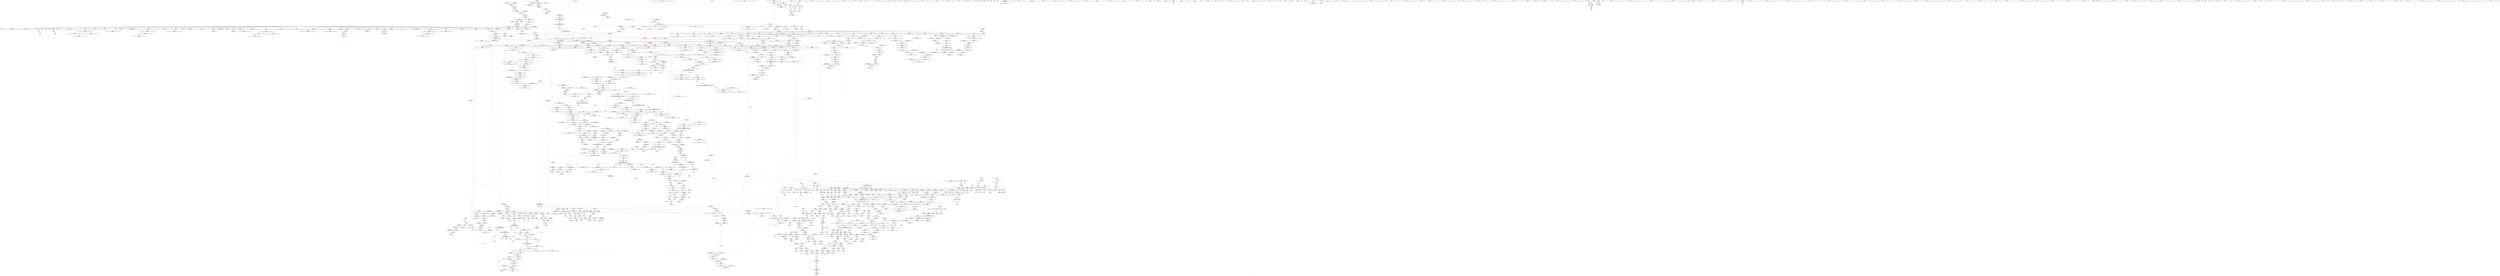 digraph "SVFG" {
	label="SVFG";

	Node0x555858f0e2b0 [shape=record,color=grey,label="{NodeID: 0\nNullPtr|{|<s42>142}}"];
	Node0x555858f0e2b0 -> Node0x555858f80dd0[style=solid];
	Node0x555858f0e2b0 -> Node0x555858f80ed0[style=solid];
	Node0x555858f0e2b0 -> Node0x555858f80fa0[style=solid];
	Node0x555858f0e2b0 -> Node0x555858f81070[style=solid];
	Node0x555858f0e2b0 -> Node0x555858f81140[style=solid];
	Node0x555858f0e2b0 -> Node0x555858f81210[style=solid];
	Node0x555858f0e2b0 -> Node0x555858f812e0[style=solid];
	Node0x555858f0e2b0 -> Node0x555858f813b0[style=solid];
	Node0x555858f0e2b0 -> Node0x555858f81480[style=solid];
	Node0x555858f0e2b0 -> Node0x555858f81550[style=solid];
	Node0x555858f0e2b0 -> Node0x555858f81620[style=solid];
	Node0x555858f0e2b0 -> Node0x555858f816f0[style=solid];
	Node0x555858f0e2b0 -> Node0x555858f817c0[style=solid];
	Node0x555858f0e2b0 -> Node0x555858f81890[style=solid];
	Node0x555858f0e2b0 -> Node0x555858f81960[style=solid];
	Node0x555858f0e2b0 -> Node0x555858f81a30[style=solid];
	Node0x555858f0e2b0 -> Node0x555858f81b00[style=solid];
	Node0x555858f0e2b0 -> Node0x555858f81bd0[style=solid];
	Node0x555858f0e2b0 -> Node0x555858f81ca0[style=solid];
	Node0x555858f0e2b0 -> Node0x555858f81d70[style=solid];
	Node0x555858f0e2b0 -> Node0x555858f81e40[style=solid];
	Node0x555858f0e2b0 -> Node0x555858f81f10[style=solid];
	Node0x555858f0e2b0 -> Node0x555858f81fe0[style=solid];
	Node0x555858f0e2b0 -> Node0x555858f820b0[style=solid];
	Node0x555858f0e2b0 -> Node0x555858f82180[style=solid];
	Node0x555858f0e2b0 -> Node0x555858f82250[style=solid];
	Node0x555858f0e2b0 -> Node0x555858f82320[style=solid];
	Node0x555858f0e2b0 -> Node0x555858f823f0[style=solid];
	Node0x555858f0e2b0 -> Node0x555858f824c0[style=solid];
	Node0x555858f0e2b0 -> Node0x555858f82590[style=solid];
	Node0x555858f0e2b0 -> Node0x555858f82660[style=solid];
	Node0x555858f0e2b0 -> Node0x555858f82730[style=solid];
	Node0x555858f0e2b0 -> Node0x555858f82800[style=solid];
	Node0x555858f0e2b0 -> Node0x555858f828d0[style=solid];
	Node0x555858f0e2b0 -> Node0x555858fb0910[style=solid];
	Node0x555858f0e2b0 -> Node0x555858fb5a80[style=solid];
	Node0x555858f0e2b0 -> Node0x555858fb5b50[style=solid];
	Node0x555858f0e2b0 -> Node0x555858fb5c20[style=solid];
	Node0x555858f0e2b0 -> Node0x555858fb7e40[style=solid];
	Node0x555858f0e2b0 -> Node0x555858fe5f80[style=solid];
	Node0x555858f0e2b0 -> Node0x555858fe9520[style=solid];
	Node0x555858f0e2b0 -> Node0x555858feb620[style=solid];
	Node0x555858f0e2b0:s42 -> Node0x5558590fcb40[style=solid,color=red];
	Node0x555858feaea0 [shape=record,color=grey,label="{NodeID: 1882\n427 = cmp(426, 9, )\n}"];
	Node0x555858f84230 [shape=record,color=red,label="{NodeID: 775\n490\<--311\n\<--i67\n_Z5solvei\n}"];
	Node0x555858f84230 -> Node0x555858f783c0[style=solid];
	Node0x555858f7a850 [shape=record,color=black,label="{NodeID: 443\n1205\<--1191\n\<--this1\n_ZNSt6vectorISt4pairIiiESaIS1_EE12emplace_backIJS1_EEEvDpOT_\n}"];
	Node0x555858f7a850 -> Node0x555858f949d0[style=solid];
	Node0x555858f7a850 -> Node0x555858f94aa0[style=solid];
	Node0x555858fba3a0 [shape=record,color=blue,label="{NodeID: 1218\n1755\<--1757\n_M_current\<--\n_ZN9__gnu_cxx17__normal_iteratorIPSt4pairIiiESt6vectorIS2_SaIS2_EEEC2ERKS3_\n|{<s0>119|<s1>133}}"];
	Node0x555858fba3a0:s0 -> Node0x55585907e470[style=dashed,color=blue];
	Node0x555858fba3a0:s1 -> Node0x55585907d3e0[style=dashed,color=blue];
	Node0x555858f6e830 [shape=record,color=green,label="{NodeID: 111\n577\<--578\n__gxx_personality_v0\<--__gxx_personality_v0_field_insensitive\n}"];
	Node0x55585904c8f0 [shape=record,color=yellow,style=double,label="{NodeID: 1993\n82V_1 = ENCHI(MR_82V_0)\npts\{82 86 88 94 98 100 1801 840000 840001 960000 960001 3080000 3080001 \}\nFun[_ZSt9make_pairIiSt4pairIiiEES0_INSt17__decay_and_stripIT_E6__typeENS2_IT0_E6__typeEEOS3_OS6_]|{<s0>17|<s1>17|<s2>17|<s3>17}}"];
	Node0x55585904c8f0:s0 -> Node0x5558590542d0[style=dashed,color=red];
	Node0x55585904c8f0:s1 -> Node0x555859054650[style=dashed,color=red];
	Node0x55585904c8f0:s2 -> Node0x555859054790[style=dashed,color=red];
	Node0x55585904c8f0:s3 -> Node0x5558590548d0[style=dashed,color=red];
	Node0x555858f89c60 [shape=record,color=red,label="{NodeID: 886\n1258\<--1250\n\<--__args.addr\n_ZNSt16allocator_traitsISaISt4pairIiiEEE9constructIS1_JS1_EEEvRS2_PT_DpOT0_\n|{<s0>94}}"];
	Node0x555858f89c60:s0 -> Node0x5558590f48d0[style=solid,color=red];
	Node0x5558590ec640 [shape=record,color=black,label="{NodeID: 2768\n221 = PHI(829, )\n|{<s0>17}}"];
	Node0x5558590ec640:s0 -> Node0x5558590fa410[style=solid,color=red];
	Node0x555858f90730 [shape=record,color=purple,label="{NodeID: 554\n2105\<--134\noffset_1\<--\n}"];
	Node0x555858f90730 -> Node0x555858faf400[style=solid];
	Node0x555858f72d30 [shape=record,color=green,label="{NodeID: 222\n1331\<--1332\n_ZNK9__gnu_cxx17__normal_iteratorIPSt4pairIiiESt6vectorIS2_SaIS2_EEE4baseEv\<--_ZNK9__gnu_cxx17__normal_iteratorIPSt4pairIiiESt6vectorIS2_SaIS2_EEE4baseEv_field_insensitive\n}"];
	Node0x555858faef20 [shape=record,color=red,label="{NodeID: 997\n2066\<--2065\n\<--_M_current\n_ZNKSt13move_iteratorIPSt4pairIiiEE4baseEv\n}"];
	Node0x555858faef20 -> Node0x555858f8ec00[style=solid];
	Node0x5558590f55d0 [shape=record,color=black,label="{NodeID: 2879\n1499 = PHI(1295, )\n1st arg _ZNKSt6vectorISt4pairIiiESaIS1_EE12_M_check_lenEmPKc }"];
	Node0x5558590f55d0 -> Node0x555858fb8ce0[style=solid];
	Node0x555858f96160 [shape=record,color=purple,label="{NodeID: 665\n1443\<--1441\n_M_end_of_storage41\<--\n_ZNSt6vectorISt4pairIiiESaIS1_EE17_M_realloc_insertIJS1_EEEvN9__gnu_cxx17__normal_iteratorIPS1_S3_EEDpOT_\n}"];
	Node0x555858f96160 -> Node0x555858fb8660[style=solid];
	Node0x555858f812e0 [shape=record,color=black,label="{NodeID: 333\n546\<--3\n\<--dummyVal\n_ZNSt6vectorISt4pairIiiESaIS1_EEC2Ev\n}"];
	Node0x55585905c430 [shape=record,color=yellow,style=double,label="{NodeID: 2215\n139V_1 = ENCHI(MR_139V_0)\npts\{2860000 \}\nFun[_Z5solvei]|{<s0>25}}"];
	Node0x55585905c430:s0 -> Node0x55585905ccf0[style=dashed,color=red];
	Node0x555858fb4a40 [shape=record,color=blue,label="{NodeID: 1108\n838\<--837\n__t.addr\<--__t\n_ZSt7forwardISt4pairIiiEEOT_RNSt16remove_referenceIS2_E4typeE\n}"];
	Node0x555858fb4a40 -> Node0x555858f87150[style=dashed];
	Node0x555858f27d10 [shape=record,color=green,label="{NodeID: 1\n7\<--1\n__dso_handle\<--dummyObj\nGlob }"];
	Node0x555858feb020 [shape=record,color=grey,label="{NodeID: 1883\n412 = cmp(411, 9, )\n}"];
	Node0x555858f84300 [shape=record,color=red,label="{NodeID: 776\n505\<--311\n\<--i67\n_Z5solvei\n}"];
	Node0x555858f84300 -> Node0x555858f78560[style=solid];
	Node0x555858f7a920 [shape=record,color=black,label="{NodeID: 444\n1214\<--1191\n\<--this1\n_ZNSt6vectorISt4pairIiiESaIS1_EE12emplace_backIJS1_EEEvDpOT_\n}"];
	Node0x555858f7a920 -> Node0x555858f94b70[style=solid];
	Node0x555858f7a920 -> Node0x555858f94c40[style=solid];
	Node0x555858fba470 [shape=record,color=blue,label="{NodeID: 1219\n1763\<--1761\n__a.addr\<--__a\n_ZNSt16allocator_traitsISaISt4pairIiiEEE8allocateERS2_m\n}"];
	Node0x555858fba470 -> Node0x555858fad380[style=dashed];
	Node0x555858f6e930 [shape=record,color=green,label="{NodeID: 112\n584\<--585\nthis.addr\<--this.addr_field_insensitive\n_ZNSt6vectorISt4pairIiiESaIS1_EE9push_backEOS1_\n}"];
	Node0x555858f6e930 -> Node0x555858f85270[style=solid];
	Node0x555858f6e930 -> Node0x555858fb3a00[style=solid];
	Node0x555858f89d30 [shape=record,color=red,label="{NodeID: 887\n1292\<--1270\nthis1\<--this.addr\n_ZNSt6vectorISt4pairIiiESaIS1_EE17_M_realloc_insertIJS1_EEEvN9__gnu_cxx17__normal_iteratorIPS1_S3_EEDpOT_\n|{|<s19>96|<s20>97}}"];
	Node0x555858f89d30 -> Node0x555858f7ac60[style=solid];
	Node0x555858f89d30 -> Node0x555858f7ad30[style=solid];
	Node0x555858f89d30 -> Node0x555858f7ae00[style=solid];
	Node0x555858f89d30 -> Node0x555858f7aed0[style=solid];
	Node0x555858f89d30 -> Node0x555858f7afa0[style=solid];
	Node0x555858f89d30 -> Node0x555858f7b070[style=solid];
	Node0x555858f89d30 -> Node0x555858f7b140[style=solid];
	Node0x555858f89d30 -> Node0x555858f7b210[style=solid];
	Node0x555858f89d30 -> Node0x555858f7b2e0[style=solid];
	Node0x555858f89d30 -> Node0x555858f7b3b0[style=solid];
	Node0x555858f89d30 -> Node0x555858f7b480[style=solid];
	Node0x555858f89d30 -> Node0x555858f7b550[style=solid];
	Node0x555858f89d30 -> Node0x555858f7b620[style=solid];
	Node0x555858f89d30 -> Node0x555858f7b6f0[style=solid];
	Node0x555858f89d30 -> Node0x555858f7b7c0[style=solid];
	Node0x555858f89d30 -> Node0x555858f8bce0[style=solid];
	Node0x555858f89d30 -> Node0x555858f8bdb0[style=solid];
	Node0x555858f89d30 -> Node0x555858f8be80[style=solid];
	Node0x555858f89d30 -> Node0x555858f8bf50[style=solid];
	Node0x555858f89d30:s19 -> Node0x5558590f54c0[style=solid,color=red];
	Node0x555858f89d30:s20 -> Node0x5558590fc7b0[style=solid,color=red];
	Node0x5558590ec780 [shape=record,color=black,label="{NodeID: 2769\n225 = PHI(836, )\n|{<s0>17}}"];
	Node0x5558590ec780:s0 -> Node0x5558590fa520[style=solid,color=red];
	Node0x555858f90800 [shape=record,color=purple,label="{NodeID: 555\n2101\<--135\noffset_0\<--\n}"];
	Node0x555858f90800 -> Node0x555858fb0fc0[style=solid];
	Node0x555858f72e30 [shape=record,color=green,label="{NodeID: 223\n1338\<--1339\n_ZSt34__uninitialized_move_if_noexcept_aIPSt4pairIiiES2_SaIS1_EET0_T_S5_S4_RT1_\<--_ZSt34__uninitialized_move_if_noexcept_aIPSt4pairIiiES2_SaIS1_EET0_T_S5_S4_RT1__field_insensitive\n}"];
	Node0x555858faeff0 [shape=record,color=red,label="{NodeID: 998\n2077\<--2071\nthis1\<--this.addr\n_ZNSt13move_iteratorIPSt4pairIiiEEC2ES2_\n}"];
	Node0x555858faeff0 -> Node0x555858f98790[style=solid];
	Node0x5558590f56e0 [shape=record,color=black,label="{NodeID: 2880\n1500 = PHI(1293, )\n2nd arg _ZNKSt6vectorISt4pairIiiESaIS1_EE12_M_check_lenEmPKc }"];
	Node0x5558590f56e0 -> Node0x555858fb8db0[style=solid];
	Node0x555858f96230 [shape=record,color=purple,label="{NodeID: 666\n1471\<--1459\ncoerce.dive\<--retval\n_ZNSt6vectorISt4pairIiiESaIS1_EE3endEv\n}"];
	Node0x555858f96230 -> Node0x555858f8b800[style=solid];
	Node0x555858f813b0 [shape=record,color=black,label="{NodeID: 334\n547\<--3\n\<--dummyVal\n_ZNSt6vectorISt4pairIiiESaIS1_EEC2Ev\n|{<s0>46}}"];
	Node0x555858f813b0:s0 -> Node0x5558590ee840[style=solid,color=red];
	Node0x55585905c510 [shape=record,color=yellow,style=double,label="{NodeID: 2216\n141V_1 = ENCHI(MR_141V_0)\npts\{2860001 \}\nFun[_Z5solvei]|{<s0>25}}"];
	Node0x55585905c510:s0 -> Node0x55585905ccf0[style=dashed,color=red];
	Node0x555858fb4b10 [shape=record,color=blue,label="{NodeID: 1109\n847\<--844\nthis.addr\<--this\n_ZNSt4pairIiS_IiiEEC2IiS0_Lb1EEEOT_OT0_\n}"];
	Node0x555858fb4b10 -> Node0x555858f87220[style=dashed];
	Node0x555858f6a990 [shape=record,color=green,label="{NodeID: 2\n9\<--1\n\<--dummyObj\nCan only get source location for instruction, argument, global var or function.}"];
	Node0x555858feb1a0 [shape=record,color=grey,label="{NodeID: 1884\n749 = cmp(747, 748, )\n}"];
	Node0x555858f843d0 [shape=record,color=red,label="{NodeID: 777\n513\<--311\n\<--i67\n_Z5solvei\n}"];
	Node0x555858f843d0 -> Node0x555858fe7720[style=solid];
	Node0x555858f7a9f0 [shape=record,color=black,label="{NodeID: 445\n1204\<--1203\n\<--_M_impl3\n_ZNSt6vectorISt4pairIiiESaIS1_EE12emplace_backIJS1_EEEvDpOT_\n|{<s0>90}}"];
	Node0x555858f7a9f0:s0 -> Node0x5558590fc080[style=solid,color=red];
	Node0x555858fba540 [shape=record,color=blue,label="{NodeID: 1220\n1765\<--1762\n__n.addr\<--__n\n_ZNSt16allocator_traitsISaISt4pairIiiEEE8allocateERS2_m\n}"];
	Node0x555858fba540 -> Node0x555858fad450[style=dashed];
	Node0x555858f73350 [shape=record,color=green,label="{NodeID: 113\n586\<--587\n__x.addr\<--__x.addr_field_insensitive\n_ZNSt6vectorISt4pairIiiESaIS1_EE9push_backEOS1_\n}"];
	Node0x555858f73350 -> Node0x555858f85340[style=solid];
	Node0x555858f73350 -> Node0x555858fb3ad0[style=solid];
	Node0x55585904cba0 [shape=record,color=yellow,style=double,label="{NodeID: 1995\n296V_1 = ENCHI(MR_296V_0)\npts\{840000 960000 3080000 \}\nFun[_ZN9__gnu_cxx13new_allocatorISt4pairIiiEE9constructIS2_JS2_EEEvPT_DpOT0_]}"];
	Node0x55585904cba0 -> Node0x555858fafe90[style=dashed];
	Node0x555858f89e00 [shape=record,color=red,label="{NodeID: 888\n1322\<--1272\n\<--__args.addr\n_ZNSt6vectorISt4pairIiiESaIS1_EE17_M_realloc_insertIJS1_EEEvN9__gnu_cxx17__normal_iteratorIPS1_S3_EEDpOT_\n|{<s0>100}}"];
	Node0x555858f89e00:s0 -> Node0x5558590f48d0[style=solid,color=red];
	Node0x5558590ec8c0 [shape=record,color=black,label="{NodeID: 2770\n701 = PHI(1006, )\n|{<s0>53}}"];
	Node0x5558590ec8c0:s0 -> Node0x5558590f9d30[style=solid,color=red];
	Node0x555858f908d0 [shape=record,color=purple,label="{NodeID: 556\n2104\<--135\noffset_1\<--\n}"];
	Node0x555858f908d0 -> Node0x555858fb1090[style=solid];
	Node0x555858f72f30 [shape=record,color=green,label="{NodeID: 224\n1374\<--1375\n_ZNSt16allocator_traitsISaISt4pairIiiEEE7destroyIS1_EEvRS2_PT_\<--_ZNSt16allocator_traitsISaISt4pairIiiEEE7destroyIS1_EEvRS2_PT__field_insensitive\n}"];
	Node0x555858faf0c0 [shape=record,color=red,label="{NodeID: 999\n2079\<--2073\n\<--__i.addr\n_ZNSt13move_iteratorIPSt4pairIiiEEC2ES2_\n}"];
	Node0x555858faf0c0 -> Node0x555858fbc690[style=solid];
	Node0x5558590f8790 [shape=record,color=black,label="{NodeID: 2881\n1651 = PHI(1268, 1268, 1560, 1563, )\n0th arg _ZNK9__gnu_cxx17__normal_iteratorIPSt4pairIiiESt6vectorIS2_SaIS2_EEE4baseEv }"];
	Node0x5558590f8790 -> Node0x555858fb9910[style=solid];
	Node0x555858f96300 [shape=record,color=purple,label="{NodeID: 667\n1466\<--1465\n_M_impl\<--\n_ZNSt6vectorISt4pairIiiESaIS1_EE3endEv\n}"];
	Node0x555858f81480 [shape=record,color=black,label="{NodeID: 335\n712\<--3\n\<--dummyVal\n_ZNSt6vectorISt4pairIiiESaIS1_EED2Ev\n}"];
	Node0x55585905c5f0 [shape=record,color=yellow,style=double,label="{NodeID: 2217\n143V_1 = ENCHI(MR_143V_0)\npts\{2860002 \}\nFun[_Z5solvei]|{<s0>25}}"];
	Node0x55585905c5f0:s0 -> Node0x55585905ccf0[style=dashed,color=red];
	Node0x555858fb4be0 [shape=record,color=blue,label="{NodeID: 1110\n849\<--845\n__x.addr\<--__x\n_ZNSt4pairIiS_IiiEEC2IiS0_Lb1EEEOT_OT0_\n}"];
	Node0x555858fb4be0 -> Node0x555858f872f0[style=dashed];
	Node0x555858f6aa20 [shape=record,color=green,label="{NodeID: 3\n18\<--1\n\<--dummyObj\nCan only get source location for instruction, argument, global var or function.}"];
	Node0x555858feb320 [shape=record,color=grey,label="{NodeID: 1885\n406 = cmp(405, 9, )\n}"];
	Node0x555858f844a0 [shape=record,color=red,label="{NodeID: 778\n386\<--385\n\<--arrayidx21\n_Z5solvei\n}"];
	Node0x555858f844a0 -> Node0x555858fe6520[style=solid];
	Node0x555858f7aac0 [shape=record,color=black,label="{NodeID: 446\n1235\<--1240\n_ZSt4moveIRSt4pairIiiEEONSt16remove_referenceIT_E4typeEOS4__ret\<--\n_ZSt4moveIRSt4pairIiiEEONSt16remove_referenceIT_E4typeEOS4_\n|{<s0>47}}"];
	Node0x555858f7aac0:s0 -> Node0x5558590ed6c0[style=solid,color=blue];
	Node0x555858fba610 [shape=record,color=blue,label="{NodeID: 1221\n1780\<--1777\nthis.addr\<--this\n_ZN9__gnu_cxx13new_allocatorISt4pairIiiEE8allocateEmPKv\n}"];
	Node0x555858fba610 -> Node0x555858fad520[style=dashed];
	Node0x555858f73420 [shape=record,color=green,label="{NodeID: 114\n593\<--594\n_ZSt4moveIRSt4pairIiiEEONSt16remove_referenceIT_E4typeEOS4_\<--_ZSt4moveIRSt4pairIiiEEONSt16remove_referenceIT_E4typeEOS4__field_insensitive\n}"];
	Node0x55585904cd10 [shape=record,color=yellow,style=double,label="{NodeID: 1996\n298V_1 = ENCHI(MR_298V_0)\npts\{840001 960001 3080001 \}\nFun[_ZN9__gnu_cxx13new_allocatorISt4pairIiiEE9constructIS2_JS2_EEEvPT_DpOT0_]}"];
	Node0x55585904cd10 -> Node0x555858faff60[style=dashed];
	Node0x555858f89ed0 [shape=record,color=red,label="{NodeID: 889\n1309\<--1274\n\<--__len\n_ZNSt6vectorISt4pairIiiESaIS1_EE17_M_realloc_insertIJS1_EEEvN9__gnu_cxx17__normal_iteratorIPS1_S3_EEDpOT_\n|{<s0>99}}"];
	Node0x555858f89ed0:s0 -> Node0x5558590fbf40[style=solid,color=red];
	Node0x5558590eca00 [shape=record,color=black,label="{NodeID: 2771\n319 = PHI()\n}"];
	Node0x555858f909a0 [shape=record,color=purple,label="{NodeID: 557\n2108\<--162\noffset_0\<--\n}"];
	Node0x555858f909a0 -> Node0x555858faf4d0[style=solid];
	Node0x555858f73030 [shape=record,color=green,label="{NodeID: 225\n1383\<--1384\n__cxa_end_catch\<--__cxa_end_catch_field_insensitive\n}"];
	Node0x555858faf190 [shape=record,color=red,label="{NodeID: 1000\n2091\<--2085\nthis1\<--this.addr\n_ZN9__gnu_cxx13new_allocatorISt4pairIiiEE7destroyIS2_EEvPT_\n}"];
	Node0x5558590f8c30 [shape=record,color=black,label="{NodeID: 2882\n1007 = PHI(700, 1335, 1351, 1387, 1407, )\n0th arg _ZNSt12_Vector_baseISt4pairIiiESaIS1_EE19_M_get_Tp_allocatorEv }"];
	Node0x5558590f8c30 -> Node0x555858fb6100[style=solid];
	Node0x555858f963d0 [shape=record,color=purple,label="{NodeID: 668\n1467\<--1465\n_M_finish\<--\n_ZNSt6vectorISt4pairIiiESaIS1_EE3endEv\n|{<s0>119}}"];
	Node0x555858f963d0:s0 -> Node0x5558590f4750[style=solid,color=red];
	Node0x555858f81550 [shape=record,color=black,label="{NodeID: 336\n713\<--3\n\<--dummyVal\n_ZNSt6vectorISt4pairIiiESaIS1_EED2Ev\n}"];
	Node0x555858f81550 -> Node0x555858fb43c0[style=solid];
	Node0x555858fb4cb0 [shape=record,color=blue,label="{NodeID: 1111\n851\<--846\n__y.addr\<--__y\n_ZNSt4pairIiS_IiiEEC2IiS0_Lb1EEEOT_OT0_\n}"];
	Node0x555858fb4cb0 -> Node0x555858f873c0[style=dashed];
	Node0x555858f6b0e0 [shape=record,color=green,label="{NodeID: 4\n20\<--1\n.str\<--dummyObj\nGlob }"];
	Node0x555858feb4a0 [shape=record,color=grey,label="{NodeID: 1886\n567 = cmp(564, 566, )\n}"];
	Node0x555858f84570 [shape=record,color=red,label="{NodeID: 779\n394\<--393\n\<--arrayidx25\n_Z5solvei\n}"];
	Node0x555858f84570 -> Node0x555858fe7ea0[style=solid];
	Node0x555858f7ab90 [shape=record,color=black,label="{NodeID: 447\n1256\<--1255\n\<--\n_ZNSt16allocator_traitsISaISt4pairIiiEEE9constructIS1_JS1_EEEvRS2_PT_DpOT0_\n|{<s0>95}}"];
	Node0x555858f7ab90:s0 -> Node0x5558590eecc0[style=solid,color=red];
	Node0x555858fba6e0 [shape=record,color=blue,label="{NodeID: 1222\n1782\<--1778\n__n.addr\<--__n\n_ZN9__gnu_cxx13new_allocatorISt4pairIiiEE8allocateEmPKv\n}"];
	Node0x555858fba6e0 -> Node0x555858fad5f0[style=dashed];
	Node0x555858fba6e0 -> Node0x555858fad6c0[style=dashed];
	Node0x555858f73520 [shape=record,color=green,label="{NodeID: 115\n596\<--597\n_ZNSt6vectorISt4pairIiiESaIS1_EE12emplace_backIJS1_EEEvDpOT_\<--_ZNSt6vectorISt4pairIiiESaIS1_EE12emplace_backIJS1_EEEvDpOT__field_insensitive\n}"];
	Node0x555858f89fa0 [shape=record,color=red,label="{NodeID: 890\n1393\<--1274\n\<--__len\n_ZNSt6vectorISt4pairIiiESaIS1_EE17_M_realloc_insertIJS1_EEEvN9__gnu_cxx17__normal_iteratorIPS1_S3_EEDpOT_\n|{<s0>113}}"];
	Node0x555858f89fa0:s0 -> Node0x5558590ffd70[style=solid,color=red];
	Node0x5558590ecad0 [shape=record,color=black,label="{NodeID: 2772\n335 = PHI()\n}"];
	Node0x555858f90a70 [shape=record,color=purple,label="{NodeID: 558\n2111\<--162\noffset_1\<--\n}"];
	Node0x555858f90a70 -> Node0x555858faf5a0[style=solid];
	Node0x555858f73130 [shape=record,color=green,label="{NodeID: 226\n1396\<--1397\n__cxa_rethrow\<--__cxa_rethrow_field_insensitive\n}"];
	Node0x555858faf260 [shape=record,color=red,label="{NodeID: 1001\n2092\<--2087\n\<--__p.addr\n_ZN9__gnu_cxx13new_allocatorISt4pairIiiEE7destroyIS2_EEvPT_\n}"];
	Node0x5558590f8f00 [shape=record,color=black,label="{NodeID: 2883\n170 = PHI(79, )\n0th arg _ZStltIiSt4pairIiiEEbRKS0_IT_T0_ES6_ }"];
	Node0x5558590f8f00 -> Node0x555858fb1710[style=solid];
	Node0x555858f964a0 [shape=record,color=purple,label="{NodeID: 669\n2143\<--1493\noffset_0\<--\n}"];
	Node0x555858f964a0 -> Node0x555858fb8a70[style=solid];
	Node0x555858f81620 [shape=record,color=black,label="{NodeID: 337\n715\<--3\n\<--dummyVal\n_ZNSt6vectorISt4pairIiiESaIS1_EED2Ev\n}"];
	Node0x555858f81620 -> Node0x555858fb4490[style=solid];
	Node0x555858fb4d80 [shape=record,color=blue,label="{NodeID: 1112\n858\<--861\nfirst\<--\n_ZNSt4pairIiS_IiiEEC2IiS0_Lb1EEEOT_OT0_\n|{<s0>17}}"];
	Node0x555858fb4d80:s0 -> Node0x55585907c550[style=dashed,color=blue];
	Node0x555858f6b170 [shape=record,color=green,label="{NodeID: 5\n22\<--1\n.str.1\<--dummyObj\nGlob }"];
	Node0x555858feb620 [shape=record,color=grey,label="{NodeID: 1887\n1097 = cmp(1096, 3, )\n}"];
	Node0x555858f84640 [shape=record,color=red,label="{NodeID: 780\n402\<--399\n\<--call30\n_Z5solvei\n}"];
	Node0x555858f84640 -> Node0x555858fb2820[style=solid];
	Node0x555858f7ac60 [shape=record,color=black,label="{NodeID: 448\n1308\<--1292\n\<--this1\n_ZNSt6vectorISt4pairIiiESaIS1_EE17_M_realloc_insertIJS1_EEEvN9__gnu_cxx17__normal_iteratorIPS1_S3_EEDpOT_\n|{<s0>99}}"];
	Node0x555858f7ac60:s0 -> Node0x5558590fbe00[style=solid,color=red];
	Node0x555858fba7b0 [shape=record,color=blue,label="{NodeID: 1223\n1784\<--1779\n.addr\<--\n_ZN9__gnu_cxx13new_allocatorISt4pairIiiEE8allocateEmPKv\n}"];
	Node0x555858f73620 [shape=record,color=green,label="{NodeID: 116\n602\<--603\nretval\<--retval_field_insensitive\n_ZSt9make_pairIRiS0_ESt4pairINSt17__decay_and_stripIT_E6__typeENS2_IT0_E6__typeEEOS3_OS6_\n|{|<s1>51}}"];
	Node0x555858f73620 -> Node0x555858f787d0[style=solid];
	Node0x555858f73620:s1 -> Node0x5558590f9ec0[style=solid,color=red];
	Node0x555858f8a070 [shape=record,color=red,label="{NodeID: 891\n1439\<--1274\n\<--__len\n_ZNSt6vectorISt4pairIiiESaIS1_EE17_M_realloc_insertIJS1_EEEvN9__gnu_cxx17__normal_iteratorIPS1_S3_EEDpOT_\n}"];
	Node0x5558590ecba0 [shape=record,color=black,label="{NodeID: 2773\n337 = PHI()\n}"];
	Node0x555858f90b40 [shape=record,color=purple,label="{NodeID: 559\n2107\<--163\noffset_0\<--\n}"];
	Node0x555858f90b40 -> Node0x555858fb1570[style=solid];
	Node0x555858f73230 [shape=record,color=green,label="{NodeID: 227\n1459\<--1460\nretval\<--retval_field_insensitive\n_ZNSt6vectorISt4pairIiiESaIS1_EE3endEv\n|{|<s1>119}}"];
	Node0x555858f73230 -> Node0x555858f96230[style=solid];
	Node0x555858f73230:s1 -> Node0x5558590f4540[style=solid,color=red];
	Node0x555858faf330 [shape=record,color=red,label="{NodeID: 1002\n2103\<--2102\ndummyVal\<--offset_0\n_Z4compSt4pairIiiES0_\n}"];
	Node0x555858faf330 -> Node0x555858fb0fc0[style=solid];
	Node0x5558590f9010 [shape=record,color=black,label="{NodeID: 2884\n171 = PHI(91, )\n1st arg _ZStltIiSt4pairIiiEEbRKS0_IT_T0_ES6_ }"];
	Node0x5558590f9010 -> Node0x555858fb17e0[style=solid];
	Node0x555858f96570 [shape=record,color=purple,label="{NodeID: 670\n2146\<--1493\noffset_1\<--\n}"];
	Node0x555858f96570 -> Node0x555858fb8b40[style=solid];
	Node0x555858f816f0 [shape=record,color=black,label="{NodeID: 338\n1046\<--3\n\<--dummyVal\n_ZNSt12_Vector_baseISt4pairIiiESaIS1_EED2Ev\n}"];
	Node0x555858fb4e50 [shape=record,color=blue, style = dotted,label="{NodeID: 1113\n2137\<--2139\noffset_0\<--dummyVal\n_ZNSt4pairIiS_IiiEEC2IiS0_Lb1EEEOT_OT0_\n|{<s0>17}}"];
	Node0x555858fb4e50:s0 -> Node0x55585907c6b0[style=dashed,color=blue];
	Node0x555858f6b200 [shape=record,color=green,label="{NodeID: 6\n24\<--1\n.str.2\<--dummyObj\nGlob }"];
	Node0x555858feb7a0 [shape=record,color=grey,label="{NodeID: 1888\n1200 = cmp(1195, 1199, )\n}"];
	Node0x555858f84710 [shape=record,color=red,label="{NodeID: 781\n411\<--410\n\<--arrayidx32\n_Z5solvei\n}"];
	Node0x555858f84710 -> Node0x555858feb020[style=solid];
	Node0x555858f7ad30 [shape=record,color=black,label="{NodeID: 449\n1316\<--1292\n\<--this1\n_ZNSt6vectorISt4pairIiiESaIS1_EE17_M_realloc_insertIJS1_EEEvN9__gnu_cxx17__normal_iteratorIPS1_S3_EEDpOT_\n}"];
	Node0x555858f7ad30 -> Node0x555858f94f80[style=solid];
	Node0x555858fba880 [shape=record,color=blue,label="{NodeID: 1224\n1826\<--1810\ncoerce.dive\<--__first.coerce\n_ZSt22__uninitialized_copy_aISt13move_iteratorIPSt4pairIiiEES3_S2_ET0_T_S6_S5_RSaIT1_E\n}"];
	Node0x555858fba880 -> Node0x555858fb0030[style=dashed];
	Node0x555858f736f0 [shape=record,color=green,label="{NodeID: 117\n604\<--605\n__x.addr\<--__x.addr_field_insensitive\n_ZSt9make_pairIRiS0_ESt4pairINSt17__decay_and_stripIT_E6__typeENS2_IT0_E6__typeEEOS3_OS6_\n}"];
	Node0x555858f736f0 -> Node0x555858f85410[style=solid];
	Node0x555858f736f0 -> Node0x555858fb3ba0[style=solid];
	Node0x555858f8a140 [shape=record,color=red,label="{NodeID: 892\n1320\<--1276\n\<--__elems_before\n_ZNSt6vectorISt4pairIiiESaIS1_EE17_M_realloc_insertIJS1_EEEvN9__gnu_cxx17__normal_iteratorIPS1_S3_EEDpOT_\n}"];
	Node0x5558590ecc70 [shape=record,color=black,label="{NodeID: 2774\n389 = PHI(236, )\n}"];
	Node0x5558590ecc70 -> Node0x555858fb2680[style=solid];
	Node0x555858f90c10 [shape=record,color=purple,label="{NodeID: 560\n2110\<--163\noffset_1\<--\n}"];
	Node0x555858f90c10 -> Node0x555858fb1640[style=solid];
	Node0x555858f7b880 [shape=record,color=green,label="{NodeID: 228\n1461\<--1462\nthis.addr\<--this.addr_field_insensitive\n_ZNSt6vectorISt4pairIiiESaIS1_EE3endEv\n}"];
	Node0x555858f7b880 -> Node0x555858f8b730[style=solid];
	Node0x555858f7b880 -> Node0x555858fb8730[style=solid];
	Node0x555858faf400 [shape=record,color=red,label="{NodeID: 1003\n2106\<--2105\ndummyVal\<--offset_1\n_Z4compSt4pairIiiES0_\n}"];
	Node0x555858faf400 -> Node0x555858fb1090[style=solid];
	Node0x5558590f9120 [shape=record,color=black,label="{NodeID: 2885\n1174 = PHI(1168, )\n0th arg _ZN9__gnu_cxx13new_allocatorISt4pairIiiEED2Ev }"];
	Node0x5558590f9120 -> Node0x555858fb7070[style=solid];
	Node0x555858f96640 [shape=record,color=purple,label="{NodeID: 671\n2144\<--1494\noffset_0\<--\n}"];
	Node0x555858f96640 -> Node0x555858fafe90[style=solid];
	Node0x555858f817c0 [shape=record,color=black,label="{NodeID: 339\n1047\<--3\n\<--dummyVal\n_ZNSt12_Vector_baseISt4pairIiiESaIS1_EED2Ev\n}"];
	Node0x555858f817c0 -> Node0x555858fb62a0[style=solid];
	Node0x555858fb4f20 [shape=record,color=blue, style = dotted,label="{NodeID: 1114\n2140\<--2142\noffset_1\<--dummyVal\n_ZNSt4pairIiS_IiiEEC2IiS0_Lb1EEEOT_OT0_\n|{<s0>17}}"];
	Node0x555858fb4f20:s0 -> Node0x55585907c790[style=dashed,color=blue];
	Node0x555858f6b2c0 [shape=record,color=green,label="{NodeID: 7\n26\<--1\n.str.3\<--dummyObj\nGlob }"];
	Node0x555858feb920 [shape=record,color=grey,label="{NodeID: 1889\n1597 = cmp(1596, 468, )\n}"];
	Node0x555858f847e0 [shape=record,color=red,label="{NodeID: 782\n432\<--431\n\<--arrayidx40\n_Z5solvei\n}"];
	Node0x555858f847e0 -> Node0x555858fead20[style=solid];
	Node0x555858f7ae00 [shape=record,color=black,label="{NodeID: 450\n1326\<--1292\n\<--this1\n_ZNSt6vectorISt4pairIiiESaIS1_EE17_M_realloc_insertIJS1_EEEvN9__gnu_cxx17__normal_iteratorIPS1_S3_EEDpOT_\n}"];
	Node0x555858f7ae00 -> Node0x555858f95050[style=solid];
	Node0x555858f7ae00 -> Node0x555858f95120[style=solid];
	Node0x555858fba950 [shape=record,color=blue,label="{NodeID: 1225\n1828\<--1811\ncoerce.dive1\<--__last.coerce\n_ZSt22__uninitialized_copy_aISt13move_iteratorIPSt4pairIiiEES3_S2_ET0_T_S6_S5_RSaIT1_E\n}"];
	Node0x555858fba950 -> Node0x555858fb0100[style=dashed];
	Node0x555858f737c0 [shape=record,color=green,label="{NodeID: 118\n606\<--607\n__y.addr\<--__y.addr_field_insensitive\n_ZSt9make_pairIRiS0_ESt4pairINSt17__decay_and_stripIT_E6__typeENS2_IT0_E6__typeEEOS3_OS6_\n}"];
	Node0x555858f737c0 -> Node0x555858f854e0[style=solid];
	Node0x555858f737c0 -> Node0x555858fb3c70[style=solid];
	Node0x555858f8a210 [shape=record,color=red,label="{NodeID: 893\n1371\<--1276\n\<--__elems_before\n_ZNSt6vectorISt4pairIiiESaIS1_EE17_M_realloc_insertIJS1_EEEvN9__gnu_cxx17__normal_iteratorIPS1_S3_EEDpOT_\n}"];
	Node0x5558590ece40 [shape=record,color=black,label="{NodeID: 2775\n397 = PHI(236, )\n}"];
	Node0x5558590ece40 -> Node0x555858fb2750[style=solid];
	Node0x555858f90ce0 [shape=record,color=purple,label="{NodeID: 561\n179\<--178\nfirst\<--\n_ZStltIiSt4pairIiiEEbRKS0_IT_T0_ES6_\n}"];
	Node0x555858f90ce0 -> Node0x555858f99b10[style=solid];
	Node0x555858f7b950 [shape=record,color=green,label="{NodeID: 229\n1469\<--1470\n_ZN9__gnu_cxx17__normal_iteratorIPSt4pairIiiESt6vectorIS2_SaIS2_EEEC2ERKS3_\<--_ZN9__gnu_cxx17__normal_iteratorIPSt4pairIiiESt6vectorIS2_SaIS2_EEEC2ERKS3__field_insensitive\n}"];
	Node0x555858faf4d0 [shape=record,color=red,label="{NodeID: 1004\n2109\<--2108\ndummyVal\<--offset_0\n_Z4compSt4pairIiiES0_\n}"];
	Node0x555858faf4d0 -> Node0x555858fb1570[style=solid];
	Node0x5558590f9230 [shape=record,color=black,label="{NodeID: 2886\n830 = PHI(220, 262, 264, 859, 886, 891, )\n0th arg _ZSt7forwardIiEOT_RNSt16remove_referenceIS0_E4typeE }"];
	Node0x5558590f9230 -> Node0x555858fb4970[style=solid];
	Node0x555858f96710 [shape=record,color=purple,label="{NodeID: 672\n2147\<--1494\noffset_1\<--\n}"];
	Node0x555858f96710 -> Node0x555858faff60[style=solid];
	Node0x555858f81890 [shape=record,color=black,label="{NodeID: 340\n1049\<--3\n\<--dummyVal\n_ZNSt12_Vector_baseISt4pairIiiESaIS1_EED2Ev\n}"];
	Node0x555858f81890 -> Node0x555858fb6370[style=solid];
	Node0x555858fb4ff0 [shape=record,color=blue,label="{NodeID: 1115\n874\<--871\nthis.addr\<--this\n_ZNSt4pairIiiEC2IiiLb1EEEOT_OT0_\n}"];
	Node0x555858fb4ff0 -> Node0x555858f87560[style=dashed];
	Node0x555858f6b380 [shape=record,color=green,label="{NodeID: 8\n28\<--1\n.str.4\<--dummyObj\nGlob }"];
	Node0x555858febaa0 [shape=record,color=grey,label="{NodeID: 1890\n488 = cmp(486, 487, )\n}"];
	Node0x555858f848b0 [shape=record,color=red,label="{NodeID: 783\n500\<--499\n\<--\n_Z5solvei\n|{<s0>40}}"];
	Node0x555858f848b0:s0 -> Node0x5558590fa9c0[style=solid,color=red];
	Node0x555858f7aed0 [shape=record,color=black,label="{NodeID: 451\n1335\<--1292\n\<--this1\n_ZNSt6vectorISt4pairIiiESaIS1_EE17_M_realloc_insertIJS1_EEEvN9__gnu_cxx17__normal_iteratorIPS1_S3_EEDpOT_\n|{<s0>103}}"];
	Node0x555858f7aed0:s0 -> Node0x5558590f8c30[style=solid,color=red];
	Node0x555858fbaa20 [shape=record,color=blue,label="{NodeID: 1226\n1818\<--1812\n__result.addr\<--__result\n_ZSt22__uninitialized_copy_aISt13move_iteratorIPSt4pairIiiEES3_S2_ET0_T_S6_S5_RSaIT1_E\n}"];
	Node0x555858fbaa20 -> Node0x555858fad790[style=dashed];
	Node0x555858f73890 [shape=record,color=green,label="{NodeID: 119\n612\<--613\n_ZSt7forwardIRiEOT_RNSt16remove_referenceIS1_E4typeE\<--_ZSt7forwardIRiEOT_RNSt16remove_referenceIS1_E4typeE_field_insensitive\n}"];
	Node0x555858f8a2e0 [shape=record,color=red,label="{NodeID: 894\n1314\<--1280\n\<--__new_start\n_ZNSt6vectorISt4pairIiiESaIS1_EE17_M_realloc_insertIJS1_EEEvN9__gnu_cxx17__normal_iteratorIPS1_S3_EEDpOT_\n}"];
	Node0x555858f8a2e0 -> Node0x555858fb7d70[style=solid];
	Node0x5558590ecf80 [shape=record,color=black,label="{NodeID: 2776\n399 = PHI(552, )\n}"];
	Node0x5558590ecf80 -> Node0x555858f84640[style=solid];
	Node0x555858f90db0 [shape=record,color=purple,label="{NodeID: 562\n182\<--181\nfirst1\<--\n_ZStltIiSt4pairIiiEEbRKS0_IT_T0_ES6_\n}"];
	Node0x555858f90db0 -> Node0x555858f99be0[style=solid];
	Node0x555858f7ba50 [shape=record,color=green,label="{NodeID: 230\n1478\<--1479\nthis.addr\<--this.addr_field_insensitive\n_ZN9__gnu_cxx13new_allocatorISt4pairIiiEE9constructIS2_JS2_EEEvPT_DpOT0_\n}"];
	Node0x555858f7ba50 -> Node0x555858f8b8d0[style=solid];
	Node0x555858f7ba50 -> Node0x555858fb8800[style=solid];
	Node0x555858faf5a0 [shape=record,color=red,label="{NodeID: 1005\n2112\<--2111\ndummyVal\<--offset_1\n_Z4compSt4pairIiiES0_\n}"];
	Node0x555858faf5a0 -> Node0x555858fb1640[style=solid];
	Node0x5558590f95d0 [shape=record,color=black,label="{NodeID: 2887\n1899 = PHI(1891, )\n0th arg _ZNSt20__uninitialized_copyILb0EE13__uninit_copyISt13move_iteratorIPSt4pairIiiEES5_EET0_T_S8_S7_ }"];
	Node0x5558590f95d0 -> Node0x555858fbb310[style=solid];
	Node0x555858f967e0 [shape=record,color=purple,label="{NodeID: 673\n1583\<--1573\ncoerce.dive\<--retval\n_ZNSt6vectorISt4pairIiiESaIS1_EE5beginEv\n}"];
	Node0x555858f967e0 -> Node0x555858fabd90[style=solid];
	Node0x555858f81960 [shape=record,color=black,label="{NodeID: 341\n1356\<--3\n\<--dummyVal\n_ZNSt6vectorISt4pairIiiESaIS1_EE17_M_realloc_insertIJS1_EEEvN9__gnu_cxx17__normal_iteratorIPS1_S3_EEDpOT_\n}"];
	Node0x555858fb50c0 [shape=record,color=blue,label="{NodeID: 1116\n876\<--872\n__x.addr\<--__x\n_ZNSt4pairIiiEC2IiiLb1EEEOT_OT0_\n}"];
	Node0x555858fb50c0 -> Node0x555858f87630[style=dashed];
	Node0x555858f6b440 [shape=record,color=green,label="{NodeID: 9\n30\<--1\n.str.5\<--dummyObj\nGlob }"];
	Node0x555858febc20 [shape=record,color=grey,label="{NodeID: 1891\n467 = cmp(464, 468, )\n}"];
	Node0x555858f84980 [shape=record,color=red,label="{NodeID: 784\n502\<--501\n\<--\n_Z5solvei\n|{<s0>40}}"];
	Node0x555858f84980:s0 -> Node0x5558590fab00[style=solid,color=red];
	Node0x555858f7afa0 [shape=record,color=black,label="{NodeID: 452\n1346\<--1292\n\<--this1\n_ZNSt6vectorISt4pairIiiESaIS1_EE17_M_realloc_insertIJS1_EEEvN9__gnu_cxx17__normal_iteratorIPS1_S3_EEDpOT_\n}"];
	Node0x555858f7afa0 -> Node0x555858f952c0[style=solid];
	Node0x555858f7afa0 -> Node0x555858f95390[style=solid];
	Node0x555858fbaaf0 [shape=record,color=blue,label="{NodeID: 1227\n1820\<--1813\n.addr\<--\n_ZSt22__uninitialized_copy_aISt13move_iteratorIPSt4pairIiiEES3_S2_ET0_T_S6_S5_RSaIT1_E\n}"];
	Node0x555858f73990 [shape=record,color=green,label="{NodeID: 120\n617\<--618\n_ZNSt4pairIiiEC2IRiS2_Lb1EEEOT_OT0_\<--_ZNSt4pairIiiEC2IRiS2_Lb1EEEOT_OT0__field_insensitive\n}"];
	Node0x555858f8a3b0 [shape=record,color=red,label="{NodeID: 895\n1319\<--1280\n\<--__new_start\n_ZNSt6vectorISt4pairIiiESaIS1_EE17_M_realloc_insertIJS1_EEEvN9__gnu_cxx17__normal_iteratorIPS1_S3_EEDpOT_\n}"];
	Node0x555858f8a3b0 -> Node0x555858f98930[style=solid];
	Node0x5558590ed0c0 [shape=record,color=black,label="{NodeID: 2777\n445 = PHI(599, )\n}"];
	Node0x5558590ed0c0 -> Node0x555858fb2d00[style=solid];
	Node0x555858f90e80 [shape=record,color=purple,label="{NodeID: 563\n187\<--186\nfirst2\<--\n_ZStltIiSt4pairIiiEEbRKS0_IT_T0_ES6_\n}"];
	Node0x555858f90e80 -> Node0x555858f99cb0[style=solid];
	Node0x555858f7bb20 [shape=record,color=green,label="{NodeID: 231\n1480\<--1481\n__p.addr\<--__p.addr_field_insensitive\n_ZN9__gnu_cxx13new_allocatorISt4pairIiiEE9constructIS2_JS2_EEEvPT_DpOT0_\n}"];
	Node0x555858f7bb20 -> Node0x555858f8b9a0[style=solid];
	Node0x555858f7bb20 -> Node0x555858fb88d0[style=solid];
	Node0x555858faf670 [shape=record,color=red,label="{NodeID: 1006\n2115\<--2114\ndummyVal\<--offset_0\n_ZSt9make_pairIiSt4pairIiiEES0_INSt17__decay_and_stripIT_E6__typeENS2_IT0_E6__typeEEOS3_OS6_\n}"];
	Node0x555858faf670 -> Node0x555858fb1a50[style=solid];
	Node0x5558590f96e0 [shape=record,color=black,label="{NodeID: 2888\n1900 = PHI(1893, )\n1st arg _ZNSt20__uninitialized_copyILb0EE13__uninit_copyISt13move_iteratorIPSt4pairIiiEES5_EET0_T_S8_S7_ }"];
	Node0x5558590f96e0 -> Node0x555858fbb3e0[style=solid];
	Node0x555858f968b0 [shape=record,color=purple,label="{NodeID: 674\n1580\<--1579\n_M_impl\<--\n_ZNSt6vectorISt4pairIiiESaIS1_EE5beginEv\n}"];
	Node0x555858f81a30 [shape=record,color=black,label="{NodeID: 342\n1357\<--3\n\<--dummyVal\n_ZNSt6vectorISt4pairIiiESaIS1_EE17_M_realloc_insertIJS1_EEEvN9__gnu_cxx17__normal_iteratorIPS1_S3_EEDpOT_\n}"];
	Node0x555858f81a30 -> Node0x555858fb8180[style=solid];
	Node0x55585905cc10 [shape=record,color=yellow,style=double,label="{NodeID: 2224\n157V_1 = ENCHI(MR_157V_0)\npts\{3080000 3080001 \}\nFun[_Z5solvei]|{<s0>31}}"];
	Node0x55585905cc10:s0 -> Node0x55585902f570[style=dashed,color=red];
	Node0x555858fb5190 [shape=record,color=blue,label="{NodeID: 1117\n878\<--873\n__y.addr\<--__y\n_ZNSt4pairIiiEC2IiiLb1EEEOT_OT0_\n}"];
	Node0x555858fb5190 -> Node0x555858f87700[style=dashed];
	Node0x555858f6b500 [shape=record,color=green,label="{NodeID: 10\n32\<--1\n.str.6\<--dummyObj\nGlob }"];
	Node0x555858f84a50 [shape=record,color=red,label="{NodeID: 785\n519\<--518\n\<--first\n_Z5solvei\n}"];
	Node0x555858f7b070 [shape=record,color=black,label="{NodeID: 453\n1351\<--1292\n\<--this1\n_ZNSt6vectorISt4pairIiiESaIS1_EE17_M_realloc_insertIJS1_EEEvN9__gnu_cxx17__normal_iteratorIPS1_S3_EEDpOT_\n|{<s0>106}}"];
	Node0x555858f7b070:s0 -> Node0x5558590f8c30[style=solid,color=red];
	Node0x555858fbabc0 [shape=record,color=blue, style = dotted,label="{NodeID: 1228\n2149\<--2151\noffset_0\<--dummyVal\n_ZSt22__uninitialized_copy_aISt13move_iteratorIPSt4pairIiiEES3_S2_ET0_T_S6_S5_RSaIT1_E\n}"];
	Node0x555858fbabc0 -> Node0x555858fad860[style=dashed];
	Node0x555858f73a90 [shape=record,color=green,label="{NodeID: 121\n624\<--625\nthis.addr\<--this.addr_field_insensitive\n_ZNKSt6vectorISt4pairIiiESaIS1_EE4sizeEv\n}"];
	Node0x555858f73a90 -> Node0x555858f85680[style=solid];
	Node0x555858f73a90 -> Node0x555858fb3d40[style=solid];
	Node0x555858f8a480 [shape=record,color=red,label="{NodeID: 896\n1334\<--1280\n\<--__new_start\n_ZNSt6vectorISt4pairIiiESaIS1_EE17_M_realloc_insertIJS1_EEEvN9__gnu_cxx17__normal_iteratorIPS1_S3_EEDpOT_\n|{<s0>104}}"];
	Node0x555858f8a480:s0 -> Node0x5558590fdd50[style=solid,color=red];
	Node0x5558590ed200 [shape=record,color=black,label="{NodeID: 2778\n464 = PHI(622, )\n}"];
	Node0x5558590ed200 -> Node0x555858febc20[style=solid];
	Node0x555858f90f50 [shape=record,color=purple,label="{NodeID: 564\n190\<--189\nfirst3\<--\n_ZStltIiSt4pairIiiEEbRKS0_IT_T0_ES6_\n}"];
	Node0x555858f90f50 -> Node0x555858f99d80[style=solid];
	Node0x555858f7bbf0 [shape=record,color=green,label="{NodeID: 232\n1482\<--1483\n__args.addr\<--__args.addr_field_insensitive\n_ZN9__gnu_cxx13new_allocatorISt4pairIiiEE9constructIS2_JS2_EEEvPT_DpOT0_\n}"];
	Node0x555858f7bbf0 -> Node0x555858f8ba70[style=solid];
	Node0x555858f7bbf0 -> Node0x555858fb89a0[style=solid];
	Node0x555858faf740 [shape=record,color=red,label="{NodeID: 1007\n2118\<--2117\ndummyVal\<--offset_1\n_ZSt9make_pairIiSt4pairIiiEES0_INSt17__decay_and_stripIT_E6__typeENS2_IT0_E6__typeEEOS3_OS6_\n}"];
	Node0x555858faf740 -> Node0x555858fb1b20[style=solid];
	Node0x5558590f97f0 [shape=record,color=black,label="{NodeID: 2889\n1901 = PHI(1889, )\n2nd arg _ZNSt20__uninitialized_copyILb0EE13__uninit_copyISt13move_iteratorIPSt4pairIiiEES5_EET0_T_S8_S7_ }"];
	Node0x5558590f97f0 -> Node0x555858fbb4b0[style=solid];
	Node0x555858f96980 [shape=record,color=purple,label="{NodeID: 675\n1581\<--1579\n_M_start\<--\n_ZNSt6vectorISt4pairIiiESaIS1_EE5beginEv\n|{<s0>133}}"];
	Node0x555858f96980:s0 -> Node0x5558590f4750[style=solid,color=red];
	Node0x555858f81b00 [shape=record,color=black,label="{NodeID: 343\n1359\<--3\n\<--dummyVal\n_ZNSt6vectorISt4pairIiiESaIS1_EE17_M_realloc_insertIJS1_EEEvN9__gnu_cxx17__normal_iteratorIPS1_S3_EEDpOT_\n}"];
	Node0x555858f81b00 -> Node0x555858fb8250[style=solid];
	Node0x55585905ccf0 [shape=record,color=yellow,style=double,label="{NodeID: 2225\n187V_1 = ENCHI(MR_187V_0)\npts\{2860000 2860001 2860002 \}\nFun[_ZNSt6vectorISt4pairIiiESaIS1_EEC2Ev]|{<s0>45}}"];
	Node0x55585905ccf0:s0 -> Node0x555859060420[style=dashed,color=red];
	Node0x555858fb5260 [shape=record,color=blue,label="{NodeID: 1118\n885\<--888\nfirst\<--\n_ZNSt4pairIiiEC2IiiLb1EEEOT_OT0_\n|{<s0>21}}"];
	Node0x555858fb5260:s0 -> Node0x55585907c1b0[style=dashed,color=blue];
	Node0x555858f6b600 [shape=record,color=green,label="{NodeID: 11\n34\<--1\nstdin\<--dummyObj\nGlob }"];
	Node0x555858f84b20 [shape=record,color=red,label="{NodeID: 786\n521\<--520\n\<--second\n_Z5solvei\n}"];
	Node0x555858f7b140 [shape=record,color=black,label="{NodeID: 454\n1367\<--1292\n\<--this1\n_ZNSt6vectorISt4pairIiiESaIS1_EE17_M_realloc_insertIJS1_EEEvN9__gnu_cxx17__normal_iteratorIPS1_S3_EEDpOT_\n}"];
	Node0x555858f7b140 -> Node0x555858f95460[style=solid];
	Node0x555858fbac90 [shape=record,color=blue, style = dotted,label="{NodeID: 1229\n2152\<--2154\noffset_0\<--dummyVal\n_ZSt22__uninitialized_copy_aISt13move_iteratorIPSt4pairIiiEES3_S2_ET0_T_S6_S5_RSaIT1_E\n}"];
	Node0x555858fbac90 -> Node0x555858fad930[style=dashed];
	Node0x555858f73b60 [shape=record,color=green,label="{NodeID: 122\n647\<--648\nthis.addr\<--this.addr_field_insensitive\n_ZNSt6vectorISt4pairIiiESaIS1_EEixEm\n}"];
	Node0x555858f73b60 -> Node0x555858f858f0[style=solid];
	Node0x555858f73b60 -> Node0x555858fb3e10[style=solid];
	Node0x555858f8a550 [shape=record,color=red,label="{NodeID: 897\n1370\<--1280\n\<--__new_start\n_ZNSt6vectorISt4pairIiiESaIS1_EE17_M_realloc_insertIJS1_EEEvN9__gnu_cxx17__normal_iteratorIPS1_S3_EEDpOT_\n}"];
	Node0x555858f8a550 -> Node0x555858f98a00[style=solid];
	Node0x5558590ed340 [shape=record,color=black,label="{NodeID: 2779\n472 = PHI()\n}"];
	Node0x555858f91020 [shape=record,color=purple,label="{NodeID: 565\n195\<--194\nsecond\<--\n_ZStltIiSt4pairIiiEEbRKS0_IT_T0_ES6_\n|{<s0>14}}"];
	Node0x555858f91020:s0 -> Node0x5558590f3a70[style=solid,color=red];
	Node0x555858f7bcc0 [shape=record,color=green,label="{NodeID: 233\n1501\<--1502\nthis.addr\<--this.addr_field_insensitive\n_ZNKSt6vectorISt4pairIiiESaIS1_EE12_M_check_lenEmPKc\n}"];
	Node0x555858f7bcc0 -> Node0x555858f8bb40[style=solid];
	Node0x555858f7bcc0 -> Node0x555858fb8c10[style=solid];
	Node0x555858faf810 [shape=record,color=red,label="{NodeID: 1008\n2121\<--2120\ndummyVal\<--offset_0\n_Z5solvei\n}"];
	Node0x555858faf810 -> Node0x555858fb2f70[style=solid];
	Node0x5558590f9900 [shape=record,color=black,label="{NodeID: 2890\n844 = PHI(210, )\n0th arg _ZNSt4pairIiS_IiiEEC2IiS0_Lb1EEEOT_OT0_ }"];
	Node0x5558590f9900 -> Node0x555858fb4b10[style=solid];
	Node0x555858f96a50 [shape=record,color=purple,label="{NodeID: 676\n1599\<--1595\n_M_impl\<--this1\n_ZNSt12_Vector_baseISt4pairIiiESaIS1_EE11_M_allocateEm\n}"];
	Node0x555858f96a50 -> Node0x555858f8cd20[style=solid];
	Node0x555858f81bd0 [shape=record,color=black,label="{NodeID: 344\n1377\<--3\n\<--dummyVal\n_ZNSt6vectorISt4pairIiiESaIS1_EE17_M_realloc_insertIJS1_EEEvN9__gnu_cxx17__normal_iteratorIPS1_S3_EEDpOT_\n}"];
	Node0x555858fb5330 [shape=record,color=blue,label="{NodeID: 1119\n890\<--893\nsecond\<--\n_ZNSt4pairIiiEC2IiiLb1EEEOT_OT0_\n|{<s0>21}}"];
	Node0x555858fb5330:s0 -> Node0x55585907c1b0[style=dashed,color=blue];
	Node0x555858f6b780 [shape=record,color=green,label="{NodeID: 12\n35\<--1\n.str.7\<--dummyObj\nGlob }"];
	Node0x555858f84bf0 [shape=record,color=red,label="{NodeID: 787\n540\<--537\nthis1\<--this.addr\n_ZNSt6vectorISt4pairIiiESaIS1_EEC2Ev\n}"];
	Node0x555858f84bf0 -> Node0x555858f78630[style=solid];
	Node0x555858f7b210 [shape=record,color=black,label="{NodeID: 455\n1387\<--1292\n\<--this1\n_ZNSt6vectorISt4pairIiiESaIS1_EE17_M_realloc_insertIJS1_EEEvN9__gnu_cxx17__normal_iteratorIPS1_S3_EEDpOT_\n|{<s0>111}}"];
	Node0x555858f7b210:s0 -> Node0x5558590f8c30[style=solid,color=red];
	Node0x555858fbad60 [shape=record,color=blue,label="{NodeID: 1230\n1851\<--1848\n__i.addr\<--__i\n_ZSt32__make_move_if_noexcept_iteratorISt4pairIiiESt13move_iteratorIPS1_EET0_PT_\n}"];
	Node0x555858fbad60 -> Node0x555858fada00[style=dashed];
	Node0x555858f73c30 [shape=record,color=green,label="{NodeID: 123\n649\<--650\n__n.addr\<--__n.addr_field_insensitive\n_ZNSt6vectorISt4pairIiiESaIS1_EEixEm\n}"];
	Node0x555858f73c30 -> Node0x555858f859c0[style=solid];
	Node0x555858f73c30 -> Node0x555858fb3ee0[style=solid];
	Node0x55585904d5e0 [shape=record,color=yellow,style=double,label="{NodeID: 2005\n139V_1 = ENCHI(MR_139V_0)\npts\{2860000 \}\nFun[_ZNKSt6vectorISt4pairIiiESaIS1_EE4sizeEv]}"];
	Node0x55585904d5e0 -> Node0x555858f85820[style=dashed];
	Node0x555858f8a620 [shape=record,color=red,label="{NodeID: 898\n1385\<--1280\n\<--__new_start\n_ZNSt6vectorISt4pairIiiESaIS1_EE17_M_realloc_insertIJS1_EEEvN9__gnu_cxx17__normal_iteratorIPS1_S3_EEDpOT_\n|{<s0>112}}"];
	Node0x555858f8a620:s0 -> Node0x5558590f9a10[style=solid,color=red];
	Node0x5558590ed410 [shape=record,color=black,label="{NodeID: 2780\n476 = PHI(644, )\n}"];
	Node0x5558590ed410 -> Node0x555858f78220[style=solid];
	Node0x555858f910f0 [shape=record,color=purple,label="{NodeID: 566\n197\<--196\nsecond5\<--\n_ZStltIiSt4pairIiiEEbRKS0_IT_T0_ES6_\n|{<s0>14}}"];
	Node0x555858f910f0:s0 -> Node0x5558590f3b80[style=solid,color=red];
	Node0x555858f7bd90 [shape=record,color=green,label="{NodeID: 234\n1503\<--1504\n__n.addr\<--__n.addr_field_insensitive\n_ZNKSt6vectorISt4pairIiiESaIS1_EE12_M_check_lenEmPKc\n|{|<s2>127}}"];
	Node0x555858f7bd90 -> Node0x555858f8bc10[style=solid];
	Node0x555858f7bd90 -> Node0x555858fb8ce0[style=solid];
	Node0x555858f7bd90:s2 -> Node0x5558590fc6a0[style=solid,color=red];
	Node0x555858faf8e0 [shape=record,color=red,label="{NodeID: 1009\n2124\<--2123\ndummyVal\<--offset_1\n_Z5solvei\n}"];
	Node0x555858faf8e0 -> Node0x555858fb3040[style=solid];
	Node0x5558590f9a10 [shape=record,color=black,label="{NodeID: 2891\n988 = PHI(695, 1385, 1402, )\n0th arg _ZSt8_DestroyIPSt4pairIiiES1_EvT_S3_RSaIT0_E }"];
	Node0x5558590f9a10 -> Node0x555858fb5e90[style=solid];
	Node0x555858f96b20 [shape=record,color=purple,label="{NodeID: 677\n1634\<--1622\ncoerce.dive\<--agg.tmp\n_ZSt34__uninitialized_move_if_noexcept_aIPSt4pairIiiES2_SaIS1_EET0_T_S5_S4_RT1_\n}"];
	Node0x555858f96b20 -> Node0x555858fb9770[style=solid];
	Node0x555858f81ca0 [shape=record,color=black,label="{NodeID: 345\n1378\<--3\n\<--dummyVal\n_ZNSt6vectorISt4pairIiiESaIS1_EE17_M_realloc_insertIJS1_EEEvN9__gnu_cxx17__normal_iteratorIPS1_S3_EEDpOT_\n}"];
	Node0x555858f81ca0 -> Node0x555858fb8320[style=solid];
	Node0x555858fb5400 [shape=record,color=blue,label="{NodeID: 1120\n898\<--897\n__t.addr\<--__t\n_ZSt7forwardIRiEOT_RNSt16remove_referenceIS1_E4typeE\n}"];
	Node0x555858fb5400 -> Node0x555858f87970[style=dashed];
	Node0x555858f6b810 [shape=record,color=green,label="{NodeID: 13\n37\<--1\n.str.8\<--dummyObj\nGlob }"];
	Node0x555858f84cc0 [shape=record,color=red,label="{NodeID: 788\n575\<--555\n\<--retval\n_ZSt3maxIiERKT_S2_S2_\n}"];
	Node0x555858f84cc0 -> Node0x555858f78700[style=solid];
	Node0x555858f7b2e0 [shape=record,color=black,label="{NodeID: 456\n1391\<--1292\n\<--this1\n_ZNSt6vectorISt4pairIiiESaIS1_EE17_M_realloc_insertIJS1_EEEvN9__gnu_cxx17__normal_iteratorIPS1_S3_EEDpOT_\n|{<s0>113}}"];
	Node0x555858f7b2e0:s0 -> Node0x5558590ffa50[style=solid,color=red];
	Node0x555858fbae30 [shape=record,color=blue,label="{NodeID: 1231\n1877\<--1862\ncoerce.dive\<--__first.coerce\n_ZSt18uninitialized_copyISt13move_iteratorIPSt4pairIiiEES3_ET0_T_S6_S5_\n}"];
	Node0x555858fbae30 -> Node0x555858fb01d0[style=dashed];
	Node0x555858f73d00 [shape=record,color=green,label="{NodeID: 124\n664\<--665\nthis.addr\<--this.addr_field_insensitive\n_ZNSt4pairIiiEaSERKS0_\n}"];
	Node0x555858f73d00 -> Node0x555858f85b60[style=solid];
	Node0x555858f73d00 -> Node0x555858fb3fb0[style=solid];
	Node0x55585904d6c0 [shape=record,color=yellow,style=double,label="{NodeID: 2006\n141V_1 = ENCHI(MR_141V_0)\npts\{2860001 \}\nFun[_ZNKSt6vectorISt4pairIiiESaIS1_EE4sizeEv]}"];
	Node0x55585904d6c0 -> Node0x555858f85750[style=dashed];
	Node0x555858f8a6f0 [shape=record,color=red,label="{NodeID: 899\n1392\<--1280\n\<--__new_start\n_ZNSt6vectorISt4pairIiiESaIS1_EE17_M_realloc_insertIJS1_EEEvN9__gnu_cxx17__normal_iteratorIPS1_S3_EEDpOT_\n|{<s0>113}}"];
	Node0x555858f8a6f0:s0 -> Node0x5558590ffbe0[style=solid,color=red];
	Node0x5558590ed580 [shape=record,color=black,label="{NodeID: 2781\n487 = PHI(622, )\n}"];
	Node0x5558590ed580 -> Node0x555858febaa0[style=solid];
	Node0x555858f911c0 [shape=record,color=purple,label="{NodeID: 567\n2113\<--231\noffset_0\<--\n}"];
	Node0x555858f911c0 -> Node0x555858fb1a50[style=solid];
	Node0x555858f7be60 [shape=record,color=green,label="{NodeID: 235\n1505\<--1506\n__s.addr\<--__s.addr_field_insensitive\n_ZNKSt6vectorISt4pairIiiESaIS1_EE12_M_check_lenEmPKc\n}"];
	Node0x555858f7be60 -> Node0x555858fab570[style=solid];
	Node0x555858f7be60 -> Node0x555858fb8db0[style=solid];
	Node0x555859056050 [shape=record,color=yellow,style=double,label="{NodeID: 2117\n26V_1 = ENCHI(MR_26V_0)\npts\{1801 \}\nFun[_Z4compSt4pairIiiES0_]|{<s0>6|<s1>11}}"];
	Node0x555859056050:s0 -> Node0x55585904c8f0[style=dashed,color=red];
	Node0x555859056050:s1 -> Node0x55585904c8f0[style=dashed,color=red];
	Node0x555858faf9b0 [shape=record,color=red,label="{NodeID: 1010\n2127\<--2126\ndummyVal\<--offset_0\n_Z5solvei\n}"];
	Node0x555858faf9b0 -> Node0x555858fb31e0[style=solid];
	Node0x5558590f9ba0 [shape=record,color=black,label="{NodeID: 2892\n989 = PHI(699, 1386, 1406, )\n1st arg _ZSt8_DestroyIPSt4pairIiiES1_EvT_S3_RSaIT0_E }"];
	Node0x5558590f9ba0 -> Node0x555858fb5f60[style=solid];
	Node0x555858f96bf0 [shape=record,color=purple,label="{NodeID: 678\n1642\<--1622\ncoerce.dive4\<--agg.tmp\n_ZSt34__uninitialized_move_if_noexcept_aIPSt4pairIiiES2_SaIS1_EET0_T_S5_S4_RT1_\n}"];
	Node0x555858f96bf0 -> Node0x555858fac410[style=solid];
	Node0x555858f81d70 [shape=record,color=black,label="{NodeID: 346\n1380\<--3\n\<--dummyVal\n_ZNSt6vectorISt4pairIiiESaIS1_EE17_M_realloc_insertIJS1_EEEvN9__gnu_cxx17__normal_iteratorIPS1_S3_EEDpOT_\n}"];
	Node0x555858f81d70 -> Node0x555858fb83f0[style=solid];
	Node0x555858fb54d0 [shape=record,color=blue,label="{NodeID: 1121\n907\<--904\nthis.addr\<--this\n_ZNSt4pairIiiEC2IRiS2_Lb1EEEOT_OT0_\n}"];
	Node0x555858fb54d0 -> Node0x555858f87a40[style=dashed];
	Node0x555858f6b8e0 [shape=record,color=green,label="{NodeID: 14\n39\<--1\nstdout\<--dummyObj\nGlob }"];
	Node0x555858f84d90 [shape=record,color=red,label="{NodeID: 789\n563\<--557\n\<--__a.addr\n_ZSt3maxIiERKT_S2_S2_\n}"];
	Node0x555858f84d90 -> Node0x555858f850d0[style=solid];
	Node0x555858f7b3b0 [shape=record,color=black,label="{NodeID: 457\n1399\<--1292\n\<--this1\n_ZNSt6vectorISt4pairIiiESaIS1_EE17_M_realloc_insertIJS1_EEEvN9__gnu_cxx17__normal_iteratorIPS1_S3_EEDpOT_\n}"];
	Node0x555858f7b3b0 -> Node0x555858f95530[style=solid];
	Node0x555858f7b3b0 -> Node0x555858f95600[style=solid];
	Node0x555858fbaf00 [shape=record,color=blue,label="{NodeID: 1232\n1879\<--1863\ncoerce.dive1\<--__last.coerce\n_ZSt18uninitialized_copyISt13move_iteratorIPSt4pairIiiEES3_ET0_T_S6_S5_\n}"];
	Node0x555858fbaf00 -> Node0x555858fb02a0[style=dashed];
	Node0x555858f73dd0 [shape=record,color=green,label="{NodeID: 125\n666\<--667\n__p.addr\<--__p.addr_field_insensitive\n_ZNSt4pairIiiEaSERKS0_\n}"];
	Node0x555858f73dd0 -> Node0x555858f85c30[style=solid];
	Node0x555858f73dd0 -> Node0x555858f85d00[style=solid];
	Node0x555858f73dd0 -> Node0x555858fb4080[style=solid];
	Node0x555858f8a7c0 [shape=record,color=red,label="{NodeID: 900\n1428\<--1280\n\<--__new_start\n_ZNSt6vectorISt4pairIiiESaIS1_EE17_M_realloc_insertIJS1_EEEvN9__gnu_cxx17__normal_iteratorIPS1_S3_EEDpOT_\n}"];
	Node0x555858f8a7c0 -> Node0x555858fb84c0[style=solid];
	Node0x5558590ed6c0 [shape=record,color=black,label="{NodeID: 2782\n592 = PHI(1235, )\n|{<s0>48}}"];
	Node0x5558590ed6c0:s0 -> Node0x5558590f41e0[style=solid,color=red];
	Node0x555858f91290 [shape=record,color=purple,label="{NodeID: 568\n2116\<--231\noffset_1\<--\n}"];
	Node0x555858f91290 -> Node0x555858fb1b20[style=solid];
	Node0x555858f7bf30 [shape=record,color=green,label="{NodeID: 236\n1507\<--1508\n__len\<--__len_field_insensitive\n_ZNKSt6vectorISt4pairIiiESaIS1_EE12_M_check_lenEmPKc\n}"];
	Node0x555858f7bf30 -> Node0x555858fab640[style=solid];
	Node0x555858f7bf30 -> Node0x555858fab710[style=solid];
	Node0x555858f7bf30 -> Node0x555858fab7e0[style=solid];
	Node0x555858f7bf30 -> Node0x555858fb8f50[style=solid];
	Node0x555859056130 [shape=record,color=yellow,style=double,label="{NodeID: 2118\n28V_1 = ENCHI(MR_28V_0)\npts\{760000 \}\nFun[_Z4compSt4pairIiiES0_]}"];
	Node0x555859056130 -> Node0x555858f98fb0[style=dashed];
	Node0x555859056130 -> Node0x555858f99150[style=dashed];
	Node0x555858fafa80 [shape=record,color=red,label="{NodeID: 1011\n2130\<--2129\ndummyVal\<--offset_1\n_Z5solvei\n}"];
	Node0x555858fafa80 -> Node0x555858fb32b0[style=solid];
	Node0x5558590f9d30 [shape=record,color=black,label="{NodeID: 2893\n990 = PHI(701, 1388, 1408, )\n2nd arg _ZSt8_DestroyIPSt4pairIiiES1_EvT_S3_RSaIT0_E }"];
	Node0x5558590f9d30 -> Node0x555858fb6030[style=solid];
	Node0x555858f96cc0 [shape=record,color=purple,label="{NodeID: 679\n1638\<--1624\ncoerce.dive3\<--agg.tmp1\n_ZSt34__uninitialized_move_if_noexcept_aIPSt4pairIiiES2_SaIS1_EET0_T_S5_S4_RT1_\n}"];
	Node0x555858f96cc0 -> Node0x555858fb9840[style=solid];
	Node0x555858f81e40 [shape=record,color=black,label="{NodeID: 347\n1448\<--3\nlpad.val\<--dummyVal\n_ZNSt6vectorISt4pairIiiESaIS1_EE17_M_realloc_insertIJS1_EEEvN9__gnu_cxx17__normal_iteratorIPS1_S3_EEDpOT_\n}"];
	Node0x555858fb55a0 [shape=record,color=blue,label="{NodeID: 1122\n909\<--905\n__x.addr\<--__x\n_ZNSt4pairIiiEC2IRiS2_Lb1EEEOT_OT0_\n}"];
	Node0x555858fb55a0 -> Node0x555858f87b10[style=dashed];
	Node0x555858f6b9e0 [shape=record,color=green,label="{NodeID: 15\n40\<--1\n_ZSt4cerr\<--dummyObj\nGlob }"];
	Node0x555858f84e60 [shape=record,color=red,label="{NodeID: 790\n572\<--557\n\<--__a.addr\n_ZSt3maxIiERKT_S2_S2_\n}"];
	Node0x555858f84e60 -> Node0x555858fb3930[style=solid];
	Node0x555858f7b480 [shape=record,color=black,label="{NodeID: 458\n1403\<--1292\n\<--this1\n_ZNSt6vectorISt4pairIiiESaIS1_EE17_M_realloc_insertIJS1_EEEvN9__gnu_cxx17__normal_iteratorIPS1_S3_EEDpOT_\n}"];
	Node0x555858f7b480 -> Node0x555858f956d0[style=solid];
	Node0x555858f7b480 -> Node0x555858f957a0[style=solid];
	Node0x555858fbafd0 [shape=record,color=blue,label="{NodeID: 1233\n1869\<--1864\n__result.addr\<--__result\n_ZSt18uninitialized_copyISt13move_iteratorIPSt4pairIiiEES3_ET0_T_S6_S5_\n}"];
	Node0x555858fbafd0 -> Node0x555858fadba0[style=dashed];
	Node0x555858f73ea0 [shape=record,color=green,label="{NodeID: 126\n684\<--685\nthis.addr\<--this.addr_field_insensitive\n_ZNSt6vectorISt4pairIiiESaIS1_EED2Ev\n}"];
	Node0x555858f73ea0 -> Node0x555858f85f70[style=solid];
	Node0x555858f73ea0 -> Node0x555858fb42f0[style=solid];
	Node0x555858f8a890 [shape=record,color=red,label="{NodeID: 901\n1438\<--1280\n\<--__new_start\n_ZNSt6vectorISt4pairIiiESaIS1_EE17_M_realloc_insertIJS1_EEEvN9__gnu_cxx17__normal_iteratorIPS1_S3_EEDpOT_\n}"];
	Node0x555858f8a890 -> Node0x555858f98ad0[style=solid];
	Node0x5558590ed800 [shape=record,color=black,label="{NodeID: 2783\n611 = PHI(896, )\n|{<s0>51}}"];
	Node0x5558590ed800:s0 -> Node0x5558590f9fd0[style=solid,color=red];
	Node0x555858f91360 [shape=record,color=purple,label="{NodeID: 569\n2114\<--232\noffset_0\<--\n}"];
	Node0x555858f91360 -> Node0x555858faf670[style=solid];
	Node0x555858f7c000 [shape=record,color=green,label="{NodeID: 237\n1509\<--1510\nref.tmp\<--ref.tmp_field_insensitive\n_ZNKSt6vectorISt4pairIiiESaIS1_EE12_M_check_lenEmPKc\n|{|<s1>127}}"];
	Node0x555858f7c000 -> Node0x555858fb8e80[style=solid];
	Node0x555858f7c000:s1 -> Node0x5558590fc590[style=solid,color=red];
	Node0x555859056210 [shape=record,color=yellow,style=double,label="{NodeID: 2119\n30V_1 = ENCHI(MR_30V_0)\npts\{760001 \}\nFun[_Z4compSt4pairIiiES0_]}"];
	Node0x555859056210 -> Node0x555858f99080[style=dashed];
	Node0x555859056210 -> Node0x555858f99220[style=dashed];
	Node0x555858fafb50 [shape=record,color=red,label="{NodeID: 1012\n2133\<--2132\ndummyVal\<--offset_0\n_Z5solvei\n}"];
	Node0x555858fafb50 -> Node0x555858fb3380[style=solid];
	Node0x5558590f9ec0 [shape=record,color=black,label="{NodeID: 2894\n904 = PHI(602, )\n0th arg _ZNSt4pairIiiEC2IRiS2_Lb1EEEOT_OT0_ }"];
	Node0x5558590f9ec0 -> Node0x555858fb54d0[style=solid];
	Node0x555858f96d90 [shape=record,color=purple,label="{NodeID: 680\n1644\<--1624\ncoerce.dive5\<--agg.tmp1\n_ZSt34__uninitialized_move_if_noexcept_aIPSt4pairIiiES2_SaIS1_EET0_T_S5_S4_RT1_\n}"];
	Node0x555858f96d90 -> Node0x555858fac4e0[style=solid];
	Node0x555858f81f10 [shape=record,color=black,label="{NodeID: 348\n1449\<--3\nlpad.val43\<--dummyVal\n_ZNSt6vectorISt4pairIiiESaIS1_EE17_M_realloc_insertIJS1_EEEvN9__gnu_cxx17__normal_iteratorIPS1_S3_EEDpOT_\n}"];
	Node0x555858fb5670 [shape=record,color=blue,label="{NodeID: 1123\n911\<--906\n__y.addr\<--__y\n_ZNSt4pairIiiEC2IRiS2_Lb1EEEOT_OT0_\n}"];
	Node0x555858fb5670 -> Node0x555858f87be0[style=dashed];
	Node0x555858f6bae0 [shape=record,color=green,label="{NodeID: 16\n41\<--1\n.str.9\<--dummyObj\nGlob }"];
	Node0x555858f84f30 [shape=record,color=red,label="{NodeID: 791\n565\<--559\n\<--__b.addr\n_ZSt3maxIiERKT_S2_S2_\n}"];
	Node0x555858f84f30 -> Node0x555858f851a0[style=solid];
	Node0x555858f7b550 [shape=record,color=black,label="{NodeID: 459\n1407\<--1292\n\<--this1\n_ZNSt6vectorISt4pairIiiESaIS1_EE17_M_realloc_insertIJS1_EEEvN9__gnu_cxx17__normal_iteratorIPS1_S3_EEDpOT_\n|{<s0>115}}"];
	Node0x555858f7b550:s0 -> Node0x5558590f8c30[style=solid,color=red];
	Node0x555858fbb0a0 [shape=record,color=blue,label="{NodeID: 1234\n1871\<--376\n__assignable\<--\n_ZSt18uninitialized_copyISt13move_iteratorIPSt4pairIiiEES3_ET0_T_S6_S5_\n}"];
	Node0x555858f73f70 [shape=record,color=green,label="{NodeID: 127\n686\<--687\nexn.slot\<--exn.slot_field_insensitive\n_ZNSt6vectorISt4pairIiiESaIS1_EED2Ev\n}"];
	Node0x555858f73f70 -> Node0x555858f86040[style=solid];
	Node0x555858f73f70 -> Node0x555858fb43c0[style=solid];
	Node0x555858f8a960 [shape=record,color=red,label="{NodeID: 902\n1341\<--1282\n\<--__new_finish\n_ZNSt6vectorISt4pairIiiESaIS1_EE17_M_realloc_insertIJS1_EEEvN9__gnu_cxx17__normal_iteratorIPS1_S3_EEDpOT_\n}"];
	Node0x555858f8a960 -> Node0x555858f951f0[style=solid];
	Node0x5558590ed940 [shape=record,color=black,label="{NodeID: 2784\n615 = PHI(896, )\n|{<s0>51}}"];
	Node0x5558590ed940:s0 -> Node0x5558590fa0e0[style=solid,color=red];
	Node0x555858f91430 [shape=record,color=purple,label="{NodeID: 570\n2117\<--232\noffset_1\<--\n}"];
	Node0x555858f91430 -> Node0x555858faf740[style=solid];
	Node0x555858f7c0d0 [shape=record,color=green,label="{NodeID: 238\n1516\<--1517\n_ZNKSt6vectorISt4pairIiiESaIS1_EE8max_sizeEv\<--_ZNKSt6vectorISt4pairIiiESaIS1_EE8max_sizeEv_field_insensitive\n}"];
	Node0x5558590562f0 [shape=record,color=yellow,style=double,label="{NodeID: 2120\n32V_1 = ENCHI(MR_32V_0)\npts\{780000 \}\nFun[_Z4compSt4pairIiiES0_]}"];
	Node0x5558590562f0 -> Node0x555858f992f0[style=dashed];
	Node0x5558590562f0 -> Node0x555858f99490[style=dashed];
	Node0x555858fafc20 [shape=record,color=red,label="{NodeID: 1013\n2136\<--2135\ndummyVal\<--offset_1\n_Z5solvei\n}"];
	Node0x555858fafc20 -> Node0x555858fb3450[style=solid];
	Node0x5558590f9fd0 [shape=record,color=black,label="{NodeID: 2895\n905 = PHI(611, )\n1st arg _ZNSt4pairIiiEC2IRiS2_Lb1EEEOT_OT0_ }"];
	Node0x5558590f9fd0 -> Node0x555858fb55a0[style=solid];
	Node0x555858f96e60 [shape=record,color=purple,label="{NodeID: 681\n1656\<--1655\n_M_current\<--this1\n_ZNK9__gnu_cxx17__normal_iteratorIPSt4pairIiiESt6vectorIS2_SaIS2_EEE4baseEv\n}"];
	Node0x555858f96e60 -> Node0x555858f8cf90[style=solid];
	Node0x555858f81fe0 [shape=record,color=black,label="{NodeID: 349\n1451\<--3\n\<--dummyVal\n_ZNSt6vectorISt4pairIiiESaIS1_EE17_M_realloc_insertIJS1_EEEvN9__gnu_cxx17__normal_iteratorIPS1_S3_EEDpOT_\n}"];
	Node0x555858fb5740 [shape=record,color=blue,label="{NodeID: 1124\n918\<--921\nfirst\<--\n_ZNSt4pairIiiEC2IRiS2_Lb1EEEOT_OT0_\n|{<s0>51}}"];
	Node0x555858fb5740:s0 -> Node0x55585907d280[style=dashed,color=blue];
	Node0x555858f6bbe0 [shape=record,color=green,label="{NodeID: 17\n44\<--1\n\<--dummyObj\nCan only get source location for instruction, argument, global var or function.}"];
	Node0x55585902e2b0 [shape=record,color=black,label="{NodeID: 1899\nMR_102V_3 = PHI(MR_102V_4, MR_102V_2, )\npts\{284 \}\n}"];
	Node0x55585902e2b0 -> Node0x555858f9a740[style=dashed];
	Node0x55585902e2b0 -> Node0x555858f9a810[style=dashed];
	Node0x55585902e2b0 -> Node0x555858f9a8e0[style=dashed];
	Node0x55585902e2b0 -> Node0x555858f9a9b0[style=dashed];
	Node0x55585902e2b0 -> Node0x555858f9aa80[style=dashed];
	Node0x55585902e2b0 -> Node0x555858f9ab50[style=dashed];
	Node0x55585902e2b0 -> Node0x555858fb21a0[style=dashed];
	Node0x555858f85000 [shape=record,color=red,label="{NodeID: 792\n569\<--559\n\<--__b.addr\n_ZSt3maxIiERKT_S2_S2_\n}"];
	Node0x555858f85000 -> Node0x555858fb3860[style=solid];
	Node0x555858f7b620 [shape=record,color=black,label="{NodeID: 460\n1410\<--1292\n\<--this1\n_ZNSt6vectorISt4pairIiiESaIS1_EE17_M_realloc_insertIJS1_EEEvN9__gnu_cxx17__normal_iteratorIPS1_S3_EEDpOT_\n|{<s0>117}}"];
	Node0x555858f7b620:s0 -> Node0x5558590ffa50[style=solid,color=red];
	Node0x555858fbb170 [shape=record,color=blue, style = dotted,label="{NodeID: 1235\n2155\<--2157\noffset_0\<--dummyVal\n_ZSt18uninitialized_copyISt13move_iteratorIPSt4pairIiiEES3_ET0_T_S6_S5_\n}"];
	Node0x555858fbb170 -> Node0x555858fadc70[style=dashed];
	Node0x555858f74040 [shape=record,color=green,label="{NodeID: 128\n688\<--689\nehselector.slot\<--ehselector.slot_field_insensitive\n_ZNSt6vectorISt4pairIiiESaIS1_EED2Ev\n}"];
	Node0x555858f74040 -> Node0x555858fb4490[style=solid];
	Node0x55585904da70 [shape=record,color=yellow,style=double,label="{NodeID: 2010\n296V_1 = ENCHI(MR_296V_0)\npts\{840000 960000 3080000 \}\nFun[_ZSt10_ConstructISt4pairIiiEJS1_EEvPT_DpOT0_]}"];
	Node0x55585904da70 -> Node0x555858fb0370[style=dashed];
	Node0x555858f8aa30 [shape=record,color=red,label="{NodeID: 903\n1350\<--1282\n\<--__new_finish\n_ZNSt6vectorISt4pairIiiESaIS1_EE17_M_realloc_insertIJS1_EEEvN9__gnu_cxx17__normal_iteratorIPS1_S3_EEDpOT_\n|{<s0>107}}"];
	Node0x555858f8aa30:s0 -> Node0x5558590fdd50[style=solid,color=red];
	Node0x5558590eda80 [shape=record,color=black,label="{NodeID: 2785\n1602 = PHI(1760, )\n}"];
	Node0x5558590eda80 -> Node0x555858fe5f80[style=solid];
	Node0x555858f91500 [shape=record,color=purple,label="{NodeID: 571\n518\<--309\nfirst\<--best\n_Z5solvei\n}"];
	Node0x555858f91500 -> Node0x555858f84a50[style=solid];
	Node0x555858f7c1d0 [shape=record,color=green,label="{NodeID: 239\n1525\<--1526\n_ZSt20__throw_length_errorPKc\<--_ZSt20__throw_length_errorPKc_field_insensitive\n}"];
	Node0x5558590563d0 [shape=record,color=yellow,style=double,label="{NodeID: 2121\n34V_1 = ENCHI(MR_34V_0)\npts\{780001 \}\nFun[_Z4compSt4pairIiiES0_]}"];
	Node0x5558590563d0 -> Node0x555858f993c0[style=dashed];
	Node0x5558590563d0 -> Node0x555858f99560[style=dashed];
	Node0x555858fafcf0 [shape=record,color=red,label="{NodeID: 1014\n2139\<--2138\ndummyVal\<--offset_0\n_ZNSt4pairIiS_IiiEEC2IiS0_Lb1EEEOT_OT0_\n}"];
	Node0x555858fafcf0 -> Node0x555858fb4e50[style=solid];
	Node0x5558590fa0e0 [shape=record,color=black,label="{NodeID: 2896\n906 = PHI(615, )\n2nd arg _ZNSt4pairIiiEC2IRiS2_Lb1EEEOT_OT0_ }"];
	Node0x5558590fa0e0 -> Node0x555858fb5670[style=solid];
	Node0x555858f96f30 [shape=record,color=purple,label="{NodeID: 682\n1734\<--1733\n_M_impl\<--this1\n_ZNKSt12_Vector_baseISt4pairIiiESaIS1_EE19_M_get_Tp_allocatorEv\n}"];
	Node0x555858f96f30 -> Node0x555858f8d540[style=solid];
	Node0x555858f820b0 [shape=record,color=black,label="{NodeID: 350\n1452\<--3\n\<--dummyVal\n_ZNSt6vectorISt4pairIiiESaIS1_EE17_M_realloc_insertIJS1_EEEvN9__gnu_cxx17__normal_iteratorIPS1_S3_EEDpOT_\n|{<s0>118}}"];
	Node0x555858f820b0:s0 -> Node0x5558590ee840[style=solid,color=red];
	Node0x55585905d3a0 [shape=record,color=yellow,style=double,label="{NodeID: 2232\n26V_1 = ENCHI(MR_26V_0)\npts\{1801 \}\nFun[_ZSt34__uninitialized_move_if_noexcept_aIPSt4pairIiiES2_SaIS1_EET0_T_S5_S4_RT1_]|{<s0>137}}"];
	Node0x55585905d3a0:s0 -> Node0x55585905f610[style=dashed,color=red];
	Node0x555858fb5810 [shape=record,color=blue,label="{NodeID: 1125\n923\<--926\nsecond\<--\n_ZNSt4pairIiiEC2IRiS2_Lb1EEEOT_OT0_\n|{<s0>51}}"];
	Node0x555858fb5810:s0 -> Node0x55585907d280[style=dashed,color=blue];
	Node0x555858f6bce0 [shape=record,color=green,label="{NodeID: 18\n137\<--1\n\<--dummyObj\nCan only get source location for instruction, argument, global var or function.}"];
	Node0x555859031040 [shape=record,color=black,label="{NodeID: 1900\nMR_137V_2 = PHI(MR_137V_4, MR_137V_1, )\npts\{160000 \}\n|{|<s4>60}}"];
	Node0x555859031040 -> Node0x555858f84710[style=dashed];
	Node0x555859031040 -> Node0x555858f847e0[style=dashed];
	Node0x555859031040 -> Node0x555858fb2000[style=dashed];
	Node0x555859031040 -> Node0x555858fb20d0[style=dashed];
	Node0x555859031040:s4 -> Node0x5558590319e0[style=dashed,color=blue];
	Node0x555858f850d0 [shape=record,color=red,label="{NodeID: 793\n564\<--563\n\<--\n_ZSt3maxIiERKT_S2_S2_\n}"];
	Node0x555858f850d0 -> Node0x555858feb4a0[style=solid];
	Node0x555858f7b6f0 [shape=record,color=black,label="{NodeID: 461\n1411\<--1292\n\<--this1\n_ZNSt6vectorISt4pairIiiESaIS1_EE17_M_realloc_insertIJS1_EEEvN9__gnu_cxx17__normal_iteratorIPS1_S3_EEDpOT_\n}"];
	Node0x555858f7b6f0 -> Node0x555858f95870[style=solid];
	Node0x555858f7b6f0 -> Node0x555858f95940[style=solid];
	Node0x555858fbb240 [shape=record,color=blue, style = dotted,label="{NodeID: 1236\n2158\<--2160\noffset_0\<--dummyVal\n_ZSt18uninitialized_copyISt13move_iteratorIPSt4pairIiiEES3_ET0_T_S6_S5_\n}"];
	Node0x555858fbb240 -> Node0x555858fadd40[style=dashed];
	Node0x555858f74110 [shape=record,color=green,label="{NodeID: 129\n702\<--703\n_ZNSt12_Vector_baseISt4pairIiiESaIS1_EE19_M_get_Tp_allocatorEv\<--_ZNSt12_Vector_baseISt4pairIiiESaIS1_EE19_M_get_Tp_allocatorEv_field_insensitive\n}"];
	Node0x55585904dbb0 [shape=record,color=yellow,style=double,label="{NodeID: 2011\n298V_1 = ENCHI(MR_298V_0)\npts\{840001 960001 3080001 \}\nFun[_ZSt10_ConstructISt4pairIiiEJS1_EEvPT_DpOT0_]}"];
	Node0x55585904dbb0 -> Node0x555858fb0440[style=dashed];
	Node0x555858f8ab00 [shape=record,color=red,label="{NodeID: 904\n1364\<--1282\n\<--__new_finish\n_ZNSt6vectorISt4pairIiiESaIS1_EE17_M_realloc_insertIJS1_EEEvN9__gnu_cxx17__normal_iteratorIPS1_S3_EEDpOT_\n}"];
	Node0x555858f8ab00 -> Node0x555858fe9520[style=solid];
	Node0x5558590edbc0 [shape=record,color=black,label="{NodeID: 2786\n1631 = PHI(1847, )\n}"];
	Node0x5558590edbc0 -> Node0x555858fb9770[style=solid];
	Node0x555858f915d0 [shape=record,color=purple,label="{NodeID: 572\n520\<--309\nsecond\<--best\n_Z5solvei\n}"];
	Node0x555858f915d0 -> Node0x555858f84b20[style=solid];
	Node0x555858f7c2d0 [shape=record,color=green,label="{NodeID: 240\n1532\<--1533\n_ZSt3maxImERKT_S2_S2_\<--_ZSt3maxImERKT_S2_S2__field_insensitive\n}"];
	Node0x555858fafdc0 [shape=record,color=red,label="{NodeID: 1015\n2142\<--2141\ndummyVal\<--offset_1\n_ZNSt4pairIiS_IiiEEC2IiS0_Lb1EEEOT_OT0_\n}"];
	Node0x555858fafdc0 -> Node0x555858fb4f20[style=solid];
	Node0x5558590fa1f0 [shape=record,color=black,label="{NodeID: 2897\n1265 = PHI(1191, )\n0th arg _ZNSt6vectorISt4pairIiiESaIS1_EE17_M_realloc_insertIJS1_EEEvN9__gnu_cxx17__normal_iteratorIPS1_S3_EEDpOT_ }"];
	Node0x5558590fa1f0 -> Node0x555858fb7890[style=solid];
	Node0x555858f97000 [shape=record,color=purple,label="{NodeID: 683\n1755\<--1754\n_M_current\<--this1\n_ZN9__gnu_cxx17__normal_iteratorIPSt4pairIiiESt6vectorIS2_SaIS2_EEEC2ERKS3_\n}"];
	Node0x555858f97000 -> Node0x555858fba3a0[style=solid];
	Node0x555858f82180 [shape=record,color=black,label="{NodeID: 351\n1944\<--3\n\<--dummyVal\n_ZNSt20__uninitialized_copyILb0EE13__uninit_copyISt13move_iteratorIPSt4pairIiiEES5_EET0_T_S8_S7_\n}"];
	Node0x555858fb58e0 [shape=record,color=blue,label="{NodeID: 1126\n931\<--930\nthis.addr\<--this\n_ZNSt12_Vector_baseISt4pairIiiESaIS1_EEC2Ev\n}"];
	Node0x555858fb58e0 -> Node0x555858f87e50[style=dashed];
	Node0x555858f6bde0 [shape=record,color=green,label="{NodeID: 19\n138\<--1\n\<--dummyObj\nCan only get source location for instruction, argument, global var or function.}"];
	Node0x555859031510 [shape=record,color=black,label="{NodeID: 1901\nMR_247V_3 = PHI(MR_247V_4, MR_247V_2, )\npts\{731 \}\n}"];
	Node0x555859031510 -> Node0x555858f86380[style=dashed];
	Node0x555859031510 -> Node0x555858f86450[style=dashed];
	Node0x555859031510 -> Node0x555858f86520[style=dashed];
	Node0x555859031510 -> Node0x555858f865f0[style=dashed];
	Node0x555859031510 -> Node0x555858fb4700[style=dashed];
	Node0x555858f851a0 [shape=record,color=red,label="{NodeID: 794\n566\<--565\n\<--\n_ZSt3maxIiERKT_S2_S2_\n}"];
	Node0x555858f851a0 -> Node0x555858feb4a0[style=solid];
	Node0x555858f7b7c0 [shape=record,color=black,label="{NodeID: 462\n1415\<--1292\n\<--this1\n_ZNSt6vectorISt4pairIiiESaIS1_EE17_M_realloc_insertIJS1_EEEvN9__gnu_cxx17__normal_iteratorIPS1_S3_EEDpOT_\n}"];
	Node0x555858f7b7c0 -> Node0x555858f95a10[style=solid];
	Node0x555858f7b7c0 -> Node0x555858f95ae0[style=solid];
	Node0x555858fbb310 [shape=record,color=blue,label="{NodeID: 1237\n1914\<--1899\ncoerce.dive\<--__first.coerce\n_ZNSt20__uninitialized_copyILb0EE13__uninit_copyISt13move_iteratorIPSt4pairIiiEES5_EET0_T_S8_S7_\n}"];
	Node0x555858fbb310 -> Node0x555859047310[style=dashed];
	Node0x555858f74210 [shape=record,color=green,label="{NodeID: 130\n705\<--706\n_ZSt8_DestroyIPSt4pairIiiES1_EvT_S3_RSaIT0_E\<--_ZSt8_DestroyIPSt4pairIiiES1_EvT_S3_RSaIT0_E_field_insensitive\n}"];
	Node0x55585904dcf0 [shape=record,color=yellow,style=double,label="{NodeID: 2012\n330V_1 = ENCHI(MR_330V_0)\npts\{2860000 2860001 \}\nFun[_ZNSt6vectorISt4pairIiiESaIS1_EE3endEv]|{<s0>119}}"];
	Node0x55585904dcf0:s0 -> Node0x55585902e8f0[style=dashed,color=red];
	Node0x555858f8abd0 [shape=record,color=red,label="{NodeID: 905\n1386\<--1282\n\<--__new_finish\n_ZNSt6vectorISt4pairIiiESaIS1_EE17_M_realloc_insertIJS1_EEEvN9__gnu_cxx17__normal_iteratorIPS1_S3_EEDpOT_\n|{<s0>112}}"];
	Node0x555858f8abd0:s0 -> Node0x5558590f9ba0[style=solid,color=red];
	Node0x5558590edd00 [shape=record,color=black,label="{NodeID: 2787\n1637 = PHI(1847, )\n}"];
	Node0x5558590edd00 -> Node0x555858fb9840[style=solid];
	Node0x555858f916a0 [shape=record,color=purple,label="{NodeID: 573\n2119\<--479\noffset_0\<--\n}"];
	Node0x555858f916a0 -> Node0x555858fb2f70[style=solid];
	Node0x555858f7c3d0 [shape=record,color=green,label="{NodeID: 241\n1554\<--1555\n__lhs.addr\<--__lhs.addr_field_insensitive\n_ZN9__gnu_cxxmiIPSt4pairIiiESt6vectorIS2_SaIS2_EEEENS_17__normal_iteratorIT_T0_E15difference_typeERKSA_SD_\n}"];
	Node0x555858f7c3d0 -> Node0x555858fab980[style=solid];
	Node0x555858f7c3d0 -> Node0x555858fb9020[style=solid];
	Node0x555858fafe90 [shape=record,color=red,label="{NodeID: 1016\n2145\<--2144\ndummyVal\<--offset_0\n_ZN9__gnu_cxx13new_allocatorISt4pairIiiEE9constructIS2_JS2_EEEvPT_DpOT0_\n}"];
	Node0x555858fafe90 -> Node0x555858fb8a70[style=solid];
	Node0x5558590fa300 [shape=record,color=black,label="{NodeID: 2898\n1266 = PHI(1229, )\n1st arg _ZNSt6vectorISt4pairIiiESaIS1_EE17_M_realloc_insertIJS1_EEEvN9__gnu_cxx17__normal_iteratorIPS1_S3_EEDpOT_ }"];
	Node0x5558590fa300 -> Node0x555858fb77c0[style=solid];
	Node0x555858f970d0 [shape=record,color=purple,label="{NodeID: 684\n1826\<--1814\ncoerce.dive\<--__first\n_ZSt22__uninitialized_copy_aISt13move_iteratorIPSt4pairIiiEES3_S2_ET0_T_S6_S5_RSaIT1_E\n}"];
	Node0x555858f970d0 -> Node0x555858fba880[style=solid];
	Node0x555858f82250 [shape=record,color=black,label="{NodeID: 352\n1945\<--3\n\<--dummyVal\n_ZNSt20__uninitialized_copyILb0EE13__uninit_copyISt13move_iteratorIPSt4pairIiiEES5_EET0_T_S8_S7_\n}"];
	Node0x555858f82250 -> Node0x555858fbb720[style=solid];
	Node0x555858fb59b0 [shape=record,color=blue,label="{NodeID: 1127\n954\<--953\nthis.addr\<--this\n_ZNSt12_Vector_baseISt4pairIiiESaIS1_EE12_Vector_implC2Ev\n}"];
	Node0x555858fb59b0 -> Node0x555858f87f20[style=dashed];
	Node0x555858f6bee0 [shape=record,color=green,label="{NodeID: 20\n205\<--1\n\<--dummyObj\nCan only get source location for instruction, argument, global var or function.}"];
	Node0x5558590319e0 [shape=record,color=black,label="{NodeID: 1902\nMR_249V_2 = PHI(MR_249V_3, MR_249V_1, )\npts\{1801 160000 \}\n|{<s0>60|<s1>60}}"];
	Node0x5558590319e0:s0 -> Node0x555859031040[style=dashed,color=red];
	Node0x5558590319e0:s1 -> Node0x55585903dd10[style=dashed,color=red];
	Node0x555858f85270 [shape=record,color=red,label="{NodeID: 795\n590\<--584\nthis1\<--this.addr\n_ZNSt6vectorISt4pairIiiESaIS1_EE9push_backEOS1_\n|{<s0>48}}"];
	Node0x555858f85270:s0 -> Node0x5558590f40d0[style=solid,color=red];
	Node0x555858f8bce0 [shape=record,color=black,label="{NodeID: 463\n1419\<--1292\n\<--this1\n_ZNSt6vectorISt4pairIiiESaIS1_EE17_M_realloc_insertIJS1_EEEvN9__gnu_cxx17__normal_iteratorIPS1_S3_EEDpOT_\n}"];
	Node0x555858f8bce0 -> Node0x555858f95bb0[style=solid];
	Node0x555858f8bce0 -> Node0x555858f95c80[style=solid];
	Node0x555858fbb3e0 [shape=record,color=blue,label="{NodeID: 1238\n1916\<--1900\ncoerce.dive1\<--__last.coerce\n_ZNSt20__uninitialized_copyILb0EE13__uninit_copyISt13move_iteratorIPSt4pairIiiEES5_EET0_T_S8_S7_\n|{<s0>153}}"];
	Node0x555858fbb3e0:s0 -> Node0x55585904eda0[style=dashed,color=red];
	Node0x555858f74310 [shape=record,color=green,label="{NodeID: 131\n709\<--710\n_ZNSt12_Vector_baseISt4pairIiiESaIS1_EED2Ev\<--_ZNSt12_Vector_baseISt4pairIiiESaIS1_EED2Ev_field_insensitive\n}"];
	Node0x55585904de00 [shape=record,color=yellow,style=double,label="{NodeID: 2013\n489V_1 = ENCHI(MR_489V_0)\npts\{14600000 \}\nFun[_ZNSt6vectorISt4pairIiiESaIS1_EE3endEv]|{<s0>119}}"];
	Node0x55585904de00:s0 -> Node0x555858fba3a0[style=dashed,color=red];
	Node0x555858f8aca0 [shape=record,color=red,label="{NodeID: 906\n1433\<--1282\n\<--__new_finish\n_ZNSt6vectorISt4pairIiiESaIS1_EE17_M_realloc_insertIJS1_EEEvN9__gnu_cxx17__normal_iteratorIPS1_S3_EEDpOT_\n}"];
	Node0x555858f8aca0 -> Node0x555858fb8590[style=solid];
	Node0x5558590ede40 [shape=record,color=black,label="{NodeID: 2788\n1646 = PHI(1809, )\n}"];
	Node0x5558590ede40 -> Node0x555858f8cec0[style=solid];
	Node0x555858f91770 [shape=record,color=purple,label="{NodeID: 574\n2122\<--479\noffset_1\<--\n}"];
	Node0x555858f91770 -> Node0x555858fb3040[style=solid];
	Node0x555858f7c4a0 [shape=record,color=green,label="{NodeID: 242\n1556\<--1557\n__rhs.addr\<--__rhs.addr_field_insensitive\n_ZN9__gnu_cxxmiIPSt4pairIiiESt6vectorIS2_SaIS2_EEEENS_17__normal_iteratorIT_T0_E15difference_typeERKSA_SD_\n}"];
	Node0x555858f7c4a0 -> Node0x555858faba50[style=solid];
	Node0x555858f7c4a0 -> Node0x555858fb90f0[style=solid];
	Node0x555859056670 [shape=record,color=yellow,style=double,label="{NodeID: 2124\n40V_1 = ENCHI(MR_40V_0)\npts\{900000 \}\nFun[_Z4compSt4pairIiiES0_]}"];
	Node0x555859056670 -> Node0x555858faf330[style=dashed];
	Node0x555858faff60 [shape=record,color=red,label="{NodeID: 1017\n2148\<--2147\ndummyVal\<--offset_1\n_ZN9__gnu_cxx13new_allocatorISt4pairIiiEE9constructIS2_JS2_EEEvPT_DpOT0_\n}"];
	Node0x555858faff60 -> Node0x555858fb8b40[style=solid];
	Node0x5558590fa410 [shape=record,color=black,label="{NodeID: 2899\n845 = PHI(221, )\n1st arg _ZNSt4pairIiS_IiiEEC2IiS0_Lb1EEEOT_OT0_ }"];
	Node0x5558590fa410 -> Node0x555858fb4be0[style=solid];
	Node0x555858f971a0 [shape=record,color=purple,label="{NodeID: 685\n1828\<--1816\ncoerce.dive1\<--__last\n_ZSt22__uninitialized_copy_aISt13move_iteratorIPSt4pairIiiEES3_S2_ET0_T_S6_S5_RSaIT1_E\n}"];
	Node0x555858f971a0 -> Node0x555858fba950[style=solid];
	Node0x555858f82320 [shape=record,color=black,label="{NodeID: 353\n1947\<--3\n\<--dummyVal\n_ZNSt20__uninitialized_copyILb0EE13__uninit_copyISt13move_iteratorIPSt4pairIiiEES5_EET0_T_S8_S7_\n}"];
	Node0x555858f82320 -> Node0x555858fbb7f0[style=solid];
	Node0x555858fb5a80 [shape=record,color=blue, style = dotted,label="{NodeID: 1128\n962\<--3\n_M_start\<--dummyVal\n_ZNSt12_Vector_baseISt4pairIiiESaIS1_EE12_Vector_implC2Ev\n|{<s0>73}}"];
	Node0x555858fb5a80:s0 -> Node0x55585907d830[style=dashed,color=blue];
	Node0x555858f6bfe0 [shape=record,color=green,label="{NodeID: 21\n341\<--1\n\<--dummyObj\nCan only get source location for instruction, argument, global var or function.}"];
	Node0x555858f85340 [shape=record,color=red,label="{NodeID: 796\n591\<--586\n\<--__x.addr\n_ZNSt6vectorISt4pairIiiESaIS1_EE9push_backEOS1_\n|{<s0>47}}"];
	Node0x555858f85340:s0 -> Node0x5558590fcc80[style=solid,color=red];
	Node0x555858f8bdb0 [shape=record,color=black,label="{NodeID: 464\n1429\<--1292\n\<--this1\n_ZNSt6vectorISt4pairIiiESaIS1_EE17_M_realloc_insertIJS1_EEEvN9__gnu_cxx17__normal_iteratorIPS1_S3_EEDpOT_\n}"];
	Node0x555858f8bdb0 -> Node0x555858f95d50[style=solid];
	Node0x555858f8bdb0 -> Node0x555858f95e20[style=solid];
	Node0x555858fbb4b0 [shape=record,color=blue,label="{NodeID: 1239\n1906\<--1901\n__result.addr\<--__result\n_ZNSt20__uninitialized_copyILb0EE13__uninit_copyISt13move_iteratorIPSt4pairIiiEES5_EET0_T_S8_S7_\n}"];
	Node0x555858fbb4b0 -> Node0x555858fade10[style=dashed];
	Node0x555858fbb4b0 -> Node0x555858fadee0[style=dashed];
	Node0x555858f74410 [shape=record,color=green,label="{NodeID: 132\n723\<--724\nmain\<--main_field_insensitive\n}"];
	Node0x555858f8ad70 [shape=record,color=red,label="{NodeID: 907\n1362\<--1284\nexn\<--exn.slot\n_ZNSt6vectorISt4pairIiiESaIS1_EE17_M_realloc_insertIJS1_EEEvN9__gnu_cxx17__normal_iteratorIPS1_S3_EEDpOT_\n}"];
	Node0x5558590edf80 [shape=record,color=black,label="{NodeID: 2789\n1683 = PHI(1728, )\n|{<s0>140}}"];
	Node0x5558590edf80:s0 -> Node0x5558590fdff0[style=solid,color=red];
	Node0x555858f91840 [shape=record,color=purple,label="{NodeID: 575\n2120\<--480\noffset_0\<--\n}"];
	Node0x555858f91840 -> Node0x555858faf810[style=solid];
	Node0x555858f7c570 [shape=record,color=green,label="{NodeID: 243\n1573\<--1574\nretval\<--retval_field_insensitive\n_ZNSt6vectorISt4pairIiiESaIS1_EE5beginEv\n|{|<s1>133}}"];
	Node0x555858f7c570 -> Node0x555858f967e0[style=solid];
	Node0x555858f7c570:s1 -> Node0x5558590f4540[style=solid,color=red];
	Node0x555859056750 [shape=record,color=yellow,style=double,label="{NodeID: 2125\n42V_1 = ENCHI(MR_42V_0)\npts\{900001 \}\nFun[_Z4compSt4pairIiiES0_]}"];
	Node0x555859056750 -> Node0x555858faf400[style=dashed];
	Node0x555858fb0030 [shape=record,color=red,label="{NodeID: 1018\n2151\<--2150\ndummyVal\<--offset_0\n_ZSt22__uninitialized_copy_aISt13move_iteratorIPSt4pairIiiEES3_S2_ET0_T_S6_S5_RSaIT1_E\n}"];
	Node0x555858fb0030 -> Node0x555858fbabc0[style=solid];
	Node0x5558590fa520 [shape=record,color=black,label="{NodeID: 2900\n846 = PHI(225, )\n2nd arg _ZNSt4pairIiS_IiiEEC2IiS0_Lb1EEEOT_OT0_ }"];
	Node0x5558590fa520 -> Node0x555858fb4cb0[style=solid];
	Node0x555858f97270 [shape=record,color=purple,label="{NodeID: 686\n1839\<--1822\ncoerce.dive3\<--agg.tmp\n_ZSt22__uninitialized_copy_aISt13move_iteratorIPSt4pairIiiEES3_S2_ET0_T_S6_S5_RSaIT1_E\n}"];
	Node0x555858f97270 -> Node0x555858fad860[style=solid];
	Node0x555858f823f0 [shape=record,color=black,label="{NodeID: 354\n1958\<--3\n\<--dummyVal\n_ZNSt20__uninitialized_copyILb0EE13__uninit_copyISt13move_iteratorIPSt4pairIiiEES5_EET0_T_S8_S7_\n}"];
	Node0x555858fb5b50 [shape=record,color=blue, style = dotted,label="{NodeID: 1129\n964\<--3\n_M_finish\<--dummyVal\n_ZNSt12_Vector_baseISt4pairIiiESaIS1_EE12_Vector_implC2Ev\n|{<s0>73}}"];
	Node0x555858fb5b50:s0 -> Node0x55585907d830[style=dashed,color=blue];
	Node0x555858f6c0e0 [shape=record,color=green,label="{NodeID: 22\n352\<--1\n\<--dummyObj\nCan only get source location for instruction, argument, global var or function.}"];
	Node0x555858f85410 [shape=record,color=red,label="{NodeID: 797\n610\<--604\n\<--__x.addr\n_ZSt9make_pairIRiS0_ESt4pairINSt17__decay_and_stripIT_E6__typeENS2_IT0_E6__typeEEOS3_OS6_\n|{<s0>49}}"];
	Node0x555858f85410:s0 -> Node0x5558590fd730[style=solid,color=red];
	Node0x555858f8be80 [shape=record,color=black,label="{NodeID: 465\n1434\<--1292\n\<--this1\n_ZNSt6vectorISt4pairIiiESaIS1_EE17_M_realloc_insertIJS1_EEEvN9__gnu_cxx17__normal_iteratorIPS1_S3_EEDpOT_\n}"];
	Node0x555858f8be80 -> Node0x555858f95ef0[style=solid];
	Node0x555858f8be80 -> Node0x555858f95fc0[style=solid];
	Node0x555858fbb580 [shape=record,color=blue,label="{NodeID: 1240\n1908\<--1919\n__cur\<--\n_ZNSt20__uninitialized_copyILb0EE13__uninit_copyISt13move_iteratorIPSt4pairIiiEES5_EET0_T_S8_S7_\n}"];
	Node0x555858fbb580 -> Node0x555859046e10[style=dashed];
	Node0x555858f74510 [shape=record,color=green,label="{NodeID: 133\n726\<--727\nretval\<--retval_field_insensitive\nmain\n}"];
	Node0x555858f74510 -> Node0x555858fb4560[style=solid];
	Node0x555858f8ae40 [shape=record,color=red,label="{NodeID: 908\n1446\<--1284\nexn42\<--exn.slot\n_ZNSt6vectorISt4pairIiiESaIS1_EE17_M_realloc_insertIJS1_EEEvN9__gnu_cxx17__normal_iteratorIPS1_S3_EEDpOT_\n}"];
	Node0x5558590ee0c0 [shape=record,color=black,label="{NodeID: 2790\n1686 = PHI(1717, )\n}"];
	Node0x5558590ee0c0 -> Node0x555858f8d200[style=solid];
	Node0x555858f91910 [shape=record,color=purple,label="{NodeID: 576\n2123\<--480\noffset_1\<--\n}"];
	Node0x555858f91910 -> Node0x555858faf8e0[style=solid];
	Node0x555858f7c640 [shape=record,color=green,label="{NodeID: 244\n1575\<--1576\nthis.addr\<--this.addr_field_insensitive\n_ZNSt6vectorISt4pairIiiESaIS1_EE5beginEv\n}"];
	Node0x555858f7c640 -> Node0x555858fabcc0[style=solid];
	Node0x555858f7c640 -> Node0x555858fb91c0[style=solid];
	Node0x555858fb0100 [shape=record,color=red,label="{NodeID: 1019\n2154\<--2153\ndummyVal\<--offset_0\n_ZSt22__uninitialized_copy_aISt13move_iteratorIPSt4pairIiiEES3_S2_ET0_T_S6_S5_RSaIT1_E\n}"];
	Node0x555858fb0100 -> Node0x555858fbac90[style=solid];
	Node0x5558590fa630 [shape=record,color=black,label="{NodeID: 2901\n953 = PHI(935, )\n0th arg _ZNSt12_Vector_baseISt4pairIiiESaIS1_EE12_Vector_implC2Ev }"];
	Node0x5558590fa630 -> Node0x555858fb59b0[style=solid];
	Node0x555858f97340 [shape=record,color=purple,label="{NodeID: 687\n1841\<--1824\ncoerce.dive4\<--agg.tmp2\n_ZSt22__uninitialized_copy_aISt13move_iteratorIPSt4pairIiiEES3_S2_ET0_T_S6_S5_RSaIT1_E\n}"];
	Node0x555858f97340 -> Node0x555858fad930[style=solid];
	Node0x555858f824c0 [shape=record,color=black,label="{NodeID: 355\n1959\<--3\n\<--dummyVal\n_ZNSt20__uninitialized_copyILb0EE13__uninit_copyISt13move_iteratorIPSt4pairIiiEES5_EET0_T_S8_S7_\n}"];
	Node0x555858f824c0 -> Node0x555858fbb8c0[style=solid];
	Node0x555858fb5c20 [shape=record,color=blue, style = dotted,label="{NodeID: 1130\n966\<--3\n_M_end_of_storage\<--dummyVal\n_ZNSt12_Vector_baseISt4pairIiiESaIS1_EE12_Vector_implC2Ev\n|{<s0>73}}"];
	Node0x555858fb5c20:s0 -> Node0x55585907d830[style=dashed,color=blue];
	Node0x555858f6c1e0 [shape=record,color=green,label="{NodeID: 23\n363\<--1\n\<--dummyObj\nCan only get source location for instruction, argument, global var or function.}"];
	Node0x555858f854e0 [shape=record,color=red,label="{NodeID: 798\n614\<--606\n\<--__y.addr\n_ZSt9make_pairIRiS0_ESt4pairINSt17__decay_and_stripIT_E6__typeENS2_IT0_E6__typeEEOS3_OS6_\n|{<s0>50}}"];
	Node0x555858f854e0:s0 -> Node0x5558590fd730[style=solid,color=red];
	Node0x555858f8bf50 [shape=record,color=black,label="{NodeID: 466\n1441\<--1292\n\<--this1\n_ZNSt6vectorISt4pairIiiESaIS1_EE17_M_realloc_insertIJS1_EEEvN9__gnu_cxx17__normal_iteratorIPS1_S3_EEDpOT_\n}"];
	Node0x555858f8bf50 -> Node0x555858f96090[style=solid];
	Node0x555858f8bf50 -> Node0x555858f96160[style=solid];
	Node0x555858fbb650 [shape=record,color=blue,label="{NodeID: 1241\n1908\<--1941\n__cur\<--incdec.ptr\n_ZNSt20__uninitialized_copyILb0EE13__uninit_copyISt13move_iteratorIPSt4pairIiiEES5_EET0_T_S8_S7_\n}"];
	Node0x555858fbb650 -> Node0x555859046e10[style=dashed];
	Node0x555858f745e0 [shape=record,color=green,label="{NodeID: 134\n728\<--729\ntests\<--tests_field_insensitive\nmain\n}"];
	Node0x555858f745e0 -> Node0x555858f862b0[style=solid];
	Node0x555858f8af10 [shape=record,color=red,label="{NodeID: 909\n1447\<--1286\nsel\<--ehselector.slot\n_ZNSt6vectorISt4pairIiiESaIS1_EE17_M_realloc_insertIJS1_EEEvN9__gnu_cxx17__normal_iteratorIPS1_S3_EEDpOT_\n}"];
	Node0x5558590ee200 [shape=record,color=black,label="{NodeID: 2791\n744 = PHI()\n}"];
	Node0x555858f919e0 [shape=record,color=purple,label="{NodeID: 577\n2125\<--493\noffset_0\<--\n}"];
	Node0x555858f919e0 -> Node0x555858fb31e0[style=solid];
	Node0x555858f7c710 [shape=record,color=green,label="{NodeID: 245\n1589\<--1590\nthis.addr\<--this.addr_field_insensitive\n_ZNSt12_Vector_baseISt4pairIiiESaIS1_EE11_M_allocateEm\n}"];
	Node0x555858f7c710 -> Node0x555858fabe60[style=solid];
	Node0x555858f7c710 -> Node0x555858fb9290[style=solid];
	Node0x555858fb01d0 [shape=record,color=red,label="{NodeID: 1020\n2157\<--2156\ndummyVal\<--offset_0\n_ZSt18uninitialized_copyISt13move_iteratorIPSt4pairIiiEES3_ET0_T_S6_S5_\n}"];
	Node0x555858fb01d0 -> Node0x555858fbb170[style=solid];
	Node0x5558590fa740 [shape=record,color=black,label="{NodeID: 2902\n1761 = PHI(1600, )\n0th arg _ZNSt16allocator_traitsISaISt4pairIiiEEE8allocateERS2_m }"];
	Node0x5558590fa740 -> Node0x555858fba470[style=solid];
	Node0x555858f97410 [shape=record,color=purple,label="{NodeID: 688\n2149\<--1832\noffset_0\<--\n}"];
	Node0x555858f97410 -> Node0x555858fbabc0[style=solid];
	Node0x555858f82590 [shape=record,color=black,label="{NodeID: 356\n1961\<--3\n\<--dummyVal\n_ZNSt20__uninitialized_copyILb0EE13__uninit_copyISt13move_iteratorIPSt4pairIiiEES5_EET0_T_S8_S7_\n}"];
	Node0x555858f82590 -> Node0x555858fbb990[style=solid];
	Node0x55585905d940 [shape=record,color=yellow,style=double,label="{NodeID: 2238\n139V_1 = ENCHI(MR_139V_0)\npts\{2860000 \}\nFun[_ZNSt6vectorISt4pairIiiESaIS1_EEixEm]}"];
	Node0x55585905d940 -> Node0x555858f85a90[style=dashed];
	Node0x555858fb5cf0 [shape=record,color=blue,label="{NodeID: 1131\n971\<--970\nthis.addr\<--this\n_ZNSaISt4pairIiiEEC2Ev\n}"];
	Node0x555858fb5cf0 -> Node0x555858f87ff0[style=dashed];
	Node0x555858f6c2e0 [shape=record,color=green,label="{NodeID: 24\n365\<--1\n\<--dummyObj\nCan only get source location for instruction, argument, global var or function.}"];
	Node0x555858f855b0 [shape=record,color=red,label="{NodeID: 799\n620\<--619\n\<--\n_ZSt9make_pairIRiS0_ESt4pairINSt17__decay_and_stripIT_E6__typeENS2_IT0_E6__typeEEOS3_OS6_\n}"];
	Node0x555858f855b0 -> Node0x555858f788a0[style=solid];
	Node0x555858f8c020 [shape=record,color=black,label="{NodeID: 467\n1318\<--1317\n\<--_M_impl\n_ZNSt6vectorISt4pairIiiESaIS1_EE17_M_realloc_insertIJS1_EEEvN9__gnu_cxx17__normal_iteratorIPS1_S3_EEDpOT_\n|{<s0>101}}"];
	Node0x555858f8c020:s0 -> Node0x5558590fc080[style=solid,color=red];
	Node0x555858fbb720 [shape=record,color=blue,label="{NodeID: 1242\n1910\<--1945\nexn.slot\<--\n_ZNSt20__uninitialized_copyILb0EE13__uninit_copyISt13move_iteratorIPSt4pairIiiEES5_EET0_T_S8_S7_\n}"];
	Node0x555858fbb720 -> Node0x555858fae2f0[style=dashed];
	Node0x555858fbb720 -> Node0x555858fbb8c0[style=dashed];
	Node0x555858f746b0 [shape=record,color=green,label="{NodeID: 135\n730\<--731\ni\<--i_field_insensitive\nmain\n}"];
	Node0x555858f746b0 -> Node0x555858f86380[style=solid];
	Node0x555858f746b0 -> Node0x555858f86450[style=solid];
	Node0x555858f746b0 -> Node0x555858f86520[style=solid];
	Node0x555858f746b0 -> Node0x555858f865f0[style=solid];
	Node0x555858f746b0 -> Node0x555858fb4630[style=solid];
	Node0x555858f746b0 -> Node0x555858fb4700[style=solid];
	Node0x555858f8afe0 [shape=record,color=red,label="{NodeID: 910\n1329\<--1328\n\<--_M_start\n_ZNSt6vectorISt4pairIiiESaIS1_EE17_M_realloc_insertIJS1_EEEvN9__gnu_cxx17__normal_iteratorIPS1_S3_EEDpOT_\n|{<s0>104}}"];
	Node0x555858f8afe0:s0 -> Node0x5558590fdab0[style=solid,color=red];
	Node0x5558590ee2d0 [shape=record,color=black,label="{NodeID: 2792\n755 = PHI()\n}"];
	Node0x555858f91ab0 [shape=record,color=purple,label="{NodeID: 578\n2128\<--493\noffset_1\<--\n}"];
	Node0x555858f91ab0 -> Node0x555858fb32b0[style=solid];
	Node0x555858f7c7e0 [shape=record,color=green,label="{NodeID: 246\n1591\<--1592\n__n.addr\<--__n.addr_field_insensitive\n_ZNSt12_Vector_baseISt4pairIiiESaIS1_EE11_M_allocateEm\n}"];
	Node0x555858f7c7e0 -> Node0x555858fabf30[style=solid];
	Node0x555858f7c7e0 -> Node0x555858fac000[style=solid];
	Node0x555858f7c7e0 -> Node0x555858fb9360[style=solid];
	Node0x5558590569f0 [shape=record,color=yellow,style=double,label="{NodeID: 2128\n48V_1 = ENCHI(MR_48V_0)\npts\{1020000 \}\nFun[_Z4compSt4pairIiiES0_]}"];
	Node0x5558590569f0 -> Node0x555858faf4d0[style=dashed];
	Node0x555858fb02a0 [shape=record,color=red,label="{NodeID: 1021\n2160\<--2159\ndummyVal\<--offset_0\n_ZSt18uninitialized_copyISt13move_iteratorIPSt4pairIiiEES3_ET0_T_S6_S5_\n}"];
	Node0x555858fb02a0 -> Node0x555858fbb240[style=solid];
	Node0x5558590fa880 [shape=record,color=black,label="{NodeID: 2903\n1762 = PHI(1601, )\n1st arg _ZNSt16allocator_traitsISaISt4pairIiiEEE8allocateERS2_m }"];
	Node0x5558590fa880 -> Node0x555858fba540[style=solid];
	Node0x555858f974e0 [shape=record,color=purple,label="{NodeID: 689\n2150\<--1833\noffset_0\<--\n}"];
	Node0x555858f974e0 -> Node0x555858fb0030[style=solid];
	Node0x555858f82660 [shape=record,color=black,label="{NodeID: 357\n1971\<--3\nlpad.val\<--dummyVal\n_ZNSt20__uninitialized_copyILb0EE13__uninit_copyISt13move_iteratorIPSt4pairIiiEES5_EET0_T_S8_S7_\n}"];
	Node0x555858fb5dc0 [shape=record,color=blue,label="{NodeID: 1132\n982\<--981\nthis.addr\<--this\n_ZN9__gnu_cxx13new_allocatorISt4pairIiiEEC2Ev\n}"];
	Node0x555858fb5dc0 -> Node0x555858f880c0[style=dashed];
	Node0x555858f6c3e0 [shape=record,color=green,label="{NodeID: 25\n376\<--1\n\<--dummyObj\nCan only get source location for instruction, argument, global var or function.}"];
	Node0x555858f85680 [shape=record,color=red,label="{NodeID: 800\n627\<--624\nthis1\<--this.addr\n_ZNKSt6vectorISt4pairIiiESaIS1_EE4sizeEv\n}"];
	Node0x555858f85680 -> Node0x555858f78970[style=solid];
	Node0x555858f85680 -> Node0x555858f78a40[style=solid];
	Node0x555858f8c0f0 [shape=record,color=black,label="{NodeID: 468\n1369\<--1368\n\<--_M_impl17\n_ZNSt6vectorISt4pairIiiESaIS1_EE17_M_realloc_insertIJS1_EEEvN9__gnu_cxx17__normal_iteratorIPS1_S3_EEDpOT_\n|{<s0>109}}"];
	Node0x555858f8c0f0:s0 -> Node0x5558590fac40[style=solid,color=red];
	Node0x555858fbb7f0 [shape=record,color=blue,label="{NodeID: 1243\n1912\<--1947\nehselector.slot\<--\n_ZNSt20__uninitialized_copyILb0EE13__uninit_copyISt13move_iteratorIPSt4pairIiiEES5_EET0_T_S8_S7_\n}"];
	Node0x555858fbb7f0 -> Node0x555858fbb990[style=dashed];
	Node0x555858f74780 [shape=record,color=green,label="{NodeID: 136\n737\<--738\nfreopen\<--freopen_field_insensitive\n}"];
	Node0x55585904e2c0 [shape=record,color=yellow,style=double,label="{NodeID: 2018\n281V_1 = ENCHI(MR_281V_0)\npts\{19030000 \}\nFun[_ZNKSt13move_iteratorIPSt4pairIiiEEdeEv]}"];
	Node0x55585904e2c0 -> Node0x555858faea40[style=dashed];
	Node0x555858f8b0b0 [shape=record,color=red,label="{NodeID: 911\n1333\<--1330\n\<--call8\n_ZNSt6vectorISt4pairIiiESaIS1_EE17_M_realloc_insertIJS1_EEEvN9__gnu_cxx17__normal_iteratorIPS1_S3_EEDpOT_\n|{<s0>104}}"];
	Node0x555858f8b0b0:s0 -> Node0x5558590fdc00[style=solid,color=red];
	Node0x5558590ee3a0 [shape=record,color=black,label="{NodeID: 2793\n758 = PHI()\n}"];
	Node0x555858f91b80 [shape=record,color=purple,label="{NodeID: 579\n2126\<--494\noffset_0\<--\n}"];
	Node0x555858f91b80 -> Node0x555858faf9b0[style=solid];
	Node0x555858f7c8b0 [shape=record,color=green,label="{NodeID: 247\n1603\<--1604\n_ZNSt16allocator_traitsISaISt4pairIiiEEE8allocateERS2_m\<--_ZNSt16allocator_traitsISaISt4pairIiiEEE8allocateERS2_m_field_insensitive\n}"];
	Node0x555859056ad0 [shape=record,color=yellow,style=double,label="{NodeID: 2129\n50V_1 = ENCHI(MR_50V_0)\npts\{1020001 \}\nFun[_Z4compSt4pairIiiES0_]}"];
	Node0x555859056ad0 -> Node0x555858faf5a0[style=dashed];
	Node0x555858fb0370 [shape=record,color=red,label="{NodeID: 1022\n2163\<--2162\ndummyVal\<--offset_0\n_ZSt10_ConstructISt4pairIiiEJS1_EEvPT_DpOT0_\n}"];
	Node0x555858fb0370 -> Node0x555858fbbda0[style=solid];
	Node0x5558590fa9c0 [shape=record,color=black,label="{NodeID: 2904\n73 = PHI(500, )\n0th arg _Z4compSt4pairIiiES0_ }"];
	Node0x5558590fa9c0 -> Node0x555858fb0a10[style=solid];
	Node0x555858f975b0 [shape=record,color=purple,label="{NodeID: 690\n2152\<--1835\noffset_0\<--\n}"];
	Node0x555858f975b0 -> Node0x555858fbac90[style=solid];
	Node0x555858f82730 [shape=record,color=black,label="{NodeID: 358\n1972\<--3\nlpad.val12\<--dummyVal\n_ZNSt20__uninitialized_copyILb0EE13__uninit_copyISt13move_iteratorIPSt4pairIiiEES5_EET0_T_S8_S7_\n}"];
	Node0x555858fb5e90 [shape=record,color=blue,label="{NodeID: 1133\n991\<--988\n__first.addr\<--__first\n_ZSt8_DestroyIPSt4pairIiiES1_EvT_S3_RSaIT0_E\n}"];
	Node0x555858fb5e90 -> Node0x555858f88190[style=dashed];
	Node0x555858f6c4e0 [shape=record,color=green,label="{NodeID: 26\n468\<--1\n\<--dummyObj\nCan only get source location for instruction, argument, global var or function.|{<s0>34}}"];
	Node0x555858f6c4e0:s0 -> Node0x5558590fe320[style=solid,color=red];
	Node0x555858f85750 [shape=record,color=red,label="{NodeID: 801\n631\<--630\n\<--_M_finish\n_ZNKSt6vectorISt4pairIiiESaIS1_EE4sizeEv\n}"];
	Node0x555858f85750 -> Node0x555858f78b10[style=solid];
	Node0x555858f8c1c0 [shape=record,color=black,label="{NodeID: 469\n1423\<--1418\nsub.ptr.lhs.cast\<--\n_ZNSt6vectorISt4pairIiiESaIS1_EE17_M_realloc_insertIJS1_EEEvN9__gnu_cxx17__normal_iteratorIPS1_S3_EEDpOT_\n}"];
	Node0x555858f8c1c0 -> Node0x555858fe81a0[style=solid];
	Node0x555858fbb8c0 [shape=record,color=blue,label="{NodeID: 1244\n1910\<--1959\nexn.slot\<--\n_ZNSt20__uninitialized_copyILb0EE13__uninit_copyISt13move_iteratorIPSt4pairIiiEES5_EET0_T_S8_S7_\n}"];
	Node0x555858fbb8c0 -> Node0x555858fae3c0[style=dashed];
	Node0x555858f74880 [shape=record,color=green,label="{NodeID: 137\n756\<--757\n_ZNSolsEi\<--_ZNSolsEi_field_insensitive\n}"];
	Node0x555858f8b180 [shape=record,color=red,label="{NodeID: 912\n1345\<--1344\n\<--call12\n_ZNSt6vectorISt4pairIiiESaIS1_EE17_M_realloc_insertIJS1_EEEvN9__gnu_cxx17__normal_iteratorIPS1_S3_EEDpOT_\n|{<s0>107}}"];
	Node0x555858f8b180:s0 -> Node0x5558590fdab0[style=solid,color=red];
	Node0x5558590ee470 [shape=record,color=black,label="{NodeID: 2794\n768 = PHI()\n}"];
	Node0x555858f91c50 [shape=record,color=purple,label="{NodeID: 580\n2129\<--494\noffset_1\<--\n}"];
	Node0x555858f91c50 -> Node0x555858fafa80[style=solid];
	Node0x555858f7c9b0 [shape=record,color=green,label="{NodeID: 248\n1614\<--1615\n__first.addr\<--__first.addr_field_insensitive\n_ZSt34__uninitialized_move_if_noexcept_aIPSt4pairIiiES2_SaIS1_EET0_T_S5_S4_RT1_\n}"];
	Node0x555858f7c9b0 -> Node0x555858fac0d0[style=solid];
	Node0x555858f7c9b0 -> Node0x555858fb9430[style=solid];
	Node0x555859056bb0 [shape=record,color=yellow,style=double,label="{NodeID: 2130\n52V_1 = ENCHI(MR_52V_0)\npts\{800002 920002 \}\nFun[_Z4compSt4pairIiiES0_]|{<s0>13}}"];
	Node0x555859056bb0:s0 -> Node0x5558590302a0[style=dashed,color=red];
	Node0x555858fb0440 [shape=record,color=red,label="{NodeID: 1023\n2166\<--2165\ndummyVal\<--offset_1\n_ZSt10_ConstructISt4pairIiiEJS1_EEvPT_DpOT0_\n}"];
	Node0x555858fb0440 -> Node0x555858fbbe70[style=solid];
	Node0x5558590fab00 [shape=record,color=black,label="{NodeID: 2905\n74 = PHI(502, )\n1st arg _Z4compSt4pairIiiES0_ }"];
	Node0x5558590fab00 -> Node0x555858fb0ae0[style=solid];
	Node0x555858f97680 [shape=record,color=purple,label="{NodeID: 691\n2153\<--1836\noffset_0\<--\n}"];
	Node0x555858f97680 -> Node0x555858fb0100[style=solid];
	Node0x555858f82800 [shape=record,color=black,label="{NodeID: 359\n1974\<--3\n\<--dummyVal\n_ZNSt20__uninitialized_copyILb0EE13__uninit_copyISt13move_iteratorIPSt4pairIiiEES5_EET0_T_S8_S7_\n}"];
	Node0x555858fb5f60 [shape=record,color=blue,label="{NodeID: 1134\n993\<--989\n__last.addr\<--__last\n_ZSt8_DestroyIPSt4pairIiiES1_EvT_S3_RSaIT0_E\n}"];
	Node0x555858fb5f60 -> Node0x555858f88260[style=dashed];
	Node0x555858f6c5e0 [shape=record,color=green,label="{NodeID: 27\n482\<--1\n\<--dummyObj\nCan only get source location for instruction, argument, global var or function.}"];
	Node0x555858f85820 [shape=record,color=red,label="{NodeID: 802\n635\<--634\n\<--_M_start\n_ZNKSt6vectorISt4pairIiiESaIS1_EE4sizeEv\n}"];
	Node0x555858f85820 -> Node0x555858f78be0[style=solid];
	Node0x555858f8c290 [shape=record,color=black,label="{NodeID: 470\n1424\<--1422\nsub.ptr.rhs.cast\<--\n_ZNSt6vectorISt4pairIiiESaIS1_EE17_M_realloc_insertIJS1_EEEvN9__gnu_cxx17__normal_iteratorIPS1_S3_EEDpOT_\n}"];
	Node0x555858f8c290 -> Node0x555858fe81a0[style=solid];
	Node0x555858fbb990 [shape=record,color=blue,label="{NodeID: 1245\n1912\<--1961\nehselector.slot\<--\n_ZNSt20__uninitialized_copyILb0EE13__uninit_copyISt13move_iteratorIPSt4pairIiiEES5_EET0_T_S8_S7_\n}"];
	Node0x555858fbb990 -> Node0x555858fae490[style=dashed];
	Node0x555858f74980 [shape=record,color=green,label="{NodeID: 138\n759\<--760\n_ZSt4endlIcSt11char_traitsIcEERSt13basic_ostreamIT_T0_ES6_\<--_ZSt4endlIcSt11char_traitsIcEERSt13basic_ostreamIT_T0_ES6__field_insensitive\n}"];
	Node0x555858f8b250 [shape=record,color=red,label="{NodeID: 913\n1349\<--1348\n\<--_M_finish\n_ZNSt6vectorISt4pairIiiESaIS1_EE17_M_realloc_insertIJS1_EEEvN9__gnu_cxx17__normal_iteratorIPS1_S3_EEDpOT_\n|{<s0>107}}"];
	Node0x555858f8b250:s0 -> Node0x5558590fdc00[style=solid,color=red];
	Node0x5558590ee570 [shape=record,color=black,label="{NodeID: 2795\n771 = PHI()\n}"];
	Node0x555858f91d20 [shape=record,color=purple,label="{NodeID: 581\n2131\<--496\noffset_0\<--\n}"];
	Node0x555858f91d20 -> Node0x555858fb3380[style=solid];
	Node0x555858f7ca80 [shape=record,color=green,label="{NodeID: 249\n1616\<--1617\n__last.addr\<--__last.addr_field_insensitive\n_ZSt34__uninitialized_move_if_noexcept_aIPSt4pairIiiES2_SaIS1_EET0_T_S5_S4_RT1_\n}"];
	Node0x555858f7ca80 -> Node0x555858fac1a0[style=solid];
	Node0x555858f7ca80 -> Node0x555858fb9500[style=solid];
	Node0x555859056cc0 [shape=record,color=yellow,style=double,label="{NodeID: 2131\n54V_1 = ENCHI(MR_54V_0)\npts\{840000 840001 \}\nFun[_Z4compSt4pairIiiES0_]|{<s0>6}}"];
	Node0x555859056cc0:s0 -> Node0x55585904c8f0[style=dashed,color=red];
	Node0x555858fb0510 [shape=record,color=blue,label="{NodeID: 1024\n8\<--9\nn\<--\nGlob }"];
	Node0x555858fb0510 -> Node0x555859053ec0[style=dashed];
	Node0x5558590fac40 [shape=record,color=black,label="{NodeID: 2906\n1659 = PHI(1369, )\n0th arg _ZNSt16allocator_traitsISaISt4pairIiiEEE7destroyIS1_EEvRS2_PT_ }"];
	Node0x5558590fac40 -> Node0x555858fb99e0[style=solid];
	Node0x555858f97750 [shape=record,color=purple,label="{NodeID: 692\n1858\<--1849\ncoerce.dive\<--retval\n_ZSt32__make_move_if_noexcept_iteratorISt4pairIiiESt13move_iteratorIPS1_EET0_PT_\n}"];
	Node0x555858f97750 -> Node0x555858fadad0[style=solid];
	Node0x555858f828d0 [shape=record,color=black,label="{NodeID: 360\n1975\<--3\n\<--dummyVal\n_ZNSt20__uninitialized_copyILb0EE13__uninit_copyISt13move_iteratorIPSt4pairIiiEES5_EET0_T_S8_S7_\n|{<s0>163}}"];
	Node0x555858f828d0:s0 -> Node0x5558590ee840[style=solid,color=red];
	Node0x555858fb6030 [shape=record,color=blue,label="{NodeID: 1135\n995\<--990\n.addr\<--\n_ZSt8_DestroyIPSt4pairIiiES1_EvT_S3_RSaIT0_E\n}"];
	Node0x555858f6c6e0 [shape=record,color=green,label="{NodeID: 28\n1295\<--1\n\<--dummyObj\nCan only get source location for instruction, argument, global var or function.|{<s0>96}}"];
	Node0x555858f6c6e0:s0 -> Node0x5558590f55d0[style=solid,color=red];
	Node0x555858f858f0 [shape=record,color=red,label="{NodeID: 803\n653\<--647\nthis1\<--this.addr\n_ZNSt6vectorISt4pairIiiESaIS1_EEixEm\n}"];
	Node0x555858f858f0 -> Node0x555858f78d80[style=solid];
	Node0x555858f8c360 [shape=record,color=black,label="{NodeID: 471\n1465\<--1464\n\<--this1\n_ZNSt6vectorISt4pairIiiESaIS1_EE3endEv\n}"];
	Node0x555858f8c360 -> Node0x555858f96300[style=solid];
	Node0x555858f8c360 -> Node0x555858f963d0[style=solid];
	Node0x555858fbba60 [shape=record,color=blue,label="{NodeID: 1246\n1983\<--1981\n__x.addr\<--__x\n_ZStneIPSt4pairIiiEEbRKSt13move_iteratorIT_ES7_\n}"];
	Node0x555858fbba60 -> Node0x555858fae560[style=dashed];
	Node0x555858f74a80 [shape=record,color=green,label="{NodeID: 139\n761\<--762\n_ZNSolsEPFRSoS_E\<--_ZNSolsEPFRSoS_E_field_insensitive\n}"];
	Node0x55585904e590 [shape=record,color=yellow,style=double,label="{NodeID: 2021\n38V_1 = ENCHI(MR_38V_0)\npts\{800001 \}\nFun[_ZStltIiiEbRKSt4pairIT_T0_ES5_]}"];
	Node0x55585904e590 -> Node0x555858f86ba0[style=dashed];
	Node0x55585904e590 -> Node0x555858f86e10[style=dashed];
	Node0x555858f8b320 [shape=record,color=red,label="{NodeID: 914\n1402\<--1401\n\<--_M_start26\n_ZNSt6vectorISt4pairIiiESaIS1_EE17_M_realloc_insertIJS1_EEEvN9__gnu_cxx17__normal_iteratorIPS1_S3_EEDpOT_\n|{<s0>116}}"];
	Node0x555858f8b320:s0 -> Node0x5558590f9a10[style=solid,color=red];
	Node0x5558590ee670 [shape=record,color=black,label="{NodeID: 2796\n2056 = PHI(2059, )\n}"];
	Node0x5558590ee670 -> Node0x555858fea120[style=solid];
	Node0x555858f91df0 [shape=record,color=purple,label="{NodeID: 582\n2134\<--496\noffset_1\<--\n}"];
	Node0x555858f91df0 -> Node0x555858fb3450[style=solid];
	Node0x555858f7cb50 [shape=record,color=green,label="{NodeID: 250\n1618\<--1619\n__result.addr\<--__result.addr_field_insensitive\n_ZSt34__uninitialized_move_if_noexcept_aIPSt4pairIiiES2_SaIS1_EET0_T_S5_S4_RT1_\n}"];
	Node0x555858f7cb50 -> Node0x555858fac270[style=solid];
	Node0x555858f7cb50 -> Node0x555858fb95d0[style=solid];
	Node0x555859056da0 [shape=record,color=yellow,style=double,label="{NodeID: 2132\n56V_1 = ENCHI(MR_56V_0)\npts\{960000 960001 \}\nFun[_Z4compSt4pairIiiES0_]|{<s0>11}}"];
	Node0x555859056da0:s0 -> Node0x55585904c8f0[style=dashed,color=red];
	Node0x555858fb0610 [shape=record,color=blue,label="{NodeID: 1025\n17\<--18\ncode\<--\nGlob }"];
	Node0x555858fb0610 -> Node0x555859053ec0[style=dashed];
	Node0x5558590fad80 [shape=record,color=black,label="{NodeID: 2907\n1660 = PHI(1372, )\n1st arg _ZNSt16allocator_traitsISaISt4pairIiiEEE7destroyIS1_EEvRS2_PT_ }"];
	Node0x5558590fad80 -> Node0x555858fb9ab0[style=solid];
	Node0x555858f97820 [shape=record,color=purple,label="{NodeID: 693\n1877\<--1865\ncoerce.dive\<--__first\n_ZSt18uninitialized_copyISt13move_iteratorIPSt4pairIiiEES3_ET0_T_S6_S5_\n}"];
	Node0x555858f97820 -> Node0x555858fbae30[style=solid];
	Node0x555858f829a0 [shape=record,color=black,label="{NodeID: 361\n725\<--9\nmain_ret\<--\nmain\n}"];
	Node0x555858fb6100 [shape=record,color=blue,label="{NodeID: 1136\n1008\<--1007\nthis.addr\<--this\n_ZNSt12_Vector_baseISt4pairIiiESaIS1_EE19_M_get_Tp_allocatorEv\n}"];
	Node0x555858fb6100 -> Node0x555858f88330[style=dashed];
	Node0x555858f6c7e0 [shape=record,color=green,label="{NodeID: 29\n1744\<--1\n\<--dummyObj\nCan only get source location for instruction, argument, global var or function.}"];
	Node0x555858f859c0 [shape=record,color=red,label="{NodeID: 804\n658\<--649\n\<--__n.addr\n_ZNSt6vectorISt4pairIiiESaIS1_EEixEm\n}"];
	Node0x555858f8c430 [shape=record,color=black,label="{NodeID: 472\n1457\<--1472\n_ZNSt6vectorISt4pairIiiESaIS1_EE3endEv_ret\<--\n_ZNSt6vectorISt4pairIiiESaIS1_EE3endEv\n|{<s0>91}}"];
	Node0x555858f8c430:s0 -> Node0x5558590efb80[style=solid,color=blue];
	Node0x555858fbbb30 [shape=record,color=blue,label="{NodeID: 1247\n1985\<--1982\n__y.addr\<--__y\n_ZStneIPSt4pairIiiEEbRKSt13move_iteratorIT_ES7_\n}"];
	Node0x555858fbbb30 -> Node0x555858fae630[style=dashed];
	Node0x555858f74b80 [shape=record,color=green,label="{NodeID: 140\n769\<--770\nclock\<--clock_field_insensitive\n}"];
	Node0x55585904e670 [shape=record,color=yellow,style=double,label="{NodeID: 2022\n362V_1 = ENCHI(MR_362V_0)\npts\{800002 \}\nFun[_ZStltIiiEbRKSt4pairIT_T0_ES5_]}"];
	Node0x55585904e670 -> Node0x555858f86ee0[style=dashed];
	Node0x555858f8b3f0 [shape=record,color=red,label="{NodeID: 915\n1406\<--1405\n\<--_M_finish28\n_ZNSt6vectorISt4pairIiiESaIS1_EE17_M_realloc_insertIJS1_EEEvN9__gnu_cxx17__normal_iteratorIPS1_S3_EEDpOT_\n|{<s0>116}}"];
	Node0x555858f8b3f0:s0 -> Node0x5558590f9ba0[style=solid,color=red];
	Node0x5558590ee840 [shape=record,color=black,label="{NodeID: 2797\n941 = PHI(547, 720, 1054, 1452, 1975, )\n0th arg __clang_call_terminate }"];
	Node0x555858f91ec0 [shape=record,color=purple,label="{NodeID: 583\n2132\<--497\noffset_0\<--\n}"];
	Node0x555858f91ec0 -> Node0x555858fafb50[style=solid];
	Node0x555858f7cc20 [shape=record,color=green,label="{NodeID: 251\n1620\<--1621\n__alloc.addr\<--__alloc.addr_field_insensitive\n_ZSt34__uninitialized_move_if_noexcept_aIPSt4pairIiiES2_SaIS1_EET0_T_S5_S4_RT1_\n}"];
	Node0x555858f7cc20 -> Node0x555858fac340[style=solid];
	Node0x555858f7cc20 -> Node0x555858fb96a0[style=solid];
	Node0x555858fb0710 [shape=record,color=blue,label="{NodeID: 1026\n2098\<--44\nllvm.global_ctors_0\<--\nGlob }"];
	Node0x5558590faec0 [shape=record,color=black,label="{NodeID: 2908\n683 = PHI(285, 285, )\n0th arg _ZNSt6vectorISt4pairIiiESaIS1_EED2Ev }"];
	Node0x5558590faec0 -> Node0x555858fb42f0[style=solid];
	Node0x555858f978f0 [shape=record,color=purple,label="{NodeID: 694\n1879\<--1867\ncoerce.dive1\<--__last\n_ZSt18uninitialized_copyISt13move_iteratorIPSt4pairIiiEES3_ET0_T_S6_S5_\n}"];
	Node0x555858f978f0 -> Node0x555858fbaf00[style=solid];
	Node0x555858f82a70 [shape=record,color=black,label="{NodeID: 362\n56\<--57\n\<--_ZNSt8ios_base4InitD1Ev\nCan only get source location for instruction, argument, global var or function.}"];
	Node0x555858fb61d0 [shape=record,color=blue,label="{NodeID: 1137\n1017\<--1016\nthis.addr\<--this\n_ZNSt12_Vector_baseISt4pairIiiESaIS1_EED2Ev\n}"];
	Node0x555858fb61d0 -> Node0x555858f88400[style=dashed];
	Node0x555858f6c8e0 [shape=record,color=green,label="{NodeID: 30\n4\<--6\n_ZStL8__ioinit\<--_ZStL8__ioinit_field_insensitive\nGlob }"];
	Node0x555858f6c8e0 -> Node0x555858f8ecd0[style=solid];
	Node0x555859034c10 [shape=record,color=black,label="{NodeID: 1912\nMR_139V_7 = PHI(MR_139V_3, MR_139V_4, MR_139V_3, MR_139V_5, MR_139V_4, MR_139V_3, MR_139V_4, MR_139V_3, MR_139V_4, )\npts\{2860000 \}\n|{<s0>29}}"];
	Node0x555859034c10:s0 -> Node0x555859057340[style=dashed,color=red];
	Node0x555858f85a90 [shape=record,color=red,label="{NodeID: 805\n657\<--656\n\<--_M_start\n_ZNSt6vectorISt4pairIiiESaIS1_EEixEm\n}"];
	Node0x555858f85a90 -> Node0x555858f98860[style=solid];
	Node0x555858f8c500 [shape=record,color=black,label="{NodeID: 473\n1489\<--1488\n\<--\n_ZN9__gnu_cxx13new_allocatorISt4pairIiiEE9constructIS2_JS2_EEEvPT_DpOT0_\n}"];
	Node0x555858f8c500 -> Node0x555858f8c5d0[style=solid];
	Node0x555858fbbc00 [shape=record,color=blue,label="{NodeID: 1248\n1999\<--1997\n__p.addr\<--__p\n_ZSt10_ConstructISt4pairIiiEJS1_EEvPT_DpOT0_\n}"];
	Node0x555858fbbc00 -> Node0x555858fae700[style=dashed];
	Node0x555858f74c80 [shape=record,color=green,label="{NodeID: 141\n772\<--773\n_ZNSolsEl\<--_ZNSolsEl_field_insensitive\n}"];
	Node0x55585904e750 [shape=record,color=yellow,style=double,label="{NodeID: 2023\n46V_1 = ENCHI(MR_46V_0)\npts\{920001 \}\nFun[_ZStltIiiEbRKSt4pairIT_T0_ES5_]}"];
	Node0x55585904e750 -> Node0x555858f86c70[style=dashed];
	Node0x55585904e750 -> Node0x555858f86d40[style=dashed];
	Node0x555858f8b4c0 [shape=record,color=red,label="{NodeID: 916\n1414\<--1413\n\<--_M_start31\n_ZNSt6vectorISt4pairIiiESaIS1_EE17_M_realloc_insertIJS1_EEEvN9__gnu_cxx17__normal_iteratorIPS1_S3_EEDpOT_\n|{<s0>117}}"];
	Node0x555858f8b4c0:s0 -> Node0x5558590ffbe0[style=solid,color=red];
	Node0x5558590eecc0 [shape=record,color=black,label="{NodeID: 2798\n1475 = PHI(1256, )\n0th arg _ZN9__gnu_cxx13new_allocatorISt4pairIiiEE9constructIS2_JS2_EEEvPT_DpOT0_ }"];
	Node0x5558590eecc0 -> Node0x555858fb8800[style=solid];
	Node0x555858f91f90 [shape=record,color=purple,label="{NodeID: 584\n2135\<--497\noffset_1\<--\n}"];
	Node0x555858f91f90 -> Node0x555858fafc20[style=solid];
	Node0x555858f7ccf0 [shape=record,color=green,label="{NodeID: 252\n1622\<--1623\nagg.tmp\<--agg.tmp_field_insensitive\n_ZSt34__uninitialized_move_if_noexcept_aIPSt4pairIiiES2_SaIS1_EET0_T_S5_S4_RT1_\n}"];
	Node0x555858f7ccf0 -> Node0x555858f96b20[style=solid];
	Node0x555858f7ccf0 -> Node0x555858f96bf0[style=solid];
	Node0x555858fb0810 [shape=record,color=blue,label="{NodeID: 1027\n2099\<--45\nllvm.global_ctors_1\<--_GLOBAL__sub_I_sdya_2_0.cpp\nGlob }"];
	Node0x5558590fb0d0 [shape=record,color=black,label="{NodeID: 2909\n1862 = PHI(1840, )\n0th arg _ZSt18uninitialized_copyISt13move_iteratorIPSt4pairIiiEES3_ET0_T_S6_S5_ }"];
	Node0x5558590fb0d0 -> Node0x555858fbae30[style=solid];
	Node0x555858f979c0 [shape=record,color=purple,label="{NodeID: 695\n1890\<--1873\ncoerce.dive3\<--agg.tmp\n_ZSt18uninitialized_copyISt13move_iteratorIPSt4pairIiiEES3_ET0_T_S6_S5_\n}"];
	Node0x555858f979c0 -> Node0x555858fadc70[style=solid];
	Node0x555858f82b70 [shape=record,color=black,label="{NodeID: 363\n103\<--75\n\<--A\n_Z4compSt4pairIiiES0_\n}"];
	Node0x555858f82b70 -> Node0x555858fb0a10[style=solid];
	Node0x555858fb62a0 [shape=record,color=blue,label="{NodeID: 1138\n1019\<--1047\nexn.slot\<--\n_ZNSt12_Vector_baseISt4pairIiiESaIS1_EED2Ev\n}"];
	Node0x555858fb62a0 -> Node0x555858f884d0[style=dashed];
	Node0x555858f6c9e0 [shape=record,color=green,label="{NodeID: 31\n8\<--10\nn\<--n_field_insensitive\nGlob }"];
	Node0x555858f6c9e0 -> Node0x555858f98ba0[style=solid];
	Node0x555858f6c9e0 -> Node0x555858f98c70[style=solid];
	Node0x555858f6c9e0 -> Node0x555858fb0510[style=solid];
	Node0x555859035110 [shape=record,color=black,label="{NodeID: 1913\nMR_141V_7 = PHI(MR_141V_3, MR_141V_4, MR_141V_3, MR_141V_5, MR_141V_4, MR_141V_3, MR_141V_4, MR_141V_3, MR_141V_4, )\npts\{2860001 \}\n|{<s0>29}}"];
	Node0x555859035110:s0 -> Node0x555859057420[style=dashed,color=red];
	Node0x555858f85b60 [shape=record,color=red,label="{NodeID: 806\n670\<--664\nthis1\<--this.addr\n_ZNSt4pairIiiEaSERKS0_\n}"];
	Node0x555858f85b60 -> Node0x555858f78f20[style=solid];
	Node0x555858f85b60 -> Node0x555858f92540[style=solid];
	Node0x555858f85b60 -> Node0x555858f92610[style=solid];
	Node0x555858f8c5d0 [shape=record,color=black,label="{NodeID: 474\n1490\<--1489\n\<--\n_ZN9__gnu_cxx13new_allocatorISt4pairIiiEE9constructIS2_JS2_EEEvPT_DpOT0_\n}"];
	Node0x555858f8c5d0 -> Node0x555858f8c6a0[style=solid];
	Node0x555858fbbcd0 [shape=record,color=blue,label="{NodeID: 1249\n2001\<--1998\n__args.addr\<--__args\n_ZSt10_ConstructISt4pairIiiEJS1_EEvPT_DpOT0_\n}"];
	Node0x555858fbbcd0 -> Node0x555858fae7d0[style=dashed];
	Node0x555858f74d80 [shape=record,color=green,label="{NodeID: 142\n795\<--796\n__x.addr\<--__x.addr_field_insensitive\n_ZStltIiiEbRKSt4pairIT_T0_ES5_\n}"];
	Node0x555858f74d80 -> Node0x555858f866c0[style=solid];
	Node0x555858f74d80 -> Node0x555858f86790[style=solid];
	Node0x555858f74d80 -> Node0x555858f86860[style=solid];
	Node0x555858f74d80 -> Node0x555858fb47d0[style=solid];
	Node0x55585904e830 [shape=record,color=yellow,style=double,label="{NodeID: 2024\n365V_1 = ENCHI(MR_365V_0)\npts\{920002 \}\nFun[_ZStltIiiEbRKSt4pairIT_T0_ES5_]}"];
	Node0x55585904e830 -> Node0x555858f86fb0[style=dashed];
	Node0x555858f8b590 [shape=record,color=red,label="{NodeID: 917\n1418\<--1417\n\<--_M_end_of_storage\n_ZNSt6vectorISt4pairIiiESaIS1_EE17_M_realloc_insertIJS1_EEEvN9__gnu_cxx17__normal_iteratorIPS1_S3_EEDpOT_\n}"];
	Node0x555858f8b590 -> Node0x555858f8c1c0[style=solid];
	Node0x5558590eedd0 [shape=record,color=black,label="{NodeID: 2799\n1476 = PHI(1257, )\n1st arg _ZN9__gnu_cxx13new_allocatorISt4pairIiiEE9constructIS2_JS2_EEEvPT_DpOT0_ }"];
	Node0x5558590eedd0 -> Node0x555858fb88d0[style=solid];
	Node0x555858f92060 [shape=record,color=purple,label="{NodeID: 585\n629\<--628\n_M_impl\<--\n_ZNKSt6vectorISt4pairIiiESaIS1_EE4sizeEv\n}"];
	Node0x555858f7cdc0 [shape=record,color=green,label="{NodeID: 253\n1624\<--1625\nagg.tmp1\<--agg.tmp1_field_insensitive\n_ZSt34__uninitialized_move_if_noexcept_aIPSt4pairIiiES2_SaIS1_EET0_T_S5_S4_RT1_\n}"];
	Node0x555858f7cdc0 -> Node0x555858f96cc0[style=solid];
	Node0x555858f7cdc0 -> Node0x555858f96d90[style=solid];
	Node0x555858fb0910 [shape=record,color=blue, style = dotted,label="{NodeID: 1028\n2100\<--3\nllvm.global_ctors_2\<--dummyVal\nGlob }"];
	Node0x5558590fb1e0 [shape=record,color=black,label="{NodeID: 2910\n1863 = PHI(1842, )\n1st arg _ZSt18uninitialized_copyISt13move_iteratorIPSt4pairIiiEES3_ET0_T_S6_S5_ }"];
	Node0x5558590fb1e0 -> Node0x555858fbaf00[style=solid];
	Node0x555858f97a90 [shape=record,color=purple,label="{NodeID: 696\n1892\<--1875\ncoerce.dive4\<--agg.tmp2\n_ZSt18uninitialized_copyISt13move_iteratorIPSt4pairIiiEES3_ET0_T_S6_S5_\n}"];
	Node0x555858f97a90 -> Node0x555858fadd40[style=solid];
	Node0x555858f82c40 [shape=record,color=black,label="{NodeID: 364\n105\<--77\n\<--B\n_Z4compSt4pairIiiES0_\n}"];
	Node0x555858f82c40 -> Node0x555858fb0ae0[style=solid];
	Node0x555858fb6370 [shape=record,color=blue,label="{NodeID: 1139\n1021\<--1049\nehselector.slot\<--\n_ZNSt12_Vector_baseISt4pairIiiESaIS1_EED2Ev\n}"];
	Node0x555858f6cae0 [shape=record,color=green,label="{NodeID: 32\n11\<--12\nx\<--x_field_insensitive\nGlob }"];
	Node0x555858f6cae0 -> Node0x555858f8eda0[style=solid];
	Node0x555858f6cae0 -> Node0x555858f8ee70[style=solid];
	Node0x555859035610 [shape=record,color=black,label="{NodeID: 1914\nMR_143V_7 = PHI(MR_143V_3, MR_143V_4, MR_143V_3, MR_143V_5, MR_143V_4, MR_143V_3, MR_143V_4, MR_143V_3, MR_143V_4, )\npts\{2860002 \}\n|{<s0>29}}"];
	Node0x555859035610:s0 -> Node0x555859057500[style=dashed,color=red];
	Node0x555858f85c30 [shape=record,color=red,label="{NodeID: 807\n671\<--666\n\<--__p.addr\n_ZNSt4pairIiiEaSERKS0_\n}"];
	Node0x555858f85c30 -> Node0x555858f926e0[style=solid];
	Node0x555858f8c6a0 [shape=record,color=black,label="{NodeID: 475\n1493\<--1490\n\<--\n_ZN9__gnu_cxx13new_allocatorISt4pairIiiEE9constructIS2_JS2_EEEvPT_DpOT0_\n}"];
	Node0x555858f8c6a0 -> Node0x555858f964a0[style=solid];
	Node0x555858f8c6a0 -> Node0x555858f96570[style=solid];
	Node0x555858fbbda0 [shape=record,color=blue, style = dotted,label="{NodeID: 1250\n2161\<--2163\noffset_0\<--dummyVal\n_ZSt10_ConstructISt4pairIiiEJS1_EEvPT_DpOT0_\n}"];
	Node0x555858fbbda0 -> Node0x555858fb0440[style=dashed];
	Node0x555858fbbda0 -> Node0x555858fbbe70[style=dashed];
	Node0x555858f74e50 [shape=record,color=green,label="{NodeID: 143\n797\<--798\n__y.addr\<--__y.addr_field_insensitive\n_ZStltIiiEbRKSt4pairIT_T0_ES5_\n}"];
	Node0x555858f74e50 -> Node0x555858f86930[style=solid];
	Node0x555858f74e50 -> Node0x555858f86a00[style=solid];
	Node0x555858f74e50 -> Node0x555858f86ad0[style=solid];
	Node0x555858f74e50 -> Node0x555858fb48a0[style=solid];
	Node0x555858f8b660 [shape=record,color=red,label="{NodeID: 918\n1422\<--1421\n\<--_M_start34\n_ZNSt6vectorISt4pairIiiESaIS1_EE17_M_realloc_insertIJS1_EEEvN9__gnu_cxx17__normal_iteratorIPS1_S3_EEDpOT_\n}"];
	Node0x555858f8b660 -> Node0x555858f8c290[style=solid];
	Node0x5558590eeee0 [shape=record,color=black,label="{NodeID: 2800\n1477 = PHI(1259, )\n2nd arg _ZN9__gnu_cxx13new_allocatorISt4pairIiiEE9constructIS2_JS2_EEEvPT_DpOT0_ }"];
	Node0x5558590eeee0 -> Node0x555858fb89a0[style=solid];
	Node0x555858f92130 [shape=record,color=purple,label="{NodeID: 586\n630\<--628\n_M_finish\<--\n_ZNKSt6vectorISt4pairIiiESaIS1_EE4sizeEv\n}"];
	Node0x555858f92130 -> Node0x555858f85750[style=solid];
	Node0x555858f7ce90 [shape=record,color=green,label="{NodeID: 254\n1632\<--1633\n_ZSt32__make_move_if_noexcept_iteratorISt4pairIiiESt13move_iteratorIPS1_EET0_PT_\<--_ZSt32__make_move_if_noexcept_iteratorISt4pairIiiESt13move_iteratorIPS1_EET0_PT__field_insensitive\n}"];
	Node0x555859057180 [shape=record,color=yellow,style=double,label="{NodeID: 2136\n234V_1 = ENCHI(MR_234V_0)\npts\{687 \}\nFun[_ZNSt6vectorISt4pairIiiESaIS1_EED2Ev]}"];
	Node0x555859057180 -> Node0x555858fb43c0[style=dashed];
	Node0x555858fb0a10 [shape=record,color=blue,label="{NodeID: 1029\n103\<--73\n\<--A.coerce\n_Z4compSt4pairIiiES0_\n}"];
	Node0x5558590fb2f0 [shape=record,color=black,label="{NodeID: 2911\n1864 = PHI(1838, )\n2nd arg _ZSt18uninitialized_copyISt13move_iteratorIPSt4pairIiiEES3_ET0_T_S6_S5_ }"];
	Node0x5558590fb2f0 -> Node0x555858fbafd0[style=solid];
	Node0x555858f97b60 [shape=record,color=purple,label="{NodeID: 697\n2155\<--1883\noffset_0\<--\n}"];
	Node0x555858f97b60 -> Node0x555858fbb170[style=solid];
	Node0x555858f82d10 [shape=record,color=black,label="{NodeID: 365\n135\<--79\n\<--ref.tmp\n_Z4compSt4pairIiiES0_\n}"];
	Node0x555858f82d10 -> Node0x555858f90800[style=solid];
	Node0x555858f82d10 -> Node0x555858f908d0[style=solid];
	Node0x55585905e180 [shape=record,color=yellow,style=double,label="{NodeID: 2247\n212V_1 = ENCHI(MR_212V_0)\npts\{290 292 \}\nFun[_ZNSt4pairIiiEC2IRiS2_Lb1EEEOT_OT0_]}"];
	Node0x55585905e180 -> Node0x555858f87cb0[style=dashed];
	Node0x55585905e180 -> Node0x555858f87d80[style=dashed];
	Node0x555858fb6440 [shape=record,color=blue,label="{NodeID: 1140\n1060\<--1058\n__first.addr\<--__first\n_ZSt8_DestroyIPSt4pairIiiEEvT_S3_\n}"];
	Node0x555858fb6440 -> Node0x555858f88810[style=dashed];
	Node0x555858f6cbe0 [shape=record,color=green,label="{NodeID: 33\n13\<--14\ny\<--y_field_insensitive\nGlob }"];
	Node0x555858f6cbe0 -> Node0x555858f8ef40[style=solid];
	Node0x555858f6cbe0 -> Node0x555858f8f010[style=solid];
	Node0x555858f85d00 [shape=record,color=red,label="{NodeID: 808\n676\<--666\n\<--__p.addr\n_ZNSt4pairIiiEaSERKS0_\n}"];
	Node0x555858f85d00 -> Node0x555858f927b0[style=solid];
	Node0x555858f8c770 [shape=record,color=black,label="{NodeID: 476\n1494\<--1492\n\<--call\n_ZN9__gnu_cxx13new_allocatorISt4pairIiiEE9constructIS2_JS2_EEEvPT_DpOT0_\n}"];
	Node0x555858f8c770 -> Node0x555858f96640[style=solid];
	Node0x555858f8c770 -> Node0x555858f96710[style=solid];
	Node0x555858fbbe70 [shape=record,color=blue, style = dotted,label="{NodeID: 1251\n2164\<--2166\noffset_1\<--dummyVal\n_ZSt10_ConstructISt4pairIiiEJS1_EEvPT_DpOT0_\n|{<s0>156}}"];
	Node0x555858fbbe70:s0 -> Node0x555859046910[style=dashed,color=blue];
	Node0x555858f74f20 [shape=record,color=green,label="{NodeID: 144\n831\<--832\n__t.addr\<--__t.addr_field_insensitive\n_ZSt7forwardIiEOT_RNSt16remove_referenceIS0_E4typeE\n}"];
	Node0x555858f74f20 -> Node0x555858f87080[style=solid];
	Node0x555858f74f20 -> Node0x555858fb4970[style=solid];
	Node0x55585904ea20 [shape=record,color=yellow,style=double,label="{NodeID: 2026\n212V_1 = ENCHI(MR_212V_0)\npts\{290 292 \}\nFun[_ZSt9make_pairIRiS0_ESt4pairINSt17__decay_and_stripIT_E6__typeENS2_IT0_E6__typeEEOS3_OS6_]|{<s0>51}}"];
	Node0x55585904ea20:s0 -> Node0x55585905e180[style=dashed,color=red];
	Node0x555858f8b730 [shape=record,color=red,label="{NodeID: 919\n1464\<--1461\nthis1\<--this.addr\n_ZNSt6vectorISt4pairIiiESaIS1_EE3endEv\n}"];
	Node0x555858f8b730 -> Node0x555858f8c360[style=solid];
	Node0x5558590eeff0 [shape=record,color=black,label="{NodeID: 2801\n1163 = PHI(1114, )\n0th arg _ZNSaISt4pairIiiEED2Ev }"];
	Node0x5558590eeff0 -> Node0x555858fb6fa0[style=solid];
	Node0x555858f92200 [shape=record,color=purple,label="{NodeID: 587\n633\<--632\n_M_impl2\<--\n_ZNKSt6vectorISt4pairIiiESaIS1_EE4sizeEv\n}"];
	Node0x555858f7cf90 [shape=record,color=green,label="{NodeID: 255\n1647\<--1648\n_ZSt22__uninitialized_copy_aISt13move_iteratorIPSt4pairIiiEES3_S2_ET0_T_S6_S5_RSaIT1_E\<--_ZSt22__uninitialized_copy_aISt13move_iteratorIPSt4pairIiiEES3_S2_ET0_T_S6_S5_RSaIT1_E_field_insensitive\n}"];
	Node0x555859057260 [shape=record,color=yellow,style=double,label="{NodeID: 2137\n236V_1 = ENCHI(MR_236V_0)\npts\{689 \}\nFun[_ZNSt6vectorISt4pairIiiESaIS1_EED2Ev]}"];
	Node0x555859057260 -> Node0x555858fb4490[style=dashed];
	Node0x555858fb0ae0 [shape=record,color=blue,label="{NodeID: 1030\n105\<--74\n\<--B.coerce\n_Z4compSt4pairIiiES0_\n}"];
	Node0x5558590fb400 [shape=record,color=black,label="{NodeID: 2912\n553 = PHI(299, )\n0th arg _ZSt3maxIiERKT_S2_S2_ }"];
	Node0x5558590fb400 -> Node0x555858fb36c0[style=solid];
	Node0x555858f97c30 [shape=record,color=purple,label="{NodeID: 698\n2156\<--1884\noffset_0\<--\n}"];
	Node0x555858f97c30 -> Node0x555858fb01d0[style=solid];
	Node0x555858f82de0 [shape=record,color=black,label="{NodeID: 366\n128\<--83\n\<--ref.tmp3\n_Z4compSt4pairIiiES0_\n}"];
	Node0x555858f82de0 -> Node0x555858fb0e20[style=solid];
	Node0x555858fb6510 [shape=record,color=blue,label="{NodeID: 1141\n1062\<--1059\n__last.addr\<--__last\n_ZSt8_DestroyIPSt4pairIiiEEvT_S3_\n}"];
	Node0x555858fb6510 -> Node0x555858f888e0[style=dashed];
	Node0x555858f6cce0 [shape=record,color=green,label="{NodeID: 34\n15\<--16\ncolor\<--color_field_insensitive\nGlob }"];
	Node0x555858f6cce0 -> Node0x555858f8f0e0[style=solid];
	Node0x555858f6cce0 -> Node0x555858f8f1b0[style=solid];
	Node0x555858f6cce0 -> Node0x555858f8f280[style=solid];
	Node0x555858f6cce0 -> Node0x555858f8f350[style=solid];
	Node0x555858f85dd0 [shape=record,color=red,label="{NodeID: 809\n673\<--672\n\<--first\n_ZNSt4pairIiiEaSERKS0_\n}"];
	Node0x555858f85dd0 -> Node0x555858fb4150[style=solid];
	Node0x555858f8c840 [shape=record,color=black,label="{NodeID: 477\n1497\<--1549\n_ZNKSt6vectorISt4pairIiiESaIS1_EE12_M_check_lenEmPKc_ret\<--cond\n_ZNKSt6vectorISt4pairIiiESaIS1_EE12_M_check_lenEmPKc\n|{<s0>96}}"];
	Node0x555858f8c840:s0 -> Node0x5558590effd0[style=solid,color=blue];
	Node0x555858fbbf40 [shape=record,color=blue,label="{NodeID: 1252\n2016\<--2015\n__r.addr\<--__r\n_ZSt11__addressofISt4pairIiiEEPT_RS2_\n}"];
	Node0x555858fbbf40 -> Node0x555858fae8a0[style=dashed];
	Node0x555858f74ff0 [shape=record,color=green,label="{NodeID: 145\n838\<--839\n__t.addr\<--__t.addr_field_insensitive\n_ZSt7forwardISt4pairIiiEEOT_RNSt16remove_referenceIS2_E4typeE\n}"];
	Node0x555858f74ff0 -> Node0x555858f87150[style=solid];
	Node0x555858f74ff0 -> Node0x555858fb4a40[style=solid];
	Node0x55585904eb00 [shape=record,color=yellow,style=double,label="{NodeID: 2027\n214V_1 = ENCHI(MR_214V_0)\npts\{6030000 6030001 \}\nFun[_ZSt9make_pairIRiS0_ESt4pairINSt17__decay_and_stripIT_E6__typeENS2_IT0_E6__typeEEOS3_OS6_]|{<s0>51|<s1>51}}"];
	Node0x55585904eb00:s0 -> Node0x555858fb5740[style=dashed,color=red];
	Node0x55585904eb00:s1 -> Node0x555858fb5810[style=dashed,color=red];
	Node0x555858f8b800 [shape=record,color=red,label="{NodeID: 920\n1472\<--1471\n\<--coerce.dive\n_ZNSt6vectorISt4pairIiiESaIS1_EE3endEv\n}"];
	Node0x555858f8b800 -> Node0x555858f8c430[style=solid];
	Node0x5558590ef100 [shape=record,color=black,label="{NodeID: 2802\n1073 = PHI(1066, )\n0th arg _ZNSt12_Destroy_auxILb1EE9__destroyIPSt4pairIiiEEEvT_S5_ }"];
	Node0x5558590ef100 -> Node0x555858fb65e0[style=solid];
	Node0x555858f922d0 [shape=record,color=purple,label="{NodeID: 588\n634\<--632\n_M_start\<--\n_ZNKSt6vectorISt4pairIiiESaIS1_EE4sizeEv\n}"];
	Node0x555858f922d0 -> Node0x555858f85820[style=solid];
	Node0x555858f7d090 [shape=record,color=green,label="{NodeID: 256\n1652\<--1653\nthis.addr\<--this.addr_field_insensitive\n_ZNK9__gnu_cxx17__normal_iteratorIPSt4pairIiiESt6vectorIS2_SaIS2_EEE4baseEv\n}"];
	Node0x555858f7d090 -> Node0x555858fac5b0[style=solid];
	Node0x555858f7d090 -> Node0x555858fb9910[style=solid];
	Node0x555859057340 [shape=record,color=yellow,style=double,label="{NodeID: 2138\n139V_1 = ENCHI(MR_139V_0)\npts\{2860000 \}\nFun[_ZNSt6vectorISt4pairIiiESaIS1_EED2Ev]|{|<s1>54|<s2>55}}"];
	Node0x555859057340 -> Node0x555858f86110[style=dashed];
	Node0x555859057340:s1 -> Node0x55585902efd0[style=dashed,color=red];
	Node0x555859057340:s2 -> Node0x55585902efd0[style=dashed,color=red];
	Node0x555858fb0bb0 [shape=record,color=blue,label="{NodeID: 1031\n81\<--115\nref.tmp1\<--add\n_Z4compSt4pairIiiES0_\n|{<s0>6}}"];
	Node0x555858fb0bb0:s0 -> Node0x55585904c8f0[style=dashed,color=red];
	Node0x5558590fb540 [shape=record,color=black,label="{NodeID: 2913\n554 = PHI(305, )\n1st arg _ZSt3maxIiERKT_S2_S2_ }"];
	Node0x5558590fb540 -> Node0x555858fb3790[style=solid];
	Node0x555858f97d00 [shape=record,color=purple,label="{NodeID: 699\n2158\<--1886\noffset_0\<--\n}"];
	Node0x555858f97d00 -> Node0x555858fbb240[style=solid];
	Node0x555858f82eb0 [shape=record,color=black,label="{NodeID: 367\n134\<--89\n\<--tmp\n_Z4compSt4pairIiiES0_\n}"];
	Node0x555858f82eb0 -> Node0x555858f90660[style=solid];
	Node0x555858f82eb0 -> Node0x555858f90730[style=solid];
	Node0x555858fb65e0 [shape=record,color=blue,label="{NodeID: 1142\n1075\<--1073\n.addr\<--\n_ZNSt12_Destroy_auxILb1EE9__destroyIPSt4pairIiiEEEvT_S5_\n}"];
	Node0x555858f6cde0 [shape=record,color=green,label="{NodeID: 35\n17\<--19\ncode\<--code_field_insensitive\nGlob }"];
	Node0x555858f6cde0 -> Node0x555858f98d40[style=solid];
	Node0x555858f6cde0 -> Node0x555858fb0610[style=solid];
	Node0x555858f85ea0 [shape=record,color=red,label="{NodeID: 810\n678\<--677\n\<--second\n_ZNSt4pairIiiEaSERKS0_\n}"];
	Node0x555858f85ea0 -> Node0x555858fb4220[style=solid];
	Node0x555858f8c910 [shape=record,color=black,label="{NodeID: 478\n1566\<--1562\nsub.ptr.lhs.cast\<--\n_ZN9__gnu_cxxmiIPSt4pairIiiESt6vectorIS2_SaIS2_EEEENS_17__normal_iteratorIT_T0_E15difference_typeERKSA_SD_\n}"];
	Node0x555858f8c910 -> Node0x555858fe6b20[style=solid];
	Node0x555858fbc010 [shape=record,color=blue,label="{NodeID: 1253\n2023\<--2022\nthis.addr\<--this\n_ZNKSt13move_iteratorIPSt4pairIiiEEdeEv\n}"];
	Node0x555858fbc010 -> Node0x555858fae970[style=dashed];
	Node0x555858f750c0 [shape=record,color=green,label="{NodeID: 146\n847\<--848\nthis.addr\<--this.addr_field_insensitive\n_ZNSt4pairIiS_IiiEEC2IiS0_Lb1EEEOT_OT0_\n}"];
	Node0x555858f750c0 -> Node0x555858f87220[style=solid];
	Node0x555858f750c0 -> Node0x555858fb4b10[style=solid];
	Node0x55585904ebe0 [shape=record,color=yellow,style=double,label="{NodeID: 2028\n206V_1 = ENCHI(MR_206V_0)\npts\{603 \}\nFun[_ZSt9make_pairIRiS0_ESt4pairINSt17__decay_and_stripIT_E6__typeENS2_IT0_E6__typeEEOS3_OS6_]}"];
	Node0x55585904ebe0 -> Node0x555858f855b0[style=dashed];
	Node0x555858f8b8d0 [shape=record,color=red,label="{NodeID: 921\n1487\<--1478\nthis1\<--this.addr\n_ZN9__gnu_cxx13new_allocatorISt4pairIiiEE9constructIS2_JS2_EEEvPT_DpOT0_\n}"];
	Node0x5558590ef210 [shape=record,color=black,label="{NodeID: 2803\n774 = PHI()\n}"];
	Node0x555858f923a0 [shape=record,color=purple,label="{NodeID: 589\n655\<--654\n_M_impl\<--\n_ZNSt6vectorISt4pairIiiESaIS1_EEixEm\n}"];
	Node0x555858f7d160 [shape=record,color=green,label="{NodeID: 257\n1661\<--1662\n__a.addr\<--__a.addr_field_insensitive\n_ZNSt16allocator_traitsISaISt4pairIiiEEE7destroyIS1_EEvRS2_PT_\n}"];
	Node0x555858f7d160 -> Node0x555858fac680[style=solid];
	Node0x555858f7d160 -> Node0x555858fb99e0[style=solid];
	Node0x555859057420 [shape=record,color=yellow,style=double,label="{NodeID: 2139\n141V_1 = ENCHI(MR_141V_0)\npts\{2860001 \}\nFun[_ZNSt6vectorISt4pairIiiESaIS1_EED2Ev]}"];
	Node0x555859057420 -> Node0x555858f861e0[style=dashed];
	Node0x555858fb0c80 [shape=record,color=blue,label="{NodeID: 1032\n85\<--119\nref.tmp4\<--sub\n_Z4compSt4pairIiiES0_\n|{<s0>5}}"];
	Node0x555858fb0c80:s0 -> Node0x555859060d70[style=dashed,color=red];
	Node0x5558590fb680 [shape=record,color=black,label="{NodeID: 2914\n970 = PHI(958, )\n0th arg _ZNSaISt4pairIiiEEC2Ev }"];
	Node0x5558590fb680 -> Node0x555858fb5cf0[style=solid];
	Node0x555858f97dd0 [shape=record,color=purple,label="{NodeID: 700\n2159\<--1887\noffset_0\<--\n}"];
	Node0x555858f97dd0 -> Node0x555858fb02a0[style=solid];
	Node0x555858f82f80 [shape=record,color=black,label="{NodeID: 368\n163\<--91\n\<--ref.tmp11\n_Z4compSt4pairIiiES0_\n}"];
	Node0x555858f82f80 -> Node0x555858f90b40[style=solid];
	Node0x555858f82f80 -> Node0x555858f90c10[style=solid];
	Node0x555858fb66b0 [shape=record,color=blue,label="{NodeID: 1143\n1077\<--1074\n.addr1\<--\n_ZNSt12_Destroy_auxILb1EE9__destroyIPSt4pairIiiEEEvT_S5_\n}"];
	Node0x555858f6cee0 [shape=record,color=green,label="{NodeID: 36\n43\<--47\nllvm.global_ctors\<--llvm.global_ctors_field_insensitive\nGlob }"];
	Node0x555858f6cee0 -> Node0x555858f8fd10[style=solid];
	Node0x555858f6cee0 -> Node0x555858f8fde0[style=solid];
	Node0x555858f6cee0 -> Node0x555858f8fee0[style=solid];
	Node0x555858f85f70 [shape=record,color=red,label="{NodeID: 811\n691\<--684\nthis1\<--this.addr\n_ZNSt6vectorISt4pairIiiESaIS1_EED2Ev\n}"];
	Node0x555858f85f70 -> Node0x555858f78ff0[style=solid];
	Node0x555858f85f70 -> Node0x555858f790c0[style=solid];
	Node0x555858f85f70 -> Node0x555858f79190[style=solid];
	Node0x555858f85f70 -> Node0x555858f79260[style=solid];
	Node0x555858f85f70 -> Node0x555858f79330[style=solid];
	Node0x555858f8c9e0 [shape=record,color=black,label="{NodeID: 479\n1567\<--1565\nsub.ptr.rhs.cast\<--\n_ZN9__gnu_cxxmiIPSt4pairIiiESt6vectorIS2_SaIS2_EEEENS_17__normal_iteratorIT_T0_E15difference_typeERKSA_SD_\n}"];
	Node0x555858f8c9e0 -> Node0x555858fe6b20[style=solid];
	Node0x555858fbc0e0 [shape=record,color=blue,label="{NodeID: 1254\n2032\<--2031\nthis.addr\<--this\n_ZNSt13move_iteratorIPSt4pairIiiEEppEv\n}"];
	Node0x555858fbc0e0 -> Node0x555858faeb10[style=dashed];
	Node0x555858f75190 [shape=record,color=green,label="{NodeID: 147\n849\<--850\n__x.addr\<--__x.addr_field_insensitive\n_ZNSt4pairIiS_IiiEEC2IiS0_Lb1EEEOT_OT0_\n}"];
	Node0x555858f75190 -> Node0x555858f872f0[style=solid];
	Node0x555858f75190 -> Node0x555858fb4be0[style=solid];
	Node0x555858f8b9a0 [shape=record,color=red,label="{NodeID: 922\n1488\<--1480\n\<--__p.addr\n_ZN9__gnu_cxx13new_allocatorISt4pairIiiEE9constructIS2_JS2_EEEvPT_DpOT0_\n}"];
	Node0x555858f8b9a0 -> Node0x555858f8c500[style=solid];
	Node0x5558590ef2e0 [shape=record,color=black,label="{NodeID: 2804\n860 = PHI(829, )\n}"];
	Node0x5558590ef2e0 -> Node0x555858f87490[style=solid];
	Node0x555858f92470 [shape=record,color=purple,label="{NodeID: 590\n656\<--654\n_M_start\<--\n_ZNSt6vectorISt4pairIiiESaIS1_EEixEm\n}"];
	Node0x555858f92470 -> Node0x555858f85a90[style=solid];
	Node0x555858f7d230 [shape=record,color=green,label="{NodeID: 258\n1663\<--1664\n__p.addr\<--__p.addr_field_insensitive\n_ZNSt16allocator_traitsISaISt4pairIiiEEE7destroyIS1_EEvRS2_PT_\n}"];
	Node0x555858f7d230 -> Node0x555858fac750[style=solid];
	Node0x555858f7d230 -> Node0x555858fb9ab0[style=solid];
	Node0x555859057500 [shape=record,color=yellow,style=double,label="{NodeID: 2140\n143V_1 = ENCHI(MR_143V_0)\npts\{2860002 \}\nFun[_ZNSt6vectorISt4pairIiiESaIS1_EED2Ev]|{<s0>54|<s1>55}}"];
	Node0x555859057500:s0 -> Node0x55585902f0b0[style=dashed,color=red];
	Node0x555859057500:s1 -> Node0x55585902f0b0[style=dashed,color=red];
	Node0x555858fb0d50 [shape=record,color=blue,label="{NodeID: 1033\n87\<--123\nref.tmp6\<--sub8\n_Z4compSt4pairIiiES0_\n|{<s0>5}}"];
	Node0x555858fb0d50:s0 -> Node0x555859060d70[style=dashed,color=red];
	Node0x5558590fb7c0 [shape=record,color=black,label="{NodeID: 2915\n2043 = PHI(1989, )\n0th arg _ZSteqIPSt4pairIiiEEbRKSt13move_iteratorIT_ES7_ }"];
	Node0x5558590fb7c0 -> Node0x555858fbc280[style=solid];
	Node0x555858f97ea0 [shape=record,color=purple,label="{NodeID: 701\n1914\<--1902\ncoerce.dive\<--__first\n_ZNSt20__uninitialized_copyILb0EE13__uninit_copyISt13move_iteratorIPSt4pairIiiEES5_EET0_T_S8_S7_\n}"];
	Node0x555858f97ea0 -> Node0x555858fbb310[style=solid];
	Node0x555858f83050 [shape=record,color=black,label="{NodeID: 369\n158\<--95\n\<--ref.tmp18\n_Z4compSt4pairIiiES0_\n}"];
	Node0x555858f83050 -> Node0x555858fb13d0[style=solid];
	Node0x555858fb6780 [shape=record,color=blue,label="{NodeID: 1144\n1086\<--1083\nthis.addr\<--this\n_ZNSt12_Vector_baseISt4pairIiiESaIS1_EE13_M_deallocateEPS1_m\n}"];
	Node0x555858fb6780 -> Node0x555858f889b0[style=dashed];
	Node0x555858f6cfe0 [shape=record,color=green,label="{NodeID: 37\n48\<--49\n__cxx_global_var_init\<--__cxx_global_var_init_field_insensitive\n}"];
	Node0x555858f86040 [shape=record,color=red,label="{NodeID: 812\n720\<--686\nexn\<--exn.slot\n_ZNSt6vectorISt4pairIiiESaIS1_EED2Ev\n|{<s0>56}}"];
	Node0x555858f86040:s0 -> Node0x5558590ee840[style=solid,color=red];
	Node0x555858f8cab0 [shape=record,color=black,label="{NodeID: 480\n1551\<--1569\n_ZN9__gnu_cxxmiIPSt4pairIiiESt6vectorIS2_SaIS2_EEEENS_17__normal_iteratorIT_T0_E15difference_typeERKSA_SD__ret\<--sub.ptr.div\n_ZN9__gnu_cxxmiIPSt4pairIiiESt6vectorIS2_SaIS2_EEEENS_17__normal_iteratorIT_T0_E15difference_typeERKSA_SD_\n|{<s0>98}}"];
	Node0x555858f8cab0:s0 -> Node0x5558590f01f0[style=solid,color=blue];
	Node0x555858fbc1b0 [shape=record,color=blue,label="{NodeID: 1255\n2036\<--2038\n_M_current\<--incdec.ptr\n_ZNSt13move_iteratorIPSt4pairIiiEEppEv\n|{<s0>157}}"];
	Node0x555858fbc1b0:s0 -> Node0x555859047310[style=dashed,color=blue];
	Node0x555858f75260 [shape=record,color=green,label="{NodeID: 148\n851\<--852\n__y.addr\<--__y.addr_field_insensitive\n_ZNSt4pairIiS_IiiEEC2IiS0_Lb1EEEOT_OT0_\n}"];
	Node0x555858f75260 -> Node0x555858f873c0[style=solid];
	Node0x555858f75260 -> Node0x555858fb4cb0[style=solid];
	Node0x55585904eda0 [shape=record,color=yellow,style=double,label="{NodeID: 2030\n289V_1 = ENCHI(MR_289V_0)\npts\{19030000 19050000 \}\nFun[_ZStneIPSt4pairIiiEEbRKSt13move_iteratorIT_ES7_]|{<s0>164|<s1>164}}"];
	Node0x55585904eda0:s0 -> Node0x5558590583c0[style=dashed,color=red];
	Node0x55585904eda0:s1 -> Node0x5558590584a0[style=dashed,color=red];
	Node0x555858f8ba70 [shape=record,color=red,label="{NodeID: 923\n1491\<--1482\n\<--__args.addr\n_ZN9__gnu_cxx13new_allocatorISt4pairIiiEE9constructIS2_JS2_EEEvPT_DpOT0_\n|{<s0>120}}"];
	Node0x555858f8ba70:s0 -> Node0x5558590f48d0[style=solid,color=red];
	Node0x5558590ef3f0 [shape=record,color=black,label="{NodeID: 2805\n865 = PHI(836, )\n}"];
	Node0x5558590ef3f0 -> Node0x555858f799b0[style=solid];
	Node0x555858f92540 [shape=record,color=purple,label="{NodeID: 591\n674\<--670\nfirst2\<--this1\n_ZNSt4pairIiiEaSERKS0_\n}"];
	Node0x555858f92540 -> Node0x555858fb4150[style=solid];
	Node0x555858f7d300 [shape=record,color=green,label="{NodeID: 259\n1671\<--1672\n_ZN9__gnu_cxx13new_allocatorISt4pairIiiEE7destroyIS2_EEvPT_\<--_ZN9__gnu_cxx13new_allocatorISt4pairIiiEE7destroyIS2_EEvPT__field_insensitive\n}"];
	Node0x5558590575e0 [shape=record,color=yellow,style=double,label="{NodeID: 2141\n26V_1 = ENCHI(MR_26V_0)\npts\{1801 \}\nFun[_ZSt18uninitialized_copyISt13move_iteratorIPSt4pairIiiEES3_ET0_T_S6_S5_]|{<s0>152}}"];
	Node0x5558590575e0:s0 -> Node0x555859046910[style=dashed,color=red];
	Node0x555858fb0e20 [shape=record,color=blue,label="{NodeID: 1034\n128\<--125\n\<--call9\n_Z4compSt4pairIiiES0_\n}"];
	Node0x5558590fb900 [shape=record,color=black,label="{NodeID: 2916\n2044 = PHI(1990, )\n1st arg _ZSteqIPSt4pairIiiEEbRKSt13move_iteratorIT_ES7_ }"];
	Node0x5558590fb900 -> Node0x555858fbc350[style=solid];
	Node0x555858f97f70 [shape=record,color=purple,label="{NodeID: 702\n1916\<--1904\ncoerce.dive1\<--__last\n_ZNSt20__uninitialized_copyILb0EE13__uninit_copyISt13move_iteratorIPSt4pairIiiEES5_EET0_T_S8_S7_\n}"];
	Node0x555858f97f70 -> Node0x555858fbb3e0[style=solid];
	Node0x555858f83120 [shape=record,color=black,label="{NodeID: 370\n162\<--101\n\<--tmp27\n_Z4compSt4pairIiiES0_\n}"];
	Node0x555858f83120 -> Node0x555858f909a0[style=solid];
	Node0x555858f83120 -> Node0x555858f90a70[style=solid];
	Node0x555858fb6850 [shape=record,color=blue,label="{NodeID: 1145\n1088\<--1084\n__p.addr\<--__p\n_ZNSt12_Vector_baseISt4pairIiiESaIS1_EE13_M_deallocateEPS1_m\n}"];
	Node0x555858fb6850 -> Node0x555858f88a80[style=dashed];
	Node0x555858fb6850 -> Node0x555858f88b50[style=dashed];
	Node0x555858f6d0e0 [shape=record,color=green,label="{NodeID: 38\n52\<--53\n_ZNSt8ios_base4InitC1Ev\<--_ZNSt8ios_base4InitC1Ev_field_insensitive\n}"];
	Node0x555858f86110 [shape=record,color=red,label="{NodeID: 813\n695\<--694\n\<--_M_start\n_ZNSt6vectorISt4pairIiiESaIS1_EED2Ev\n|{<s0>53}}"];
	Node0x555858f86110:s0 -> Node0x5558590f9a10[style=solid,color=red];
	Node0x555858f8cb80 [shape=record,color=black,label="{NodeID: 481\n1579\<--1578\n\<--this1\n_ZNSt6vectorISt4pairIiiESaIS1_EE5beginEv\n}"];
	Node0x555858f8cb80 -> Node0x555858f968b0[style=solid];
	Node0x555858f8cb80 -> Node0x555858f96980[style=solid];
	Node0x555858fbc280 [shape=record,color=blue,label="{NodeID: 1256\n2045\<--2043\n__x.addr\<--__x\n_ZSteqIPSt4pairIiiEEbRKSt13move_iteratorIT_ES7_\n}"];
	Node0x555858fbc280 -> Node0x555858faecb0[style=dashed];
	Node0x555858f75330 [shape=record,color=green,label="{NodeID: 149\n874\<--875\nthis.addr\<--this.addr_field_insensitive\n_ZNSt4pairIiiEC2IiiLb1EEEOT_OT0_\n}"];
	Node0x555858f75330 -> Node0x555858f87560[style=solid];
	Node0x555858f75330 -> Node0x555858fb4ff0[style=solid];
	Node0x555858f8bb40 [shape=record,color=red,label="{NodeID: 924\n1514\<--1501\nthis1\<--this.addr\n_ZNKSt6vectorISt4pairIiiESaIS1_EE12_M_check_lenEmPKc\n|{<s0>122|<s1>123|<s2>125|<s3>126|<s4>128|<s5>129|<s6>130}}"];
	Node0x555858f8bb40:s0 -> Node0x5558590fead0[style=solid,color=red];
	Node0x555858f8bb40:s1 -> Node0x5558590f2e40[style=solid,color=red];
	Node0x555858f8bb40:s2 -> Node0x5558590f2e40[style=solid,color=red];
	Node0x555858f8bb40:s3 -> Node0x5558590f2e40[style=solid,color=red];
	Node0x555858f8bb40:s4 -> Node0x5558590f2e40[style=solid,color=red];
	Node0x555858f8bb40:s5 -> Node0x5558590fead0[style=solid,color=red];
	Node0x555858f8bb40:s6 -> Node0x5558590fead0[style=solid,color=red];
	Node0x5558590ef500 [shape=record,color=black,label="{NodeID: 2806\n887 = PHI(829, )\n}"];
	Node0x5558590ef500 -> Node0x555858f877d0[style=solid];
	Node0x555858f92610 [shape=record,color=purple,label="{NodeID: 592\n679\<--670\nsecond3\<--this1\n_ZNSt4pairIiiEaSERKS0_\n}"];
	Node0x555858f92610 -> Node0x555858fb4220[style=solid];
	Node0x555858f7d400 [shape=record,color=green,label="{NodeID: 260\n1678\<--1679\nthis.addr\<--this.addr_field_insensitive\n_ZNKSt6vectorISt4pairIiiESaIS1_EE8max_sizeEv\n}"];
	Node0x555858f7d400 -> Node0x555858fac820[style=solid];
	Node0x555858f7d400 -> Node0x555858fb9b80[style=solid];
	Node0x555858fb0ef0 [shape=record,color=blue,label="{NodeID: 1035\n89\<--130\ntmp\<--call10\n_Z4compSt4pairIiiES0_\n}"];
	Node0x5558590fba40 [shape=record,color=black,label="{NodeID: 2917\n871 = PHI(254, )\n0th arg _ZNSt4pairIiiEC2IiiLb1EEEOT_OT0_ }"];
	Node0x5558590fba40 -> Node0x555858fb4ff0[style=solid];
	Node0x555858f98040 [shape=record,color=purple,label="{NodeID: 703\n1941\<--1940\nincdec.ptr\<--\n_ZNSt20__uninitialized_copyILb0EE13__uninit_copyISt13move_iteratorIPSt4pairIiiEES5_EET0_T_S8_S7_\n}"];
	Node0x555858f98040 -> Node0x555858fbb650[style=solid];
	Node0x555858f831f0 [shape=record,color=black,label="{NodeID: 371\n72\<--165\n_Z4compSt4pairIiiES0__ret\<--call28\n_Z4compSt4pairIiiES0_\n|{<s0>40}}"];
	Node0x555858f831f0:s0 -> Node0x5558590eb400[style=solid,color=blue];
	Node0x555858fb6920 [shape=record,color=blue,label="{NodeID: 1146\n1090\<--1085\n__n.addr\<--__n\n_ZNSt12_Vector_baseISt4pairIiiESaIS1_EE13_M_deallocateEPS1_m\n}"];
	Node0x555858fb6920 -> Node0x555858f88c20[style=dashed];
	Node0x555858f6d1e0 [shape=record,color=green,label="{NodeID: 39\n58\<--59\n__cxa_atexit\<--__cxa_atexit_field_insensitive\n}"];
	Node0x555858f861e0 [shape=record,color=red,label="{NodeID: 814\n699\<--698\n\<--_M_finish\n_ZNSt6vectorISt4pairIiiESaIS1_EED2Ev\n|{<s0>53}}"];
	Node0x555858f861e0:s0 -> Node0x5558590f9ba0[style=solid,color=red];
	Node0x555858f8cc50 [shape=record,color=black,label="{NodeID: 482\n1571\<--1584\n_ZNSt6vectorISt4pairIiiESaIS1_EE5beginEv_ret\<--\n_ZNSt6vectorISt4pairIiiESaIS1_EE5beginEv\n|{<s0>97}}"];
	Node0x555858f8cc50:s0 -> Node0x5558590f00e0[style=solid,color=blue];
	Node0x555858fbc350 [shape=record,color=blue,label="{NodeID: 1257\n2047\<--2044\n__y.addr\<--__y\n_ZSteqIPSt4pairIiiEEbRKSt13move_iteratorIT_ES7_\n}"];
	Node0x555858fbc350 -> Node0x555858faed80[style=dashed];
	Node0x555858f75400 [shape=record,color=green,label="{NodeID: 150\n876\<--877\n__x.addr\<--__x.addr_field_insensitive\n_ZNSt4pairIiiEC2IiiLb1EEEOT_OT0_\n}"];
	Node0x555858f75400 -> Node0x555858f87630[style=solid];
	Node0x555858f75400 -> Node0x555858fb50c0[style=solid];
	Node0x555858f8bc10 [shape=record,color=red,label="{NodeID: 925\n1520\<--1503\n\<--__n.addr\n_ZNKSt6vectorISt4pairIiiESaIS1_EE12_M_check_lenEmPKc\n}"];
	Node0x555858f8bc10 -> Node0x555858fea2a0[style=solid];
	Node0x5558590ef610 [shape=record,color=black,label="{NodeID: 2807\n892 = PHI(829, )\n}"];
	Node0x5558590ef610 -> Node0x555858f878a0[style=solid];
	Node0x555858f926e0 [shape=record,color=purple,label="{NodeID: 593\n672\<--671\nfirst\<--\n_ZNSt4pairIiiEaSERKS0_\n}"];
	Node0x555858f926e0 -> Node0x555858f85dd0[style=solid];
	Node0x555858f7d4d0 [shape=record,color=green,label="{NodeID: 261\n1684\<--1685\n_ZNKSt12_Vector_baseISt4pairIiiESaIS1_EE19_M_get_Tp_allocatorEv\<--_ZNKSt12_Vector_baseISt4pairIiiESaIS1_EE19_M_get_Tp_allocatorEv_field_insensitive\n}"];
	Node0x555858fb0fc0 [shape=record,color=blue, style = dotted,label="{NodeID: 1036\n2101\<--2103\noffset_0\<--dummyVal\n_Z4compSt4pairIiiES0_\n|{<s0>13}}"];
	Node0x555858fb0fc0:s0 -> Node0x5558590300e0[style=dashed,color=red];
	Node0x5558590fbb80 [shape=record,color=black,label="{NodeID: 2918\n872 = PHI(263, )\n1st arg _ZNSt4pairIiiEC2IiiLb1EEEOT_OT0_ }"];
	Node0x5558590fbb80 -> Node0x555858fb50c0[style=solid];
	Node0x555858f98110 [shape=record,color=purple,label="{NodeID: 704\n2161\<--2010\noffset_0\<--\n}"];
	Node0x555858f98110 -> Node0x555858fbbda0[style=solid];
	Node0x555858f832c0 [shape=record,color=black,label="{NodeID: 372\n169\<--204\n_ZStltIiSt4pairIiiEEbRKS0_IT_T0_ES6__ret\<--\n_ZStltIiSt4pairIiiEEbRKS0_IT_T0_ES6_\n|{<s0>13}}"];
	Node0x555858f832c0:s0 -> Node0x5558590eb180[style=solid,color=blue];
	Node0x55585905e7d0 [shape=record,color=yellow,style=double,label="{NodeID: 2254\n474V_1 = ENCHI(MR_474V_0)\npts\{1285 \}\nFun[_ZNSt6vectorISt4pairIiiESaIS1_EE17_M_realloc_insertIJS1_EEEvN9__gnu_cxx17__normal_iteratorIPS1_S3_EEDpOT_]}"];
	Node0x55585905e7d0 -> Node0x555858fb8180[style=dashed];
	Node0x555858fb69f0 [shape=record,color=blue,label="{NodeID: 1147\n1110\<--1109\nthis.addr\<--this\n_ZNSt12_Vector_baseISt4pairIiiESaIS1_EE12_Vector_implD2Ev\n}"];
	Node0x555858fb69f0 -> Node0x555858f88cf0[style=dashed];
	Node0x555858f6d2e0 [shape=record,color=green,label="{NodeID: 40\n57\<--63\n_ZNSt8ios_base4InitD1Ev\<--_ZNSt8ios_base4InitD1Ev_field_insensitive\n}"];
	Node0x555858f6d2e0 -> Node0x555858f82a70[style=solid];
	Node0x555859037e10 [shape=record,color=black,label="{NodeID: 1922\nMR_126V_3 = PHI(MR_126V_5, MR_126V_1, )\npts\{312 \}\n}"];
	Node0x555858f862b0 [shape=record,color=red,label="{NodeID: 815\n748\<--728\n\<--tests\nmain\n}"];
	Node0x555858f862b0 -> Node0x555858feb1a0[style=solid];
	Node0x555858f8cd20 [shape=record,color=black,label="{NodeID: 483\n1600\<--1599\n\<--_M_impl\n_ZNSt12_Vector_baseISt4pairIiiESaIS1_EE11_M_allocateEm\n|{<s0>134}}"];
	Node0x555858f8cd20:s0 -> Node0x5558590fa740[style=solid,color=red];
	Node0x555858fbc420 [shape=record,color=blue,label="{NodeID: 1258\n2061\<--2060\nthis.addr\<--this\n_ZNKSt13move_iteratorIPSt4pairIiiEE4baseEv\n}"];
	Node0x555858fbc420 -> Node0x555858faee50[style=dashed];
	Node0x555858f754d0 [shape=record,color=green,label="{NodeID: 151\n878\<--879\n__y.addr\<--__y.addr_field_insensitive\n_ZNSt4pairIiiEC2IiiLb1EEEOT_OT0_\n}"];
	Node0x555858f754d0 -> Node0x555858f87700[style=solid];
	Node0x555858f754d0 -> Node0x555858fb5190[style=solid];
	Node0x555858fab570 [shape=record,color=red,label="{NodeID: 926\n1523\<--1505\n\<--__s.addr\n_ZNKSt6vectorISt4pairIiiESaIS1_EE12_M_check_lenEmPKc\n}"];
	Node0x5558590ef720 [shape=record,color=black,label="{NodeID: 2808\n920 = PHI(896, )\n}"];
	Node0x5558590ef720 -> Node0x555858f87cb0[style=solid];
	Node0x555858f927b0 [shape=record,color=purple,label="{NodeID: 594\n677\<--676\nsecond\<--\n_ZNSt4pairIiiEaSERKS0_\n}"];
	Node0x555858f927b0 -> Node0x555858f85ea0[style=solid];
	Node0x555858f7d5d0 [shape=record,color=green,label="{NodeID: 262\n1687\<--1688\n_ZNSt16allocator_traitsISaISt4pairIiiEEE8max_sizeERKS2_\<--_ZNSt16allocator_traitsISaISt4pairIiiEEE8max_sizeERKS2__field_insensitive\n}"];
	Node0x555858fb1090 [shape=record,color=blue, style = dotted,label="{NodeID: 1037\n2104\<--2106\noffset_1\<--dummyVal\n_Z4compSt4pairIiiES0_\n|{<s0>13}}"];
	Node0x555858fb1090:s0 -> Node0x5558590302a0[style=dashed,color=red];
	Node0x5558590fbcc0 [shape=record,color=black,label="{NodeID: 2919\n873 = PHI(265, )\n2nd arg _ZNSt4pairIiiEC2IiiLb1EEEOT_OT0_ }"];
	Node0x5558590fbcc0 -> Node0x555858fb5190[style=solid];
	Node0x555858f981e0 [shape=record,color=purple,label="{NodeID: 705\n2164\<--2010\noffset_1\<--\n}"];
	Node0x555858f981e0 -> Node0x555858fbbe70[style=solid];
	Node0x555858f83390 [shape=record,color=black,label="{NodeID: 373\n232\<--210\n\<--retval\n_ZSt9make_pairIiSt4pairIiiEES0_INSt17__decay_and_stripIT_E6__typeENS2_IT0_E6__typeEEOS3_OS6_\n}"];
	Node0x555858f83390 -> Node0x555858f91360[style=solid];
	Node0x555858f83390 -> Node0x555858f91430[style=solid];
	Node0x55585905e8b0 [shape=record,color=yellow,style=double,label="{NodeID: 2255\n476V_1 = ENCHI(MR_476V_0)\npts\{1287 \}\nFun[_ZNSt6vectorISt4pairIiiESaIS1_EE17_M_realloc_insertIJS1_EEEvN9__gnu_cxx17__normal_iteratorIPS1_S3_EEDpOT_]}"];
	Node0x55585905e8b0 -> Node0x555858fb8250[style=dashed];
	Node0x555858fb6ac0 [shape=record,color=blue,label="{NodeID: 1148\n1123\<--1120\n__a.addr\<--__a\n_ZNSt16allocator_traitsISaISt4pairIiiEEE10deallocateERS2_PS1_m\n}"];
	Node0x555858fb6ac0 -> Node0x555858f88dc0[style=dashed];
	Node0x555858f6d3e0 [shape=record,color=green,label="{NodeID: 41\n70\<--71\n_Z4compSt4pairIiiES0_\<--_Z4compSt4pairIiiES0__field_insensitive\n}"];
	Node0x555859038310 [shape=record,color=black,label="{NodeID: 1923\nMR_145V_3 = PHI(MR_145V_5, MR_145V_1, )\npts\{3100000 \}\n}"];
	Node0x555858f86380 [shape=record,color=red,label="{NodeID: 816\n747\<--730\n\<--i\nmain\n}"];
	Node0x555858f86380 -> Node0x555858feb1a0[style=solid];
	Node0x555858f8cdf0 [shape=record,color=black,label="{NodeID: 484\n1586\<--1607\n_ZNSt12_Vector_baseISt4pairIiiESaIS1_EE11_M_allocateEm_ret\<--cond\n_ZNSt12_Vector_baseISt4pairIiiESaIS1_EE11_M_allocateEm\n|{<s0>99}}"];
	Node0x555858f8cdf0:s0 -> Node0x5558590f0300[style=solid,color=blue];
	Node0x555858fbc4f0 [shape=record,color=blue,label="{NodeID: 1259\n2071\<--2069\nthis.addr\<--this\n_ZNSt13move_iteratorIPSt4pairIiiEEC2ES2_\n}"];
	Node0x555858fbc4f0 -> Node0x555858faeff0[style=dashed];
	Node0x555858f755a0 [shape=record,color=green,label="{NodeID: 152\n898\<--899\n__t.addr\<--__t.addr_field_insensitive\n_ZSt7forwardIRiEOT_RNSt16remove_referenceIS1_E4typeE\n}"];
	Node0x555858f755a0 -> Node0x555858f87970[style=solid];
	Node0x555858f755a0 -> Node0x555858fb5400[style=solid];
	Node0x555858fab640 [shape=record,color=red,label="{NodeID: 927\n1537\<--1507\n\<--__len\n_ZNKSt6vectorISt4pairIiiESaIS1_EE12_M_check_lenEmPKc\n}"];
	Node0x555858fab640 -> Node0x555858fea8a0[style=solid];
	Node0x5558590ef830 [shape=record,color=black,label="{NodeID: 2809\n925 = PHI(896, )\n}"];
	Node0x5558590ef830 -> Node0x555858f87d80[style=solid];
	Node0x555858f92880 [shape=record,color=purple,label="{NodeID: 595\n693\<--692\n_M_impl\<--\n_ZNSt6vectorISt4pairIiiESaIS1_EED2Ev\n}"];
	Node0x555858f7d6d0 [shape=record,color=green,label="{NodeID: 263\n1695\<--1696\nretval\<--retval_field_insensitive\n_ZSt3maxImERKT_S2_S2_\n}"];
	Node0x555858f7d6d0 -> Node0x555858fac8f0[style=solid];
	Node0x555858f7d6d0 -> Node0x555858fb9df0[style=solid];
	Node0x555858f7d6d0 -> Node0x555858fb9ec0[style=solid];
	Node0x555858fb1160 [shape=record,color=blue,label="{NodeID: 1038\n93\<--147\nref.tmp12\<--add17\n_Z4compSt4pairIiiES0_\n|{<s0>11}}"];
	Node0x555858fb1160:s0 -> Node0x55585904c8f0[style=dashed,color=red];
	Node0x5558590fbe00 [shape=record,color=black,label="{NodeID: 2920\n1587 = PHI(1308, )\n0th arg _ZNSt12_Vector_baseISt4pairIiiESaIS1_EE11_M_allocateEm }"];
	Node0x5558590fbe00 -> Node0x555858fb9290[style=solid];
	Node0x555858f982b0 [shape=record,color=purple,label="{NodeID: 706\n2162\<--2011\noffset_0\<--\n}"];
	Node0x555858f982b0 -> Node0x555858fb0370[style=solid];
	Node0x555858f83460 [shape=record,color=black,label="{NodeID: 374\n231\<--216\n\<--tmp\n_ZSt9make_pairIiSt4pairIiiEES0_INSt17__decay_and_stripIT_E6__typeENS2_IT0_E6__typeEEOS3_OS6_\n}"];
	Node0x555858f83460 -> Node0x555858f911c0[style=solid];
	Node0x555858f83460 -> Node0x555858f91290[style=solid];
	Node0x55585905e990 [shape=record,color=yellow,style=double,label="{NodeID: 2256\n26V_1 = ENCHI(MR_26V_0)\npts\{1801 \}\nFun[_ZNSt6vectorISt4pairIiiESaIS1_EE17_M_realloc_insertIJS1_EEEvN9__gnu_cxx17__normal_iteratorIPS1_S3_EEDpOT_]|{<s0>101}}"];
	Node0x55585905e990:s0 -> Node0x555859058fb0[style=dashed,color=red];
	Node0x555858fb6b90 [shape=record,color=blue,label="{NodeID: 1149\n1125\<--1121\n__p.addr\<--__p\n_ZNSt16allocator_traitsISaISt4pairIiiEEE10deallocateERS2_PS1_m\n}"];
	Node0x555858fb6b90 -> Node0x555858f88e90[style=dashed];
	Node0x555858f6d4e0 [shape=record,color=green,label="{NodeID: 42\n75\<--76\nA\<--A_field_insensitive\n_Z4compSt4pairIiiES0_\n}"];
	Node0x555858f6d4e0 -> Node0x555858f82b70[style=solid];
	Node0x555858f6d4e0 -> Node0x555858f8ffe0[style=solid];
	Node0x555858f6d4e0 -> Node0x555858f900b0[style=solid];
	Node0x555858f6d4e0 -> Node0x555858f90180[style=solid];
	Node0x555858f6d4e0 -> Node0x555858f90250[style=solid];
	Node0x555859038810 [shape=record,color=black,label="{NodeID: 1924\nMR_147V_3 = PHI(MR_147V_5, MR_147V_1, )\npts\{3100001 \}\n}"];
	Node0x555858f86450 [shape=record,color=red,label="{NodeID: 817\n751\<--730\n\<--i\nmain\n}"];
	Node0x555858f86450 -> Node0x555858fe8020[style=solid];
	Node0x555858f8cec0 [shape=record,color=black,label="{NodeID: 485\n1609\<--1646\n_ZSt34__uninitialized_move_if_noexcept_aIPSt4pairIiiES2_SaIS1_EET0_T_S5_S4_RT1__ret\<--call6\n_ZSt34__uninitialized_move_if_noexcept_aIPSt4pairIiiES2_SaIS1_EET0_T_S5_S4_RT1_\n|{<s0>104|<s1>107}}"];
	Node0x555858f8cec0:s0 -> Node0x5558590f0800[style=solid,color=blue];
	Node0x555858f8cec0:s1 -> Node0x5558590f0bc0[style=solid,color=blue];
	Node0x555858fbc5c0 [shape=record,color=blue,label="{NodeID: 1260\n2073\<--2070\n__i.addr\<--__i\n_ZNSt13move_iteratorIPSt4pairIiiEEC2ES2_\n}"];
	Node0x555858fbc5c0 -> Node0x555858faf0c0[style=dashed];
	Node0x555858f75670 [shape=record,color=green,label="{NodeID: 153\n907\<--908\nthis.addr\<--this.addr_field_insensitive\n_ZNSt4pairIiiEC2IRiS2_Lb1EEEOT_OT0_\n}"];
	Node0x555858f75670 -> Node0x555858f87a40[style=solid];
	Node0x555858f75670 -> Node0x555858fb54d0[style=solid];
	Node0x55585904f290 [shape=record,color=yellow,style=double,label="{NodeID: 2035\n26V_1 = ENCHI(MR_26V_0)\npts\{1801 \}\nFun[_ZNSt6vectorISt4pairIiiESaIS1_EE12emplace_backIJS1_EEEvDpOT_]|{<s0>90|<s1>93}}"];
	Node0x55585904f290:s0 -> Node0x555859058fb0[style=dashed,color=red];
	Node0x55585904f290:s1 -> Node0x55585905e990[style=dashed,color=red];
	Node0x555858fab710 [shape=record,color=red,label="{NodeID: 928\n1541\<--1507\n\<--__len\n_ZNKSt6vectorISt4pairIiiESaIS1_EE12_M_check_lenEmPKc\n}"];
	Node0x555858fab710 -> Node0x555858fea720[style=solid];
	Node0x5558590ef940 [shape=record,color=black,label="{NodeID: 2810\n942 = PHI()\n}"];
	Node0x555858f92950 [shape=record,color=purple,label="{NodeID: 596\n694\<--692\n_M_start\<--\n_ZNSt6vectorISt4pairIiiESaIS1_EED2Ev\n}"];
	Node0x555858f92950 -> Node0x555858f86110[style=solid];
	Node0x555858f7d7a0 [shape=record,color=green,label="{NodeID: 264\n1697\<--1698\n__a.addr\<--__a.addr_field_insensitive\n_ZSt3maxImERKT_S2_S2_\n}"];
	Node0x555858f7d7a0 -> Node0x555858fac9c0[style=solid];
	Node0x555858f7d7a0 -> Node0x555858faca90[style=solid];
	Node0x555858f7d7a0 -> Node0x555858fb9c50[style=solid];
	Node0x555858fb1230 [shape=record,color=blue,label="{NodeID: 1039\n97\<--151\nref.tmp19\<--sub21\n_Z4compSt4pairIiiES0_\n|{<s0>10}}"];
	Node0x555858fb1230:s0 -> Node0x555859060d70[style=dashed,color=red];
	Node0x5558590fbf40 [shape=record,color=black,label="{NodeID: 2921\n1588 = PHI(1309, )\n1st arg _ZNSt12_Vector_baseISt4pairIiiESaIS1_EE11_M_allocateEm }"];
	Node0x5558590fbf40 -> Node0x555858fb9360[style=solid];
	Node0x555858f98380 [shape=record,color=purple,label="{NodeID: 707\n2165\<--2011\noffset_1\<--\n}"];
	Node0x555858f98380 -> Node0x555858fb0440[style=solid];
	Node0x555858f83530 [shape=record,color=black,label="{NodeID: 375\n207\<--234\n_ZSt9make_pairIiSt4pairIiiEES0_INSt17__decay_and_stripIT_E6__typeENS2_IT0_E6__typeEEOS3_OS6__ret\<--\n_ZSt9make_pairIiSt4pairIiiEES0_INSt17__decay_and_stripIT_E6__typeENS2_IT0_E6__typeEEOS3_OS6_\n|{<s0>6|<s1>11}}"];
	Node0x555858f83530:s0 -> Node0x5558590ebd80[style=solid,color=blue];
	Node0x555858f83530:s1 -> Node0x5558590eb040[style=solid,color=blue];
	Node0x55585905ea70 [shape=record,color=yellow,style=double,label="{NodeID: 2257\n139V_1 = ENCHI(MR_139V_0)\npts\{2860000 \}\nFun[_ZNSt6vectorISt4pairIiiESaIS1_EE17_M_realloc_insertIJS1_EEEvN9__gnu_cxx17__normal_iteratorIPS1_S3_EEDpOT_]|{|<s5>96|<s6>97}}"];
	Node0x55585905ea70 -> Node0x555858f8afe0[style=dashed];
	Node0x55585905ea70 -> Node0x555858f8b320[style=dashed];
	Node0x55585905ea70 -> Node0x555858f8b4c0[style=dashed];
	Node0x55585905ea70 -> Node0x555858f8b660[style=dashed];
	Node0x55585905ea70 -> Node0x555858fb84c0[style=dashed];
	Node0x55585905ea70:s5 -> Node0x55585902fbf0[style=dashed,color=red];
	Node0x55585905ea70:s6 -> Node0x555859059850[style=dashed,color=red];
	Node0x555858fb6c60 [shape=record,color=blue,label="{NodeID: 1150\n1127\<--1122\n__n.addr\<--__n\n_ZNSt16allocator_traitsISaISt4pairIiiEEE10deallocateERS2_PS1_m\n}"];
	Node0x555858fb6c60 -> Node0x555858f88f60[style=dashed];
	Node0x555858f6d5b0 [shape=record,color=green,label="{NodeID: 43\n77\<--78\nB\<--B_field_insensitive\n_Z4compSt4pairIiiES0_\n}"];
	Node0x555858f6d5b0 -> Node0x555858f82c40[style=solid];
	Node0x555858f6d5b0 -> Node0x555858f90320[style=solid];
	Node0x555858f6d5b0 -> Node0x555858f903f0[style=solid];
	Node0x555858f6d5b0 -> Node0x555858f904c0[style=solid];
	Node0x555858f6d5b0 -> Node0x555858f90590[style=solid];
	Node0x555859038d10 [shape=record,color=black,label="{NodeID: 1925\nMR_149V_3 = PHI(MR_149V_4, MR_149V_1, )\npts\{3140000 \}\n}"];
	Node0x555858f86520 [shape=record,color=red,label="{NodeID: 818\n754\<--730\n\<--i\nmain\n}"];
	Node0x555858f8cf90 [shape=record,color=black,label="{NodeID: 486\n1650\<--1656\n_ZNK9__gnu_cxx17__normal_iteratorIPSt4pairIiiESt6vectorIS2_SaIS2_EEE4baseEv_ret\<--_M_current\n_ZNK9__gnu_cxx17__normal_iteratorIPSt4pairIiiESt6vectorIS2_SaIS2_EEE4baseEv\n|{<s0>102|<s1>105|<s2>131|<s3>132}}"];
	Node0x555858f8cf90:s0 -> Node0x5558590f0580[style=solid,color=blue];
	Node0x555858f8cf90:s1 -> Node0x5558590f0940[style=solid,color=blue];
	Node0x555858f8cf90:s2 -> Node0x5558590f1940[style=solid,color=blue];
	Node0x555858f8cf90:s3 -> Node0x5558590f1a80[style=solid,color=blue];
	Node0x555858fbc690 [shape=record,color=blue,label="{NodeID: 1261\n2078\<--2079\n_M_current\<--\n_ZNSt13move_iteratorIPSt4pairIiiEEC2ES2_\n|{<s0>149}}"];
	Node0x555858fbc690:s0 -> Node0x55585907e730[style=dashed,color=blue];
	Node0x555858f75740 [shape=record,color=green,label="{NodeID: 154\n909\<--910\n__x.addr\<--__x.addr_field_insensitive\n_ZNSt4pairIiiEC2IRiS2_Lb1EEEOT_OT0_\n}"];
	Node0x555858f75740 -> Node0x555858f87b10[style=solid];
	Node0x555858f75740 -> Node0x555858fb55a0[style=solid];
	Node0x55585904f370 [shape=record,color=yellow,style=double,label="{NodeID: 2036\n139V_1 = ENCHI(MR_139V_0)\npts\{2860000 \}\nFun[_ZNSt6vectorISt4pairIiiESaIS1_EE12emplace_backIJS1_EEEvDpOT_]|{|<s1>91|<s2>93}}"];
	Node0x55585904f370 -> Node0x555859042310[style=dashed];
	Node0x55585904f370:s1 -> Node0x55585904dcf0[style=dashed,color=red];
	Node0x55585904f370:s2 -> Node0x55585905ea70[style=dashed,color=red];
	Node0x555858fab7e0 [shape=record,color=red,label="{NodeID: 929\n1547\<--1507\n\<--__len\n_ZNKSt6vectorISt4pairIiiESaIS1_EE12_M_check_lenEmPKc\n}"];
	Node0x555858fab7e0 -> Node0x555858fe5440[style=solid];
	Node0x5558590efa10 [shape=record,color=black,label="{NodeID: 2811\n1210 = PHI(836, )\n|{<s0>90}}"];
	Node0x5558590efa10:s0 -> Node0x5558590fc410[style=solid,color=red];
	Node0x555858f92a20 [shape=record,color=purple,label="{NodeID: 597\n697\<--696\n_M_impl2\<--\n_ZNSt6vectorISt4pairIiiESaIS1_EED2Ev\n}"];
	Node0x555858f7d870 [shape=record,color=green,label="{NodeID: 265\n1699\<--1700\n__b.addr\<--__b.addr_field_insensitive\n_ZSt3maxImERKT_S2_S2_\n}"];
	Node0x555858f7d870 -> Node0x555858facb60[style=solid];
	Node0x555858f7d870 -> Node0x555858facc30[style=solid];
	Node0x555858f7d870 -> Node0x555858fb9d20[style=solid];
	Node0x555858fb1300 [shape=record,color=blue,label="{NodeID: 1040\n99\<--155\nref.tmp22\<--sub24\n_Z4compSt4pairIiiES0_\n|{<s0>10}}"];
	Node0x555858fb1300:s0 -> Node0x555859060d70[style=dashed,color=red];
	Node0x5558590fc080 [shape=record,color=black,label="{NodeID: 2922\n1243 = PHI(1204, 1318, )\n0th arg _ZNSt16allocator_traitsISaISt4pairIiiEEE9constructIS1_JS1_EEEvRS2_PT_DpOT0_ }"];
	Node0x5558590fc080 -> Node0x555858fb7550[style=solid];
	Node0x555858f98450 [shape=record,color=purple,label="{NodeID: 708\n2027\<--2026\n_M_current\<--this1\n_ZNKSt13move_iteratorIPSt4pairIiiEEdeEv\n}"];
	Node0x555858f98450 -> Node0x555858faea40[style=solid];
	Node0x555858f83600 [shape=record,color=black,label="{NodeID: 376\n236\<--249\n_Z2abi_ret\<--cond\n_Z2abi\n|{<s0>3|<s1>4|<s2>8|<s3>9|<s4>26|<s5>27}}"];
	Node0x555858f83600:s0 -> Node0x5558590eb930[style=solid,color=blue];
	Node0x555858f83600:s1 -> Node0x5558590ebb00[style=solid,color=blue];
	Node0x555858f83600:s2 -> Node0x5558590ebec0[style=solid,color=blue];
	Node0x555858f83600:s3 -> Node0x5558590ec000[style=solid,color=blue];
	Node0x555858f83600:s4 -> Node0x5558590ecc70[style=solid,color=blue];
	Node0x555858f83600:s5 -> Node0x5558590ece40[style=solid,color=blue];
	Node0x55585905eb50 [shape=record,color=yellow,style=double,label="{NodeID: 2258\n141V_1 = ENCHI(MR_141V_0)\npts\{2860001 \}\nFun[_ZNSt6vectorISt4pairIiiESaIS1_EE17_M_realloc_insertIJS1_EEEvN9__gnu_cxx17__normal_iteratorIPS1_S3_EEDpOT_]|{|<s3>96|<s4>97}}"];
	Node0x55585905eb50 -> Node0x555858f8b250[style=dashed];
	Node0x55585905eb50 -> Node0x555858f8b3f0[style=dashed];
	Node0x55585905eb50 -> Node0x555858fb8590[style=dashed];
	Node0x55585905eb50:s3 -> Node0x55585902fbf0[style=dashed,color=red];
	Node0x55585905eb50:s4 -> Node0x555859059850[style=dashed,color=red];
	Node0x555858fb6d30 [shape=record,color=blue,label="{NodeID: 1151\n1144\<--1141\nthis.addr\<--this\n_ZN9__gnu_cxx13new_allocatorISt4pairIiiEE10deallocateEPS2_m\n}"];
	Node0x555858fb6d30 -> Node0x555858f89030[style=dashed];
	Node0x555858f6d680 [shape=record,color=green,label="{NodeID: 44\n79\<--80\nref.tmp\<--ref.tmp_field_insensitive\n_Z4compSt4pairIiiES0_\n|{|<s1>13}}"];
	Node0x555858f6d680 -> Node0x555858f82d10[style=solid];
	Node0x555858f6d680:s1 -> Node0x5558590f8f00[style=solid,color=red];
	Node0x555859039210 [shape=record,color=black,label="{NodeID: 1926\nMR_151V_3 = PHI(MR_151V_4, MR_151V_1, )\npts\{3140001 \}\n}"];
	Node0x555858f865f0 [shape=record,color=red,label="{NodeID: 819\n764\<--730\n\<--i\nmain\n}"];
	Node0x555858f865f0 -> Node0x555858fe7d20[style=solid];
	Node0x555858f8d060 [shape=record,color=black,label="{NodeID: 487\n1668\<--1667\n\<--\n_ZNSt16allocator_traitsISaISt4pairIiiEEE7destroyIS1_EEvRS2_PT_\n|{<s0>138}}"];
	Node0x555858f8d060:s0 -> Node0x555859100010[style=solid,color=red];
	Node0x555858fbc760 [shape=record,color=blue,label="{NodeID: 1262\n2085\<--2083\nthis.addr\<--this\n_ZN9__gnu_cxx13new_allocatorISt4pairIiiEE7destroyIS2_EEvPT_\n}"];
	Node0x555858fbc760 -> Node0x555858faf190[style=dashed];
	Node0x555858f75810 [shape=record,color=green,label="{NodeID: 155\n911\<--912\n__y.addr\<--__y.addr_field_insensitive\n_ZNSt4pairIiiEC2IRiS2_Lb1EEEOT_OT0_\n}"];
	Node0x555858f75810 -> Node0x555858f87be0[style=solid];
	Node0x555858f75810 -> Node0x555858fb5670[style=solid];
	Node0x55585904f450 [shape=record,color=yellow,style=double,label="{NodeID: 2037\n141V_1 = ENCHI(MR_141V_0)\npts\{2860001 \}\nFun[_ZNSt6vectorISt4pairIiiESaIS1_EE12emplace_backIJS1_EEEvDpOT_]|{|<s4>91|<s5>93}}"];
	Node0x55585904f450 -> Node0x555858f895e0[style=dashed];
	Node0x55585904f450 -> Node0x555858f89780[style=dashed];
	Node0x55585904f450 -> Node0x555858f89850[style=dashed];
	Node0x55585904f450 -> Node0x555858fb72e0[style=dashed];
	Node0x55585904f450:s4 -> Node0x55585904dcf0[style=dashed,color=red];
	Node0x55585904f450:s5 -> Node0x55585905eb50[style=dashed,color=red];
	Node0x555858fab8b0 [shape=record,color=red,label="{NodeID: 930\n1534\<--1531\n\<--call5\n_ZNKSt6vectorISt4pairIiiESaIS1_EE12_M_check_lenEmPKc\n}"];
	Node0x555858fab8b0 -> Node0x555858fe72a0[style=solid];
	Node0x5558590efb80 [shape=record,color=black,label="{NodeID: 2812\n1221 = PHI(1457, )\n}"];
	Node0x5558590efb80 -> Node0x555858fb73b0[style=solid];
	Node0x555858f92af0 [shape=record,color=purple,label="{NodeID: 598\n698\<--696\n_M_finish\<--\n_ZNSt6vectorISt4pairIiiESaIS1_EED2Ev\n}"];
	Node0x555858f92af0 -> Node0x555858f861e0[style=solid];
	Node0x555858f7d940 [shape=record,color=green,label="{NodeID: 266\n1719\<--1720\n__a.addr\<--__a.addr_field_insensitive\n_ZNSt16allocator_traitsISaISt4pairIiiEEE8max_sizeERKS2_\n}"];
	Node0x555858f7d940 -> Node0x555858facea0[style=solid];
	Node0x555858f7d940 -> Node0x555858fb9f90[style=solid];
	Node0x555859057c30 [shape=record,color=yellow,style=double,label="{NodeID: 2148\n116V_1 = ENCHI(MR_116V_0)\npts\{300 \}\nFun[_ZSt3maxIiERKT_S2_S2_]}"];
	Node0x555859057c30 -> Node0x555858f850d0[style=dashed];
	Node0x555858fb13d0 [shape=record,color=blue,label="{NodeID: 1041\n158\<--157\n\<--call25\n_Z4compSt4pairIiiES0_\n}"];
	Node0x5558590fc290 [shape=record,color=black,label="{NodeID: 2923\n1244 = PHI(1208, 1321, )\n1st arg _ZNSt16allocator_traitsISaISt4pairIiiEEE9constructIS1_JS1_EEEvRS2_PT_DpOT0_ }"];
	Node0x5558590fc290 -> Node0x555858fb7620[style=solid];
	Node0x555858f98520 [shape=record,color=purple,label="{NodeID: 709\n2036\<--2035\n_M_current\<--this1\n_ZNSt13move_iteratorIPSt4pairIiiEEppEv\n}"];
	Node0x555858f98520 -> Node0x555858faebe0[style=solid];
	Node0x555858f98520 -> Node0x555858fbc1b0[style=solid];
	Node0x555858f836d0 [shape=record,color=black,label="{NodeID: 377\n269\<--254\n\<--retval\n_ZSt9make_pairIiiESt4pairINSt17__decay_and_stripIT_E6__typeENS1_IT0_E6__typeEEOS2_OS5_\n}"];
	Node0x555858f836d0 -> Node0x555858f9a4d0[style=solid];
	Node0x555858fb6e00 [shape=record,color=blue,label="{NodeID: 1152\n1146\<--1142\n__p.addr\<--__p\n_ZN9__gnu_cxx13new_allocatorISt4pairIiiEE10deallocateEPS2_m\n}"];
	Node0x555858fb6e00 -> Node0x555858f89100[style=dashed];
	Node0x555858f6d750 [shape=record,color=green,label="{NodeID: 45\n81\<--82\nref.tmp1\<--ref.tmp1_field_insensitive\n_Z4compSt4pairIiiES0_\n|{|<s1>6}}"];
	Node0x555858f6d750 -> Node0x555858fb0bb0[style=solid];
	Node0x555858f6d750:s1 -> Node0x5558590dac10[style=solid,color=red];
	Node0x555859039710 [shape=record,color=black,label="{NodeID: 1927\nMR_153V_3 = PHI(MR_153V_4, MR_153V_1, )\npts\{3160000 \}\n}"];
	Node0x555858f866c0 [shape=record,color=red,label="{NodeID: 820\n801\<--795\n\<--__x.addr\n_ZStltIiiEbRKSt4pairIT_T0_ES5_\n}"];
	Node0x555858f866c0 -> Node0x555858f92bc0[style=solid];
	Node0x555858f8d130 [shape=record,color=black,label="{NodeID: 488\n1682\<--1681\n\<--this1\n_ZNKSt6vectorISt4pairIiiESaIS1_EE8max_sizeEv\n|{<s0>139}}"];
	Node0x555858f8d130:s0 -> Node0x5558590f4f30[style=solid,color=red];
	Node0x555858fbc830 [shape=record,color=blue,label="{NodeID: 1263\n2087\<--2084\n__p.addr\<--__p\n_ZN9__gnu_cxx13new_allocatorISt4pairIiiEE7destroyIS2_EEvPT_\n}"];
	Node0x555858fbc830 -> Node0x555858faf260[style=dashed];
	Node0x555858f758e0 [shape=record,color=green,label="{NodeID: 156\n931\<--932\nthis.addr\<--this.addr_field_insensitive\n_ZNSt12_Vector_baseISt4pairIiiESaIS1_EEC2Ev\n}"];
	Node0x555858f758e0 -> Node0x555858f87e50[style=solid];
	Node0x555858f758e0 -> Node0x555858fb58e0[style=solid];
	Node0x55585904f530 [shape=record,color=yellow,style=double,label="{NodeID: 2038\n143V_1 = ENCHI(MR_143V_0)\npts\{2860002 \}\nFun[_ZNSt6vectorISt4pairIiiESaIS1_EE12emplace_backIJS1_EEEvDpOT_]|{|<s2>93|<s3>93}}"];
	Node0x55585904f530 -> Node0x555858f896b0[style=dashed];
	Node0x55585904f530 -> Node0x555859042d10[style=dashed];
	Node0x55585904f530:s2 -> Node0x555858f8b590[style=dashed,color=red];
	Node0x55585904f530:s3 -> Node0x555858fb8660[style=dashed,color=red];
	Node0x555858fab980 [shape=record,color=red,label="{NodeID: 931\n1560\<--1554\n\<--__lhs.addr\n_ZN9__gnu_cxxmiIPSt4pairIiiESt6vectorIS2_SaIS2_EEEENS_17__normal_iteratorIT_T0_E15difference_typeERKSA_SD_\n|{<s0>131}}"];
	Node0x555858fab980:s0 -> Node0x5558590f8790[style=solid,color=red];
	Node0x5558590efcc0 [shape=record,color=black,label="{NodeID: 2813\n1227 = PHI(836, )\n|{<s0>93}}"];
	Node0x5558590efcc0:s0 -> Node0x5558590fe4e0[style=solid,color=red];
	Node0x555858f92bc0 [shape=record,color=purple,label="{NodeID: 599\n802\<--801\nfirst\<--\n_ZStltIiiEbRKSt4pairIT_T0_ES5_\n}"];
	Node0x555858f92bc0 -> Node0x555858f86ba0[style=solid];
	Node0x555858f7da10 [shape=record,color=green,label="{NodeID: 267\n1725\<--1726\n_ZNK9__gnu_cxx13new_allocatorISt4pairIiiEE8max_sizeEv\<--_ZNK9__gnu_cxx13new_allocatorISt4pairIiiEE8max_sizeEv_field_insensitive\n}"];
	Node0x555858fb14a0 [shape=record,color=blue,label="{NodeID: 1042\n101\<--160\ntmp27\<--call26\n_Z4compSt4pairIiiES0_\n}"];
	Node0x5558590fc410 [shape=record,color=black,label="{NodeID: 2924\n1245 = PHI(1210, 1323, )\n2nd arg _ZNSt16allocator_traitsISaISt4pairIiiEEE9constructIS1_JS1_EEEvRS2_PT_DpOT0_ }"];
	Node0x5558590fc410 -> Node0x555858fb76f0[style=solid];
	Node0x555858f985f0 [shape=record,color=purple,label="{NodeID: 710\n2038\<--2037\nincdec.ptr\<--\n_ZNSt13move_iteratorIPSt4pairIiiEEppEv\n}"];
	Node0x555858f985f0 -> Node0x555858fbc1b0[style=solid];
	Node0x555858f837a0 [shape=record,color=black,label="{NodeID: 378\n251\<--270\n_ZSt9make_pairIiiESt4pairINSt17__decay_and_stripIT_E6__typeENS1_IT0_E6__typeEEOS2_OS5__ret\<--\n_ZSt9make_pairIiiESt4pairINSt17__decay_and_stripIT_E6__typeENS1_IT0_E6__typeEEOS2_OS5_\n|{<s0>5|<s1>10}}"];
	Node0x555858f837a0:s0 -> Node0x5558590ebc40[style=solid,color=blue];
	Node0x555858f837a0:s1 -> Node0x5558590ec140[style=solid,color=blue];
	Node0x555858fb6ed0 [shape=record,color=blue,label="{NodeID: 1153\n1148\<--1143\n.addr\<--\n_ZN9__gnu_cxx13new_allocatorISt4pairIiiEE10deallocateEPS2_m\n}"];
	Node0x555858f6d820 [shape=record,color=green,label="{NodeID: 46\n83\<--84\nref.tmp3\<--ref.tmp3_field_insensitive\n_Z4compSt4pairIiiES0_\n|{|<s1>6}}"];
	Node0x555858f6d820 -> Node0x555858f82de0[style=solid];
	Node0x555858f6d820:s1 -> Node0x5558590da550[style=solid,color=red];
	Node0x555859039c10 [shape=record,color=black,label="{NodeID: 1928\nMR_155V_3 = PHI(MR_155V_4, MR_155V_1, )\npts\{3160001 \}\n}"];
	Node0x555858f86790 [shape=record,color=red,label="{NodeID: 821\n812\<--795\n\<--__x.addr\n_ZStltIiiEbRKSt4pairIT_T0_ES5_\n}"];
	Node0x555858f86790 -> Node0x555858f92e30[style=solid];
	Node0x555858f8d200 [shape=record,color=black,label="{NodeID: 489\n1676\<--1686\n_ZNKSt6vectorISt4pairIiiESaIS1_EE8max_sizeEv_ret\<--call2\n_ZNKSt6vectorISt4pairIiiESaIS1_EE8max_sizeEv\n|{<s0>122|<s1>129|<s2>130}}"];
	Node0x555858f8d200:s0 -> Node0x5558590f0f40[style=solid,color=blue];
	Node0x555858f8d200:s1 -> Node0x5558590f16c0[style=solid,color=blue];
	Node0x555858f8d200:s2 -> Node0x5558590f1800[style=solid,color=blue];
	Node0x555858f759b0 [shape=record,color=green,label="{NodeID: 157\n937\<--938\n_ZNSt12_Vector_baseISt4pairIiiESaIS1_EE12_Vector_implC2Ev\<--_ZNSt12_Vector_baseISt4pairIiiESaIS1_EE12_Vector_implC2Ev_field_insensitive\n}"];
	Node0x555858faba50 [shape=record,color=red,label="{NodeID: 932\n1563\<--1556\n\<--__rhs.addr\n_ZN9__gnu_cxxmiIPSt4pairIiiESt6vectorIS2_SaIS2_EEEENS_17__normal_iteratorIT_T0_E15difference_typeERKSA_SD_\n|{<s0>132}}"];
	Node0x555858faba50:s0 -> Node0x5558590f8790[style=solid,color=red];
	Node0x5558590efe00 [shape=record,color=black,label="{NodeID: 2814\n1259 = PHI(836, )\n|{<s0>95}}"];
	Node0x5558590efe00:s0 -> Node0x5558590eeee0[style=solid,color=red];
	Node0x555858f92c90 [shape=record,color=purple,label="{NodeID: 600\n805\<--804\nfirst1\<--\n_ZStltIiiEbRKSt4pairIT_T0_ES5_\n}"];
	Node0x555858f92c90 -> Node0x555858f86c70[style=solid];
	Node0x555858f7db10 [shape=record,color=green,label="{NodeID: 268\n1730\<--1731\nthis.addr\<--this.addr_field_insensitive\n_ZNKSt12_Vector_baseISt4pairIiiESaIS1_EE19_M_get_Tp_allocatorEv\n}"];
	Node0x555858f7db10 -> Node0x555858facf70[style=solid];
	Node0x555858f7db10 -> Node0x555858fba060[style=solid];
	Node0x555859057e20 [shape=record,color=yellow,style=double,label="{NodeID: 2150\n122V_1 = ENCHI(MR_122V_0)\npts\{306 \}\nFun[_ZSt3maxIiERKT_S2_S2_]}"];
	Node0x555859057e20 -> Node0x555858f851a0[style=dashed];
	Node0x555858fb1570 [shape=record,color=blue, style = dotted,label="{NodeID: 1043\n2107\<--2109\noffset_0\<--dummyVal\n_Z4compSt4pairIiiES0_\n|{<s0>13}}"];
	Node0x555858fb1570:s0 -> Node0x5558590301c0[style=dashed,color=red];
	Node0x5558590fc590 [shape=record,color=black,label="{NodeID: 2925\n1693 = PHI(1509, )\n0th arg _ZSt3maxImERKT_S2_S2_ }"];
	Node0x5558590fc590 -> Node0x555858fb9c50[style=solid];
	Node0x555858f986c0 [shape=record,color=purple,label="{NodeID: 711\n2065\<--2064\n_M_current\<--this1\n_ZNKSt13move_iteratorIPSt4pairIiiEE4baseEv\n}"];
	Node0x555858f986c0 -> Node0x555858faef20[style=solid];
	Node0x555858f83870 [shape=record,color=black,label="{NodeID: 379\n448\<--307\n\<--ref.tmp49\n_Z5solvei\n}"];
	Node0x555858f83870 -> Node0x555858fb2d00[style=solid];
	Node0x555858fb6fa0 [shape=record,color=blue,label="{NodeID: 1154\n1164\<--1163\nthis.addr\<--this\n_ZNSaISt4pairIiiEED2Ev\n}"];
	Node0x555858fb6fa0 -> Node0x555858f891d0[style=dashed];
	Node0x555858f6d8f0 [shape=record,color=green,label="{NodeID: 47\n85\<--86\nref.tmp4\<--ref.tmp4_field_insensitive\n_Z4compSt4pairIiiES0_\n|{|<s1>5}}"];
	Node0x555858f6d8f0 -> Node0x555858fb0c80[style=solid];
	Node0x555858f6d8f0:s1 -> Node0x555859100560[style=solid,color=red];
	Node0x55585903a110 [shape=record,color=black,label="{NodeID: 1929\nMR_550V_3 = PHI(MR_550V_4, MR_550V_2, )\npts\{1696 \}\n}"];
	Node0x55585903a110 -> Node0x555858fac8f0[style=dashed];
	Node0x555858f86860 [shape=record,color=red,label="{NodeID: 822\n817\<--795\n\<--__x.addr\n_ZStltIiiEbRKSt4pairIT_T0_ES5_\n}"];
	Node0x555858f86860 -> Node0x555858f92f00[style=solid];
	Node0x555858f8d2d0 [shape=record,color=black,label="{NodeID: 490\n1692\<--1715\n_ZSt3maxImERKT_S2_S2__ret\<--\n_ZSt3maxImERKT_S2_S2_\n|{<s0>127}}"];
	Node0x555858f8d2d0:s0 -> Node0x5558590f1440[style=solid,color=blue];
	Node0x555858f75ab0 [shape=record,color=green,label="{NodeID: 158\n943\<--944\n__cxa_begin_catch\<--__cxa_begin_catch_field_insensitive\n}"];
	Node0x55585904f6f0 [shape=record,color=yellow,style=double,label="{NodeID: 2040\n450V_1 = ENCHI(MR_450V_0)\npts\{840000 840001 960000 960001 3080000 3080001 \}\nFun[_ZNSt6vectorISt4pairIiiESaIS1_EE12emplace_backIJS1_EEEvDpOT_]|{<s0>90|<s1>93}}"];
	Node0x55585904f6f0:s0 -> Node0x555859059090[style=dashed,color=red];
	Node0x55585904f6f0:s1 -> Node0x55585905eed0[style=dashed,color=red];
	Node0x555858fabb20 [shape=record,color=red,label="{NodeID: 933\n1562\<--1561\n\<--call\n_ZN9__gnu_cxxmiIPSt4pairIiiESt6vectorIS2_SaIS2_EEEENS_17__normal_iteratorIT_T0_E15difference_typeERKSA_SD_\n}"];
	Node0x555858fabb20 -> Node0x555858f8c910[style=solid];
	Node0x5558590effd0 [shape=record,color=black,label="{NodeID: 2815\n1294 = PHI(1497, )\n}"];
	Node0x5558590effd0 -> Node0x555858fb7a30[style=solid];
	Node0x555858f92d60 [shape=record,color=purple,label="{NodeID: 601\n810\<--809\nfirst2\<--\n_ZStltIiiEbRKSt4pairIT_T0_ES5_\n}"];
	Node0x555858f92d60 -> Node0x555858f86d40[style=solid];
	Node0x555858f7dbe0 [shape=record,color=green,label="{NodeID: 269\n1739\<--1740\nthis.addr\<--this.addr_field_insensitive\n_ZNK9__gnu_cxx13new_allocatorISt4pairIiiEE8max_sizeEv\n}"];
	Node0x555858f7dbe0 -> Node0x555858fad040[style=solid];
	Node0x555858f7dbe0 -> Node0x555858fba130[style=solid];
	Node0x555858fb1640 [shape=record,color=blue, style = dotted,label="{NodeID: 1044\n2110\<--2112\noffset_1\<--dummyVal\n_Z4compSt4pairIiiES0_\n|{<s0>13}}"];
	Node0x555858fb1640:s0 -> Node0x5558590302a0[style=dashed,color=red];
	Node0x5558590fc6a0 [shape=record,color=black,label="{NodeID: 2926\n1694 = PHI(1503, )\n1st arg _ZSt3maxImERKT_S2_S2_ }"];
	Node0x5558590fc6a0 -> Node0x555858fb9d20[style=solid];
	Node0x555858f98790 [shape=record,color=purple,label="{NodeID: 712\n2078\<--2077\n_M_current\<--this1\n_ZNSt13move_iteratorIPSt4pairIiiEEC2ES2_\n}"];
	Node0x555858f98790 -> Node0x555858fbc690[style=solid];
	Node0x555858f83940 [shape=record,color=black,label="{NodeID: 380\n479\<--309\n\<--best\n_Z5solvei\n}"];
	Node0x555858f83940 -> Node0x555858f916a0[style=solid];
	Node0x555858f83940 -> Node0x555858f91770[style=solid];
	Node0x55585905eed0 [shape=record,color=yellow,style=double,label="{NodeID: 2262\n450V_1 = ENCHI(MR_450V_0)\npts\{840000 840001 960000 960001 3080000 3080001 \}\nFun[_ZNSt6vectorISt4pairIiiESaIS1_EE17_M_realloc_insertIJS1_EEEvN9__gnu_cxx17__normal_iteratorIPS1_S3_EEDpOT_]|{<s0>101}}"];
	Node0x55585905eed0:s0 -> Node0x555859059090[style=dashed,color=red];
	Node0x555858fb7070 [shape=record,color=blue,label="{NodeID: 1155\n1175\<--1174\nthis.addr\<--this\n_ZN9__gnu_cxx13new_allocatorISt4pairIiiEED2Ev\n}"];
	Node0x555858fb7070 -> Node0x555858f892a0[style=dashed];
	Node0x555858f6e9e0 [shape=record,color=green,label="{NodeID: 48\n87\<--88\nref.tmp6\<--ref.tmp6_field_insensitive\n_Z4compSt4pairIiiES0_\n|{|<s1>5}}"];
	Node0x555858f6e9e0 -> Node0x555858fb0d50[style=solid];
	Node0x555858f6e9e0:s1 -> Node0x5558591006b0[style=solid,color=red];
	Node0x555858f86930 [shape=record,color=red,label="{NodeID: 823\n804\<--797\n\<--__y.addr\n_ZStltIiiEbRKSt4pairIT_T0_ES5_\n}"];
	Node0x555858f86930 -> Node0x555858f92c90[style=solid];
	Node0x555858f8d3a0 [shape=record,color=black,label="{NodeID: 491\n1723\<--1722\n\<--\n_ZNSt16allocator_traitsISaISt4pairIiiEEE8max_sizeERKS2_\n|{<s0>141}}"];
	Node0x555858f8d3a0:s0 -> Node0x5558590fed20[style=solid,color=red];
	Node0x555858f75bb0 [shape=record,color=green,label="{NodeID: 159\n946\<--947\n_ZSt9terminatev\<--_ZSt9terminatev_field_insensitive\n}"];
	Node0x555858fabbf0 [shape=record,color=red,label="{NodeID: 934\n1565\<--1564\n\<--call1\n_ZN9__gnu_cxxmiIPSt4pairIiiESt6vectorIS2_SaIS2_EEEENS_17__normal_iteratorIT_T0_E15difference_typeERKSA_SD_\n}"];
	Node0x555858fabbf0 -> Node0x555858f8c9e0[style=solid];
	Node0x5558590f00e0 [shape=record,color=black,label="{NodeID: 2816\n1299 = PHI(1571, )\n}"];
	Node0x5558590f00e0 -> Node0x555858fb7b00[style=solid];
	Node0x555858f92e30 [shape=record,color=purple,label="{NodeID: 602\n813\<--812\nfirst3\<--\n_ZStltIiiEbRKSt4pairIT_T0_ES5_\n}"];
	Node0x555858f92e30 -> Node0x555858f86e10[style=solid];
	Node0x555858f7dcb0 [shape=record,color=green,label="{NodeID: 270\n1748\<--1749\nthis.addr\<--this.addr_field_insensitive\n_ZN9__gnu_cxx17__normal_iteratorIPSt4pairIiiESt6vectorIS2_SaIS2_EEEC2ERKS3_\n}"];
	Node0x555858f7dcb0 -> Node0x555858fad110[style=solid];
	Node0x555858f7dcb0 -> Node0x555858fba200[style=solid];
	Node0x555858fb1710 [shape=record,color=blue,label="{NodeID: 1045\n172\<--170\n__x.addr\<--__x\n_ZStltIiSt4pairIiiEEbRKS0_IT_T0_ES6_\n}"];
	Node0x555858fb1710 -> Node0x555858f99630[style=dashed];
	Node0x555858fb1710 -> Node0x555858f99700[style=dashed];
	Node0x555858fb1710 -> Node0x555858f997d0[style=dashed];
	Node0x5558590fc7b0 [shape=record,color=black,label="{NodeID: 2927\n1572 = PHI(1292, )\n0th arg _ZNSt6vectorISt4pairIiiESaIS1_EE5beginEv }"];
	Node0x5558590fc7b0 -> Node0x555858fb91c0[style=solid];
	Node0x555858f98860 [shape=record,color=purple,label="{NodeID: 713\n659\<--657\nadd.ptr\<--\n_ZNSt6vectorISt4pairIiiESaIS1_EEixEm\n}"];
	Node0x555858f98860 -> Node0x555858f78e50[style=solid];
	Node0x555858f83a10 [shape=record,color=black,label="{NodeID: 381\n497\<--309\n\<--best\n_Z5solvei\n}"];
	Node0x555858f83a10 -> Node0x555858f91ec0[style=solid];
	Node0x555858f83a10 -> Node0x555858f91f90[style=solid];
	Node0x555858fb7140 [shape=record,color=blue,label="{NodeID: 1156\n1183\<--1181\nthis.addr\<--this\n_ZNSt6vectorISt4pairIiiESaIS1_EE12emplace_backIJS1_EEEvDpOT_\n}"];
	Node0x555858fb7140 -> Node0x555858f89370[style=dashed];
	Node0x555858f6eab0 [shape=record,color=green,label="{NodeID: 49\n89\<--90\ntmp\<--tmp_field_insensitive\n_Z4compSt4pairIiiES0_\n}"];
	Node0x555858f6eab0 -> Node0x555858f82eb0[style=solid];
	Node0x555858f6eab0 -> Node0x555858fb0ef0[style=solid];
	Node0x555858f86a00 [shape=record,color=red,label="{NodeID: 824\n809\<--797\n\<--__y.addr\n_ZStltIiiEbRKSt4pairIT_T0_ES5_\n}"];
	Node0x555858f86a00 -> Node0x555858f92d60[style=solid];
	Node0x555858f8d470 [shape=record,color=black,label="{NodeID: 492\n1717\<--1724\n_ZNSt16allocator_traitsISaISt4pairIiiEEE8max_sizeERKS2__ret\<--call\n_ZNSt16allocator_traitsISaISt4pairIiiEEE8max_sizeERKS2_\n|{<s0>140}}"];
	Node0x555858f8d470:s0 -> Node0x5558590ee0c0[style=solid,color=blue];
	Node0x555858f75cb0 [shape=record,color=green,label="{NodeID: 160\n954\<--955\nthis.addr\<--this.addr_field_insensitive\n_ZNSt12_Vector_baseISt4pairIiiESaIS1_EE12_Vector_implC2Ev\n}"];
	Node0x555858f75cb0 -> Node0x555858f87f20[style=solid];
	Node0x555858f75cb0 -> Node0x555858fb59b0[style=solid];
	Node0x555858fabcc0 [shape=record,color=red,label="{NodeID: 935\n1578\<--1575\nthis1\<--this.addr\n_ZNSt6vectorISt4pairIiiESaIS1_EE5beginEv\n}"];
	Node0x555858fabcc0 -> Node0x555858f8cb80[style=solid];
	Node0x5558590f01f0 [shape=record,color=black,label="{NodeID: 2817\n1304 = PHI(1551, )\n}"];
	Node0x5558590f01f0 -> Node0x555858fb7bd0[style=solid];
	Node0x555858f92f00 [shape=record,color=purple,label="{NodeID: 603\n818\<--817\nsecond\<--\n_ZStltIiiEbRKSt4pairIT_T0_ES5_\n}"];
	Node0x555858f92f00 -> Node0x555858f86ee0[style=solid];
	Node0x555858f7dd80 [shape=record,color=green,label="{NodeID: 271\n1750\<--1751\n__i.addr\<--__i.addr_field_insensitive\n_ZN9__gnu_cxx17__normal_iteratorIPSt4pairIiiESt6vectorIS2_SaIS2_EEEC2ERKS3_\n}"];
	Node0x555858f7dd80 -> Node0x555858fad1e0[style=solid];
	Node0x555858f7dd80 -> Node0x555858fba2d0[style=solid];
	Node0x555858fb17e0 [shape=record,color=blue,label="{NodeID: 1046\n174\<--171\n__y.addr\<--__y\n_ZStltIiSt4pairIiiEEbRKS0_IT_T0_ES6_\n}"];
	Node0x555858fb17e0 -> Node0x555858f998a0[style=dashed];
	Node0x555858fb17e0 -> Node0x555858f99970[style=dashed];
	Node0x555858fb17e0 -> Node0x555858f99a40[style=dashed];
	Node0x5558590fc8c0 [shape=record,color=black,label="{NodeID: 2928\n1777 = PHI(1770, )\n0th arg _ZN9__gnu_cxx13new_allocatorISt4pairIiiEE8allocateEmPKv }"];
	Node0x5558590fc8c0 -> Node0x555858fba610[style=solid];
	Node0x555858f98930 [shape=record,color=purple,label="{NodeID: 714\n1321\<--1319\nadd.ptr\<--\n_ZNSt6vectorISt4pairIiiESaIS1_EE17_M_realloc_insertIJS1_EEEvN9__gnu_cxx17__normal_iteratorIPS1_S3_EEDpOT_\n|{<s0>101}}"];
	Node0x555858f98930:s0 -> Node0x5558590fc290[style=solid,color=red];
	Node0x555858f83ae0 [shape=record,color=black,label="{NodeID: 382\n493\<--313\n\<--agg.tmp\n_Z5solvei\n}"];
	Node0x555858f83ae0 -> Node0x555858f919e0[style=solid];
	Node0x555858f83ae0 -> Node0x555858f91ab0[style=solid];
	Node0x555858fb7210 [shape=record,color=blue,label="{NodeID: 1157\n1185\<--1182\n__args.addr\<--__args\n_ZNSt6vectorISt4pairIiiESaIS1_EE12emplace_backIJS1_EEEvDpOT_\n}"];
	Node0x555858fb7210 -> Node0x555858f89440[style=dashed];
	Node0x555858fb7210 -> Node0x555858f89510[style=dashed];
	Node0x555858f6eb80 [shape=record,color=green,label="{NodeID: 50\n91\<--92\nref.tmp11\<--ref.tmp11_field_insensitive\n_Z4compSt4pairIiiES0_\n|{|<s1>13}}"];
	Node0x555858f6eb80 -> Node0x555858f82f80[style=solid];
	Node0x555858f6eb80:s1 -> Node0x5558590f9010[style=solid,color=red];
	Node0x55585903b010 [shape=record,color=black,label="{NodeID: 1932\nMR_191V_3 = PHI(MR_191V_4, MR_191V_2, )\npts\{556 \}\n}"];
	Node0x55585903b010 -> Node0x555858f84cc0[style=dashed];
	Node0x555858f86ad0 [shape=record,color=red,label="{NodeID: 825\n820\<--797\n\<--__y.addr\n_ZStltIiiEbRKSt4pairIT_T0_ES5_\n}"];
	Node0x555858f86ad0 -> Node0x555858f92fd0[style=solid];
	Node0x555858f8d540 [shape=record,color=black,label="{NodeID: 493\n1735\<--1734\n\<--_M_impl\n_ZNKSt12_Vector_baseISt4pairIiiESaIS1_EE19_M_get_Tp_allocatorEv\n}"];
	Node0x555858f8d540 -> Node0x555858f8d610[style=solid];
	Node0x555858f75d80 [shape=record,color=green,label="{NodeID: 161\n960\<--961\n_ZNSaISt4pairIiiEEC2Ev\<--_ZNSaISt4pairIiiEEC2Ev_field_insensitive\n}"];
	Node0x55585902e5f0 [shape=record,color=yellow,style=double,label="{NodeID: 2043\n516V_1 = ENCHI(MR_516V_0)\npts\{12690000 12790000 \}\nFun[_ZN9__gnu_cxxmiIPSt4pairIiiESt6vectorIS2_SaIS2_EEEENS_17__normal_iteratorIT_T0_E15difference_typeERKSA_SD_]}"];
	Node0x55585902e5f0 -> Node0x555858fabb20[style=dashed];
	Node0x55585902e5f0 -> Node0x555858fabbf0[style=dashed];
	Node0x555858fabd90 [shape=record,color=red,label="{NodeID: 936\n1584\<--1583\n\<--coerce.dive\n_ZNSt6vectorISt4pairIiiESaIS1_EE5beginEv\n}"];
	Node0x555858fabd90 -> Node0x555858f8cc50[style=solid];
	Node0x5558590f0300 [shape=record,color=black,label="{NodeID: 2818\n1310 = PHI(1586, )\n}"];
	Node0x5558590f0300 -> Node0x555858fb7ca0[style=solid];
	Node0x555858f92fd0 [shape=record,color=purple,label="{NodeID: 604\n821\<--820\nsecond5\<--\n_ZStltIiiEbRKSt4pairIT_T0_ES5_\n}"];
	Node0x555858f92fd0 -> Node0x555858f86fb0[style=solid];
	Node0x555858f7de50 [shape=record,color=green,label="{NodeID: 272\n1763\<--1764\n__a.addr\<--__a.addr_field_insensitive\n_ZNSt16allocator_traitsISaISt4pairIiiEEE8allocateERS2_m\n}"];
	Node0x555858f7de50 -> Node0x555858fad380[style=solid];
	Node0x555858f7de50 -> Node0x555858fba470[style=solid];
	Node0x555858fb18b0 [shape=record,color=blue,label="{NodeID: 1047\n212\<--208\n__x.addr\<--__x\n_ZSt9make_pairIiSt4pairIiiEES0_INSt17__decay_and_stripIT_E6__typeENS2_IT0_E6__typeEEOS3_OS6_\n}"];
	Node0x555858fb18b0 -> Node0x555858f99e50[style=dashed];
	Node0x5558590fca00 [shape=record,color=black,label="{NodeID: 2929\n1778 = PHI(1771, )\n1st arg _ZN9__gnu_cxx13new_allocatorISt4pairIiiEE8allocateEmPKv }"];
	Node0x5558590fca00 -> Node0x555858fba6e0[style=solid];
	Node0x555858f98a00 [shape=record,color=purple,label="{NodeID: 715\n1372\<--1370\nadd.ptr18\<--\n_ZNSt6vectorISt4pairIiiESaIS1_EE17_M_realloc_insertIJS1_EEEvN9__gnu_cxx17__normal_iteratorIPS1_S3_EEDpOT_\n|{<s0>109}}"];
	Node0x555858f98a00:s0 -> Node0x5558590fad80[style=solid,color=red];
	Node0x555858f83bb0 [shape=record,color=black,label="{NodeID: 383\n499\<--313\n\<--agg.tmp\n_Z5solvei\n}"];
	Node0x555858f83bb0 -> Node0x555858f848b0[style=solid];
	Node0x555858fb72e0 [shape=record,color=blue,label="{NodeID: 1158\n1216\<--1218\n_M_finish7\<--incdec.ptr\n_ZNSt6vectorISt4pairIiiESaIS1_EE12emplace_backIJS1_EEEvDpOT_\n}"];
	Node0x555858fb72e0 -> Node0x555859042810[style=dashed];
	Node0x555858f6ec50 [shape=record,color=green,label="{NodeID: 51\n93\<--94\nref.tmp12\<--ref.tmp12_field_insensitive\n_Z4compSt4pairIiiES0_\n|{|<s1>11}}"];
	Node0x555858f6ec50 -> Node0x555858fb1160[style=solid];
	Node0x555858f6ec50:s1 -> Node0x5558590dac10[style=solid,color=red];
	Node0x55585903b510 [shape=record,color=black,label="{NodeID: 1933\nMR_106V_3 = PHI(MR_106V_4, MR_106V_2, )\npts\{290 \}\n|{|<s4>30}}"];
	Node0x55585903b510 -> Node0x555858f9ac20[style=dashed];
	Node0x55585903b510 -> Node0x555858f9acf0[style=dashed];
	Node0x55585903b510 -> Node0x555858f9adc0[style=dashed];
	Node0x55585903b510 -> Node0x555858fb2ea0[style=dashed];
	Node0x55585903b510:s4 -> Node0x55585904ea20[style=dashed,color=red];
	Node0x555858f86ba0 [shape=record,color=red,label="{NodeID: 826\n803\<--802\n\<--first\n_ZStltIiiEbRKSt4pairIT_T0_ES5_\n}"];
	Node0x555858f86ba0 -> Node0x555858fe96a0[style=solid];
	Node0x555858f8d610 [shape=record,color=black,label="{NodeID: 494\n1728\<--1735\n_ZNKSt12_Vector_baseISt4pairIiiESaIS1_EE19_M_get_Tp_allocatorEv_ret\<--\n_ZNKSt12_Vector_baseISt4pairIiiESaIS1_EE19_M_get_Tp_allocatorEv\n|{<s0>139}}"];
	Node0x555858f8d610:s0 -> Node0x5558590edf80[style=solid,color=blue];
	Node0x555858f75e80 [shape=record,color=green,label="{NodeID: 162\n971\<--972\nthis.addr\<--this.addr_field_insensitive\n_ZNSaISt4pairIiiEEC2Ev\n}"];
	Node0x555858f75e80 -> Node0x555858f87ff0[style=solid];
	Node0x555858f75e80 -> Node0x555858fb5cf0[style=solid];
	Node0x555858fabe60 [shape=record,color=red,label="{NodeID: 937\n1595\<--1589\nthis1\<--this.addr\n_ZNSt12_Vector_baseISt4pairIiiESaIS1_EE11_M_allocateEm\n}"];
	Node0x555858fabe60 -> Node0x555858f96a50[style=solid];
	Node0x5558590f0440 [shape=record,color=black,label="{NodeID: 2819\n1323 = PHI(836, )\n|{<s0>101}}"];
	Node0x5558590f0440:s0 -> Node0x5558590fc410[style=solid,color=red];
	Node0x555858f930a0 [shape=record,color=purple,label="{NodeID: 605\n858\<--856\nfirst\<--this1\n_ZNSt4pairIiS_IiiEEC2IiS0_Lb1EEEOT_OT0_\n}"];
	Node0x555858f930a0 -> Node0x555858fb4d80[style=solid];
	Node0x555858f7df20 [shape=record,color=green,label="{NodeID: 273\n1765\<--1766\n__n.addr\<--__n.addr_field_insensitive\n_ZNSt16allocator_traitsISaISt4pairIiiEEE8allocateERS2_m\n}"];
	Node0x555858f7df20 -> Node0x555858fad450[style=solid];
	Node0x555858f7df20 -> Node0x555858fba540[style=solid];
	Node0x555858fb1980 [shape=record,color=blue,label="{NodeID: 1048\n214\<--209\n__y.addr\<--__y\n_ZSt9make_pairIiSt4pairIiiEES0_INSt17__decay_and_stripIT_E6__typeENS2_IT0_E6__typeEEOS3_OS6_\n}"];
	Node0x555858fb1980 -> Node0x555858f99f20[style=dashed];
	Node0x5558590fcb40 [shape=record,color=black,label="{NodeID: 2930\n1779 = PHI(3, )\n2nd arg _ZN9__gnu_cxx13new_allocatorISt4pairIiiEE8allocateEmPKv }"];
	Node0x5558590fcb40 -> Node0x555858fba7b0[style=solid];
	Node0x555858f98ad0 [shape=record,color=purple,label="{NodeID: 716\n1440\<--1438\nadd.ptr39\<--\n_ZNSt6vectorISt4pairIiiESaIS1_EE17_M_realloc_insertIJS1_EEEvN9__gnu_cxx17__normal_iteratorIPS1_S3_EEDpOT_\n}"];
	Node0x555858f98ad0 -> Node0x555858fb8660[style=solid];
	Node0x555858f77860 [shape=record,color=black,label="{NodeID: 384\n496\<--315\n\<--agg.tmp75\n_Z5solvei\n}"];
	Node0x555858f77860 -> Node0x555858f91d20[style=solid];
	Node0x555858f77860 -> Node0x555858f91df0[style=solid];
	Node0x555858fb73b0 [shape=record,color=blue,label="{NodeID: 1159\n1224\<--1221\ncoerce.dive\<--call8\n_ZNSt6vectorISt4pairIiiESaIS1_EE12emplace_backIJS1_EEEvDpOT_\n}"];
	Node0x555858fb73b0 -> Node0x555858f89920[style=dashed];
	Node0x555858fb73b0 -> Node0x555859043210[style=dashed];
	Node0x555858f6ed20 [shape=record,color=green,label="{NodeID: 52\n95\<--96\nref.tmp18\<--ref.tmp18_field_insensitive\n_Z4compSt4pairIiiES0_\n|{|<s1>11}}"];
	Node0x555858f6ed20 -> Node0x555858f83050[style=solid];
	Node0x555858f6ed20:s1 -> Node0x5558590da550[style=solid,color=red];
	Node0x55585903ba10 [shape=record,color=black,label="{NodeID: 1934\nMR_108V_2 = PHI(MR_108V_4, MR_108V_1, )\npts\{292 \}\n}"];
	Node0x55585903ba10 -> Node0x555858fb2410[style=dashed];
	Node0x555858f86c70 [shape=record,color=red,label="{NodeID: 827\n806\<--805\n\<--first1\n_ZStltIiiEbRKSt4pairIT_T0_ES5_\n}"];
	Node0x555858f86c70 -> Node0x555858fe96a0[style=solid];
	Node0x555858f8d6e0 [shape=record,color=black,label="{NodeID: 495\n1737\<--1744\n_ZNK9__gnu_cxx13new_allocatorISt4pairIiiEE8max_sizeEv_ret\<--\n_ZNK9__gnu_cxx13new_allocatorISt4pairIiiEE8max_sizeEv\n|{<s0>141|<s1>143}}"];
	Node0x555858f8d6e0:s0 -> Node0x5558590f1bc0[style=solid,color=blue];
	Node0x555858f8d6e0:s1 -> Node0x5558590f1e40[style=solid,color=blue];
	Node0x555858f75f50 [shape=record,color=green,label="{NodeID: 163\n977\<--978\n_ZN9__gnu_cxx13new_allocatorISt4pairIiiEEC2Ev\<--_ZN9__gnu_cxx13new_allocatorISt4pairIiiEEC2Ev_field_insensitive\n}"];
	Node0x555858fabf30 [shape=record,color=red,label="{NodeID: 938\n1596\<--1591\n\<--__n.addr\n_ZNSt12_Vector_baseISt4pairIiiESaIS1_EE11_M_allocateEm\n}"];
	Node0x555858fabf30 -> Node0x555858feb920[style=solid];
	Node0x5558590f0580 [shape=record,color=black,label="{NodeID: 2820\n1330 = PHI(1650, )\n}"];
	Node0x5558590f0580 -> Node0x555858f8b0b0[style=solid];
	Node0x555858f93170 [shape=record,color=purple,label="{NodeID: 606\n863\<--856\nsecond\<--this1\n_ZNSt4pairIiS_IiiEEC2IiS0_Lb1EEEOT_OT0_\n}"];
	Node0x555858f93170 -> Node0x555858f798e0[style=solid];
	Node0x555858f7dff0 [shape=record,color=green,label="{NodeID: 274\n1773\<--1774\n_ZN9__gnu_cxx13new_allocatorISt4pairIiiEE8allocateEmPKv\<--_ZN9__gnu_cxx13new_allocatorISt4pairIiiEE8allocateEmPKv_field_insensitive\n}"];
	Node0x5558590583c0 [shape=record,color=yellow,style=double,label="{NodeID: 2156\n281V_1 = ENCHI(MR_281V_0)\npts\{19030000 \}\nFun[_ZSteqIPSt4pairIiiEEbRKSt13move_iteratorIT_ES7_]|{<s0>167}}"];
	Node0x5558590583c0:s0 -> Node0x55585904bfc0[style=dashed,color=red];
	Node0x555858fb1a50 [shape=record,color=blue, style = dotted,label="{NodeID: 1049\n2113\<--2115\noffset_0\<--dummyVal\n_ZSt9make_pairIiSt4pairIiiEES0_INSt17__decay_and_stripIT_E6__typeENS2_IT0_E6__typeEEOS3_OS6_\n}"];
	Node0x5558590fcc80 [shape=record,color=black,label="{NodeID: 2931\n1236 = PHI(591, )\n0th arg _ZSt4moveIRSt4pairIiiEEONSt16remove_referenceIT_E4typeEOS4_ }"];
	Node0x5558590fcc80 -> Node0x555858fb7480[style=solid];
	Node0x555858f98ba0 [shape=record,color=red,label="{NodeID: 717\n325\<--8\n\<--n\n_Z5solvei\n}"];
	Node0x555858f98ba0 -> Node0x555858fe9b20[style=solid];
	Node0x555858f77930 [shape=record,color=black,label="{NodeID: 385\n501\<--315\n\<--agg.tmp75\n_Z5solvei\n}"];
	Node0x555858f77930 -> Node0x555858f84980[style=solid];
	Node0x555858fb7480 [shape=record,color=blue,label="{NodeID: 1160\n1237\<--1236\n__t.addr\<--__t\n_ZSt4moveIRSt4pairIiiEEONSt16remove_referenceIT_E4typeEOS4_\n}"];
	Node0x555858fb7480 -> Node0x555858f899f0[style=dashed];
	Node0x555858f6edf0 [shape=record,color=green,label="{NodeID: 53\n97\<--98\nref.tmp19\<--ref.tmp19_field_insensitive\n_Z4compSt4pairIiiES0_\n|{|<s1>10}}"];
	Node0x555858f6edf0 -> Node0x555858fb1230[style=solid];
	Node0x555858f6edf0:s1 -> Node0x555859100560[style=solid,color=red];
	Node0x55585903bf10 [shape=record,color=black,label="{NodeID: 1935\nMR_110V_2 = PHI(MR_110V_3, MR_110V_1, )\npts\{294 \}\n}"];
	Node0x55585903bf10 -> Node0x555858fb24e0[style=dashed];
	Node0x55585903bf10 -> Node0x55585903bf10[style=dashed];
	Node0x555858f86d40 [shape=record,color=red,label="{NodeID: 828\n811\<--810\n\<--first2\n_ZStltIiiEbRKSt4pairIT_T0_ES5_\n}"];
	Node0x555858f86d40 -> Node0x555858fe9fa0[style=solid];
	Node0x555858f8d7b0 [shape=record,color=black,label="{NodeID: 496\n1770\<--1769\n\<--\n_ZNSt16allocator_traitsISaISt4pairIiiEEE8allocateERS2_m\n|{<s0>142}}"];
	Node0x555858f8d7b0:s0 -> Node0x5558590fc8c0[style=solid,color=red];
	Node0x555858f76050 [shape=record,color=green,label="{NodeID: 164\n982\<--983\nthis.addr\<--this.addr_field_insensitive\n_ZN9__gnu_cxx13new_allocatorISt4pairIiiEEC2Ev\n}"];
	Node0x555858f76050 -> Node0x555858f880c0[style=solid];
	Node0x555858f76050 -> Node0x555858fb5dc0[style=solid];
	Node0x55585902e8f0 [shape=record,color=yellow,style=double,label="{NodeID: 2046\n330V_1 = ENCHI(MR_330V_0)\npts\{2860000 2860001 \}\nFun[_ZN9__gnu_cxx17__normal_iteratorIPSt4pairIiiESt6vectorIS2_SaIS2_EEEC2ERKS3_]}"];
	Node0x55585902e8f0 -> Node0x555858fad2b0[style=dashed];
	Node0x555858fac000 [shape=record,color=red,label="{NodeID: 939\n1601\<--1591\n\<--__n.addr\n_ZNSt12_Vector_baseISt4pairIiiESaIS1_EE11_M_allocateEm\n|{<s0>134}}"];
	Node0x555858fac000:s0 -> Node0x5558590fa880[style=solid,color=red];
	Node0x5558590f06c0 [shape=record,color=black,label="{NodeID: 2821\n1336 = PHI(1006, )\n|{<s0>104}}"];
	Node0x5558590f06c0:s0 -> Node0x5558590fdea0[style=solid,color=red];
	Node0x555858f93240 [shape=record,color=purple,label="{NodeID: 607\n2137\<--866\noffset_0\<--\n}"];
	Node0x555858f93240 -> Node0x555858fb4e50[style=solid];
	Node0x555858f7e0f0 [shape=record,color=green,label="{NodeID: 275\n1780\<--1781\nthis.addr\<--this.addr_field_insensitive\n_ZN9__gnu_cxx13new_allocatorISt4pairIiiEE8allocateEmPKv\n}"];
	Node0x555858f7e0f0 -> Node0x555858fad520[style=solid];
	Node0x555858f7e0f0 -> Node0x555858fba610[style=solid];
	Node0x5558590584a0 [shape=record,color=yellow,style=double,label="{NodeID: 2157\n283V_1 = ENCHI(MR_283V_0)\npts\{19050000 \}\nFun[_ZSteqIPSt4pairIiiEEbRKSt13move_iteratorIT_ES7_]|{<s0>168}}"];
	Node0x5558590584a0:s0 -> Node0x55585904bfc0[style=dashed,color=red];
	Node0x555858fb1b20 [shape=record,color=blue, style = dotted,label="{NodeID: 1050\n2116\<--2118\noffset_1\<--dummyVal\n_ZSt9make_pairIiSt4pairIiiEES0_INSt17__decay_and_stripIT_E6__typeENS2_IT0_E6__typeEEOS3_OS6_\n}"];
	Node0x5558590fcdc0 [shape=record,color=black,label="{NodeID: 2932\n981 = PHI(975, )\n0th arg _ZN9__gnu_cxx13new_allocatorISt4pairIiiEEC2Ev }"];
	Node0x5558590fcdc0 -> Node0x555858fb5dc0[style=solid];
	Node0x555858f98c70 [shape=record,color=red,label="{NodeID: 718\n380\<--8\n\<--n\n_Z5solvei\n}"];
	Node0x555858f98c70 -> Node0x555858fe9220[style=solid];
	Node0x555858f77a00 [shape=record,color=black,label="{NodeID: 386\n329\<--328\nidxprom\<--\n_Z5solvei\n}"];
	Node0x555858fb7550 [shape=record,color=blue,label="{NodeID: 1161\n1246\<--1243\n__a.addr\<--__a\n_ZNSt16allocator_traitsISaISt4pairIiiEEE9constructIS1_JS1_EEEvRS2_PT_DpOT0_\n}"];
	Node0x555858fb7550 -> Node0x555858f89ac0[style=dashed];
	Node0x555858f6eec0 [shape=record,color=green,label="{NodeID: 54\n99\<--100\nref.tmp22\<--ref.tmp22_field_insensitive\n_Z4compSt4pairIiiES0_\n|{|<s1>10}}"];
	Node0x555858f6eec0 -> Node0x555858fb1300[style=solid];
	Node0x555858f6eec0:s1 -> Node0x5558591006b0[style=solid,color=red];
	Node0x55585903c410 [shape=record,color=black,label="{NodeID: 1936\nMR_112V_2 = PHI(MR_112V_3, MR_112V_1, )\npts\{296 \}\n}"];
	Node0x55585903c410 -> Node0x555858fb25b0[style=dashed];
	Node0x55585903c410 -> Node0x55585903c410[style=dashed];
	Node0x555858f86e10 [shape=record,color=red,label="{NodeID: 829\n814\<--813\n\<--first3\n_ZStltIiiEbRKSt4pairIT_T0_ES5_\n}"];
	Node0x555858f86e10 -> Node0x555858fe9fa0[style=solid];
	Node0x55585907c1b0 [shape=record,color=yellow,style=double,label="{NodeID: 2711\n92V_2 = CSCHI(MR_92V_1)\npts\{2550000 2550001 \}\nCS[]}"];
	Node0x555858f8d880 [shape=record,color=black,label="{NodeID: 497\n1760\<--1772\n_ZNSt16allocator_traitsISaISt4pairIiiEEE8allocateERS2_m_ret\<--call\n_ZNSt16allocator_traitsISaISt4pairIiiEEE8allocateERS2_m\n|{<s0>134}}"];
	Node0x555858f8d880:s0 -> Node0x5558590eda80[style=solid,color=blue];
	Node0x555858f76120 [shape=record,color=green,label="{NodeID: 165\n991\<--992\n__first.addr\<--__first.addr_field_insensitive\n_ZSt8_DestroyIPSt4pairIiiES1_EvT_S3_RSaIT0_E\n}"];
	Node0x555858f76120 -> Node0x555858f88190[style=solid];
	Node0x555858f76120 -> Node0x555858fb5e90[style=solid];
	Node0x555858fac0d0 [shape=record,color=red,label="{NodeID: 940\n1630\<--1614\n\<--__first.addr\n_ZSt34__uninitialized_move_if_noexcept_aIPSt4pairIiiES2_SaIS1_EET0_T_S5_S4_RT1_\n|{<s0>135}}"];
	Node0x555858fac0d0:s0 -> Node0x5558590fd180[style=solid,color=red];
	Node0x5558590f0800 [shape=record,color=black,label="{NodeID: 2822\n1337 = PHI(1609, )\n}"];
	Node0x5558590f0800 -> Node0x555858fb7f10[style=solid];
	Node0x555858f93310 [shape=record,color=purple,label="{NodeID: 608\n2140\<--866\noffset_1\<--\n}"];
	Node0x555858f93310 -> Node0x555858fb4f20[style=solid];
	Node0x555858f7e1c0 [shape=record,color=green,label="{NodeID: 276\n1782\<--1783\n__n.addr\<--__n.addr_field_insensitive\n_ZN9__gnu_cxx13new_allocatorISt4pairIiiEE8allocateEmPKv\n}"];
	Node0x555858f7e1c0 -> Node0x555858fad5f0[style=solid];
	Node0x555858f7e1c0 -> Node0x555858fad6c0[style=solid];
	Node0x555858f7e1c0 -> Node0x555858fba6e0[style=solid];
	Node0x555858fb1bf0 [shape=record,color=blue,label="{NodeID: 1051\n238\<--237\nx.addr\<--x\n_Z2abi\n}"];
	Node0x555858fb1bf0 -> Node0x555858f9a0c0[style=dashed];
	Node0x555858fb1bf0 -> Node0x555858f9a190[style=dashed];
	Node0x555858fb1bf0 -> Node0x555858f9a260[style=dashed];
	Node0x5558590fcf00 [shape=record,color=black,label="{NodeID: 2933\n662 = PHI(309, )\n0th arg _ZNSt4pairIiiEaSERKS0_ }"];
	Node0x5558590fcf00 -> Node0x555858fb3fb0[style=solid];
	Node0x5558587bab60 [shape=record,color=black,label="{NodeID: 1826\n825 = PHI(138, 823, )\n}"];
	Node0x5558587bab60 -> Node0x5558587bac30[style=solid];
	Node0x555858f98d40 [shape=record,color=red,label="{NodeID: 719\n338\<--17\n\<--code\n_Z5solvei\n}"];
	Node0x555858f98d40 -> Node0x555858f77ba0[style=solid];
	Node0x555858f77ad0 [shape=record,color=black,label="{NodeID: 387\n332\<--331\nidxprom1\<--\n_Z5solvei\n}"];
	Node0x55585905f610 [shape=record,color=yellow,style=double,label="{NodeID: 2269\n26V_1 = ENCHI(MR_26V_0)\npts\{1801 \}\nFun[_ZSt22__uninitialized_copy_aISt13move_iteratorIPSt4pairIiiEES3_S2_ET0_T_S6_S5_RSaIT1_E]|{<s0>148}}"];
	Node0x55585905f610:s0 -> Node0x5558590575e0[style=dashed,color=red];
	Node0x555858fb7620 [shape=record,color=blue,label="{NodeID: 1162\n1248\<--1244\n__p.addr\<--__p\n_ZNSt16allocator_traitsISaISt4pairIiiEEE9constructIS1_JS1_EEEvRS2_PT_DpOT0_\n}"];
	Node0x555858fb7620 -> Node0x555858f89b90[style=dashed];
	Node0x555858f6ef90 [shape=record,color=green,label="{NodeID: 55\n101\<--102\ntmp27\<--tmp27_field_insensitive\n_Z4compSt4pairIiiES0_\n}"];
	Node0x555858f6ef90 -> Node0x555858f83120[style=solid];
	Node0x555858f6ef90 -> Node0x555858fb14a0[style=solid];
	Node0x55585903c910 [shape=record,color=black,label="{NodeID: 1937\nMR_114V_2 = PHI(MR_114V_3, MR_114V_1, )\npts\{298 \}\n}"];
	Node0x55585903c910 -> Node0x555859048710[style=dashed];
	Node0x555858f86ee0 [shape=record,color=red,label="{NodeID: 830\n819\<--818\n\<--second\n_ZStltIiiEbRKSt4pairIT_T0_ES5_\n}"];
	Node0x555858f86ee0 -> Node0x555858fe9ca0[style=solid];
	Node0x555858f8d950 [shape=record,color=black,label="{NodeID: 498\n1804\<--1800\n\<--call2\n_ZN9__gnu_cxx13new_allocatorISt4pairIiiEE8allocateEmPKv\n}"];
	Node0x555858f8d950 -> Node0x555858f8da20[style=solid];
	Node0x555858f761f0 [shape=record,color=green,label="{NodeID: 166\n993\<--994\n__last.addr\<--__last.addr_field_insensitive\n_ZSt8_DestroyIPSt4pairIiiES1_EvT_S3_RSaIT0_E\n}"];
	Node0x555858f761f0 -> Node0x555858f88260[style=solid];
	Node0x555858f761f0 -> Node0x555858fb5f60[style=solid];
	Node0x555858fac1a0 [shape=record,color=red,label="{NodeID: 941\n1636\<--1616\n\<--__last.addr\n_ZSt34__uninitialized_move_if_noexcept_aIPSt4pairIiiES2_SaIS1_EET0_T_S5_S4_RT1_\n|{<s0>136}}"];
	Node0x555858fac1a0:s0 -> Node0x5558590fd180[style=solid,color=red];
	Node0x5558590f0940 [shape=record,color=black,label="{NodeID: 2823\n1344 = PHI(1650, )\n}"];
	Node0x5558590f0940 -> Node0x555858f8b180[style=solid];
	Node0x555858f933e0 [shape=record,color=purple,label="{NodeID: 609\n2138\<--867\noffset_0\<--\n}"];
	Node0x555858f933e0 -> Node0x555858fafcf0[style=solid];
	Node0x555858f7e290 [shape=record,color=green,label="{NodeID: 277\n1784\<--1785\n.addr\<--.addr_field_insensitive\n_ZN9__gnu_cxx13new_allocatorISt4pairIiiEE8allocateEmPKv\n}"];
	Node0x555858f7e290 -> Node0x555858fba7b0[style=solid];
	Node0x555858fb1cc0 [shape=record,color=blue,label="{NodeID: 1052\n256\<--252\n__x.addr\<--__x\n_ZSt9make_pairIiiESt4pairINSt17__decay_and_stripIT_E6__typeENS1_IT0_E6__typeEEOS2_OS5_\n}"];
	Node0x555858fb1cc0 -> Node0x555858f9a330[style=dashed];
	Node0x5558590fd040 [shape=record,color=black,label="{NodeID: 2934\n663 = PHI(507, )\n1st arg _ZNSt4pairIiiEaSERKS0_ }"];
	Node0x5558590fd040 -> Node0x555858fb4080[style=solid];
	Node0x5558587bac30 [shape=record,color=black,label="{NodeID: 1827\n827 = PHI(205, 825, )\n}"];
	Node0x5558587bac30 -> Node0x555858f795a0[style=solid];
	Node0x555858f98e10 [shape=record,color=red,label="{NodeID: 720\n733\<--34\n\<--stdin\nmain\n}"];
	Node0x555858f98e10 -> Node0x555858f79400[style=solid];
	Node0x555858f77ba0 [shape=record,color=black,label="{NodeID: 388\n339\<--338\nconv\<--\n_Z5solvei\n}"];
	Node0x555858f77ba0 -> Node0x555858fe9e20[style=solid];
	Node0x555858fb76f0 [shape=record,color=blue,label="{NodeID: 1163\n1250\<--1245\n__args.addr\<--__args\n_ZNSt16allocator_traitsISaISt4pairIiiEEE9constructIS1_JS1_EEEvRS2_PT_DpOT0_\n}"];
	Node0x555858fb76f0 -> Node0x555858f89c60[style=dashed];
	Node0x555858f6f060 [shape=record,color=green,label="{NodeID: 56\n110\<--111\n_Z2abi\<--_Z2abi_field_insensitive\n}"];
	Node0x55585903ce10 [shape=record,color=black,label="{NodeID: 1938\nMR_116V_2 = PHI(MR_116V_3, MR_116V_1, )\npts\{300 \}\n}"];
	Node0x55585903ce10 -> Node0x555859048c10[style=dashed];
	Node0x555858f86fb0 [shape=record,color=red,label="{NodeID: 831\n822\<--821\n\<--second5\n_ZStltIiiEbRKSt4pairIT_T0_ES5_\n}"];
	Node0x555858f86fb0 -> Node0x555858fe9ca0[style=solid];
	Node0x555858f8da20 [shape=record,color=black,label="{NodeID: 499\n1776\<--1804\n_ZN9__gnu_cxx13new_allocatorISt4pairIiiEE8allocateEmPKv_ret\<--\n_ZN9__gnu_cxx13new_allocatorISt4pairIiiEE8allocateEmPKv\n|{<s0>142}}"];
	Node0x555858f8da20:s0 -> Node0x5558590f1d00[style=solid,color=blue];
	Node0x555858f762c0 [shape=record,color=green,label="{NodeID: 167\n995\<--996\n.addr\<--.addr_field_insensitive\n_ZSt8_DestroyIPSt4pairIiiES1_EvT_S3_RSaIT0_E\n}"];
	Node0x555858f762c0 -> Node0x555858fb6030[style=solid];
	Node0x555858fac270 [shape=record,color=red,label="{NodeID: 942\n1640\<--1618\n\<--__result.addr\n_ZSt34__uninitialized_move_if_noexcept_aIPSt4pairIiiES2_SaIS1_EET0_T_S5_S4_RT1_\n|{<s0>137}}"];
	Node0x555858fac270:s0 -> Node0x5558590ff090[style=solid,color=red];
	Node0x5558590f0a80 [shape=record,color=black,label="{NodeID: 2824\n1352 = PHI(1006, )\n|{<s0>107}}"];
	Node0x5558590f0a80:s0 -> Node0x5558590fdea0[style=solid,color=red];
	Node0x555858f934b0 [shape=record,color=purple,label="{NodeID: 610\n2141\<--867\noffset_1\<--\n}"];
	Node0x555858f934b0 -> Node0x555858fafdc0[style=solid];
	Node0x555858f7e360 [shape=record,color=green,label="{NodeID: 278\n1795\<--1796\n_ZSt17__throw_bad_allocv\<--_ZSt17__throw_bad_allocv_field_insensitive\n}"];
	Node0x555858fb1d90 [shape=record,color=blue,label="{NodeID: 1053\n258\<--253\n__y.addr\<--__y\n_ZSt9make_pairIiiESt4pairINSt17__decay_and_stripIT_E6__typeENS1_IT0_E6__typeEEOS2_OS5_\n}"];
	Node0x555858fb1d90 -> Node0x555858f9a400[style=dashed];
	Node0x5558590fd180 [shape=record,color=black,label="{NodeID: 2935\n1848 = PHI(1630, 1636, )\n0th arg _ZSt32__make_move_if_noexcept_iteratorISt4pairIiiESt13move_iteratorIPS1_EET0_PT_ }"];
	Node0x5558590fd180 -> Node0x555858fbad60[style=solid];
	Node0x555858fe4900 [shape=record,color=black,label="{NodeID: 1828\n202 = PHI(138, 198, )\n}"];
	Node0x555858fe4900 -> Node0x555858fe59e0[style=solid];
	Node0x555858f98ee0 [shape=record,color=red,label="{NodeID: 721\n739\<--39\n\<--stdout\nmain\n}"];
	Node0x555858f98ee0 -> Node0x555858f794d0[style=solid];
	Node0x555858f77c70 [shape=record,color=black,label="{NodeID: 389\n344\<--343\nidxprom6\<--\n_Z5solvei\n}"];
	Node0x555858fb77c0 [shape=record,color=blue,label="{NodeID: 1164\n1288\<--1266\ncoerce.dive\<--__position.coerce\n_ZNSt6vectorISt4pairIiiESaIS1_EE17_M_realloc_insertIJS1_EEEvN9__gnu_cxx17__normal_iteratorIPS1_S3_EEDpOT_\n|{|<s2>98}}"];
	Node0x555858fb77c0 -> Node0x555858f8b0b0[style=dashed];
	Node0x555858fb77c0 -> Node0x555858f8b180[style=dashed];
	Node0x555858fb77c0:s2 -> Node0x55585902e5f0[style=dashed,color=red];
	Node0x555858f6f160 [shape=record,color=green,label="{NodeID: 57\n126\<--127\n_ZSt9make_pairIiiESt4pairINSt17__decay_and_stripIT_E6__typeENS1_IT0_E6__typeEEOS2_OS5_\<--_ZSt9make_pairIiiESt4pairINSt17__decay_and_stripIT_E6__typeENS1_IT0_E6__typeEEOS2_OS5__field_insensitive\n}"];
	Node0x55585903d310 [shape=record,color=black,label="{NodeID: 1939\nMR_122V_2 = PHI(MR_122V_3, MR_122V_1, )\npts\{306 \}\n}"];
	Node0x55585903d310 -> Node0x555859049110[style=dashed];
	Node0x555858f87080 [shape=record,color=red,label="{NodeID: 832\n834\<--831\n\<--__t.addr\n_ZSt7forwardIiEOT_RNSt16remove_referenceIS0_E4typeE\n}"];
	Node0x555858f87080 -> Node0x555858f79670[style=solid];
	Node0x55585907c550 [shape=record,color=yellow,style=double,label="{NodeID: 2714\n72V_2 = CSCHI(MR_72V_1)\npts\{2110000 \}\nCS[]}"];
	Node0x55585907c550 -> Node0x555858faf670[style=dashed];
	Node0x555858f8daf0 [shape=record,color=black,label="{NodeID: 500\n1833\<--1814\n\<--__first\n_ZSt22__uninitialized_copy_aISt13move_iteratorIPSt4pairIiiEES3_S2_ET0_T_S6_S5_RSaIT1_E\n}"];
	Node0x555858f8daf0 -> Node0x555858f974e0[style=solid];
	Node0x555858f76390 [shape=record,color=green,label="{NodeID: 168\n1003\<--1004\n_ZSt8_DestroyIPSt4pairIiiEEvT_S3_\<--_ZSt8_DestroyIPSt4pairIiiEEvT_S3__field_insensitive\n}"];
	Node0x555858fac340 [shape=record,color=red,label="{NodeID: 943\n1641\<--1620\n\<--__alloc.addr\n_ZSt34__uninitialized_move_if_noexcept_aIPSt4pairIiiES2_SaIS1_EET0_T_S5_S4_RT1_\n|{<s0>137}}"];
	Node0x555858fac340:s0 -> Node0x5558590ff1a0[style=solid,color=red];
	Node0x5558590f0bc0 [shape=record,color=black,label="{NodeID: 2825\n1353 = PHI(1609, )\n}"];
	Node0x5558590f0bc0 -> Node0x555858fb80b0[style=solid];
	Node0x555858f93580 [shape=record,color=purple,label="{NodeID: 611\n885\<--883\nfirst\<--this1\n_ZNSt4pairIiiEC2IiiLb1EEEOT_OT0_\n}"];
	Node0x555858f93580 -> Node0x555858fb5260[style=solid];
	Node0x555858f7e460 [shape=record,color=green,label="{NodeID: 279\n1800\<--1801\ncall2\<--call2_field_insensitive\n_ZN9__gnu_cxx13new_allocatorISt4pairIiiEE8allocateEmPKv\n}"];
	Node0x555858f7e460 -> Node0x555858f8d950[style=solid];
	Node0x555858fb1e60 [shape=record,color=blue,label="{NodeID: 1054\n281\<--280\ntest.addr\<--test\n_Z5solvei\n}"];
	Node0x555858fb1e60 -> Node0x555858f9a5a0[style=dashed];
	Node0x555858fb1e60 -> Node0x555858f9a670[style=dashed];
	Node0x5558590fd390 [shape=record,color=black,label="{NodeID: 2936\n2060 = PHI(2051, 2055, )\n0th arg _ZNKSt13move_iteratorIPSt4pairIiiEE4baseEv }"];
	Node0x5558590fd390 -> Node0x555858fbc420[style=solid];
	Node0x555858fe4ea0 [shape=record,color=black,label="{NodeID: 1829\n249 = PHI(244, 247, )\n}"];
	Node0x555858fe4ea0 -> Node0x555858f83600[style=solid];
	Node0x555858f98fb0 [shape=record,color=red,label="{NodeID: 722\n108\<--107\n\<--first\n_Z4compSt4pairIiiES0_\n|{<s0>3}}"];
	Node0x555858f98fb0:s0 -> Node0x5558590ff500[style=solid,color=red];
	Node0x555858f77d40 [shape=record,color=black,label="{NodeID: 390\n349\<--348\nidxprom8\<--\n_Z5solvei\n}"];
	Node0x555858fb7890 [shape=record,color=blue,label="{NodeID: 1165\n1270\<--1265\nthis.addr\<--this\n_ZNSt6vectorISt4pairIiiESaIS1_EE17_M_realloc_insertIJS1_EEEvN9__gnu_cxx17__normal_iteratorIPS1_S3_EEDpOT_\n}"];
	Node0x555858fb7890 -> Node0x555858f89d30[style=dashed];
	Node0x555858f6f260 [shape=record,color=green,label="{NodeID: 58\n131\<--132\n_ZSt9make_pairIiSt4pairIiiEES0_INSt17__decay_and_stripIT_E6__typeENS2_IT0_E6__typeEEOS3_OS6_\<--_ZSt9make_pairIiSt4pairIiiEES0_INSt17__decay_and_stripIT_E6__typeENS2_IT0_E6__typeEEOS3_OS6__field_insensitive\n}"];
	Node0x55585903d810 [shape=record,color=black,label="{NodeID: 1940\nMR_124V_2 = PHI(MR_124V_3, MR_124V_1, )\npts\{308 \}\n}"];
	Node0x55585903d810 -> Node0x555859049610[style=dashed];
	Node0x555858f87150 [shape=record,color=red,label="{NodeID: 833\n841\<--838\n\<--__t.addr\n_ZSt7forwardISt4pairIiiEEOT_RNSt16remove_referenceIS2_E4typeE\n}"];
	Node0x555858f87150 -> Node0x555858f79740[style=solid];
	Node0x55585907c6b0 [shape=record,color=yellow,style=double,label="{NodeID: 2715\n74V_2 = CSCHI(MR_74V_1)\npts\{2110001 \}\nCS[]}"];
	Node0x55585907c6b0 -> Node0x555858faf740[style=dashed];
	Node0x555858f8dbc0 [shape=record,color=black,label="{NodeID: 501\n1836\<--1816\n\<--__last\n_ZSt22__uninitialized_copy_aISt13move_iteratorIPSt4pairIiiEES3_S2_ET0_T_S6_S5_RSaIT1_E\n}"];
	Node0x555858f8dbc0 -> Node0x555858f97680[style=solid];
	Node0x555858f76490 [shape=record,color=green,label="{NodeID: 169\n1008\<--1009\nthis.addr\<--this.addr_field_insensitive\n_ZNSt12_Vector_baseISt4pairIiiESaIS1_EE19_M_get_Tp_allocatorEv\n}"];
	Node0x555858f76490 -> Node0x555858f88330[style=solid];
	Node0x555858f76490 -> Node0x555858fb6100[style=solid];
	Node0x55585902ee10 [shape=record,color=yellow,style=double,label="{NodeID: 2051\n163V_1 = ENCHI(MR_163V_0)\npts\{1020 \}\nFun[_ZNSt12_Vector_baseISt4pairIiiESaIS1_EED2Ev]}"];
	Node0x55585902ee10 -> Node0x555858fb62a0[style=dashed];
	Node0x555858fac410 [shape=record,color=red,label="{NodeID: 944\n1643\<--1642\n\<--coerce.dive4\n_ZSt34__uninitialized_move_if_noexcept_aIPSt4pairIiiES2_SaIS1_EET0_T_S5_S4_RT1_\n|{<s0>137}}"];
	Node0x555858fac410:s0 -> Node0x5558590fee70[style=solid,color=red];
	Node0x5558590f0d00 [shape=record,color=black,label="{NodeID: 2826\n1363 = PHI()\n}"];
	Node0x555858f93650 [shape=record,color=purple,label="{NodeID: 612\n890\<--883\nsecond\<--this1\n_ZNSt4pairIiiEC2IiiLb1EEEOT_OT0_\n}"];
	Node0x555858f93650 -> Node0x555858fb5330[style=solid];
	Node0x555858f7e530 [shape=record,color=green,label="{NodeID: 280\n1802\<--1803\n_Znwm\<--_Znwm_field_insensitive\n}"];
	Node0x555858fb1f30 [shape=record,color=blue,label="{NodeID: 1055\n283\<--9\ni\<--\n_Z5solvei\n}"];
	Node0x555858fb1f30 -> Node0x55585902e2b0[style=dashed];
	Node0x5558590fd510 [shape=record,color=black,label="{NodeID: 2937\n280 = PHI(752, )\n0th arg _Z5solvei }"];
	Node0x5558590fd510 -> Node0x555858fb1e60[style=solid];
	Node0x555858fe5440 [shape=record,color=black,label="{NodeID: 1830\n1549 = PHI(1545, 1547, )\n}"];
	Node0x555858fe5440 -> Node0x555858f8c840[style=solid];
	Node0x555858f99080 [shape=record,color=red,label="{NodeID: 723\n113\<--112\n\<--second\n_Z4compSt4pairIiiES0_\n|{<s0>4}}"];
	Node0x555858f99080:s0 -> Node0x5558590ff500[style=solid,color=red];
	Node0x555858f77e10 [shape=record,color=black,label="{NodeID: 391\n384\<--383\nidxprom20\<--\n_Z5solvei\n}"];
	Node0x555858fb7960 [shape=record,color=blue,label="{NodeID: 1166\n1272\<--1267\n__args.addr\<--__args\n_ZNSt6vectorISt4pairIiiESaIS1_EE17_M_realloc_insertIJS1_EEEvN9__gnu_cxx17__normal_iteratorIPS1_S3_EEDpOT_\n}"];
	Node0x555858fb7960 -> Node0x555858f89e00[style=dashed];
	Node0x555858f6f360 [shape=record,color=green,label="{NodeID: 59\n139\<--140\nllvm.memcpy.p0i8.p0i8.i64\<--llvm.memcpy.p0i8.p0i8.i64_field_insensitive\n}"];
	Node0x55585903dd10 [shape=record,color=black,label="{NodeID: 1941\nMR_26V_2 = PHI(MR_26V_3, MR_26V_1, )\npts\{1801 \}\n|{|<s5>40|<s6>42|<s7>60}}"];
	Node0x55585903dd10 -> Node0x555858faf810[style=dashed];
	Node0x55585903dd10 -> Node0x555858faf8e0[style=dashed];
	Node0x55585903dd10 -> Node0x555858faf9b0[style=dashed];
	Node0x55585903dd10 -> Node0x555858fafa80[style=dashed];
	Node0x55585903dd10 -> Node0x555859049b10[style=dashed];
	Node0x55585903dd10:s5 -> Node0x555859056050[style=dashed,color=red];
	Node0x55585903dd10:s6 -> Node0x55585904ba20[style=dashed,color=red];
	Node0x55585903dd10:s7 -> Node0x5558590319e0[style=dashed,color=blue];
	Node0x555858f87220 [shape=record,color=red,label="{NodeID: 834\n856\<--847\nthis1\<--this.addr\n_ZNSt4pairIiS_IiiEEC2IiS0_Lb1EEEOT_OT0_\n}"];
	Node0x555858f87220 -> Node0x555858f79810[style=solid];
	Node0x555858f87220 -> Node0x555858f930a0[style=solid];
	Node0x555858f87220 -> Node0x555858f93170[style=solid];
	Node0x55585907c790 [shape=record,color=yellow,style=double,label="{NodeID: 2716\n76V_2 = CSCHI(MR_76V_1)\npts\{2110002 \}\nCS[]}"];
	Node0x555858f8dc90 [shape=record,color=black,label="{NodeID: 502\n1832\<--1822\n\<--agg.tmp\n_ZSt22__uninitialized_copy_aISt13move_iteratorIPSt4pairIiiEES3_S2_ET0_T_S6_S5_RSaIT1_E\n}"];
	Node0x555858f8dc90 -> Node0x555858f97410[style=solid];
	Node0x555858f76560 [shape=record,color=green,label="{NodeID: 170\n1017\<--1018\nthis.addr\<--this.addr_field_insensitive\n_ZNSt12_Vector_baseISt4pairIiiESaIS1_EED2Ev\n}"];
	Node0x555858f76560 -> Node0x555858f88400[style=solid];
	Node0x555858f76560 -> Node0x555858fb61d0[style=solid];
	Node0x55585902eef0 [shape=record,color=yellow,style=double,label="{NodeID: 2052\n165V_1 = ENCHI(MR_165V_0)\npts\{1022 \}\nFun[_ZNSt12_Vector_baseISt4pairIiiESaIS1_EED2Ev]}"];
	Node0x55585902eef0 -> Node0x555858fb6370[style=dashed];
	Node0x555858fac4e0 [shape=record,color=red,label="{NodeID: 945\n1645\<--1644\n\<--coerce.dive5\n_ZSt34__uninitialized_move_if_noexcept_aIPSt4pairIiiES2_SaIS1_EET0_T_S5_S4_RT1_\n|{<s0>137}}"];
	Node0x555858fac4e0:s0 -> Node0x5558590fef80[style=solid,color=red];
	Node0x5558590f0dd0 [shape=record,color=black,label="{NodeID: 2827\n1492 = PHI(836, )\n}"];
	Node0x5558590f0dd0 -> Node0x555858f8c770[style=solid];
	Node0x555858f93720 [shape=record,color=purple,label="{NodeID: 613\n918\<--916\nfirst\<--this1\n_ZNSt4pairIiiEC2IRiS2_Lb1EEEOT_OT0_\n}"];
	Node0x555858f93720 -> Node0x555858fb5740[style=solid];
	Node0x555858f7e630 [shape=record,color=green,label="{NodeID: 281\n1814\<--1815\n__first\<--__first_field_insensitive\n_ZSt22__uninitialized_copy_aISt13move_iteratorIPSt4pairIiiEES3_S2_ET0_T_S6_S5_RSaIT1_E\n}"];
	Node0x555858f7e630 -> Node0x555858f8daf0[style=solid];
	Node0x555858f7e630 -> Node0x555858f970d0[style=solid];
	Node0x555859058a10 [shape=record,color=yellow,style=double,label="{NodeID: 2163\n94V_1 = ENCHI(MR_94V_0)\npts\{82 86 88 94 98 100 \}\nFun[_ZNSt4pairIiiEC2IiiLb1EEEOT_OT0_]}"];
	Node0x555859058a10 -> Node0x555858f877d0[style=dashed];
	Node0x555859058a10 -> Node0x555858f878a0[style=dashed];
	Node0x555858fb2000 [shape=record,color=blue,label="{NodeID: 1056\n345\<--9\narrayidx7\<--\n_Z5solvei\n}"];
	Node0x555858fb2000 -> Node0x555859031040[style=dashed];
	Node0x5558590fd620 [shape=record,color=black,label="{NodeID: 2938\n536 = PHI(285, )\n0th arg _ZNSt6vectorISt4pairIiiESaIS1_EEC2Ev }"];
	Node0x5558590fd620 -> Node0x555858fb35f0[style=solid];
	Node0x555858fe59e0 [shape=record,color=black,label="{NodeID: 1831\n204 = PHI(205, 202, )\n}"];
	Node0x555858fe59e0 -> Node0x555858f832c0[style=solid];
	Node0x555858f99150 [shape=record,color=red,label="{NodeID: 724\n118\<--117\n\<--first5\n_Z4compSt4pairIiiES0_\n}"];
	Node0x555858f99150 -> Node0x555858fe8620[style=solid];
	Node0x555858f77ee0 [shape=record,color=black,label="{NodeID: 392\n392\<--391\nidxprom24\<--\n_Z5solvei\n}"];
	Node0x555858fb7a30 [shape=record,color=blue,label="{NodeID: 1167\n1274\<--1294\n__len\<--call\n_ZNSt6vectorISt4pairIiiESaIS1_EE17_M_realloc_insertIJS1_EEEvN9__gnu_cxx17__normal_iteratorIPS1_S3_EEDpOT_\n}"];
	Node0x555858fb7a30 -> Node0x555858f89ed0[style=dashed];
	Node0x555858fb7a30 -> Node0x555858f89fa0[style=dashed];
	Node0x555858fb7a30 -> Node0x555858f8a070[style=dashed];
	Node0x555858f6f460 [shape=record,color=green,label="{NodeID: 60\n166\<--167\n_ZStltIiSt4pairIiiEEbRKS0_IT_T0_ES6_\<--_ZStltIiSt4pairIiiEEbRKS0_IT_T0_ES6__field_insensitive\n}"];
	Node0x55585903e210 [shape=record,color=black,label="{NodeID: 1942\nMR_139V_3 = PHI(MR_139V_4, MR_139V_2, )\npts\{2860000 \}\n|{|<s2>32|<s3>34|<s4>36|<s5>37|<s6>41|<s7>44}}"];
	Node0x55585903e210 -> Node0x555859034c10[style=dashed];
	Node0x55585903e210 -> Node0x55585904a010[style=dashed];
	Node0x55585903e210:s2 -> Node0x55585904d5e0[style=dashed,color=red];
	Node0x55585903e210:s3 -> Node0x55585905d940[style=dashed,color=red];
	Node0x55585903e210:s4 -> Node0x55585904d5e0[style=dashed,color=red];
	Node0x55585903e210:s5 -> Node0x55585905d940[style=dashed,color=red];
	Node0x55585903e210:s6 -> Node0x55585905d940[style=dashed,color=red];
	Node0x55585903e210:s7 -> Node0x555859057340[style=dashed,color=red];
	Node0x555858f872f0 [shape=record,color=red,label="{NodeID: 835\n859\<--849\n\<--__x.addr\n_ZNSt4pairIiS_IiiEEC2IiS0_Lb1EEEOT_OT0_\n|{<s0>66}}"];
	Node0x555858f872f0:s0 -> Node0x5558590f9230[style=solid,color=red];
	Node0x555858f8dd60 [shape=record,color=black,label="{NodeID: 503\n1835\<--1824\n\<--agg.tmp2\n_ZSt22__uninitialized_copy_aISt13move_iteratorIPSt4pairIiiEES3_S2_ET0_T_S6_S5_RSaIT1_E\n}"];
	Node0x555858f8dd60 -> Node0x555858f975b0[style=solid];
	Node0x555858f76630 [shape=record,color=green,label="{NodeID: 171\n1019\<--1020\nexn.slot\<--exn.slot_field_insensitive\n_ZNSt12_Vector_baseISt4pairIiiESaIS1_EED2Ev\n}"];
	Node0x555858f76630 -> Node0x555858f884d0[style=solid];
	Node0x555858f76630 -> Node0x555858fb62a0[style=solid];
	Node0x55585902efd0 [shape=record,color=yellow,style=double,label="{NodeID: 2053\n139V_1 = ENCHI(MR_139V_0)\npts\{2860000 \}\nFun[_ZNSt12_Vector_baseISt4pairIiiESaIS1_EED2Ev]}"];
	Node0x55585902efd0 -> Node0x555858f885a0[style=dashed];
	Node0x55585902efd0 -> Node0x555858f88740[style=dashed];
	Node0x555858fac5b0 [shape=record,color=red,label="{NodeID: 946\n1655\<--1652\nthis1\<--this.addr\n_ZNK9__gnu_cxx17__normal_iteratorIPSt4pairIiiESt6vectorIS2_SaIS2_EEE4baseEv\n}"];
	Node0x555858fac5b0 -> Node0x555858f96e60[style=solid];
	Node0x5558590f0f40 [shape=record,color=black,label="{NodeID: 2828\n1515 = PHI(1676, )\n}"];
	Node0x5558590f0f40 -> Node0x555858fe6fa0[style=solid];
	Node0x555858f937f0 [shape=record,color=purple,label="{NodeID: 614\n923\<--916\nsecond\<--this1\n_ZNSt4pairIiiEC2IRiS2_Lb1EEEOT_OT0_\n}"];
	Node0x555858f937f0 -> Node0x555858fb5810[style=solid];
	Node0x555858f7e700 [shape=record,color=green,label="{NodeID: 282\n1816\<--1817\n__last\<--__last_field_insensitive\n_ZSt22__uninitialized_copy_aISt13move_iteratorIPSt4pairIiiEES3_S2_ET0_T_S6_S5_RSaIT1_E\n}"];
	Node0x555858f7e700 -> Node0x555858f8dbc0[style=solid];
	Node0x555858f7e700 -> Node0x555858f971a0[style=solid];
	Node0x555858fb20d0 [shape=record,color=blue,label="{NodeID: 1057\n350\<--352\narrayidx9\<--\n_Z5solvei\n}"];
	Node0x555858fb20d0 -> Node0x555859031040[style=dashed];
	Node0x5558590fd730 [shape=record,color=black,label="{NodeID: 2939\n897 = PHI(610, 614, 919, 924, )\n0th arg _ZSt7forwardIRiEOT_RNSt16remove_referenceIS1_E4typeE }"];
	Node0x5558590fd730 -> Node0x555858fb5400[style=solid];
	Node0x555858fe5f80 [shape=record,color=black,label="{NodeID: 1832\n1607 = PHI(1602, 3, )\n}"];
	Node0x555858fe5f80 -> Node0x555858f8cdf0[style=solid];
	Node0x555858f99220 [shape=record,color=red,label="{NodeID: 725\n122\<--121\n\<--second7\n_Z4compSt4pairIiiES0_\n}"];
	Node0x555858f99220 -> Node0x555858fe84a0[style=solid];
	Node0x555858f77fb0 [shape=record,color=black,label="{NodeID: 393\n409\<--408\nidxprom31\<--\n_Z5solvei\n}"];
	Node0x555858fb7b00 [shape=record,color=blue,label="{NodeID: 1168\n1302\<--1299\ncoerce.dive3\<--call2\n_ZNSt6vectorISt4pairIiiESaIS1_EE17_M_realloc_insertIJS1_EEEvN9__gnu_cxx17__normal_iteratorIPS1_S3_EEDpOT_\n|{|<s2>98}}"];
	Node0x555858fb7b00 -> Node0x555858f8b0b0[style=dashed];
	Node0x555858fb7b00 -> Node0x555858f8b180[style=dashed];
	Node0x555858fb7b00:s2 -> Node0x55585902e5f0[style=dashed,color=red];
	Node0x555858f6f560 [shape=record,color=green,label="{NodeID: 61\n172\<--173\n__x.addr\<--__x.addr_field_insensitive\n_ZStltIiSt4pairIiiEEbRKS0_IT_T0_ES6_\n}"];
	Node0x555858f6f560 -> Node0x555858f99630[style=solid];
	Node0x555858f6f560 -> Node0x555858f99700[style=solid];
	Node0x555858f6f560 -> Node0x555858f997d0[style=solid];
	Node0x555858f6f560 -> Node0x555858fb1710[style=solid];
	Node0x55585903e710 [shape=record,color=black,label="{NodeID: 1943\nMR_141V_3 = PHI(MR_141V_4, MR_141V_2, )\npts\{2860001 \}\n|{|<s2>32|<s3>36|<s4>44}}"];
	Node0x55585903e710 -> Node0x555859035110[style=dashed];
	Node0x55585903e710 -> Node0x55585904a510[style=dashed];
	Node0x55585903e710:s2 -> Node0x55585904d6c0[style=dashed,color=red];
	Node0x55585903e710:s3 -> Node0x55585904d6c0[style=dashed,color=red];
	Node0x55585903e710:s4 -> Node0x555859057420[style=dashed,color=red];
	Node0x555858f873c0 [shape=record,color=red,label="{NodeID: 836\n864\<--851\n\<--__y.addr\n_ZNSt4pairIiS_IiiEEC2IiS0_Lb1EEEOT_OT0_\n|{<s0>67}}"];
	Node0x555858f873c0:s0 -> Node0x5558590f48d0[style=solid,color=red];
	Node0x555858f8de30 [shape=record,color=black,label="{NodeID: 504\n1809\<--1843\n_ZSt22__uninitialized_copy_aISt13move_iteratorIPSt4pairIiiEES3_S2_ET0_T_S6_S5_RSaIT1_E_ret\<--call\n_ZSt22__uninitialized_copy_aISt13move_iteratorIPSt4pairIiiEES3_S2_ET0_T_S6_S5_RSaIT1_E\n|{<s0>137}}"];
	Node0x555858f8de30:s0 -> Node0x5558590ede40[style=solid,color=blue];
	Node0x555858f76700 [shape=record,color=green,label="{NodeID: 172\n1021\<--1022\nehselector.slot\<--ehselector.slot_field_insensitive\n_ZNSt12_Vector_baseISt4pairIiiESaIS1_EED2Ev\n}"];
	Node0x555858f76700 -> Node0x555858fb6370[style=solid];
	Node0x55585902f0b0 [shape=record,color=yellow,style=double,label="{NodeID: 2054\n143V_1 = ENCHI(MR_143V_0)\npts\{2860002 \}\nFun[_ZNSt12_Vector_baseISt4pairIiiESaIS1_EED2Ev]}"];
	Node0x55585902f0b0 -> Node0x555858f88670[style=dashed];
	Node0x555858fac680 [shape=record,color=red,label="{NodeID: 947\n1667\<--1661\n\<--__a.addr\n_ZNSt16allocator_traitsISaISt4pairIiiEEE7destroyIS1_EEvRS2_PT_\n}"];
	Node0x555858fac680 -> Node0x555858f8d060[style=solid];
	Node0x5558590f1080 [shape=record,color=black,label="{NodeID: 2829\n1518 = PHI(622, )\n}"];
	Node0x5558590f1080 -> Node0x555858fe6fa0[style=solid];
	Node0x555858f938c0 [shape=record,color=purple,label="{NodeID: 615\n935\<--934\n_M_impl\<--this1\n_ZNSt12_Vector_baseISt4pairIiiESaIS1_EEC2Ev\n|{<s0>73}}"];
	Node0x555858f938c0:s0 -> Node0x5558590fa630[style=solid,color=red];
	Node0x555858f7e7d0 [shape=record,color=green,label="{NodeID: 283\n1818\<--1819\n__result.addr\<--__result.addr_field_insensitive\n_ZSt22__uninitialized_copy_aISt13move_iteratorIPSt4pairIiiEES3_S2_ET0_T_S6_S5_RSaIT1_E\n}"];
	Node0x555858f7e7d0 -> Node0x555858fad790[style=solid];
	Node0x555858f7e7d0 -> Node0x555858fbaa20[style=solid];
	Node0x555858fb21a0 [shape=record,color=blue,label="{NodeID: 1058\n283\<--356\ni\<--inc\n_Z5solvei\n}"];
	Node0x555858fb21a0 -> Node0x55585902e2b0[style=dashed];
	Node0x5558590fdab0 [shape=record,color=black,label="{NodeID: 2940\n1610 = PHI(1329, 1345, )\n0th arg _ZSt34__uninitialized_move_if_noexcept_aIPSt4pairIiiES2_SaIS1_EET0_T_S5_S4_RT1_ }"];
	Node0x5558590fdab0 -> Node0x555858fb9430[style=solid];
	Node0x555858fe6520 [shape=record,color=grey,label="{NodeID: 1833\n388 = Binary(386, 387, )\n|{<s0>26}}"];
	Node0x555858fe6520:s0 -> Node0x5558590ff500[style=solid,color=red];
	Node0x555858f992f0 [shape=record,color=red,label="{NodeID: 726\n142\<--141\n\<--first13\n_Z4compSt4pairIiiES0_\n|{<s0>8}}"];
	Node0x555858f992f0:s0 -> Node0x5558590ff500[style=solid,color=red];
	Node0x555858f78080 [shape=record,color=black,label="{NodeID: 394\n430\<--429\nidxprom39\<--\n_Z5solvei\n}"];
	Node0x555858fb7bd0 [shape=record,color=blue,label="{NodeID: 1169\n1276\<--1304\n__elems_before\<--call4\n_ZNSt6vectorISt4pairIiiESaIS1_EE17_M_realloc_insertIJS1_EEEvN9__gnu_cxx17__normal_iteratorIPS1_S3_EEDpOT_\n}"];
	Node0x555858fb7bd0 -> Node0x555858f8a140[style=dashed];
	Node0x555858fb7bd0 -> Node0x555858f8a210[style=dashed];
	Node0x555858f6f630 [shape=record,color=green,label="{NodeID: 62\n174\<--175\n__y.addr\<--__y.addr_field_insensitive\n_ZStltIiSt4pairIiiEEbRKS0_IT_T0_ES6_\n}"];
	Node0x555858f6f630 -> Node0x555858f998a0[style=solid];
	Node0x555858f6f630 -> Node0x555858f99970[style=solid];
	Node0x555858f6f630 -> Node0x555858f99a40[style=solid];
	Node0x555858f6f630 -> Node0x555858fb17e0[style=solid];
	Node0x55585903ec10 [shape=record,color=black,label="{NodeID: 1944\nMR_143V_3 = PHI(MR_143V_4, MR_143V_2, )\npts\{2860002 \}\n|{|<s2>44}}"];
	Node0x55585903ec10 -> Node0x555859035610[style=dashed];
	Node0x55585903ec10 -> Node0x55585904aa10[style=dashed];
	Node0x55585903ec10:s2 -> Node0x555859057500[style=dashed,color=red];
	Node0x555858f87490 [shape=record,color=red,label="{NodeID: 837\n861\<--860\n\<--call\n_ZNSt4pairIiS_IiiEEC2IiS0_Lb1EEEOT_OT0_\n}"];
	Node0x555858f87490 -> Node0x555858fb4d80[style=solid];
	Node0x555858f8df00 [shape=record,color=black,label="{NodeID: 505\n1847\<--1859\n_ZSt32__make_move_if_noexcept_iteratorISt4pairIiiESt13move_iteratorIPS1_EET0_PT__ret\<--\n_ZSt32__make_move_if_noexcept_iteratorISt4pairIiiESt13move_iteratorIPS1_EET0_PT_\n|{<s0>135|<s1>136}}"];
	Node0x555858f8df00:s0 -> Node0x5558590edbc0[style=solid,color=blue];
	Node0x555858f8df00:s1 -> Node0x5558590edd00[style=solid,color=blue];
	Node0x555858f767d0 [shape=record,color=green,label="{NodeID: 173\n1039\<--1040\n_ZNSt12_Vector_baseISt4pairIiiESaIS1_EE13_M_deallocateEPS1_m\<--_ZNSt12_Vector_baseISt4pairIiiESaIS1_EE13_M_deallocateEPS1_m_field_insensitive\n}"];
	Node0x555858fac750 [shape=record,color=red,label="{NodeID: 948\n1669\<--1663\n\<--__p.addr\n_ZNSt16allocator_traitsISaISt4pairIiiEEE7destroyIS1_EEvRS2_PT_\n|{<s0>138}}"];
	Node0x555858fac750:s0 -> Node0x555859100120[style=solid,color=red];
	Node0x5558590f11c0 [shape=record,color=black,label="{NodeID: 2830\n1528 = PHI(622, )\n}"];
	Node0x5558590f11c0 -> Node0x555858fe72a0[style=solid];
	Node0x555858f93990 [shape=record,color=purple,label="{NodeID: 616\n962\<--957\n_M_start\<--this1\n_ZNSt12_Vector_baseISt4pairIiiESaIS1_EE12_Vector_implC2Ev\n}"];
	Node0x555858f93990 -> Node0x555858fb5a80[style=solid];
	Node0x555858f7e8a0 [shape=record,color=green,label="{NodeID: 284\n1820\<--1821\n.addr\<--.addr_field_insensitive\n_ZSt22__uninitialized_copy_aISt13move_iteratorIPSt4pairIiiEES3_S2_ET0_T_S6_S5_RSaIT1_E\n}"];
	Node0x555858f7e8a0 -> Node0x555858fbaaf0[style=solid];
	Node0x555858fb2270 [shape=record,color=blue,label="{NodeID: 1059\n287\<--363\nbound\<--\n_Z5solvei\n}"];
	Node0x5558590fdc00 [shape=record,color=black,label="{NodeID: 2941\n1611 = PHI(1333, 1349, )\n1st arg _ZSt34__uninitialized_move_if_noexcept_aIPSt4pairIiiES2_SaIS1_EET0_T_S5_S4_RT1_ }"];
	Node0x5558590fdc00 -> Node0x555858fb9500[style=solid];
	Node0x555858fe66a0 [shape=record,color=grey,label="{NodeID: 1834\n356 = Binary(355, 352, )\n}"];
	Node0x555858fe66a0 -> Node0x555858fb21a0[style=solid];
	Node0x555858f993c0 [shape=record,color=red,label="{NodeID: 727\n145\<--144\n\<--second15\n_Z4compSt4pairIiiES0_\n|{<s0>9}}"];
	Node0x555858f993c0:s0 -> Node0x5558590ff500[style=solid,color=red];
	Node0x555858f78150 [shape=record,color=black,label="{NodeID: 395\n443\<--442\ntobool47\<--\n_Z5solvei\n}"];
	Node0x555858fb7ca0 [shape=record,color=blue,label="{NodeID: 1170\n1280\<--1310\n__new_start\<--call5\n_ZNSt6vectorISt4pairIiiESaIS1_EE17_M_realloc_insertIJS1_EEEvN9__gnu_cxx17__normal_iteratorIPS1_S3_EEDpOT_\n}"];
	Node0x555858fb7ca0 -> Node0x555858f8a2e0[style=dashed];
	Node0x555858fb7ca0 -> Node0x555858f8a3b0[style=dashed];
	Node0x555858fb7ca0 -> Node0x555858f8a480[style=dashed];
	Node0x555858fb7ca0 -> Node0x555858f8a550[style=dashed];
	Node0x555858fb7ca0 -> Node0x555858f8a620[style=dashed];
	Node0x555858fb7ca0 -> Node0x555858f8a6f0[style=dashed];
	Node0x555858fb7ca0 -> Node0x555858f8a7c0[style=dashed];
	Node0x555858fb7ca0 -> Node0x555858f8a890[style=dashed];
	Node0x555858f6f700 [shape=record,color=green,label="{NodeID: 63\n199\<--200\n_ZStltIiiEbRKSt4pairIT_T0_ES5_\<--_ZStltIiiEbRKSt4pairIT_T0_ES5__field_insensitive\n}"];
	Node0x555858f87560 [shape=record,color=red,label="{NodeID: 838\n883\<--874\nthis1\<--this.addr\n_ZNSt4pairIiiEC2IiiLb1EEEOT_OT0_\n}"];
	Node0x555858f87560 -> Node0x555858f79a80[style=solid];
	Node0x555858f87560 -> Node0x555858f93580[style=solid];
	Node0x555858f87560 -> Node0x555858f93650[style=solid];
	Node0x555858f8dfd0 [shape=record,color=black,label="{NodeID: 506\n1884\<--1865\n\<--__first\n_ZSt18uninitialized_copyISt13move_iteratorIPSt4pairIiiEES3_ET0_T_S6_S5_\n}"];
	Node0x555858f8dfd0 -> Node0x555858f97c30[style=solid];
	Node0x555858f768d0 [shape=record,color=green,label="{NodeID: 174\n1043\<--1044\n_ZNSt12_Vector_baseISt4pairIiiESaIS1_EE12_Vector_implD2Ev\<--_ZNSt12_Vector_baseISt4pairIiiESaIS1_EE12_Vector_implD2Ev_field_insensitive\n}"];
	Node0x555858fac820 [shape=record,color=red,label="{NodeID: 949\n1681\<--1678\nthis1\<--this.addr\n_ZNKSt6vectorISt4pairIiiESaIS1_EE8max_sizeEv\n}"];
	Node0x555858fac820 -> Node0x555858f8d130[style=solid];
	Node0x5558590f1300 [shape=record,color=black,label="{NodeID: 2831\n1529 = PHI(622, )\n}"];
	Node0x5558590f1300 -> Node0x555858fb8e80[style=solid];
	Node0x555858f93a60 [shape=record,color=purple,label="{NodeID: 617\n964\<--957\n_M_finish\<--this1\n_ZNSt12_Vector_baseISt4pairIiiESaIS1_EE12_Vector_implC2Ev\n}"];
	Node0x555858f93a60 -> Node0x555858fb5b50[style=solid];
	Node0x555858f7e970 [shape=record,color=green,label="{NodeID: 285\n1822\<--1823\nagg.tmp\<--agg.tmp_field_insensitive\n_ZSt22__uninitialized_copy_aISt13move_iteratorIPSt4pairIiiEES3_S2_ET0_T_S6_S5_RSaIT1_E\n}"];
	Node0x555858f7e970 -> Node0x555858f8dc90[style=solid];
	Node0x555858f7e970 -> Node0x555858f97270[style=solid];
	Node0x555858fb2340 [shape=record,color=blue,label="{NodeID: 1060\n289\<--365\ni10\<--\n_Z5solvei\n}"];
	Node0x555858fb2340 -> Node0x55585903b510[style=dashed];
	Node0x5558590fdd50 [shape=record,color=black,label="{NodeID: 2942\n1612 = PHI(1334, 1350, )\n2nd arg _ZSt34__uninitialized_move_if_noexcept_aIPSt4pairIiiES2_SaIS1_EET0_T_S5_S4_RT1_ }"];
	Node0x5558590fdd50 -> Node0x555858fb95d0[style=solid];
	Node0x555858fe6820 [shape=record,color=grey,label="{NodeID: 1835\n1799 = Binary(1798, 482, )\n}"];
	Node0x555858f99490 [shape=record,color=red,label="{NodeID: 728\n150\<--149\n\<--first20\n_Z4compSt4pairIiiES0_\n}"];
	Node0x555858f99490 -> Node0x555858fe8c20[style=solid];
	Node0x555858f78220 [shape=record,color=black,label="{NodeID: 396\n480\<--476\n\<--call66\n_Z5solvei\n}"];
	Node0x555858f78220 -> Node0x555858f91840[style=solid];
	Node0x555858f78220 -> Node0x555858f91910[style=solid];
	Node0x555858fb7d70 [shape=record,color=blue,label="{NodeID: 1171\n1282\<--1314\n__new_finish\<--\n_ZNSt6vectorISt4pairIiiESaIS1_EE17_M_realloc_insertIJS1_EEEvN9__gnu_cxx17__normal_iteratorIPS1_S3_EEDpOT_\n}"];
	Node0x555858fb7d70 -> Node0x555858f8ab00[style=dashed];
	Node0x555858fb7d70 -> Node0x555858f8abd0[style=dashed];
	Node0x555858fb7d70 -> Node0x555858fb7e40[style=dashed];
	Node0x555858f6f800 [shape=record,color=green,label="{NodeID: 64\n210\<--211\nretval\<--retval_field_insensitive\n_ZSt9make_pairIiSt4pairIiiEES0_INSt17__decay_and_stripIT_E6__typeENS2_IT0_E6__typeEEOS3_OS6_\n|{|<s1>17}}"];
	Node0x555858f6f800 -> Node0x555858f83390[style=solid];
	Node0x555858f6f800:s1 -> Node0x5558590f9900[style=solid,color=red];
	Node0x55585903f610 [shape=record,color=black,label="{NodeID: 1946\nMR_145V_5 = PHI(MR_145V_7, MR_145V_4, )\npts\{3100000 \}\n|{|<s4>42}}"];
	Node0x55585903f610 -> Node0x555858f84a50[style=dashed];
	Node0x55585903f610 -> Node0x555858fafb50[style=dashed];
	Node0x55585903f610 -> Node0x555859038310[style=dashed];
	Node0x55585903f610 -> Node0x55585903f610[style=dashed];
	Node0x55585903f610:s4 -> Node0x555858fb4150[style=dashed,color=red];
	Node0x555858f87630 [shape=record,color=red,label="{NodeID: 839\n886\<--876\n\<--__x.addr\n_ZNSt4pairIiiEC2IiiLb1EEEOT_OT0_\n|{<s0>69}}"];
	Node0x555858f87630:s0 -> Node0x5558590f9230[style=solid,color=red];
	Node0x555858f8e0a0 [shape=record,color=black,label="{NodeID: 507\n1887\<--1867\n\<--__last\n_ZSt18uninitialized_copyISt13move_iteratorIPSt4pairIiiEES3_ET0_T_S6_S5_\n}"];
	Node0x555858f8e0a0 -> Node0x555858f97dd0[style=solid];
	Node0x555858f769d0 [shape=record,color=green,label="{NodeID: 175\n1060\<--1061\n__first.addr\<--__first.addr_field_insensitive\n_ZSt8_DestroyIPSt4pairIiiEEvT_S3_\n}"];
	Node0x555858f769d0 -> Node0x555858f88810[style=solid];
	Node0x555858f769d0 -> Node0x555858fb6440[style=solid];
	Node0x555858fac8f0 [shape=record,color=red,label="{NodeID: 950\n1715\<--1695\n\<--retval\n_ZSt3maxImERKT_S2_S2_\n}"];
	Node0x555858fac8f0 -> Node0x555858f8d2d0[style=solid];
	Node0x5558590f1440 [shape=record,color=black,label="{NodeID: 2832\n1531 = PHI(1692, )\n}"];
	Node0x5558590f1440 -> Node0x555858fab8b0[style=solid];
	Node0x555858f93b30 [shape=record,color=purple,label="{NodeID: 618\n966\<--957\n_M_end_of_storage\<--this1\n_ZNSt12_Vector_baseISt4pairIiiESaIS1_EE12_Vector_implC2Ev\n}"];
	Node0x555858f93b30 -> Node0x555858fb5c20[style=solid];
	Node0x555858f7ea40 [shape=record,color=green,label="{NodeID: 286\n1824\<--1825\nagg.tmp2\<--agg.tmp2_field_insensitive\n_ZSt22__uninitialized_copy_aISt13move_iteratorIPSt4pairIiiEES3_S2_ET0_T_S6_S5_RSaIT1_E\n}"];
	Node0x555858f7ea40 -> Node0x555858f8dd60[style=solid];
	Node0x555858f7ea40 -> Node0x555858f97340[style=solid];
	Node0x555858fb2410 [shape=record,color=blue,label="{NodeID: 1061\n291\<--365\nj\<--\n_Z5solvei\n}"];
	Node0x555858fb2410 -> Node0x555859047810[style=dashed];
	Node0x5558590fdea0 [shape=record,color=black,label="{NodeID: 2943\n1613 = PHI(1336, 1352, )\n3rd arg _ZSt34__uninitialized_move_if_noexcept_aIPSt4pairIiiES2_SaIS1_EET0_T_S5_S4_RT1_ }"];
	Node0x5558590fdea0 -> Node0x555858fb96a0[style=solid];
	Node0x555858fe69a0 [shape=record,color=grey,label="{NodeID: 1836\n1569 = Binary(1568, 482, )\n}"];
	Node0x555858fe69a0 -> Node0x555858f8cab0[style=solid];
	Node0x555858f99560 [shape=record,color=red,label="{NodeID: 729\n154\<--153\n\<--second23\n_Z4compSt4pairIiiES0_\n}"];
	Node0x555858f99560 -> Node0x555858fe8320[style=solid];
	Node0x555858f782f0 [shape=record,color=black,label="{NodeID: 397\n486\<--485\nconv69\<--\n_Z5solvei\n}"];
	Node0x555858f782f0 -> Node0x555858febaa0[style=solid];
	Node0x555858fb7e40 [shape=record,color=blue, style = dotted,label="{NodeID: 1172\n1282\<--3\n__new_finish\<--dummyVal\n_ZNSt6vectorISt4pairIiiESaIS1_EE17_M_realloc_insertIJS1_EEEvN9__gnu_cxx17__normal_iteratorIPS1_S3_EEDpOT_\n}"];
	Node0x555858fb7e40 -> Node0x555858f8ab00[style=dashed];
	Node0x555858fb7e40 -> Node0x555858f8abd0[style=dashed];
	Node0x555858fb7e40 -> Node0x555858fb7f10[style=dashed];
	Node0x555858f6f8d0 [shape=record,color=green,label="{NodeID: 65\n212\<--213\n__x.addr\<--__x.addr_field_insensitive\n_ZSt9make_pairIiSt4pairIiiEES0_INSt17__decay_and_stripIT_E6__typeENS2_IT0_E6__typeEEOS3_OS6_\n}"];
	Node0x555858f6f8d0 -> Node0x555858f99e50[style=solid];
	Node0x555858f6f8d0 -> Node0x555858fb18b0[style=solid];
	Node0x55585903fb10 [shape=record,color=black,label="{NodeID: 1947\nMR_147V_5 = PHI(MR_147V_7, MR_147V_4, )\npts\{3100001 \}\n|{|<s4>42}}"];
	Node0x55585903fb10 -> Node0x555858f84b20[style=dashed];
	Node0x55585903fb10 -> Node0x555858fafc20[style=dashed];
	Node0x55585903fb10 -> Node0x555859038810[style=dashed];
	Node0x55585903fb10 -> Node0x55585903fb10[style=dashed];
	Node0x55585903fb10:s4 -> Node0x555858fb4220[style=dashed,color=red];
	Node0x555858f87700 [shape=record,color=red,label="{NodeID: 840\n891\<--878\n\<--__y.addr\n_ZNSt4pairIiiEC2IiiLb1EEEOT_OT0_\n|{<s0>70}}"];
	Node0x555858f87700:s0 -> Node0x5558590f9230[style=solid,color=red];
	Node0x555858f8e170 [shape=record,color=black,label="{NodeID: 508\n1883\<--1873\n\<--agg.tmp\n_ZSt18uninitialized_copyISt13move_iteratorIPSt4pairIiiEES3_ET0_T_S6_S5_\n}"];
	Node0x555858f8e170 -> Node0x555858f97b60[style=solid];
	Node0x555858f76aa0 [shape=record,color=green,label="{NodeID: 176\n1062\<--1063\n__last.addr\<--__last.addr_field_insensitive\n_ZSt8_DestroyIPSt4pairIiiEEvT_S3_\n}"];
	Node0x555858f76aa0 -> Node0x555858f888e0[style=solid];
	Node0x555858f76aa0 -> Node0x555858fb6510[style=solid];
	Node0x555858fac9c0 [shape=record,color=red,label="{NodeID: 951\n1703\<--1697\n\<--__a.addr\n_ZSt3maxImERKT_S2_S2_\n}"];
	Node0x555858fac9c0 -> Node0x555858facd00[style=solid];
	Node0x5558590f1580 [shape=record,color=black,label="{NodeID: 2833\n1538 = PHI(622, )\n}"];
	Node0x5558590f1580 -> Node0x555858fea8a0[style=solid];
	Node0x555858f93c00 [shape=record,color=purple,label="{NodeID: 619\n1012\<--1011\n_M_impl\<--this1\n_ZNSt12_Vector_baseISt4pairIiiESaIS1_EE19_M_get_Tp_allocatorEv\n}"];
	Node0x555858f93c00 -> Node0x555858f79e90[style=solid];
	Node0x555858f7eb10 [shape=record,color=green,label="{NodeID: 287\n1844\<--1845\n_ZSt18uninitialized_copyISt13move_iteratorIPSt4pairIiiEES3_ET0_T_S6_S5_\<--_ZSt18uninitialized_copyISt13move_iteratorIPSt4pairIiiEES3_ET0_T_S6_S5__field_insensitive\n}"];
	Node0x555859058fb0 [shape=record,color=yellow,style=double,label="{NodeID: 2169\n26V_1 = ENCHI(MR_26V_0)\npts\{1801 \}\nFun[_ZNSt16allocator_traitsISaISt4pairIiiEEE9constructIS1_JS1_EEEvRS2_PT_DpOT0_]|{<s0>95|<s1>95}}"];
	Node0x555859058fb0:s0 -> Node0x555858fafe90[style=dashed,color=red];
	Node0x555859058fb0:s1 -> Node0x555858fb8a70[style=dashed,color=red];
	Node0x555858fb24e0 [shape=record,color=blue,label="{NodeID: 1062\n293\<--376\ngood\<--\n_Z5solvei\n}"];
	Node0x555858fb24e0 -> Node0x555858f9b100[style=dashed];
	Node0x555858fb24e0 -> Node0x555858fb24e0[style=dashed];
	Node0x555858fb24e0 -> Node0x555858fb28f0[style=dashed];
	Node0x555858fb24e0 -> Node0x555858fb2b60[style=dashed];
	Node0x555858fb24e0 -> Node0x55585903bf10[style=dashed];
	Node0x5558590fdff0 [shape=record,color=black,label="{NodeID: 2944\n1718 = PHI(1683, )\n0th arg _ZNSt16allocator_traitsISaISt4pairIiiEEE8max_sizeERKS2_ }"];
	Node0x5558590fdff0 -> Node0x555858fb9f90[style=solid];
	Node0x555858fe6b20 [shape=record,color=grey,label="{NodeID: 1837\n1568 = Binary(1566, 1567, )\n}"];
	Node0x555858fe6b20 -> Node0x555858fe69a0[style=solid];
	Node0x555858f99630 [shape=record,color=red,label="{NodeID: 730\n178\<--172\n\<--__x.addr\n_ZStltIiSt4pairIiiEEbRKS0_IT_T0_ES6_\n}"];
	Node0x555858f99630 -> Node0x555858f90ce0[style=solid];
	Node0x555858f783c0 [shape=record,color=black,label="{NodeID: 398\n491\<--490\nconv73\<--\n_Z5solvei\n|{<s0>37}}"];
	Node0x555858f783c0:s0 -> Node0x5558590fe320[style=solid,color=red];
	Node0x555858fb7f10 [shape=record,color=blue,label="{NodeID: 1173\n1282\<--1337\n__new_finish\<--call11\n_ZNSt6vectorISt4pairIiiESaIS1_EE17_M_realloc_insertIJS1_EEEvN9__gnu_cxx17__normal_iteratorIPS1_S3_EEDpOT_\n}"];
	Node0x555858fb7f10 -> Node0x555858f8a960[style=dashed];
	Node0x555858fb7f10 -> Node0x555858fb7fe0[style=dashed];
	Node0x555858f6f9a0 [shape=record,color=green,label="{NodeID: 66\n214\<--215\n__y.addr\<--__y.addr_field_insensitive\n_ZSt9make_pairIiSt4pairIiiEES0_INSt17__decay_and_stripIT_E6__typeENS2_IT0_E6__typeEEOS3_OS6_\n}"];
	Node0x555858f6f9a0 -> Node0x555858f99f20[style=solid];
	Node0x555858f6f9a0 -> Node0x555858fb1980[style=solid];
	Node0x555858f877d0 [shape=record,color=red,label="{NodeID: 841\n888\<--887\n\<--call\n_ZNSt4pairIiiEC2IiiLb1EEEOT_OT0_\n}"];
	Node0x555858f877d0 -> Node0x555858fb5260[style=solid];
	Node0x555858f8e240 [shape=record,color=black,label="{NodeID: 509\n1886\<--1875\n\<--agg.tmp2\n_ZSt18uninitialized_copyISt13move_iteratorIPSt4pairIiiEES3_ET0_T_S6_S5_\n}"];
	Node0x555858f8e240 -> Node0x555858f97d00[style=solid];
	Node0x555858f76b70 [shape=record,color=green,label="{NodeID: 177\n1069\<--1070\n_ZNSt12_Destroy_auxILb1EE9__destroyIPSt4pairIiiEEEvT_S5_\<--_ZNSt12_Destroy_auxILb1EE9__destroyIPSt4pairIiiEEEvT_S5__field_insensitive\n}"];
	Node0x55585902f570 [shape=record,color=yellow,style=double,label="{NodeID: 2059\n157V_1 = ENCHI(MR_157V_0)\npts\{3080000 3080001 \}\nFun[_ZNSt6vectorISt4pairIiiESaIS1_EE9push_backEOS1_]|{<s0>48}}"];
	Node0x55585902f570:s0 -> Node0x55585904f6f0[style=dashed,color=red];
	Node0x555858faca90 [shape=record,color=red,label="{NodeID: 952\n1712\<--1697\n\<--__a.addr\n_ZSt3maxImERKT_S2_S2_\n}"];
	Node0x555858faca90 -> Node0x555858fb9ec0[style=solid];
	Node0x5558590f16c0 [shape=record,color=black,label="{NodeID: 2834\n1542 = PHI(1676, )\n}"];
	Node0x5558590f16c0 -> Node0x555858fea720[style=solid];
	Node0x555858f93cd0 [shape=record,color=purple,label="{NodeID: 620\n1025\<--1024\n_M_impl\<--this1\n_ZNSt12_Vector_baseISt4pairIiiESaIS1_EED2Ev\n}"];
	Node0x555858f7ec10 [shape=record,color=green,label="{NodeID: 288\n1849\<--1850\nretval\<--retval_field_insensitive\n_ZSt32__make_move_if_noexcept_iteratorISt4pairIiiESt13move_iteratorIPS1_EET0_PT_\n|{|<s1>149}}"];
	Node0x555858f7ec10 -> Node0x555858f97750[style=solid];
	Node0x555858f7ec10:s1 -> Node0x5558590ff2b0[style=solid,color=red];
	Node0x555859059090 [shape=record,color=yellow,style=double,label="{NodeID: 2170\n450V_1 = ENCHI(MR_450V_0)\npts\{840000 840001 960000 960001 3080000 3080001 \}\nFun[_ZNSt16allocator_traitsISaISt4pairIiiEEE9constructIS1_JS1_EEEvRS2_PT_DpOT0_]|{<s0>95|<s1>95}}"];
	Node0x555859059090:s0 -> Node0x55585904cba0[style=dashed,color=red];
	Node0x555859059090:s1 -> Node0x55585904cd10[style=dashed,color=red];
	Node0x555858fb25b0 [shape=record,color=blue,label="{NodeID: 1063\n295\<--9\nk\<--\n_Z5solvei\n}"];
	Node0x555858fb25b0 -> Node0x555858f9b1d0[style=dashed];
	Node0x555858fb25b0 -> Node0x555858f9b2a0[style=dashed];
	Node0x555858fb25b0 -> Node0x555858f9b370[style=dashed];
	Node0x555858fb25b0 -> Node0x555858f9b440[style=dashed];
	Node0x555858fb25b0 -> Node0x555858f83c80[style=dashed];
	Node0x555858fb25b0 -> Node0x555858f83d50[style=dashed];
	Node0x555858fb25b0 -> Node0x555858fb25b0[style=dashed];
	Node0x555858fb25b0 -> Node0x555858fb2c30[style=dashed];
	Node0x555858fb25b0 -> Node0x55585903c410[style=dashed];
	Node0x5558590fe100 [shape=record,color=black,label="{NodeID: 2945\n645 = PHI(285, 285, 285, )\n0th arg _ZNSt6vectorISt4pairIiiESaIS1_EEixEm }"];
	Node0x5558590fe100 -> Node0x555858fb3e10[style=solid];
	Node0x555858fe6ca0 [shape=record,color=grey,label="{NodeID: 1838\n1426 = Binary(1425, 482, )\n|{<s0>117}}"];
	Node0x555858fe6ca0:s0 -> Node0x5558590ffd70[style=solid,color=red];
	Node0x555858f99700 [shape=record,color=red,label="{NodeID: 731\n189\<--172\n\<--__x.addr\n_ZStltIiSt4pairIiiEEbRKS0_IT_T0_ES6_\n}"];
	Node0x555858f99700 -> Node0x555858f90f50[style=solid];
	Node0x555858f78490 [shape=record,color=black,label="{NodeID: 399\n494\<--492\n\<--call74\n_Z5solvei\n}"];
	Node0x555858f78490 -> Node0x555858f91b80[style=solid];
	Node0x555858f78490 -> Node0x555858f91c50[style=solid];
	Node0x555858fb7fe0 [shape=record,color=blue,label="{NodeID: 1174\n1282\<--1342\n__new_finish\<--incdec.ptr\n_ZNSt6vectorISt4pairIiiESaIS1_EE17_M_realloc_insertIJS1_EEEvN9__gnu_cxx17__normal_iteratorIPS1_S3_EEDpOT_\n}"];
	Node0x555858fb7fe0 -> Node0x555858f8aa30[style=dashed];
	Node0x555858fb7fe0 -> Node0x555858f8ab00[style=dashed];
	Node0x555858fb7fe0 -> Node0x555858f8abd0[style=dashed];
	Node0x555858fb7fe0 -> Node0x555858fb80b0[style=dashed];
	Node0x555858f6fa70 [shape=record,color=green,label="{NodeID: 67\n216\<--217\ntmp\<--tmp_field_insensitive\n_ZSt9make_pairIiSt4pairIiiEES0_INSt17__decay_and_stripIT_E6__typeENS2_IT0_E6__typeEEOS3_OS6_\n}"];
	Node0x555858f6fa70 -> Node0x555858f83460[style=solid];
	Node0x555858f6fa70 -> Node0x555858f99ff0[style=solid];
	Node0x555858f878a0 [shape=record,color=red,label="{NodeID: 842\n893\<--892\n\<--call2\n_ZNSt4pairIiiEC2IiiLb1EEEOT_OT0_\n}"];
	Node0x555858f878a0 -> Node0x555858fb5330[style=solid];
	Node0x55585907cf90 [shape=record,color=yellow,style=double,label="{NodeID: 2724\n187V_2 = CSCHI(MR_187V_1)\npts\{2860000 2860001 2860002 \}\nCS[]|{<s0>25|<s1>25|<s2>25}}"];
	Node0x55585907cf90:s0 -> Node0x55585903e210[style=dashed,color=blue];
	Node0x55585907cf90:s1 -> Node0x55585903e710[style=dashed,color=blue];
	Node0x55585907cf90:s2 -> Node0x55585903ec10[style=dashed,color=blue];
	Node0x555858f8e310 [shape=record,color=black,label="{NodeID: 510\n1861\<--1894\n_ZSt18uninitialized_copyISt13move_iteratorIPSt4pairIiiEES3_ET0_T_S6_S5__ret\<--call\n_ZSt18uninitialized_copyISt13move_iteratorIPSt4pairIiiEES3_ET0_T_S6_S5_\n|{<s0>148}}"];
	Node0x555858f8e310:s0 -> Node0x5558590f1f80[style=solid,color=blue];
	Node0x555858f76c70 [shape=record,color=green,label="{NodeID: 178\n1075\<--1076\n.addr\<--.addr_field_insensitive\n_ZNSt12_Destroy_auxILb1EE9__destroyIPSt4pairIiiEEEvT_S5_\n}"];
	Node0x555858f76c70 -> Node0x555858fb65e0[style=solid];
	Node0x55585902f650 [shape=record,color=yellow,style=double,label="{NodeID: 2060\n204V_1 = ENCHI(MR_204V_0)\npts\{1801 2860000 2860001 2860002 \}\nFun[_ZNSt6vectorISt4pairIiiESaIS1_EE9push_backEOS1_]|{<s0>48|<s1>48|<s2>48|<s3>48}}"];
	Node0x55585902f650:s0 -> Node0x55585904f290[style=dashed,color=red];
	Node0x55585902f650:s1 -> Node0x55585904f370[style=dashed,color=red];
	Node0x55585902f650:s2 -> Node0x55585904f450[style=dashed,color=red];
	Node0x55585902f650:s3 -> Node0x55585904f530[style=dashed,color=red];
	Node0x555858facb60 [shape=record,color=red,label="{NodeID: 953\n1705\<--1699\n\<--__b.addr\n_ZSt3maxImERKT_S2_S2_\n}"];
	Node0x555858facb60 -> Node0x555858facdd0[style=solid];
	Node0x5558590f1800 [shape=record,color=black,label="{NodeID: 2835\n1545 = PHI(1676, )\n}"];
	Node0x5558590f1800 -> Node0x555858fe5440[style=solid];
	Node0x555858f93da0 [shape=record,color=purple,label="{NodeID: 621\n1026\<--1024\n_M_start\<--this1\n_ZNSt12_Vector_baseISt4pairIiiESaIS1_EED2Ev\n}"];
	Node0x555858f93da0 -> Node0x555858f885a0[style=solid];
	Node0x555858f7ece0 [shape=record,color=green,label="{NodeID: 289\n1851\<--1852\n__i.addr\<--__i.addr_field_insensitive\n_ZSt32__make_move_if_noexcept_iteratorISt4pairIiiESt13move_iteratorIPS1_EET0_PT_\n}"];
	Node0x555858f7ece0 -> Node0x555858fada00[style=solid];
	Node0x555858f7ece0 -> Node0x555858fbad60[style=solid];
	Node0x5558590591d0 [shape=record,color=yellow,style=double,label="{NodeID: 2171\n503V_1 = ENCHI(MR_503V_0)\npts\{1504 \}\nFun[_ZSt3maxImERKT_S2_S2_]}"];
	Node0x5558590591d0 -> Node0x555858facdd0[style=dashed];
	Node0x555858fb2680 [shape=record,color=blue,label="{NodeID: 1064\n299\<--389\nref.tmp\<--call22\n_Z5solvei\n|{|<s3>28}}"];
	Node0x555858fb2680 -> Node0x555858f84640[style=dashed];
	Node0x555858fb2680 -> Node0x555858fb2680[style=dashed];
	Node0x555858fb2680 -> Node0x555859048c10[style=dashed];
	Node0x555858fb2680:s3 -> Node0x555859057c30[style=dashed,color=red];
	Node0x5558590fe320 [shape=record,color=black,label="{NodeID: 2946\n646 = PHI(468, 491, 506, )\n1st arg _ZNSt6vectorISt4pairIiiESaIS1_EEixEm }"];
	Node0x5558590fe320 -> Node0x555858fb3ee0[style=solid];
	Node0x555858fe6e20 [shape=record,color=grey,label="{NodeID: 1839\n247 = Binary(9, 246, )\n}"];
	Node0x555858fe6e20 -> Node0x555858fe4ea0[style=solid];
	Node0x555858f997d0 [shape=record,color=red,label="{NodeID: 732\n194\<--172\n\<--__x.addr\n_ZStltIiSt4pairIiiEEbRKS0_IT_T0_ES6_\n}"];
	Node0x555858f997d0 -> Node0x555858f91020[style=solid];
	Node0x555858f78560 [shape=record,color=black,label="{NodeID: 400\n506\<--505\nconv79\<--\n_Z5solvei\n|{<s0>41}}"];
	Node0x555858f78560:s0 -> Node0x5558590fe320[style=solid,color=red];
	Node0x555858fb80b0 [shape=record,color=blue,label="{NodeID: 1175\n1282\<--1353\n__new_finish\<--call16\n_ZNSt6vectorISt4pairIiiESaIS1_EE17_M_realloc_insertIJS1_EEEvN9__gnu_cxx17__normal_iteratorIPS1_S3_EEDpOT_\n}"];
	Node0x555858fb80b0 -> Node0x555858f8aca0[style=dashed];
	Node0x555858f6fb40 [shape=record,color=green,label="{NodeID: 68\n222\<--223\n_ZSt7forwardIiEOT_RNSt16remove_referenceIS0_E4typeE\<--_ZSt7forwardIiEOT_RNSt16remove_referenceIS0_E4typeE_field_insensitive\n}"];
	Node0x555858f87970 [shape=record,color=red,label="{NodeID: 843\n901\<--898\n\<--__t.addr\n_ZSt7forwardIRiEOT_RNSt16remove_referenceIS1_E4typeE\n}"];
	Node0x555858f87970 -> Node0x555858f79b50[style=solid];
	Node0x55585907d0f0 [shape=record,color=yellow,style=double,label="{NodeID: 2725\n204V_2 = CSCHI(MR_204V_1)\npts\{1801 2860000 2860001 2860002 \}\nCS[]|{<s0>31|<s1>31|<s2>31|<s3>31|<s4>31|<s5>31|<s6>31}}"];
	Node0x55585907d0f0:s0 -> Node0x555859034c10[style=dashed,color=blue];
	Node0x55585907d0f0:s1 -> Node0x555859035110[style=dashed,color=blue];
	Node0x55585907d0f0:s2 -> Node0x555859035610[style=dashed,color=blue];
	Node0x55585907d0f0:s3 -> Node0x555859049b10[style=dashed,color=blue];
	Node0x55585907d0f0:s4 -> Node0x55585904a010[style=dashed,color=blue];
	Node0x55585907d0f0:s5 -> Node0x55585904a510[style=dashed,color=blue];
	Node0x55585907d0f0:s6 -> Node0x55585904aa10[style=dashed,color=blue];
	Node0x555858f8e3e0 [shape=record,color=black,label="{NodeID: 511\n1898\<--1956\n_ZNSt20__uninitialized_copyILb0EE13__uninit_copyISt13move_iteratorIPSt4pairIiiEES5_EET0_T_S8_S7__ret\<--\n_ZNSt20__uninitialized_copyILb0EE13__uninit_copyISt13move_iteratorIPSt4pairIiiEES5_EET0_T_S8_S7_\n|{<s0>152}}"];
	Node0x555858f8e3e0:s0 -> Node0x5558590f20c0[style=solid,color=blue];
	Node0x555858f76d40 [shape=record,color=green,label="{NodeID: 179\n1077\<--1078\n.addr1\<--.addr1_field_insensitive\n_ZNSt12_Destroy_auxILb1EE9__destroyIPSt4pairIiiEEEvT_S5_\n}"];
	Node0x555858f76d40 -> Node0x555858fb66b0[style=solid];
	Node0x555858facc30 [shape=record,color=red,label="{NodeID: 954\n1709\<--1699\n\<--__b.addr\n_ZSt3maxImERKT_S2_S2_\n}"];
	Node0x555858facc30 -> Node0x555858fb9df0[style=solid];
	Node0x5558590f1940 [shape=record,color=black,label="{NodeID: 2836\n1561 = PHI(1650, )\n}"];
	Node0x5558590f1940 -> Node0x555858fabb20[style=solid];
	Node0x555858f93e70 [shape=record,color=purple,label="{NodeID: 622\n1028\<--1024\n_M_impl2\<--this1\n_ZNSt12_Vector_baseISt4pairIiiESaIS1_EED2Ev\n}"];
	Node0x555858f7edb0 [shape=record,color=green,label="{NodeID: 290\n1856\<--1857\n_ZNSt13move_iteratorIPSt4pairIiiEEC2ES2_\<--_ZNSt13move_iteratorIPSt4pairIiiEEC2ES2__field_insensitive\n}"];
	Node0x5558590592e0 [shape=record,color=yellow,style=double,label="{NodeID: 2172\n509V_1 = ENCHI(MR_509V_0)\npts\{1510 \}\nFun[_ZSt3maxImERKT_S2_S2_]}"];
	Node0x5558590592e0 -> Node0x555858facd00[style=dashed];
	Node0x555858fb2750 [shape=record,color=blue,label="{NodeID: 1065\n305\<--397\nref.tmp23\<--call28\n_Z5solvei\n|{|<s3>28}}"];
	Node0x555858fb2750 -> Node0x555858f84640[style=dashed];
	Node0x555858fb2750 -> Node0x555858fb2750[style=dashed];
	Node0x555858fb2750 -> Node0x555859049110[style=dashed];
	Node0x555858fb2750:s3 -> Node0x555859057e20[style=dashed,color=red];
	Node0x5558590fe4e0 [shape=record,color=black,label="{NodeID: 2947\n1267 = PHI(1227, )\n2nd arg _ZNSt6vectorISt4pairIiiESaIS1_EE17_M_realloc_insertIJS1_EEEvN9__gnu_cxx17__normal_iteratorIPS1_S3_EEDpOT_ }"];
	Node0x5558590fe4e0 -> Node0x555858fb7960[style=solid];
	Node0x555858fe6fa0 [shape=record,color=grey,label="{NodeID: 1840\n1519 = Binary(1515, 1518, )\n}"];
	Node0x555858fe6fa0 -> Node0x555858fea2a0[style=solid];
	Node0x555858f998a0 [shape=record,color=red,label="{NodeID: 733\n181\<--174\n\<--__y.addr\n_ZStltIiSt4pairIiiEEbRKS0_IT_T0_ES6_\n}"];
	Node0x555858f998a0 -> Node0x555858f90db0[style=solid];
	Node0x555858f78630 [shape=record,color=black,label="{NodeID: 401\n541\<--540\n\<--this1\n_ZNSt6vectorISt4pairIiiESaIS1_EEC2Ev\n|{<s0>45}}"];
	Node0x555858f78630:s0 -> Node0x5558590fff00[style=solid,color=red];
	Node0x555858fb8180 [shape=record,color=blue,label="{NodeID: 1176\n1284\<--1357\nexn.slot\<--\n_ZNSt6vectorISt4pairIiiESaIS1_EE17_M_realloc_insertIJS1_EEEvN9__gnu_cxx17__normal_iteratorIPS1_S3_EEDpOT_\n}"];
	Node0x555858fb8180 -> Node0x555858f8ad70[style=dashed];
	Node0x555858fb8180 -> Node0x555858fb8320[style=dashed];
	Node0x555858f6fc40 [shape=record,color=green,label="{NodeID: 69\n226\<--227\n_ZSt7forwardISt4pairIiiEEOT_RNSt16remove_referenceIS2_E4typeE\<--_ZSt7forwardISt4pairIiiEEOT_RNSt16remove_referenceIS2_E4typeE_field_insensitive\n}"];
	Node0x555858f87a40 [shape=record,color=red,label="{NodeID: 844\n916\<--907\nthis1\<--this.addr\n_ZNSt4pairIiiEC2IRiS2_Lb1EEEOT_OT0_\n}"];
	Node0x555858f87a40 -> Node0x555858f79c20[style=solid];
	Node0x555858f87a40 -> Node0x555858f93720[style=solid];
	Node0x555858f87a40 -> Node0x555858f937f0[style=solid];
	Node0x55585907d280 [shape=record,color=yellow,style=double,label="{NodeID: 2726\n214V_2 = CSCHI(MR_214V_1)\npts\{6030000 6030001 \}\nCS[]}"];
	Node0x555858f8e4b0 [shape=record,color=black,label="{NodeID: 512\n1980\<--1994\n_ZStneIPSt4pairIiiEEbRKSt13move_iteratorIT_ES7__ret\<--lnot\n_ZStneIPSt4pairIiiEEbRKSt13move_iteratorIT_ES7_\n|{<s0>153}}"];
	Node0x555858f8e4b0:s0 -> Node0x5558590f2340[style=solid,color=blue];
	Node0x555858f76e10 [shape=record,color=green,label="{NodeID: 180\n1086\<--1087\nthis.addr\<--this.addr_field_insensitive\n_ZNSt12_Vector_baseISt4pairIiiESaIS1_EE13_M_deallocateEPS1_m\n}"];
	Node0x555858f76e10 -> Node0x555858f889b0[style=solid];
	Node0x555858f76e10 -> Node0x555858fb6780[style=solid];
	Node0x555858facd00 [shape=record,color=red,label="{NodeID: 955\n1704\<--1703\n\<--\n_ZSt3maxImERKT_S2_S2_\n}"];
	Node0x555858facd00 -> Node0x555858feaba0[style=solid];
	Node0x5558590f1a80 [shape=record,color=black,label="{NodeID: 2837\n1564 = PHI(1650, )\n}"];
	Node0x5558590f1a80 -> Node0x555858fabbf0[style=solid];
	Node0x555858f93f40 [shape=record,color=purple,label="{NodeID: 623\n1029\<--1024\n_M_end_of_storage\<--this1\n_ZNSt12_Vector_baseISt4pairIiiESaIS1_EED2Ev\n}"];
	Node0x555858f93f40 -> Node0x555858f88670[style=solid];
	Node0x555858f7eeb0 [shape=record,color=green,label="{NodeID: 291\n1865\<--1866\n__first\<--__first_field_insensitive\n_ZSt18uninitialized_copyISt13move_iteratorIPSt4pairIiiEES3_ET0_T_S6_S5_\n}"];
	Node0x555858f7eeb0 -> Node0x555858f8dfd0[style=solid];
	Node0x555858f7eeb0 -> Node0x555858f97820[style=solid];
	Node0x555858fb2820 [shape=record,color=blue,label="{NodeID: 1066\n297\<--402\ndist\<--\n_Z5solvei\n}"];
	Node0x555858fb2820 -> Node0x555858f83e20[style=dashed];
	Node0x555858fb2820 -> Node0x555858f83ef0[style=dashed];
	Node0x555858fb2820 -> Node0x555858fb2820[style=dashed];
	Node0x555858fb2820 -> Node0x555859048710[style=dashed];
	Node0x5558590fe5f0 [shape=record,color=black,label="{NodeID: 2948\n1141 = PHI(1133, )\n0th arg _ZN9__gnu_cxx13new_allocatorISt4pairIiiEE10deallocateEPS2_m }"];
	Node0x5558590fe5f0 -> Node0x555858fb6d30[style=solid];
	Node0x555858fe7120 [shape=record,color=grey,label="{NodeID: 1841\n1994 = Binary(1991, 205, )\n}"];
	Node0x555858fe7120 -> Node0x555858f8e4b0[style=solid];
	Node0x555858f99970 [shape=record,color=red,label="{NodeID: 734\n186\<--174\n\<--__y.addr\n_ZStltIiSt4pairIiiEEbRKS0_IT_T0_ES6_\n}"];
	Node0x555858f99970 -> Node0x555858f90e80[style=solid];
	Node0x555858f78700 [shape=record,color=black,label="{NodeID: 402\n552\<--575\n_ZSt3maxIiERKT_S2_S2__ret\<--\n_ZSt3maxIiERKT_S2_S2_\n|{<s0>28}}"];
	Node0x555858f78700:s0 -> Node0x5558590ecf80[style=solid,color=blue];
	Node0x555859060420 [shape=record,color=yellow,style=double,label="{NodeID: 2284\n187V_1 = ENCHI(MR_187V_0)\npts\{2860000 2860001 2860002 \}\nFun[_ZNSt12_Vector_baseISt4pairIiiESaIS1_EEC2Ev]|{<s0>73|<s1>73|<s2>73}}"];
	Node0x555859060420:s0 -> Node0x555858fb5a80[style=dashed,color=red];
	Node0x555859060420:s1 -> Node0x555858fb5b50[style=dashed,color=red];
	Node0x555859060420:s2 -> Node0x555858fb5c20[style=dashed,color=red];
	Node0x555858fb8250 [shape=record,color=blue,label="{NodeID: 1177\n1286\<--1359\nehselector.slot\<--\n_ZNSt6vectorISt4pairIiiESaIS1_EE17_M_realloc_insertIJS1_EEEvN9__gnu_cxx17__normal_iteratorIPS1_S3_EEDpOT_\n}"];
	Node0x555858fb8250 -> Node0x555858fb83f0[style=dashed];
	Node0x555858f6fd40 [shape=record,color=green,label="{NodeID: 70\n229\<--230\n_ZNSt4pairIiS_IiiEEC2IiS0_Lb1EEEOT_OT0_\<--_ZNSt4pairIiS_IiiEEC2IiS0_Lb1EEEOT_OT0__field_insensitive\n}"];
	Node0x555858f87b10 [shape=record,color=red,label="{NodeID: 845\n919\<--909\n\<--__x.addr\n_ZNSt4pairIiiEC2IRiS2_Lb1EEEOT_OT0_\n|{<s0>71}}"];
	Node0x555858f87b10:s0 -> Node0x5558590fd730[style=solid,color=red];
	Node0x55585907d3e0 [shape=record,color=yellow,style=double,label="{NodeID: 2727\n520V_2 = CSCHI(MR_520V_1)\npts\{15740000 \}\nCS[]}"];
	Node0x55585907d3e0 -> Node0x555858fabd90[style=dashed];
	Node0x555858f8e580 [shape=record,color=black,label="{NodeID: 513\n2006\<--2005\n\<--\n_ZSt10_ConstructISt4pairIiiEJS1_EEvPT_DpOT0_\n}"];
	Node0x555858f8e580 -> Node0x555858f8e650[style=solid];
	Node0x555858f76ee0 [shape=record,color=green,label="{NodeID: 181\n1088\<--1089\n__p.addr\<--__p.addr_field_insensitive\n_ZNSt12_Vector_baseISt4pairIiiESaIS1_EE13_M_deallocateEPS1_m\n}"];
	Node0x555858f76ee0 -> Node0x555858f88a80[style=solid];
	Node0x555858f76ee0 -> Node0x555858f88b50[style=solid];
	Node0x555858f76ee0 -> Node0x555858fb6850[style=solid];
	Node0x555858facdd0 [shape=record,color=red,label="{NodeID: 956\n1706\<--1705\n\<--\n_ZSt3maxImERKT_S2_S2_\n}"];
	Node0x555858facdd0 -> Node0x555858feaba0[style=solid];
	Node0x5558590f1bc0 [shape=record,color=black,label="{NodeID: 2838\n1724 = PHI(1737, )\n}"];
	Node0x5558590f1bc0 -> Node0x555858f8d470[style=solid];
	Node0x555858f94010 [shape=record,color=purple,label="{NodeID: 624\n1031\<--1024\n_M_impl3\<--this1\n_ZNSt12_Vector_baseISt4pairIiiESaIS1_EED2Ev\n}"];
	Node0x555858f7ef80 [shape=record,color=green,label="{NodeID: 292\n1867\<--1868\n__last\<--__last_field_insensitive\n_ZSt18uninitialized_copyISt13move_iteratorIPSt4pairIiiEES3_ET0_T_S6_S5_\n}"];
	Node0x555858f7ef80 -> Node0x555858f8e0a0[style=solid];
	Node0x555858f7ef80 -> Node0x555858f978f0[style=solid];
	Node0x555858fb28f0 [shape=record,color=blue,label="{NodeID: 1067\n293\<--18\ngood\<--\n_Z5solvei\n}"];
	Node0x555858fb28f0 -> Node0x555858f9b100[style=dashed];
	Node0x555858fb28f0 -> Node0x555858fb24e0[style=dashed];
	Node0x555858fb28f0 -> Node0x55585903bf10[style=dashed];
	Node0x5558590fe700 [shape=record,color=black,label="{NodeID: 2949\n1142 = PHI(1134, )\n1st arg _ZN9__gnu_cxx13new_allocatorISt4pairIiiEE10deallocateEPS2_m }"];
	Node0x5558590fe700 -> Node0x555858fb6e00[style=solid];
	Node0x555858fe72a0 [shape=record,color=grey,label="{NodeID: 1842\n1535 = Binary(1528, 1534, )\n}"];
	Node0x555858fe72a0 -> Node0x555858fb8f50[style=solid];
	Node0x555858f99a40 [shape=record,color=red,label="{NodeID: 735\n196\<--174\n\<--__y.addr\n_ZStltIiSt4pairIiiEEbRKS0_IT_T0_ES6_\n}"];
	Node0x555858f99a40 -> Node0x555858f910f0[style=solid];
	Node0x555858f787d0 [shape=record,color=black,label="{NodeID: 403\n619\<--602\n\<--retval\n_ZSt9make_pairIRiS0_ESt4pairINSt17__decay_and_stripIT_E6__typeENS2_IT0_E6__typeEEOS3_OS6_\n}"];
	Node0x555858f787d0 -> Node0x555858f855b0[style=solid];
	Node0x555858fb8320 [shape=record,color=blue,label="{NodeID: 1178\n1284\<--1378\nexn.slot\<--\n_ZNSt6vectorISt4pairIiiESaIS1_EE17_M_realloc_insertIJS1_EEEvN9__gnu_cxx17__normal_iteratorIPS1_S3_EEDpOT_\n}"];
	Node0x555858fb8320 -> Node0x555858f8ae40[style=dashed];
	Node0x555858f6fe40 [shape=record,color=green,label="{NodeID: 71\n238\<--239\nx.addr\<--x.addr_field_insensitive\n_Z2abi\n}"];
	Node0x555858f6fe40 -> Node0x555858f9a0c0[style=solid];
	Node0x555858f6fe40 -> Node0x555858f9a190[style=solid];
	Node0x555858f6fe40 -> Node0x555858f9a260[style=solid];
	Node0x555858f6fe40 -> Node0x555858fb1bf0[style=solid];
	Node0x555858f87be0 [shape=record,color=red,label="{NodeID: 846\n924\<--911\n\<--__y.addr\n_ZNSt4pairIiiEC2IRiS2_Lb1EEEOT_OT0_\n|{<s0>72}}"];
	Node0x555858f87be0:s0 -> Node0x5558590fd730[style=solid,color=red];
	Node0x55585907d540 [shape=record,color=yellow,style=double,label="{NodeID: 2728\n26V_2 = CSCHI(MR_26V_1)\npts\{1801 \}\nCS[]|{<s0>104|<s1>107}}"];
	Node0x55585907d540:s0 -> Node0x55585907e1b0[style=dashed,color=blue];
	Node0x55585907d540:s1 -> Node0x55585907e310[style=dashed,color=blue];
	Node0x555858f8e650 [shape=record,color=black,label="{NodeID: 514\n2007\<--2006\n\<--\n_ZSt10_ConstructISt4pairIiiEJS1_EEvPT_DpOT0_\n}"];
	Node0x555858f8e650 -> Node0x555858f8e720[style=solid];
	Node0x555858f76fb0 [shape=record,color=green,label="{NodeID: 182\n1090\<--1091\n__n.addr\<--__n.addr_field_insensitive\n_ZNSt12_Vector_baseISt4pairIiiESaIS1_EE13_M_deallocateEPS1_m\n}"];
	Node0x555858f76fb0 -> Node0x555858f88c20[style=solid];
	Node0x555858f76fb0 -> Node0x555858fb6920[style=solid];
	Node0x555858facea0 [shape=record,color=red,label="{NodeID: 957\n1722\<--1719\n\<--__a.addr\n_ZNSt16allocator_traitsISaISt4pairIiiEEE8max_sizeERKS2_\n}"];
	Node0x555858facea0 -> Node0x555858f8d3a0[style=solid];
	Node0x5558590f1d00 [shape=record,color=black,label="{NodeID: 2839\n1772 = PHI(1776, )\n}"];
	Node0x5558590f1d00 -> Node0x555858f8d880[style=solid];
	Node0x555858f940e0 [shape=record,color=purple,label="{NodeID: 625\n1032\<--1024\n_M_start4\<--this1\n_ZNSt12_Vector_baseISt4pairIiiESaIS1_EED2Ev\n}"];
	Node0x555858f940e0 -> Node0x555858f88740[style=solid];
	Node0x555858f7f050 [shape=record,color=green,label="{NodeID: 293\n1869\<--1870\n__result.addr\<--__result.addr_field_insensitive\n_ZSt18uninitialized_copyISt13move_iteratorIPSt4pairIiiEES3_ET0_T_S6_S5_\n}"];
	Node0x555858f7f050 -> Node0x555858fadba0[style=solid];
	Node0x555858f7f050 -> Node0x555858fbafd0[style=solid];
	Node0x555858fb29c0 [shape=record,color=blue,label="{NodeID: 1068\n301\<--417\nexn.slot\<--\n_Z5solvei\n}"];
	Node0x555858fb29c0 -> Node0x555858f83fc0[style=dashed];
	Node0x5558590fe810 [shape=record,color=black,label="{NodeID: 2950\n1143 = PHI(1135, )\n2nd arg _ZN9__gnu_cxx13new_allocatorISt4pairIiiEE10deallocateEPS2_m }"];
	Node0x5558590fe810 -> Node0x555858fb6ed0[style=solid];
	Node0x555858fe7420 [shape=record,color=grey,label="{NodeID: 1843\n1037 = Binary(1036, 482, )\n|{<s0>79}}"];
	Node0x555858fe7420:s0 -> Node0x5558590ffd70[style=solid,color=red];
	Node0x555858f99b10 [shape=record,color=red,label="{NodeID: 736\n180\<--179\n\<--first\n_ZStltIiSt4pairIiiEEbRKS0_IT_T0_ES6_\n}"];
	Node0x555858f99b10 -> Node0x555858feaa20[style=solid];
	Node0x555858f788a0 [shape=record,color=black,label="{NodeID: 404\n599\<--620\n_ZSt9make_pairIRiS0_ESt4pairINSt17__decay_and_stripIT_E6__typeENS2_IT0_E6__typeEEOS3_OS6__ret\<--\n_ZSt9make_pairIRiS0_ESt4pairINSt17__decay_and_stripIT_E6__typeENS2_IT0_E6__typeEEOS3_OS6_\n|{<s0>30}}"];
	Node0x555858f788a0:s0 -> Node0x5558590ed0c0[style=solid,color=blue];
	Node0x555858fb83f0 [shape=record,color=blue,label="{NodeID: 1179\n1286\<--1380\nehselector.slot\<--\n_ZNSt6vectorISt4pairIiiESaIS1_EE17_M_realloc_insertIJS1_EEEvN9__gnu_cxx17__normal_iteratorIPS1_S3_EEDpOT_\n}"];
	Node0x555858fb83f0 -> Node0x555858f8af10[style=dashed];
	Node0x555858f6ff10 [shape=record,color=green,label="{NodeID: 72\n254\<--255\nretval\<--retval_field_insensitive\n_ZSt9make_pairIiiESt4pairINSt17__decay_and_stripIT_E6__typeENS1_IT0_E6__typeEEOS2_OS5_\n|{|<s1>21}}"];
	Node0x555858f6ff10 -> Node0x555858f836d0[style=solid];
	Node0x555858f6ff10:s1 -> Node0x5558590fba40[style=solid,color=red];
	Node0x555859041e10 [shape=record,color=black,label="{NodeID: 1954\nMR_26V_3 = PHI(MR_26V_4, MR_26V_2, )\npts\{1801 \}\n|{<s0>48}}"];
	Node0x555859041e10:s0 -> Node0x55585907d0f0[style=dashed,color=blue];
	Node0x555858f87cb0 [shape=record,color=red,label="{NodeID: 847\n921\<--920\n\<--call\n_ZNSt4pairIiiEC2IRiS2_Lb1EEEOT_OT0_\n}"];
	Node0x555858f87cb0 -> Node0x555858fb5740[style=solid];
	Node0x555858f8e720 [shape=record,color=black,label="{NodeID: 515\n2010\<--2007\n\<--\n_ZSt10_ConstructISt4pairIiiEJS1_EEvPT_DpOT0_\n}"];
	Node0x555858f8e720 -> Node0x555858f98110[style=solid];
	Node0x555858f8e720 -> Node0x555858f981e0[style=solid];
	Node0x555858f77080 [shape=record,color=green,label="{NodeID: 183\n1104\<--1105\n_ZNSt16allocator_traitsISaISt4pairIiiEEE10deallocateERS2_PS1_m\<--_ZNSt16allocator_traitsISaISt4pairIiiEEE10deallocateERS2_PS1_m_field_insensitive\n}"];
	Node0x555858facf70 [shape=record,color=red,label="{NodeID: 958\n1733\<--1730\nthis1\<--this.addr\n_ZNKSt12_Vector_baseISt4pairIiiESaIS1_EE19_M_get_Tp_allocatorEv\n}"];
	Node0x555858facf70 -> Node0x555858f96f30[style=solid];
	Node0x5558590f1e40 [shape=record,color=black,label="{NodeID: 2840\n1791 = PHI(1737, )\n}"];
	Node0x5558590f1e40 -> Node0x555858fe9820[style=solid];
	Node0x555858f941b0 [shape=record,color=purple,label="{NodeID: 626\n1041\<--1024\n_M_impl5\<--this1\n_ZNSt12_Vector_baseISt4pairIiiESaIS1_EED2Ev\n|{<s0>80}}"];
	Node0x555858f941b0:s0 -> Node0x5558590fe920[style=solid,color=red];
	Node0x555858f7f120 [shape=record,color=green,label="{NodeID: 294\n1871\<--1872\n__assignable\<--__assignable_field_insensitive\n_ZSt18uninitialized_copyISt13move_iteratorIPSt4pairIiiEES3_ET0_T_S6_S5_\n}"];
	Node0x555858f7f120 -> Node0x555858fbb0a0[style=solid];
	Node0x555858fb2a90 [shape=record,color=blue,label="{NodeID: 1069\n303\<--419\nehselector.slot\<--\n_Z5solvei\n}"];
	Node0x555858fb2a90 -> Node0x555858f84090[style=dashed];
	Node0x5558590fe920 [shape=record,color=black,label="{NodeID: 2951\n1109 = PHI(1041, 1051, )\n0th arg _ZNSt12_Vector_baseISt4pairIiiESaIS1_EE12_Vector_implD2Ev }"];
	Node0x5558590fe920 -> Node0x555858fb69f0[style=solid];
	Node0x555858fe75a0 [shape=record,color=grey,label="{NodeID: 1844\n1036 = Binary(1034, 1035, )\n}"];
	Node0x555858fe75a0 -> Node0x555858fe7420[style=solid];
	Node0x555858f99be0 [shape=record,color=red,label="{NodeID: 737\n183\<--182\n\<--first1\n_ZStltIiSt4pairIiiEEbRKS0_IT_T0_ES6_\n}"];
	Node0x555858f99be0 -> Node0x555858feaa20[style=solid];
	Node0x555858f78970 [shape=record,color=black,label="{NodeID: 405\n628\<--627\n\<--this1\n_ZNKSt6vectorISt4pairIiiESaIS1_EE4sizeEv\n}"];
	Node0x555858f78970 -> Node0x555858f92060[style=solid];
	Node0x555858f78970 -> Node0x555858f92130[style=solid];
	Node0x555858fb84c0 [shape=record,color=blue,label="{NodeID: 1180\n1431\<--1428\n_M_start36\<--\n_ZNSt6vectorISt4pairIiiESaIS1_EE17_M_realloc_insertIJS1_EEEvN9__gnu_cxx17__normal_iteratorIPS1_S3_EEDpOT_\n|{<s0>93}}"];
	Node0x555858fb84c0:s0 -> Node0x555859042310[style=dashed,color=blue];
	Node0x555858f6ffe0 [shape=record,color=green,label="{NodeID: 73\n256\<--257\n__x.addr\<--__x.addr_field_insensitive\n_ZSt9make_pairIiiESt4pairINSt17__decay_and_stripIT_E6__typeENS1_IT0_E6__typeEEOS2_OS5_\n}"];
	Node0x555858f6ffe0 -> Node0x555858f9a330[style=solid];
	Node0x555858f6ffe0 -> Node0x555858fb1cc0[style=solid];
	Node0x555859042310 [shape=record,color=black,label="{NodeID: 1955\nMR_139V_2 = PHI(MR_139V_3, MR_139V_1, )\npts\{2860000 \}\n|{<s0>48}}"];
	Node0x555859042310:s0 -> Node0x55585907d0f0[style=dashed,color=blue];
	Node0x555858f87d80 [shape=record,color=red,label="{NodeID: 848\n926\<--925\n\<--call2\n_ZNSt4pairIiiEC2IRiS2_Lb1EEEOT_OT0_\n}"];
	Node0x555858f87d80 -> Node0x555858fb5810[style=solid];
	Node0x55585907d830 [shape=record,color=yellow,style=double,label="{NodeID: 2730\n187V_2 = CSCHI(MR_187V_1)\npts\{2860000 2860001 2860002 \}\nCS[]|{<s0>45}}"];
	Node0x55585907d830:s0 -> Node0x55585907cf90[style=dashed,color=blue];
	Node0x555858f8e7f0 [shape=record,color=black,label="{NodeID: 516\n2011\<--2009\n\<--call\n_ZSt10_ConstructISt4pairIiiEJS1_EEvPT_DpOT0_\n}"];
	Node0x555858f8e7f0 -> Node0x555858f982b0[style=solid];
	Node0x555858f8e7f0 -> Node0x555858f98380[style=solid];
	Node0x555858f77180 [shape=record,color=green,label="{NodeID: 184\n1110\<--1111\nthis.addr\<--this.addr_field_insensitive\n_ZNSt12_Vector_baseISt4pairIiiESaIS1_EE12_Vector_implD2Ev\n}"];
	Node0x555858f77180 -> Node0x555858f88cf0[style=solid];
	Node0x555858f77180 -> Node0x555858fb69f0[style=solid];
	Node0x55585902fbf0 [shape=record,color=yellow,style=double,label="{NodeID: 2066\n330V_1 = ENCHI(MR_330V_0)\npts\{2860000 2860001 \}\nFun[_ZNKSt6vectorISt4pairIiiESaIS1_EE12_M_check_lenEmPKc]|{<s0>123|<s1>123|<s2>125|<s3>125|<s4>126|<s5>126|<s6>128|<s7>128}}"];
	Node0x55585902fbf0:s0 -> Node0x55585904d5e0[style=dashed,color=red];
	Node0x55585902fbf0:s1 -> Node0x55585904d6c0[style=dashed,color=red];
	Node0x55585902fbf0:s2 -> Node0x55585904d5e0[style=dashed,color=red];
	Node0x55585902fbf0:s3 -> Node0x55585904d6c0[style=dashed,color=red];
	Node0x55585902fbf0:s4 -> Node0x55585904d5e0[style=dashed,color=red];
	Node0x55585902fbf0:s5 -> Node0x55585904d6c0[style=dashed,color=red];
	Node0x55585902fbf0:s6 -> Node0x55585904d5e0[style=dashed,color=red];
	Node0x55585902fbf0:s7 -> Node0x55585904d6c0[style=dashed,color=red];
	Node0x555858fad040 [shape=record,color=red,label="{NodeID: 959\n1742\<--1739\nthis1\<--this.addr\n_ZNK9__gnu_cxx13new_allocatorISt4pairIiiEE8max_sizeEv\n}"];
	Node0x5558590f1f80 [shape=record,color=black,label="{NodeID: 2841\n1843 = PHI(1861, )\n}"];
	Node0x5558590f1f80 -> Node0x555858f8de30[style=solid];
	Node0x555858f94280 [shape=record,color=purple,label="{NodeID: 627\n1051\<--1024\n_M_impl6\<--this1\n_ZNSt12_Vector_baseISt4pairIiiESaIS1_EED2Ev\n|{<s0>81}}"];
	Node0x555858f94280:s0 -> Node0x5558590fe920[style=solid,color=red];
	Node0x555858f7f1f0 [shape=record,color=green,label="{NodeID: 295\n1873\<--1874\nagg.tmp\<--agg.tmp_field_insensitive\n_ZSt18uninitialized_copyISt13move_iteratorIPSt4pairIiiEES3_ET0_T_S6_S5_\n}"];
	Node0x555858f7f1f0 -> Node0x555858f8e170[style=solid];
	Node0x555858f7f1f0 -> Node0x555858f979c0[style=solid];
	Node0x555859059770 [shape=record,color=yellow,style=double,label="{NodeID: 2177\n520V_1 = ENCHI(MR_520V_0)\npts\{15740000 \}\nFun[_ZNSt6vectorISt4pairIiiESaIS1_EE5beginEv]|{<s0>133}}"];
	Node0x555859059770:s0 -> Node0x555858fba3a0[style=dashed,color=red];
	Node0x555858fb2b60 [shape=record,color=blue,label="{NodeID: 1070\n293\<--18\ngood\<--\n_Z5solvei\n}"];
	Node0x555858fb2b60 -> Node0x555858f9b100[style=dashed];
	Node0x555858fb2b60 -> Node0x555858fb24e0[style=dashed];
	Node0x555858fb2b60 -> Node0x55585903bf10[style=dashed];
	Node0x5558590fead0 [shape=record,color=black,label="{NodeID: 2952\n1677 = PHI(1514, 1514, 1514, )\n0th arg _ZNKSt6vectorISt4pairIiiESaIS1_EE8max_sizeEv }"];
	Node0x5558590fead0 -> Node0x555858fb9b80[style=solid];
	Node0x555858fe7720 [shape=record,color=grey,label="{NodeID: 1845\n514 = Binary(513, 352, )\n}"];
	Node0x555858fe7720 -> Node0x555858fb3520[style=solid];
	Node0x555858f99cb0 [shape=record,color=red,label="{NodeID: 738\n188\<--187\n\<--first2\n_ZStltIiSt4pairIiiEEbRKS0_IT_T0_ES6_\n}"];
	Node0x555858f99cb0 -> Node0x555858fea5a0[style=solid];
	Node0x555858f78a40 [shape=record,color=black,label="{NodeID: 406\n632\<--627\n\<--this1\n_ZNKSt6vectorISt4pairIiiESaIS1_EE4sizeEv\n}"];
	Node0x555858f78a40 -> Node0x555858f92200[style=solid];
	Node0x555858f78a40 -> Node0x555858f922d0[style=solid];
	Node0x555858fb8590 [shape=record,color=blue,label="{NodeID: 1181\n1436\<--1433\n_M_finish38\<--\n_ZNSt6vectorISt4pairIiiESaIS1_EE17_M_realloc_insertIJS1_EEEvN9__gnu_cxx17__normal_iteratorIPS1_S3_EEDpOT_\n|{<s0>93}}"];
	Node0x555858fb8590:s0 -> Node0x555859042810[style=dashed,color=blue];
	Node0x555858f700b0 [shape=record,color=green,label="{NodeID: 74\n258\<--259\n__y.addr\<--__y.addr_field_insensitive\n_ZSt9make_pairIiiESt4pairINSt17__decay_and_stripIT_E6__typeENS1_IT0_E6__typeEEOS2_OS5_\n}"];
	Node0x555858f700b0 -> Node0x555858f9a400[style=solid];
	Node0x555858f700b0 -> Node0x555858fb1d90[style=solid];
	Node0x555859042810 [shape=record,color=black,label="{NodeID: 1956\nMR_141V_3 = PHI(MR_141V_4, MR_141V_2, )\npts\{2860001 \}\n|{<s0>48}}"];
	Node0x555859042810:s0 -> Node0x55585907d0f0[style=dashed,color=blue];
	Node0x555858f87e50 [shape=record,color=red,label="{NodeID: 849\n934\<--931\nthis1\<--this.addr\n_ZNSt12_Vector_baseISt4pairIiiESaIS1_EEC2Ev\n}"];
	Node0x555858f87e50 -> Node0x555858f938c0[style=solid];
	Node0x55585907d990 [shape=record,color=yellow,style=double,label="{NodeID: 2731\n26V_2 = CSCHI(MR_26V_1)\npts\{1801 \}\nCS[]|{<s0>104}}"];
	Node0x55585907d990:s0 -> Node0x55585905d3a0[style=dashed,color=red];
	Node0x555858f8e8c0 [shape=record,color=black,label="{NodeID: 517\n2014\<--2019\n_ZSt11__addressofISt4pairIiiEEPT_RS2__ret\<--\n_ZSt11__addressofISt4pairIiiEEPT_RS2_\n|{<s0>154}}"];
	Node0x555858f8e8c0:s0 -> Node0x5558590f2450[style=solid,color=blue];
	Node0x555858f77250 [shape=record,color=green,label="{NodeID: 185\n1116\<--1117\n_ZNSaISt4pairIiiEED2Ev\<--_ZNSaISt4pairIiiEED2Ev_field_insensitive\n}"];
	Node0x555858fad110 [shape=record,color=red,label="{NodeID: 960\n1754\<--1748\nthis1\<--this.addr\n_ZN9__gnu_cxx17__normal_iteratorIPSt4pairIiiESt6vectorIS2_SaIS2_EEEC2ERKS3_\n}"];
	Node0x555858fad110 -> Node0x555858f97000[style=solid];
	Node0x5558590f20c0 [shape=record,color=black,label="{NodeID: 2842\n1894 = PHI(1898, )\n}"];
	Node0x5558590f20c0 -> Node0x555858f8e310[style=solid];
	Node0x555858f94350 [shape=record,color=purple,label="{NodeID: 628\n1099\<--1095\n_M_impl\<--this1\n_ZNSt12_Vector_baseISt4pairIiiESaIS1_EE13_M_deallocateEPS1_m\n}"];
	Node0x555858f94350 -> Node0x555858f7a1d0[style=solid];
	Node0x555858f7f2c0 [shape=record,color=green,label="{NodeID: 296\n1875\<--1876\nagg.tmp2\<--agg.tmp2_field_insensitive\n_ZSt18uninitialized_copyISt13move_iteratorIPSt4pairIiiEES3_ET0_T_S6_S5_\n}"];
	Node0x555858f7f2c0 -> Node0x555858f8e240[style=solid];
	Node0x555858f7f2c0 -> Node0x555858f97a90[style=solid];
	Node0x555859059850 [shape=record,color=yellow,style=double,label="{NodeID: 2178\n330V_1 = ENCHI(MR_330V_0)\npts\{2860000 2860001 \}\nFun[_ZNSt6vectorISt4pairIiiESaIS1_EE5beginEv]|{<s0>133}}"];
	Node0x555859059850:s0 -> Node0x55585902e8f0[style=dashed,color=red];
	Node0x555858fb2c30 [shape=record,color=blue,label="{NodeID: 1071\n295\<--439\nk\<--inc45\n_Z5solvei\n}"];
	Node0x555858fb2c30 -> Node0x555858f9b1d0[style=dashed];
	Node0x555858fb2c30 -> Node0x555858f9b2a0[style=dashed];
	Node0x555858fb2c30 -> Node0x555858f9b370[style=dashed];
	Node0x555858fb2c30 -> Node0x555858f9b440[style=dashed];
	Node0x555858fb2c30 -> Node0x555858f83c80[style=dashed];
	Node0x555858fb2c30 -> Node0x555858f83d50[style=dashed];
	Node0x555858fb2c30 -> Node0x555858fb25b0[style=dashed];
	Node0x555858fb2c30 -> Node0x555858fb2c30[style=dashed];
	Node0x555858fb2c30 -> Node0x55585903c410[style=dashed];
	Node0x5558590fed20 [shape=record,color=black,label="{NodeID: 2953\n1738 = PHI(1723, 1789, )\n0th arg _ZNK9__gnu_cxx13new_allocatorISt4pairIiiEE8max_sizeEv }"];
	Node0x5558590fed20 -> Node0x555858fba130[style=solid];
	Node0x555858fe78a0 [shape=record,color=grey,label="{NodeID: 1846\n439 = Binary(438, 352, )\n}"];
	Node0x555858fe78a0 -> Node0x555858fb2c30[style=solid];
	Node0x555858f99d80 [shape=record,color=red,label="{NodeID: 739\n191\<--190\n\<--first3\n_ZStltIiSt4pairIiiEEbRKS0_IT_T0_ES6_\n}"];
	Node0x555858f99d80 -> Node0x555858fea5a0[style=solid];
	Node0x555858f78b10 [shape=record,color=black,label="{NodeID: 407\n636\<--631\nsub.ptr.lhs.cast\<--\n_ZNKSt6vectorISt4pairIiiESaIS1_EE4sizeEv\n}"];
	Node0x555858f78b10 -> Node0x555858fe8aa0[style=solid];
	Node0x555858fb8660 [shape=record,color=blue,label="{NodeID: 1182\n1443\<--1440\n_M_end_of_storage41\<--add.ptr39\n_ZNSt6vectorISt4pairIiiESaIS1_EE17_M_realloc_insertIJS1_EEEvN9__gnu_cxx17__normal_iteratorIPS1_S3_EEDpOT_\n|{<s0>93}}"];
	Node0x555858fb8660:s0 -> Node0x555859042d10[style=dashed,color=blue];
	Node0x555858f70180 [shape=record,color=green,label="{NodeID: 75\n267\<--268\n_ZNSt4pairIiiEC2IiiLb1EEEOT_OT0_\<--_ZNSt4pairIiiEC2IiiLb1EEEOT_OT0__field_insensitive\n}"];
	Node0x555859042d10 [shape=record,color=black,label="{NodeID: 1957\nMR_143V_2 = PHI(MR_143V_3, MR_143V_1, )\npts\{2860002 \}\n|{<s0>48}}"];
	Node0x555859042d10:s0 -> Node0x55585907d0f0[style=dashed,color=blue];
	Node0x555858f87f20 [shape=record,color=red,label="{NodeID: 850\n957\<--954\nthis1\<--this.addr\n_ZNSt12_Vector_baseISt4pairIiiESaIS1_EE12_Vector_implC2Ev\n}"];
	Node0x555858f87f20 -> Node0x555858f79cf0[style=solid];
	Node0x555858f87f20 -> Node0x555858f93990[style=solid];
	Node0x555858f87f20 -> Node0x555858f93a60[style=solid];
	Node0x555858f87f20 -> Node0x555858f93b30[style=solid];
	Node0x555858f8e990 [shape=record,color=black,label="{NodeID: 518\n2021\<--2028\n_ZNKSt13move_iteratorIPSt4pairIiiEEdeEv_ret\<--\n_ZNKSt13move_iteratorIPSt4pairIiiEEdeEv\n|{<s0>155}}"];
	Node0x555858f8e990:s0 -> Node0x5558590f25c0[style=solid,color=blue];
	Node0x555858f77350 [shape=record,color=green,label="{NodeID: 186\n1123\<--1124\n__a.addr\<--__a.addr_field_insensitive\n_ZNSt16allocator_traitsISaISt4pairIiiEEE10deallocateERS2_PS1_m\n}"];
	Node0x555858f77350 -> Node0x555858f88dc0[style=solid];
	Node0x555858f77350 -> Node0x555858fb6ac0[style=solid];
	Node0x555858fad1e0 [shape=record,color=red,label="{NodeID: 961\n1756\<--1750\n\<--__i.addr\n_ZN9__gnu_cxx17__normal_iteratorIPSt4pairIiiESt6vectorIS2_SaIS2_EEEC2ERKS3_\n}"];
	Node0x555858fad1e0 -> Node0x555858fad2b0[style=solid];
	Node0x5558590f2200 [shape=record,color=black,label="{NodeID: 2843\n1991 = PHI(2042, )\n}"];
	Node0x5558590f2200 -> Node0x555858fe7120[style=solid];
	Node0x555858f94420 [shape=record,color=purple,label="{NodeID: 629\n1224\<--1187\ncoerce.dive\<--agg.tmp\n_ZNSt6vectorISt4pairIiiESaIS1_EE12emplace_backIJS1_EEEvDpOT_\n}"];
	Node0x555858f94420 -> Node0x555858fb73b0[style=solid];
	Node0x555858f7f390 [shape=record,color=green,label="{NodeID: 297\n1895\<--1896\n_ZNSt20__uninitialized_copyILb0EE13__uninit_copyISt13move_iteratorIPSt4pairIiiEES5_EET0_T_S8_S7_\<--_ZNSt20__uninitialized_copyILb0EE13__uninit_copyISt13move_iteratorIPSt4pairIiiEES5_EET0_T_S8_S7__field_insensitive\n}"];
	Node0x555858fb2d00 [shape=record,color=blue,label="{NodeID: 1072\n448\<--445\n\<--call51\n_Z5solvei\n}"];
	Node0x555858fb2d00 -> Node0x555859049610[style=dashed];
	Node0x5558590fee70 [shape=record,color=black,label="{NodeID: 2954\n1810 = PHI(1643, )\n0th arg _ZSt22__uninitialized_copy_aISt13move_iteratorIPSt4pairIiiEES3_S2_ET0_T_S6_S5_RSaIT1_E }"];
	Node0x5558590fee70 -> Node0x555858fba880[style=solid];
	Node0x555858fe7a20 [shape=record,color=grey,label="{NodeID: 1847\n426 = Binary(425, 352, )\n}"];
	Node0x555858fe7a20 -> Node0x555858feaea0[style=solid];
	Node0x555858f99e50 [shape=record,color=red,label="{NodeID: 740\n220\<--212\n\<--__x.addr\n_ZSt9make_pairIiSt4pairIiiEES0_INSt17__decay_and_stripIT_E6__typeENS2_IT0_E6__typeEEOS3_OS6_\n|{<s0>15}}"];
	Node0x555858f99e50:s0 -> Node0x5558590f9230[style=solid,color=red];
	Node0x555858f78be0 [shape=record,color=black,label="{NodeID: 408\n637\<--635\nsub.ptr.rhs.cast\<--\n_ZNKSt6vectorISt4pairIiiESaIS1_EE4sizeEv\n}"];
	Node0x555858f78be0 -> Node0x555858fe8aa0[style=solid];
	Node0x5558590609c0 [shape=record,color=yellow,style=double,label="{NodeID: 2290\n86V_1 = ENCHI(MR_86V_0)\npts\{255 \}\nFun[_ZSt9make_pairIiiESt4pairINSt17__decay_and_stripIT_E6__typeENS1_IT0_E6__typeEEOS2_OS5_]}"];
	Node0x5558590609c0 -> Node0x555858f9a4d0[style=dashed];
	Node0x555858fb8730 [shape=record,color=blue,label="{NodeID: 1183\n1461\<--1458\nthis.addr\<--this\n_ZNSt6vectorISt4pairIiiESaIS1_EE3endEv\n}"];
	Node0x555858fb8730 -> Node0x555858f8b730[style=dashed];
	Node0x555858f70280 [shape=record,color=green,label="{NodeID: 76\n277\<--278\n_Z5solvei\<--_Z5solvei_field_insensitive\n}"];
	Node0x555859043210 [shape=record,color=black,label="{NodeID: 1958\nMR_448V_2 = PHI(MR_448V_3, MR_448V_1, )\npts\{11880000 \}\n}"];
	Node0x555858f87ff0 [shape=record,color=red,label="{NodeID: 851\n974\<--971\nthis1\<--this.addr\n_ZNSaISt4pairIiiEEC2Ev\n}"];
	Node0x555858f87ff0 -> Node0x555858f79dc0[style=solid];
	Node0x555858f8ea60 [shape=record,color=black,label="{NodeID: 519\n2030\<--2035\n_ZNSt13move_iteratorIPSt4pairIiiEEppEv_ret\<--this1\n_ZNSt13move_iteratorIPSt4pairIiiEEppEv\n|{<s0>157}}"];
	Node0x555858f8ea60:s0 -> Node0x5558590f2700[style=solid,color=blue];
	Node0x555858f77420 [shape=record,color=green,label="{NodeID: 187\n1125\<--1126\n__p.addr\<--__p.addr_field_insensitive\n_ZNSt16allocator_traitsISaISt4pairIiiEEE10deallocateERS2_PS1_m\n}"];
	Node0x555858f77420 -> Node0x555858f88e90[style=solid];
	Node0x555858f77420 -> Node0x555858fb6b90[style=solid];
	Node0x555858fad2b0 [shape=record,color=red,label="{NodeID: 962\n1757\<--1756\n\<--\n_ZN9__gnu_cxx17__normal_iteratorIPSt4pairIiiESt6vectorIS2_SaIS2_EEEC2ERKS3_\n}"];
	Node0x555858fad2b0 -> Node0x555858fba3a0[style=solid];
	Node0x5558590f2340 [shape=record,color=black,label="{NodeID: 2844\n1922 = PHI(1980, )\n}"];
	Node0x555858f944f0 [shape=record,color=purple,label="{NodeID: 630\n1228\<--1187\ncoerce.dive10\<--agg.tmp\n_ZNSt6vectorISt4pairIiiESaIS1_EE12emplace_backIJS1_EEEvDpOT_\n}"];
	Node0x555858f944f0 -> Node0x555858f89920[style=solid];
	Node0x555858f7f490 [shape=record,color=green,label="{NodeID: 298\n1902\<--1903\n__first\<--__first_field_insensitive\n_ZNSt20__uninitialized_copyILb0EE13__uninit_copyISt13move_iteratorIPSt4pairIiiEES5_EET0_T_S8_S7_\n|{|<s1>153|<s2>155|<s3>157}}"];
	Node0x555858f7f490 -> Node0x555858f97ea0[style=solid];
	Node0x555858f7f490:s1 -> Node0x5558590f3eb0[style=solid,color=red];
	Node0x555858f7f490:s2 -> Node0x5558590f3960[style=solid,color=red];
	Node0x555858f7f490:s3 -> Node0x5558590f5190[style=solid,color=red];
	Node0x555858fb2dd0 [shape=record,color=blue,label="{NodeID: 1073\n291\<--456\nj\<--inc55\n_Z5solvei\n}"];
	Node0x555858fb2dd0 -> Node0x555859047810[style=dashed];
	Node0x5558590fef80 [shape=record,color=black,label="{NodeID: 2955\n1811 = PHI(1645, )\n1st arg _ZSt22__uninitialized_copy_aISt13move_iteratorIPSt4pairIiiEES3_S2_ET0_T_S6_S5_RSaIT1_E }"];
	Node0x5558590fef80 -> Node0x555858fba950[style=solid];
	Node0x555858fe7ba0 [shape=record,color=grey,label="{NodeID: 1848\n405 = Binary(404, 352, )\n}"];
	Node0x555858fe7ba0 -> Node0x555858feb320[style=solid];
	Node0x555858f99f20 [shape=record,color=red,label="{NodeID: 741\n224\<--214\n\<--__y.addr\n_ZSt9make_pairIiSt4pairIiiEES0_INSt17__decay_and_stripIT_E6__typeENS2_IT0_E6__typeEEOS3_OS6_\n|{<s0>16}}"];
	Node0x555858f99f20:s0 -> Node0x5558590f48d0[style=solid,color=red];
	Node0x555858f78cb0 [shape=record,color=black,label="{NodeID: 409\n622\<--639\n_ZNKSt6vectorISt4pairIiiESaIS1_EE4sizeEv_ret\<--sub.ptr.div\n_ZNKSt6vectorISt4pairIiiESaIS1_EE4sizeEv\n|{<s0>32|<s1>36|<s2>123|<s3>125|<s4>126|<s5>128}}"];
	Node0x555858f78cb0:s0 -> Node0x5558590ed200[style=solid,color=blue];
	Node0x555858f78cb0:s1 -> Node0x5558590ed580[style=solid,color=blue];
	Node0x555858f78cb0:s2 -> Node0x5558590f1080[style=solid,color=blue];
	Node0x555858f78cb0:s3 -> Node0x5558590f11c0[style=solid,color=blue];
	Node0x555858f78cb0:s4 -> Node0x5558590f1300[style=solid,color=blue];
	Node0x555858f78cb0:s5 -> Node0x5558590f1580[style=solid,color=blue];
	Node0x555858fb8800 [shape=record,color=blue,label="{NodeID: 1184\n1478\<--1475\nthis.addr\<--this\n_ZN9__gnu_cxx13new_allocatorISt4pairIiiEE9constructIS2_JS2_EEEvPT_DpOT0_\n}"];
	Node0x555858fb8800 -> Node0x555858f8b8d0[style=dashed];
	Node0x555858f70380 [shape=record,color=green,label="{NodeID: 77\n281\<--282\ntest.addr\<--test.addr_field_insensitive\n_Z5solvei\n}"];
	Node0x555858f70380 -> Node0x555858f9a5a0[style=solid];
	Node0x555858f70380 -> Node0x555858f9a670[style=solid];
	Node0x555858f70380 -> Node0x555858fb1e60[style=solid];
	Node0x555858f880c0 [shape=record,color=red,label="{NodeID: 852\n985\<--982\nthis1\<--this.addr\n_ZN9__gnu_cxx13new_allocatorISt4pairIiiEEC2Ev\n}"];
	Node0x555858f8eb30 [shape=record,color=black,label="{NodeID: 520\n2042\<--2057\n_ZSteqIPSt4pairIiiEEbRKSt13move_iteratorIT_ES7__ret\<--cmp\n_ZSteqIPSt4pairIiiEEbRKSt13move_iteratorIT_ES7_\n|{<s0>164}}"];
	Node0x555858f8eb30:s0 -> Node0x5558590f2200[style=solid,color=blue];
	Node0x555858f774f0 [shape=record,color=green,label="{NodeID: 188\n1127\<--1128\n__n.addr\<--__n.addr_field_insensitive\n_ZNSt16allocator_traitsISaISt4pairIiiEEE10deallocateERS2_PS1_m\n}"];
	Node0x555858f774f0 -> Node0x555858f88f60[style=solid];
	Node0x555858f774f0 -> Node0x555858fb6c60[style=solid];
	Node0x555858fad380 [shape=record,color=red,label="{NodeID: 963\n1769\<--1763\n\<--__a.addr\n_ZNSt16allocator_traitsISaISt4pairIiiEEE8allocateERS2_m\n}"];
	Node0x555858fad380 -> Node0x555858f8d7b0[style=solid];
	Node0x5558590f2450 [shape=record,color=black,label="{NodeID: 2845\n1927 = PHI(2014, )\n|{<s0>156}}"];
	Node0x5558590f2450:s0 -> Node0x5558590f3390[style=solid,color=red];
	Node0x555858f945c0 [shape=record,color=purple,label="{NodeID: 631\n1193\<--1192\n_M_impl\<--\n_ZNSt6vectorISt4pairIiiESaIS1_EE12emplace_backIJS1_EEEvDpOT_\n}"];
	Node0x555858f7f560 [shape=record,color=green,label="{NodeID: 299\n1904\<--1905\n__last\<--__last_field_insensitive\n_ZNSt20__uninitialized_copyILb0EE13__uninit_copyISt13move_iteratorIPSt4pairIiiEES5_EET0_T_S8_S7_\n|{|<s1>153}}"];
	Node0x555858f7f560 -> Node0x555858f97f70[style=solid];
	Node0x555858f7f560:s1 -> Node0x5558590f3fc0[style=solid,color=red];
	Node0x555858fb2ea0 [shape=record,color=blue,label="{NodeID: 1074\n289\<--461\ni10\<--inc58\n_Z5solvei\n}"];
	Node0x555858fb2ea0 -> Node0x55585903b510[style=dashed];
	Node0x5558590ff090 [shape=record,color=black,label="{NodeID: 2956\n1812 = PHI(1640, )\n2nd arg _ZSt22__uninitialized_copy_aISt13move_iteratorIPSt4pairIiiEES3_S2_ET0_T_S6_S5_RSaIT1_E }"];
	Node0x5558590ff090 -> Node0x555858fbaa20[style=solid];
	Node0x555858fe7d20 [shape=record,color=grey,label="{NodeID: 1849\n765 = Binary(764, 352, )\n}"];
	Node0x555858fe7d20 -> Node0x555858fb4700[style=solid];
	Node0x555858f99ff0 [shape=record,color=red,label="{NodeID: 742\n234\<--216\n\<--tmp\n_ZSt9make_pairIiSt4pairIiiEES0_INSt17__decay_and_stripIT_E6__typeENS2_IT0_E6__typeEEOS3_OS6_\n}"];
	Node0x555858f99ff0 -> Node0x555858f83530[style=solid];
	Node0x555858f78d80 [shape=record,color=black,label="{NodeID: 410\n654\<--653\n\<--this1\n_ZNSt6vectorISt4pairIiiESaIS1_EEixEm\n}"];
	Node0x555858f78d80 -> Node0x555858f923a0[style=solid];
	Node0x555858f78d80 -> Node0x555858f92470[style=solid];
	Node0x555858fb88d0 [shape=record,color=blue,label="{NodeID: 1185\n1480\<--1476\n__p.addr\<--__p\n_ZN9__gnu_cxx13new_allocatorISt4pairIiiEE9constructIS2_JS2_EEEvPT_DpOT0_\n}"];
	Node0x555858fb88d0 -> Node0x555858f8b9a0[style=dashed];
	Node0x555858f70450 [shape=record,color=green,label="{NodeID: 78\n283\<--284\ni\<--i_field_insensitive\n_Z5solvei\n}"];
	Node0x555858f70450 -> Node0x555858f9a740[style=solid];
	Node0x555858f70450 -> Node0x555858f9a810[style=solid];
	Node0x555858f70450 -> Node0x555858f9a8e0[style=solid];
	Node0x555858f70450 -> Node0x555858f9a9b0[style=solid];
	Node0x555858f70450 -> Node0x555858f9aa80[style=solid];
	Node0x555858f70450 -> Node0x555858f9ab50[style=solid];
	Node0x555858f70450 -> Node0x555858fb1f30[style=solid];
	Node0x555858f70450 -> Node0x555858fb21a0[style=solid];
	Node0x555858f88190 [shape=record,color=red,label="{NodeID: 853\n1000\<--991\n\<--__first.addr\n_ZSt8_DestroyIPSt4pairIiiES1_EvT_S3_RSaIT0_E\n|{<s0>78}}"];
	Node0x555858f88190:s0 -> Node0x5558590f36c0[style=solid,color=red];
	Node0x555858f8ec00 [shape=record,color=black,label="{NodeID: 521\n2059\<--2066\n_ZNKSt13move_iteratorIPSt4pairIiiEE4baseEv_ret\<--\n_ZNKSt13move_iteratorIPSt4pairIiiEE4baseEv\n|{<s0>167|<s1>168}}"];
	Node0x555858f8ec00:s0 -> Node0x5558590f2a80[style=solid,color=blue];
	Node0x555858f8ec00:s1 -> Node0x5558590ee670[style=solid,color=blue];
	Node0x555858f775c0 [shape=record,color=green,label="{NodeID: 189\n1137\<--1138\n_ZN9__gnu_cxx13new_allocatorISt4pairIiiEE10deallocateEPS2_m\<--_ZN9__gnu_cxx13new_allocatorISt4pairIiiEE10deallocateEPS2_m_field_insensitive\n}"];
	Node0x5558590300e0 [shape=record,color=yellow,style=double,label="{NodeID: 2071\n36V_1 = ENCHI(MR_36V_0)\npts\{800000 \}\nFun[_ZStltIiSt4pairIiiEEbRKS0_IT_T0_ES6_]}"];
	Node0x5558590300e0 -> Node0x555858f99b10[style=dashed];
	Node0x5558590300e0 -> Node0x555858f99d80[style=dashed];
	Node0x555858fad450 [shape=record,color=red,label="{NodeID: 964\n1771\<--1765\n\<--__n.addr\n_ZNSt16allocator_traitsISaISt4pairIiiEEE8allocateERS2_m\n|{<s0>142}}"];
	Node0x555858fad450:s0 -> Node0x5558590fca00[style=solid,color=red];
	Node0x5558590f25c0 [shape=record,color=black,label="{NodeID: 2846\n1930 = PHI(2021, )\n|{<s0>156}}"];
	Node0x5558590f25c0:s0 -> Node0x5558590f34a0[style=solid,color=red];
	Node0x555858f94690 [shape=record,color=purple,label="{NodeID: 632\n1194\<--1192\n_M_finish\<--\n_ZNSt6vectorISt4pairIiiESaIS1_EE12emplace_backIJS1_EEEvDpOT_\n}"];
	Node0x555858f94690 -> Node0x555858f895e0[style=solid];
	Node0x555858f7f630 [shape=record,color=green,label="{NodeID: 300\n1906\<--1907\n__result.addr\<--__result.addr_field_insensitive\n_ZNSt20__uninitialized_copyILb0EE13__uninit_copyISt13move_iteratorIPSt4pairIiiEES5_EET0_T_S8_S7_\n}"];
	Node0x555858f7f630 -> Node0x555858fade10[style=solid];
	Node0x555858f7f630 -> Node0x555858fadee0[style=solid];
	Node0x555858f7f630 -> Node0x555858fbb4b0[style=solid];
	Node0x555858fb2f70 [shape=record,color=blue, style = dotted,label="{NodeID: 1075\n2119\<--2121\noffset_0\<--dummyVal\n_Z5solvei\n}"];
	Node0x555858fb2f70 -> Node0x55585903f610[style=dashed];
	Node0x5558590ff1a0 [shape=record,color=black,label="{NodeID: 2957\n1813 = PHI(1641, )\n3rd arg _ZSt22__uninitialized_copy_aISt13move_iteratorIPSt4pairIiiEES3_S2_ET0_T_S6_S5_RSaIT1_E }"];
	Node0x5558590ff1a0 -> Node0x555858fbaaf0[style=solid];
	Node0x555858fe7ea0 [shape=record,color=grey,label="{NodeID: 1850\n396 = Binary(394, 395, )\n|{<s0>27}}"];
	Node0x555858fe7ea0:s0 -> Node0x5558590ff500[style=solid,color=red];
	Node0x555858f9a0c0 [shape=record,color=red,label="{NodeID: 743\n241\<--238\n\<--x.addr\n_Z2abi\n}"];
	Node0x555858f9a0c0 -> Node0x555858fea420[style=solid];
	Node0x555858f78e50 [shape=record,color=black,label="{NodeID: 411\n644\<--659\n_ZNSt6vectorISt4pairIiiESaIS1_EEixEm_ret\<--add.ptr\n_ZNSt6vectorISt4pairIiiESaIS1_EEixEm\n|{<s0>34|<s1>37|<s2>41}}"];
	Node0x555858f78e50:s0 -> Node0x5558590ed410[style=solid,color=blue];
	Node0x555858f78e50:s1 -> Node0x5558590eb2c0[style=solid,color=blue];
	Node0x555858f78e50:s2 -> Node0x5558590eb510[style=solid,color=blue];
	Node0x555859060c90 [shape=record,color=yellow,style=double,label="{NodeID: 2293\n92V_1 = ENCHI(MR_92V_0)\npts\{2550000 2550001 \}\nFun[_ZSt9make_pairIiiESt4pairINSt17__decay_and_stripIT_E6__typeENS1_IT0_E6__typeEEOS2_OS5_]|{<s0>21|<s1>21}}"];
	Node0x555859060c90:s0 -> Node0x555858fb5260[style=dashed,color=red];
	Node0x555859060c90:s1 -> Node0x555858fb5330[style=dashed,color=red];
	Node0x555858fb89a0 [shape=record,color=blue,label="{NodeID: 1186\n1482\<--1477\n__args.addr\<--__args\n_ZN9__gnu_cxx13new_allocatorISt4pairIiiEE9constructIS2_JS2_EEEvPT_DpOT0_\n}"];
	Node0x555858fb89a0 -> Node0x555858f8ba70[style=dashed];
	Node0x555858f70520 [shape=record,color=green,label="{NodeID: 79\n285\<--286\nways\<--ways_field_insensitive\n_Z5solvei\n|{<s0>25|<s1>29|<s2>31|<s3>32|<s4>34|<s5>36|<s6>37|<s7>41|<s8>44}}"];
	Node0x555858f70520:s0 -> Node0x5558590fd620[style=solid,color=red];
	Node0x555858f70520:s1 -> Node0x5558590faec0[style=solid,color=red];
	Node0x555858f70520:s2 -> Node0x5558590f52a0[style=solid,color=red];
	Node0x555858f70520:s3 -> Node0x5558590f2e40[style=solid,color=red];
	Node0x555858f70520:s4 -> Node0x5558590fe100[style=solid,color=red];
	Node0x555858f70520:s5 -> Node0x5558590f2e40[style=solid,color=red];
	Node0x555858f70520:s6 -> Node0x5558590fe100[style=solid,color=red];
	Node0x555858f70520:s7 -> Node0x5558590fe100[style=solid,color=red];
	Node0x555858f70520:s8 -> Node0x5558590faec0[style=solid,color=red];
	Node0x555858f88260 [shape=record,color=red,label="{NodeID: 854\n1001\<--993\n\<--__last.addr\n_ZSt8_DestroyIPSt4pairIiiES1_EvT_S3_RSaIT0_E\n|{<s0>78}}"];
	Node0x555858f88260:s0 -> Node0x5558590f3810[style=solid,color=red];
	Node0x555858f8ecd0 [shape=record,color=purple,label="{NodeID: 522\n54\<--4\n\<--_ZStL8__ioinit\n__cxx_global_var_init\n}"];
	Node0x555858f776c0 [shape=record,color=green,label="{NodeID: 190\n1144\<--1145\nthis.addr\<--this.addr_field_insensitive\n_ZN9__gnu_cxx13new_allocatorISt4pairIiiEE10deallocateEPS2_m\n}"];
	Node0x555858f776c0 -> Node0x555858f89030[style=solid];
	Node0x555858f776c0 -> Node0x555858fb6d30[style=solid];
	Node0x5558590301c0 [shape=record,color=yellow,style=double,label="{NodeID: 2072\n44V_1 = ENCHI(MR_44V_0)\npts\{920000 \}\nFun[_ZStltIiSt4pairIiiEEbRKS0_IT_T0_ES6_]}"];
	Node0x5558590301c0 -> Node0x555858f99be0[style=dashed];
	Node0x5558590301c0 -> Node0x555858f99cb0[style=dashed];
	Node0x555858fad520 [shape=record,color=red,label="{NodeID: 965\n1789\<--1780\nthis1\<--this.addr\n_ZN9__gnu_cxx13new_allocatorISt4pairIiiEE8allocateEmPKv\n|{<s0>143}}"];
	Node0x555858fad520:s0 -> Node0x5558590fed20[style=solid,color=red];
	Node0x5558590f2700 [shape=record,color=black,label="{NodeID: 2847\n1937 = PHI(2030, )\n}"];
	Node0x555858f94760 [shape=record,color=purple,label="{NodeID: 633\n1197\<--1196\n_M_impl2\<--\n_ZNSt6vectorISt4pairIiiESaIS1_EE12emplace_backIJS1_EEEvDpOT_\n}"];
	Node0x555858f7f700 [shape=record,color=green,label="{NodeID: 301\n1908\<--1909\n__cur\<--__cur_field_insensitive\n_ZNSt20__uninitialized_copyILb0EE13__uninit_copyISt13move_iteratorIPSt4pairIiiEES5_EET0_T_S8_S7_\n}"];
	Node0x555858f7f700 -> Node0x555858fadfb0[style=solid];
	Node0x555858f7f700 -> Node0x555858fae080[style=solid];
	Node0x555858f7f700 -> Node0x555858fae150[style=solid];
	Node0x555858f7f700 -> Node0x555858fae220[style=solid];
	Node0x555858f7f700 -> Node0x555858fbb580[style=solid];
	Node0x555858f7f700 -> Node0x555858fbb650[style=solid];
	Node0x555858fb3040 [shape=record,color=blue, style = dotted,label="{NodeID: 1076\n2122\<--2124\noffset_1\<--dummyVal\n_Z5solvei\n}"];
	Node0x555858fb3040 -> Node0x55585903fb10[style=dashed];
	Node0x5558590ff2b0 [shape=record,color=black,label="{NodeID: 2958\n2069 = PHI(1849, )\n0th arg _ZNSt13move_iteratorIPSt4pairIiiEEC2ES2_ }"];
	Node0x5558590ff2b0 -> Node0x555858fbc4f0[style=solid];
	Node0x555858fe8020 [shape=record,color=grey,label="{NodeID: 1851\n752 = Binary(751, 352, )\n|{<s0>60}}"];
	Node0x555858fe8020:s0 -> Node0x5558590fd510[style=solid,color=red];
	Node0x555858f9a190 [shape=record,color=red,label="{NodeID: 744\n244\<--238\n\<--x.addr\n_Z2abi\n}"];
	Node0x555858f9a190 -> Node0x555858fe4ea0[style=solid];
	Node0x555858f78f20 [shape=record,color=black,label="{NodeID: 412\n661\<--670\n_ZNSt4pairIiiEaSERKS0__ret\<--this1\n_ZNSt4pairIiiEaSERKS0_\n|{<s0>42}}"];
	Node0x555858f78f20:s0 -> Node0x5558590eb680[style=solid,color=blue];
	Node0x555859060d70 [shape=record,color=yellow,style=double,label="{NodeID: 2294\n94V_1 = ENCHI(MR_94V_0)\npts\{82 86 88 94 98 100 \}\nFun[_ZSt9make_pairIiiESt4pairINSt17__decay_and_stripIT_E6__typeENS1_IT0_E6__typeEEOS2_OS5_]|{<s0>21}}"];
	Node0x555859060d70:s0 -> Node0x555859058a10[style=dashed,color=red];
	Node0x555858fb8a70 [shape=record,color=blue, style = dotted,label="{NodeID: 1187\n2143\<--2145\noffset_0\<--dummyVal\n_ZN9__gnu_cxx13new_allocatorISt4pairIiiEE9constructIS2_JS2_EEEvPT_DpOT0_\n}"];
	Node0x555858fb8a70 -> Node0x555858faff60[style=dashed];
	Node0x555858fb8a70 -> Node0x555858fb8b40[style=dashed];
	Node0x555858f705f0 [shape=record,color=green,label="{NodeID: 80\n287\<--288\nbound\<--bound_field_insensitive\n_Z5solvei\n}"];
	Node0x555858f705f0 -> Node0x555858fb2270[style=solid];
	Node0x555858f88330 [shape=record,color=red,label="{NodeID: 855\n1011\<--1008\nthis1\<--this.addr\n_ZNSt12_Vector_baseISt4pairIiiESaIS1_EE19_M_get_Tp_allocatorEv\n}"];
	Node0x555858f88330 -> Node0x555858f93c00[style=solid];
	Node0x55585907e050 [shape=record,color=yellow,style=double,label="{NodeID: 2737\n26V_2 = CSCHI(MR_26V_1)\npts\{1801 \}\nCS[]|{<s0>90|<s1>101}}"];
	Node0x55585907e050:s0 -> Node0x555859041e10[style=dashed,color=blue];
	Node0x55585907e050:s1 -> Node0x55585907d990[style=dashed,color=blue];
	Node0x555858f8eda0 [shape=record,color=purple,label="{NodeID: 523\n330\<--11\narrayidx\<--x\n_Z5solvei\n}"];
	Node0x555858f77790 [shape=record,color=green,label="{NodeID: 191\n1146\<--1147\n__p.addr\<--__p.addr_field_insensitive\n_ZN9__gnu_cxx13new_allocatorISt4pairIiiEE10deallocateEPS2_m\n}"];
	Node0x555858f77790 -> Node0x555858f89100[style=solid];
	Node0x555858f77790 -> Node0x555858fb6e00[style=solid];
	Node0x5558590302a0 [shape=record,color=yellow,style=double,label="{NodeID: 2073\n64V_1 = ENCHI(MR_64V_0)\npts\{800001 800002 920001 920002 \}\nFun[_ZStltIiSt4pairIiiEEbRKS0_IT_T0_ES6_]|{<s0>14|<s1>14|<s2>14|<s3>14}}"];
	Node0x5558590302a0:s0 -> Node0x55585904e590[style=dashed,color=red];
	Node0x5558590302a0:s1 -> Node0x55585904e670[style=dashed,color=red];
	Node0x5558590302a0:s2 -> Node0x55585904e750[style=dashed,color=red];
	Node0x5558590302a0:s3 -> Node0x55585904e830[style=dashed,color=red];
	Node0x555858fad5f0 [shape=record,color=red,label="{NodeID: 966\n1790\<--1782\n\<--__n.addr\n_ZN9__gnu_cxx13new_allocatorISt4pairIiiEE8allocateEmPKv\n}"];
	Node0x555858fad5f0 -> Node0x555858fe9820[style=solid];
	Node0x5558590f2810 [shape=record,color=black,label="{NodeID: 2848\n1951 = PHI()\n}"];
	Node0x555858f94830 [shape=record,color=purple,label="{NodeID: 634\n1198\<--1196\n_M_end_of_storage\<--\n_ZNSt6vectorISt4pairIiiESaIS1_EE12emplace_backIJS1_EEEvDpOT_\n}"];
	Node0x555858f94830 -> Node0x555858f896b0[style=solid];
	Node0x555858f7f7d0 [shape=record,color=green,label="{NodeID: 302\n1910\<--1911\nexn.slot\<--exn.slot_field_insensitive\n_ZNSt20__uninitialized_copyILb0EE13__uninit_copyISt13move_iteratorIPSt4pairIiiEES5_EET0_T_S8_S7_\n}"];
	Node0x555858f7f7d0 -> Node0x555858fae2f0[style=solid];
	Node0x555858f7f7d0 -> Node0x555858fae3c0[style=solid];
	Node0x555858f7f7d0 -> Node0x555858fbb720[style=solid];
	Node0x555858f7f7d0 -> Node0x555858fbb8c0[style=solid];
	Node0x555858fb3110 [shape=record,color=blue,label="{NodeID: 1077\n311\<--9\ni67\<--\n_Z5solvei\n}"];
	Node0x555858fb3110 -> Node0x555858f84160[style=dashed];
	Node0x555858fb3110 -> Node0x555858f84230[style=dashed];
	Node0x555858fb3110 -> Node0x555858f84300[style=dashed];
	Node0x555858fb3110 -> Node0x555858f843d0[style=dashed];
	Node0x555858fb3110 -> Node0x555858fb3520[style=dashed];
	Node0x555858fb3110 -> Node0x555859037e10[style=dashed];
	Node0x5558590ff3c0 [shape=record,color=black,label="{NodeID: 2959\n2070 = PHI(1854, )\n1st arg _ZNSt13move_iteratorIPSt4pairIiiEEC2ES2_ }"];
	Node0x5558590ff3c0 -> Node0x555858fbc5c0[style=solid];
	Node0x555858fe81a0 [shape=record,color=grey,label="{NodeID: 1852\n1425 = Binary(1423, 1424, )\n}"];
	Node0x555858fe81a0 -> Node0x555858fe6ca0[style=solid];
	Node0x555858f9a260 [shape=record,color=red,label="{NodeID: 745\n246\<--238\n\<--x.addr\n_Z2abi\n}"];
	Node0x555858f9a260 -> Node0x555858fe6e20[style=solid];
	Node0x555858f78ff0 [shape=record,color=black,label="{NodeID: 413\n692\<--691\n\<--this1\n_ZNSt6vectorISt4pairIiiESaIS1_EED2Ev\n}"];
	Node0x555858f78ff0 -> Node0x555858f92880[style=solid];
	Node0x555858f78ff0 -> Node0x555858f92950[style=solid];
	Node0x555858fb8b40 [shape=record,color=blue, style = dotted,label="{NodeID: 1188\n2146\<--2148\noffset_1\<--dummyVal\n_ZN9__gnu_cxx13new_allocatorISt4pairIiiEE9constructIS2_JS2_EEEvPT_DpOT0_\n|{<s0>95}}"];
	Node0x555858fb8b40:s0 -> Node0x55585907e050[style=dashed,color=blue];
	Node0x555858f706c0 [shape=record,color=green,label="{NodeID: 81\n289\<--290\ni10\<--i10_field_insensitive\n_Z5solvei\n|{|<s5>30}}"];
	Node0x555858f706c0 -> Node0x555858f9ac20[style=solid];
	Node0x555858f706c0 -> Node0x555858f9acf0[style=solid];
	Node0x555858f706c0 -> Node0x555858f9adc0[style=solid];
	Node0x555858f706c0 -> Node0x555858fb2340[style=solid];
	Node0x555858f706c0 -> Node0x555858fb2ea0[style=solid];
	Node0x555858f706c0:s5 -> Node0x5558590f3c90[style=solid,color=red];
	Node0x555858f88400 [shape=record,color=red,label="{NodeID: 856\n1024\<--1017\nthis1\<--this.addr\n_ZNSt12_Vector_baseISt4pairIiiESaIS1_EED2Ev\n|{|<s8>79}}"];
	Node0x555858f88400 -> Node0x555858f93cd0[style=solid];
	Node0x555858f88400 -> Node0x555858f93da0[style=solid];
	Node0x555858f88400 -> Node0x555858f93e70[style=solid];
	Node0x555858f88400 -> Node0x555858f93f40[style=solid];
	Node0x555858f88400 -> Node0x555858f94010[style=solid];
	Node0x555858f88400 -> Node0x555858f940e0[style=solid];
	Node0x555858f88400 -> Node0x555858f941b0[style=solid];
	Node0x555858f88400 -> Node0x555858f94280[style=solid];
	Node0x555858f88400:s8 -> Node0x5558590ffa50[style=solid,color=red];
	Node0x55585907e1b0 [shape=record,color=yellow,style=double,label="{NodeID: 2738\n26V_3 = CSCHI(MR_26V_2)\npts\{1801 \}\nCS[]|{<s0>107}}"];
	Node0x55585907e1b0:s0 -> Node0x55585905d3a0[style=dashed,color=red];
	Node0x555858f8ee70 [shape=record,color=purple,label="{NodeID: 524\n385\<--11\narrayidx21\<--x\n_Z5solvei\n}"];
	Node0x555858f8ee70 -> Node0x555858f844a0[style=solid];
	Node0x555858f712f0 [shape=record,color=green,label="{NodeID: 192\n1148\<--1149\n.addr\<--.addr_field_insensitive\n_ZN9__gnu_cxx13new_allocatorISt4pairIiiEE10deallocateEPS2_m\n}"];
	Node0x555858f712f0 -> Node0x555858fb6ed0[style=solid];
	Node0x555858fad6c0 [shape=record,color=red,label="{NodeID: 967\n1798\<--1782\n\<--__n.addr\n_ZN9__gnu_cxx13new_allocatorISt4pairIiiEE8allocateEmPKv\n}"];
	Node0x555858fad6c0 -> Node0x555858fe6820[style=solid];
	Node0x5558590f28e0 [shape=record,color=black,label="{NodeID: 2849\n2009 = PHI(836, )\n}"];
	Node0x5558590f28e0 -> Node0x555858f8e7f0[style=solid];
	Node0x555858f94900 [shape=record,color=purple,label="{NodeID: 635\n1203\<--1202\n_M_impl3\<--\n_ZNSt6vectorISt4pairIiiESaIS1_EE12emplace_backIJS1_EEEvDpOT_\n}"];
	Node0x555858f94900 -> Node0x555858f7a9f0[style=solid];
	Node0x555858f7f8a0 [shape=record,color=green,label="{NodeID: 303\n1912\<--1913\nehselector.slot\<--ehselector.slot_field_insensitive\n_ZNSt20__uninitialized_copyILb0EE13__uninit_copyISt13move_iteratorIPSt4pairIiiEES5_EET0_T_S8_S7_\n}"];
	Node0x555858f7f8a0 -> Node0x555858fae490[style=solid];
	Node0x555858f7f8a0 -> Node0x555858fbb7f0[style=solid];
	Node0x555858f7f8a0 -> Node0x555858fbb990[style=solid];
	Node0x555858fb31e0 [shape=record,color=blue, style = dotted,label="{NodeID: 1078\n2125\<--2127\noffset_0\<--dummyVal\n_Z5solvei\n}"];
	Node0x555858fb31e0 -> Node0x555858fb31e0[style=dashed];
	Node0x555858fb31e0 -> Node0x555859038d10[style=dashed];
	Node0x5558590ff500 [shape=record,color=black,label="{NodeID: 2960\n237 = PHI(108, 113, 142, 145, 388, 396, )\n0th arg _Z2abi }"];
	Node0x5558590ff500 -> Node0x555858fb1bf0[style=solid];
	Node0x555858fe8320 [shape=record,color=grey,label="{NodeID: 1853\n155 = Binary(9, 154, )\n}"];
	Node0x555858fe8320 -> Node0x555858fb1300[style=solid];
	Node0x555858f9a330 [shape=record,color=red,label="{NodeID: 746\n262\<--256\n\<--__x.addr\n_ZSt9make_pairIiiESt4pairINSt17__decay_and_stripIT_E6__typeENS1_IT0_E6__typeEEOS2_OS5_\n|{<s0>19}}"];
	Node0x555858f9a330:s0 -> Node0x5558590f9230[style=solid,color=red];
	Node0x555858f790c0 [shape=record,color=black,label="{NodeID: 414\n696\<--691\n\<--this1\n_ZNSt6vectorISt4pairIiiESaIS1_EED2Ev\n}"];
	Node0x555858f790c0 -> Node0x555858f92a20[style=solid];
	Node0x555858f790c0 -> Node0x555858f92af0[style=solid];
	Node0x555858fb8c10 [shape=record,color=blue,label="{NodeID: 1189\n1501\<--1498\nthis.addr\<--this\n_ZNKSt6vectorISt4pairIiiESaIS1_EE12_M_check_lenEmPKc\n}"];
	Node0x555858fb8c10 -> Node0x555858f8bb40[style=dashed];
	Node0x555858f70790 [shape=record,color=green,label="{NodeID: 82\n291\<--292\nj\<--j_field_insensitive\n_Z5solvei\n|{|<s5>30}}"];
	Node0x555858f70790 -> Node0x555858f9ae90[style=solid];
	Node0x555858f70790 -> Node0x555858f9af60[style=solid];
	Node0x555858f70790 -> Node0x555858f9b030[style=solid];
	Node0x555858f70790 -> Node0x555858fb2410[style=solid];
	Node0x555858f70790 -> Node0x555858fb2dd0[style=solid];
	Node0x555858f70790:s5 -> Node0x5558590f3da0[style=solid,color=red];
	Node0x555858f884d0 [shape=record,color=red,label="{NodeID: 857\n1054\<--1019\nexn\<--exn.slot\n_ZNSt12_Vector_baseISt4pairIiiESaIS1_EED2Ev\n|{<s0>82}}"];
	Node0x555858f884d0:s0 -> Node0x5558590ee840[style=solid,color=red];
	Node0x55585907e310 [shape=record,color=yellow,style=double,label="{NodeID: 2739\n26V_4 = CSCHI(MR_26V_3)\npts\{1801 \}\nCS[]|{<s0>93}}"];
	Node0x55585907e310:s0 -> Node0x555859041e10[style=dashed,color=blue];
	Node0x555858f8ef40 [shape=record,color=purple,label="{NodeID: 525\n333\<--13\narrayidx2\<--y\n_Z5solvei\n}"];
	Node0x555858f713c0 [shape=record,color=green,label="{NodeID: 193\n1157\<--1158\n_ZdlPv\<--_ZdlPv_field_insensitive\n}"];
	Node0x555858fad790 [shape=record,color=red,label="{NodeID: 968\n1838\<--1818\n\<--__result.addr\n_ZSt22__uninitialized_copy_aISt13move_iteratorIPSt4pairIiiEES3_S2_ET0_T_S6_S5_RSaIT1_E\n|{<s0>148}}"];
	Node0x555858fad790:s0 -> Node0x5558590fb2f0[style=solid,color=red];
	Node0x5558590f2a80 [shape=record,color=black,label="{NodeID: 2850\n2052 = PHI(2059, )\n}"];
	Node0x5558590f2a80 -> Node0x555858fea120[style=solid];
	Node0x555858f949d0 [shape=record,color=purple,label="{NodeID: 636\n1206\<--1205\n_M_impl4\<--\n_ZNSt6vectorISt4pairIiiESaIS1_EE12emplace_backIJS1_EEEvDpOT_\n}"];
	Node0x555858f7f970 [shape=record,color=green,label="{NodeID: 304\n1923\<--1924\n_ZStneIPSt4pairIiiEEbRKSt13move_iteratorIT_ES7_\<--_ZStneIPSt4pairIiiEEbRKSt13move_iteratorIT_ES7__field_insensitive\n}"];
	Node0x55585904ba20 [shape=record,color=yellow,style=double,label="{NodeID: 2186\n26V_1 = ENCHI(MR_26V_0)\npts\{1801 \}\nFun[_ZNSt4pairIiiEaSERKS0_]}"];
	Node0x55585904ba20 -> Node0x555858f85dd0[style=dashed];
	Node0x55585904ba20 -> Node0x555858f85ea0[style=dashed];
	Node0x555858fb32b0 [shape=record,color=blue, style = dotted,label="{NodeID: 1079\n2128\<--2130\noffset_1\<--dummyVal\n_Z5solvei\n}"];
	Node0x555858fb32b0 -> Node0x555858fb32b0[style=dashed];
	Node0x555858fb32b0 -> Node0x555859039210[style=dashed];
	Node0x5558590ffa50 [shape=record,color=black,label="{NodeID: 2961\n1083 = PHI(1024, 1391, 1410, )\n0th arg _ZNSt12_Vector_baseISt4pairIiiESaIS1_EE13_M_deallocateEPS1_m }"];
	Node0x5558590ffa50 -> Node0x555858fb6780[style=solid];
	Node0x555858fe84a0 [shape=record,color=grey,label="{NodeID: 1854\n123 = Binary(9, 122, )\n}"];
	Node0x555858fe84a0 -> Node0x555858fb0d50[style=solid];
	Node0x555858f9a400 [shape=record,color=red,label="{NodeID: 747\n264\<--258\n\<--__y.addr\n_ZSt9make_pairIiiESt4pairINSt17__decay_and_stripIT_E6__typeENS1_IT0_E6__typeEEOS2_OS5_\n|{<s0>20}}"];
	Node0x555858f9a400:s0 -> Node0x5558590f9230[style=solid,color=red];
	Node0x555858f79190 [shape=record,color=black,label="{NodeID: 415\n700\<--691\n\<--this1\n_ZNSt6vectorISt4pairIiiESaIS1_EED2Ev\n|{<s0>52}}"];
	Node0x555858f79190:s0 -> Node0x5558590f8c30[style=solid,color=red];
	Node0x555858fb8ce0 [shape=record,color=blue,label="{NodeID: 1190\n1503\<--1499\n__n.addr\<--__n\n_ZNKSt6vectorISt4pairIiiESaIS1_EE12_M_check_lenEmPKc\n|{|<s2>127}}"];
	Node0x555858fb8ce0 -> Node0x555858f8bc10[style=dashed];
	Node0x555858fb8ce0 -> Node0x555858fab8b0[style=dashed];
	Node0x555858fb8ce0:s2 -> Node0x5558590591d0[style=dashed,color=red];
	Node0x555858f70860 [shape=record,color=green,label="{NodeID: 83\n293\<--294\ngood\<--good_field_insensitive\n_Z5solvei\n}"];
	Node0x555858f70860 -> Node0x555858f9b100[style=solid];
	Node0x555858f70860 -> Node0x555858fb24e0[style=solid];
	Node0x555858f70860 -> Node0x555858fb28f0[style=solid];
	Node0x555858f70860 -> Node0x555858fb2b60[style=solid];
	Node0x555858f885a0 [shape=record,color=red,label="{NodeID: 858\n1027\<--1026\n\<--_M_start\n_ZNSt12_Vector_baseISt4pairIiiESaIS1_EED2Ev\n|{<s0>79}}"];
	Node0x555858f885a0:s0 -> Node0x5558590ffbe0[style=solid,color=red];
	Node0x55585907e470 [shape=record,color=yellow,style=double,label="{NodeID: 2740\n489V_2 = CSCHI(MR_489V_1)\npts\{14600000 \}\nCS[]}"];
	Node0x55585907e470 -> Node0x555858f8b800[style=dashed];
	Node0x555858f8f010 [shape=record,color=purple,label="{NodeID: 526\n393\<--13\narrayidx25\<--y\n_Z5solvei\n}"];
	Node0x555858f8f010 -> Node0x555858f84570[style=solid];
	Node0x555858f714c0 [shape=record,color=green,label="{NodeID: 194\n1164\<--1165\nthis.addr\<--this.addr_field_insensitive\n_ZNSaISt4pairIiiEED2Ev\n}"];
	Node0x555858f714c0 -> Node0x555858f891d0[style=solid];
	Node0x555858f714c0 -> Node0x555858fb6fa0[style=solid];
	Node0x555859053a00 [shape=record,color=yellow,style=double,label="{NodeID: 2076\n241V_1 = ENCHI(MR_241V_0)\npts\{1 \}\nFun[main]}"];
	Node0x555859053a00 -> Node0x555858f98e10[style=dashed];
	Node0x555859053a00 -> Node0x555858f98ee0[style=dashed];
	Node0x555858fad860 [shape=record,color=red,label="{NodeID: 969\n1840\<--1839\n\<--coerce.dive3\n_ZSt22__uninitialized_copy_aISt13move_iteratorIPSt4pairIiiEES3_S2_ET0_T_S6_S5_RSaIT1_E\n|{<s0>148}}"];
	Node0x555858fad860:s0 -> Node0x5558590fb0d0[style=solid,color=red];
	Node0x5558590f2bc0 [shape=record,color=black,label="{NodeID: 2851\n1074 = PHI(1067, )\n1st arg _ZNSt12_Destroy_auxILb1EE9__destroyIPSt4pairIiiEEEvT_S5_ }"];
	Node0x5558590f2bc0 -> Node0x555858fb66b0[style=solid];
	Node0x555858f94aa0 [shape=record,color=purple,label="{NodeID: 637\n1207\<--1205\n_M_finish5\<--\n_ZNSt6vectorISt4pairIiiESaIS1_EE12emplace_backIJS1_EEEvDpOT_\n}"];
	Node0x555858f94aa0 -> Node0x555858f89780[style=solid];
	Node0x555858f7fa70 [shape=record,color=green,label="{NodeID: 305\n1928\<--1929\n_ZSt11__addressofISt4pairIiiEEPT_RS2_\<--_ZSt11__addressofISt4pairIiiEEPT_RS2__field_insensitive\n}"];
	Node0x555858fb3380 [shape=record,color=blue, style = dotted,label="{NodeID: 1080\n2131\<--2133\noffset_0\<--dummyVal\n_Z5solvei\n}"];
	Node0x555858fb3380 -> Node0x555858fb3380[style=dashed];
	Node0x555858fb3380 -> Node0x555859039710[style=dashed];
	Node0x5558590ffbe0 [shape=record,color=black,label="{NodeID: 2962\n1084 = PHI(1027, 1392, 1414, )\n1st arg _ZNSt12_Vector_baseISt4pairIiiESaIS1_EE13_M_deallocateEPS1_m }"];
	Node0x5558590ffbe0 -> Node0x555858fb6850[style=solid];
	Node0x555858fe8620 [shape=record,color=grey,label="{NodeID: 1855\n119 = Binary(9, 118, )\n}"];
	Node0x555858fe8620 -> Node0x555858fb0c80[style=solid];
	Node0x555858f9a4d0 [shape=record,color=red,label="{NodeID: 748\n270\<--269\n\<--\n_ZSt9make_pairIiiESt4pairINSt17__decay_and_stripIT_E6__typeENS1_IT0_E6__typeEEOS2_OS5_\n}"];
	Node0x555858f9a4d0 -> Node0x555858f837a0[style=solid];
	Node0x555858f79260 [shape=record,color=black,label="{NodeID: 416\n707\<--691\n\<--this1\n_ZNSt6vectorISt4pairIiiESaIS1_EED2Ev\n|{<s0>54}}"];
	Node0x555858f79260:s0 -> Node0x5558590f5040[style=solid,color=red];
	Node0x555858fb8db0 [shape=record,color=blue,label="{NodeID: 1191\n1505\<--1500\n__s.addr\<--__s\n_ZNKSt6vectorISt4pairIiiESaIS1_EE12_M_check_lenEmPKc\n}"];
	Node0x555858fb8db0 -> Node0x555858fab570[style=dashed];
	Node0x555858f70930 [shape=record,color=green,label="{NodeID: 84\n295\<--296\nk\<--k_field_insensitive\n_Z5solvei\n}"];
	Node0x555858f70930 -> Node0x555858f9b1d0[style=solid];
	Node0x555858f70930 -> Node0x555858f9b2a0[style=solid];
	Node0x555858f70930 -> Node0x555858f9b370[style=solid];
	Node0x555858f70930 -> Node0x555858f9b440[style=solid];
	Node0x555858f70930 -> Node0x555858f83c80[style=solid];
	Node0x555858f70930 -> Node0x555858f83d50[style=solid];
	Node0x555858f70930 -> Node0x555858fb25b0[style=solid];
	Node0x555858f70930 -> Node0x555858fb2c30[style=solid];
	Node0x555858f88670 [shape=record,color=red,label="{NodeID: 859\n1030\<--1029\n\<--_M_end_of_storage\n_ZNSt12_Vector_baseISt4pairIiiESaIS1_EED2Ev\n}"];
	Node0x555858f88670 -> Node0x555858f7a030[style=solid];
	Node0x55585907e5d0 [shape=record,color=yellow,style=double,label="{NodeID: 2741\n26V_2 = CSCHI(MR_26V_1)\npts\{1801 \}\nCS[]|{<s0>137}}"];
	Node0x55585907e5d0:s0 -> Node0x55585907d540[style=dashed,color=blue];
	Node0x555858f8f0e0 [shape=record,color=purple,label="{NodeID: 527\n345\<--15\narrayidx7\<--color\n_Z5solvei\n}"];
	Node0x555858f8f0e0 -> Node0x555858fb2000[style=solid];
	Node0x555858f71590 [shape=record,color=green,label="{NodeID: 195\n1170\<--1171\n_ZN9__gnu_cxx13new_allocatorISt4pairIiiEED2Ev\<--_ZN9__gnu_cxx13new_allocatorISt4pairIiiEED2Ev_field_insensitive\n}"];
	Node0x555858fad930 [shape=record,color=red,label="{NodeID: 970\n1842\<--1841\n\<--coerce.dive4\n_ZSt22__uninitialized_copy_aISt13move_iteratorIPSt4pairIiiEES3_S2_ET0_T_S6_S5_RSaIT1_E\n|{<s0>148}}"];
	Node0x555858fad930:s0 -> Node0x5558590fb1e0[style=solid,color=red];
	Node0x5558590f2d00 [shape=record,color=black,label="{NodeID: 2852\n2015 = PHI(1926, )\n0th arg _ZSt11__addressofISt4pairIiiEEPT_RS2_ }"];
	Node0x5558590f2d00 -> Node0x555858fbbf40[style=solid];
	Node0x555858f94b70 [shape=record,color=purple,label="{NodeID: 638\n1215\<--1214\n_M_impl6\<--\n_ZNSt6vectorISt4pairIiiESaIS1_EE12emplace_backIJS1_EEEvDpOT_\n}"];
	Node0x555858f7fb70 [shape=record,color=green,label="{NodeID: 306\n1931\<--1932\n_ZNKSt13move_iteratorIPSt4pairIiiEEdeEv\<--_ZNKSt13move_iteratorIPSt4pairIiiEEdeEv_field_insensitive\n}"];
	Node0x555858fb3450 [shape=record,color=blue, style = dotted,label="{NodeID: 1081\n2134\<--2136\noffset_1\<--dummyVal\n_Z5solvei\n}"];
	Node0x555858fb3450 -> Node0x555858fb3450[style=dashed];
	Node0x555858fb3450 -> Node0x555859039c10[style=dashed];
	Node0x5558590ffd70 [shape=record,color=black,label="{NodeID: 2963\n1085 = PHI(1037, 1393, 1426, )\n2nd arg _ZNSt12_Vector_baseISt4pairIiiESaIS1_EE13_M_deallocateEPS1_m }"];
	Node0x5558590ffd70 -> Node0x555858fb6920[style=solid];
	Node0x555858fe87a0 [shape=record,color=grey,label="{NodeID: 1856\n115 = Binary(109, 114, )\n}"];
	Node0x555858fe87a0 -> Node0x555858fb0bb0[style=solid];
	Node0x555858f9a5a0 [shape=record,color=red,label="{NodeID: 749\n470\<--281\n\<--test.addr\n_Z5solvei\n}"];
	Node0x555858f79330 [shape=record,color=black,label="{NodeID: 417\n717\<--691\n\<--this1\n_ZNSt6vectorISt4pairIiiESaIS1_EED2Ev\n|{<s0>55}}"];
	Node0x555858f79330:s0 -> Node0x5558590f5040[style=solid,color=red];
	Node0x555858fb8e80 [shape=record,color=blue,label="{NodeID: 1192\n1509\<--1529\nref.tmp\<--call4\n_ZNKSt6vectorISt4pairIiiESaIS1_EE12_M_check_lenEmPKc\n|{|<s1>127}}"];
	Node0x555858fb8e80 -> Node0x555858fab8b0[style=dashed];
	Node0x555858fb8e80:s1 -> Node0x5558590592e0[style=dashed,color=red];
	Node0x555858f70a00 [shape=record,color=green,label="{NodeID: 85\n297\<--298\ndist\<--dist_field_insensitive\n_Z5solvei\n}"];
	Node0x555858f70a00 -> Node0x555858f83e20[style=solid];
	Node0x555858f70a00 -> Node0x555858f83ef0[style=solid];
	Node0x555858f70a00 -> Node0x555858fb2820[style=solid];
	Node0x555858f88740 [shape=record,color=red,label="{NodeID: 860\n1033\<--1032\n\<--_M_start4\n_ZNSt12_Vector_baseISt4pairIiiESaIS1_EED2Ev\n}"];
	Node0x555858f88740 -> Node0x555858f7a100[style=solid];
	Node0x55585907e730 [shape=record,color=yellow,style=double,label="{NodeID: 2742\n257V_2 = CSCHI(MR_257V_1)\npts\{18500000 \}\nCS[]}"];
	Node0x55585907e730 -> Node0x555858fadad0[style=dashed];
	Node0x555858f8f1b0 [shape=record,color=purple,label="{NodeID: 528\n350\<--15\narrayidx9\<--color\n_Z5solvei\n}"];
	Node0x555858f8f1b0 -> Node0x555858fb20d0[style=solid];
	Node0x555858f71690 [shape=record,color=green,label="{NodeID: 196\n1175\<--1176\nthis.addr\<--this.addr_field_insensitive\n_ZN9__gnu_cxx13new_allocatorISt4pairIiiEED2Ev\n}"];
	Node0x555858f71690 -> Node0x555858f892a0[style=solid];
	Node0x555858f71690 -> Node0x555858fb7070[style=solid];
	Node0x555859053bf0 [shape=record,color=yellow,style=double,label="{NodeID: 2078\n245V_1 = ENCHI(MR_245V_0)\npts\{729 \}\nFun[main]}"];
	Node0x555859053bf0 -> Node0x555858f862b0[style=dashed];
	Node0x555858fada00 [shape=record,color=red,label="{NodeID: 971\n1854\<--1851\n\<--__i.addr\n_ZSt32__make_move_if_noexcept_iteratorISt4pairIiiESt13move_iteratorIPS1_EET0_PT_\n|{<s0>149}}"];
	Node0x555858fada00:s0 -> Node0x5558590ff3c0[style=solid,color=red];
	Node0x5558590f2e40 [shape=record,color=black,label="{NodeID: 2853\n623 = PHI(285, 285, 1514, 1514, 1514, 1514, )\n0th arg _ZNKSt6vectorISt4pairIiiESaIS1_EE4sizeEv }"];
	Node0x5558590f2e40 -> Node0x555858fb3d40[style=solid];
	Node0x555858f94c40 [shape=record,color=purple,label="{NodeID: 639\n1216\<--1214\n_M_finish7\<--\n_ZNSt6vectorISt4pairIiiESaIS1_EE12emplace_backIJS1_EEEvDpOT_\n}"];
	Node0x555858f94c40 -> Node0x555858f89850[style=solid];
	Node0x555858f94c40 -> Node0x555858fb72e0[style=solid];
	Node0x555858f7fc70 [shape=record,color=green,label="{NodeID: 307\n1934\<--1935\n_ZSt10_ConstructISt4pairIiiEJS1_EEvPT_DpOT0_\<--_ZSt10_ConstructISt4pairIiiEJS1_EEvPT_DpOT0__field_insensitive\n}"];
	Node0x555858fb3520 [shape=record,color=blue,label="{NodeID: 1082\n311\<--514\ni67\<--inc85\n_Z5solvei\n}"];
	Node0x555858fb3520 -> Node0x555858f84160[style=dashed];
	Node0x555858fb3520 -> Node0x555858f84230[style=dashed];
	Node0x555858fb3520 -> Node0x555858f84300[style=dashed];
	Node0x555858fb3520 -> Node0x555858f843d0[style=dashed];
	Node0x555858fb3520 -> Node0x555858fb3520[style=dashed];
	Node0x555858fb3520 -> Node0x555859037e10[style=dashed];
	Node0x5558590fff00 [shape=record,color=black,label="{NodeID: 2964\n930 = PHI(541, )\n0th arg _ZNSt12_Vector_baseISt4pairIiiESaIS1_EEC2Ev }"];
	Node0x5558590fff00 -> Node0x555858fb58e0[style=solid];
	Node0x555858fe8920 [shape=record,color=grey,label="{NodeID: 1857\n639 = Binary(638, 482, )\n}"];
	Node0x555858fe8920 -> Node0x555858f78cb0[style=solid];
	Node0x555858f9a670 [shape=record,color=red,label="{NodeID: 750\n517\<--281\n\<--test.addr\n_Z5solvei\n}"];
	Node0x555858f79400 [shape=record,color=black,label="{NodeID: 418\n736\<--733\ncall\<--\nmain\n}"];
	Node0x555858fb8f50 [shape=record,color=blue,label="{NodeID: 1193\n1507\<--1535\n__len\<--add\n_ZNKSt6vectorISt4pairIiiESaIS1_EE12_M_check_lenEmPKc\n}"];
	Node0x555858fb8f50 -> Node0x555858fab640[style=dashed];
	Node0x555858fb8f50 -> Node0x555858fab710[style=dashed];
	Node0x555858fb8f50 -> Node0x555858fab7e0[style=dashed];
	Node0x555858f70ad0 [shape=record,color=green,label="{NodeID: 86\n299\<--300\nref.tmp\<--ref.tmp_field_insensitive\n_Z5solvei\n|{|<s1>28}}"];
	Node0x555858f70ad0 -> Node0x555858fb2680[style=solid];
	Node0x555858f70ad0:s1 -> Node0x5558590fb400[style=solid,color=red];
	Node0x555858f88810 [shape=record,color=red,label="{NodeID: 861\n1066\<--1060\n\<--__first.addr\n_ZSt8_DestroyIPSt4pairIiiEEvT_S3_\n|{<s0>83}}"];
	Node0x555858f88810:s0 -> Node0x5558590ef100[style=solid,color=red];
	Node0x55585907e890 [shape=record,color=yellow,style=double,label="{NodeID: 2743\n26V_2 = CSCHI(MR_26V_1)\npts\{1801 \}\nCS[]|{<s0>148}}"];
	Node0x55585907e890:s0 -> Node0x55585907e5d0[style=dashed,color=blue];
	Node0x555858f8f280 [shape=record,color=purple,label="{NodeID: 529\n410\<--15\narrayidx32\<--color\n_Z5solvei\n}"];
	Node0x555858f8f280 -> Node0x555858f84710[style=solid];
	Node0x555858f71760 [shape=record,color=green,label="{NodeID: 197\n1183\<--1184\nthis.addr\<--this.addr_field_insensitive\n_ZNSt6vectorISt4pairIiiESaIS1_EE12emplace_backIJS1_EEEvDpOT_\n}"];
	Node0x555858f71760 -> Node0x555858f89370[style=solid];
	Node0x555858f71760 -> Node0x555858fb7140[style=solid];
	Node0x555858fadad0 [shape=record,color=red,label="{NodeID: 972\n1859\<--1858\n\<--coerce.dive\n_ZSt32__make_move_if_noexcept_iteratorISt4pairIiiESt13move_iteratorIPS1_EET0_PT_\n}"];
	Node0x555858fadad0 -> Node0x555858f8df00[style=solid];
	Node0x5558590f3390 [shape=record,color=black,label="{NodeID: 2854\n1997 = PHI(1927, )\n0th arg _ZSt10_ConstructISt4pairIiiEJS1_EEvPT_DpOT0_ }"];
	Node0x5558590f3390 -> Node0x555858fbbc00[style=solid];
	Node0x555858f94d10 [shape=record,color=purple,label="{NodeID: 640\n1218\<--1217\nincdec.ptr\<--\n_ZNSt6vectorISt4pairIiiESaIS1_EE12emplace_backIJS1_EEEvDpOT_\n}"];
	Node0x555858f94d10 -> Node0x555858fb72e0[style=solid];
	Node0x555858f7fd70 [shape=record,color=green,label="{NodeID: 308\n1938\<--1939\n_ZNSt13move_iteratorIPSt4pairIiiEEppEv\<--_ZNSt13move_iteratorIPSt4pairIiiEEppEv_field_insensitive\n}"];
	Node0x55585904bdd0 [shape=record,color=yellow,style=double,label="{NodeID: 2190\n257V_1 = ENCHI(MR_257V_0)\npts\{18500000 \}\nFun[_ZSt32__make_move_if_noexcept_iteratorISt4pairIiiESt13move_iteratorIPS1_EET0_PT_]|{<s0>149}}"];
	Node0x55585904bdd0:s0 -> Node0x555858fbc690[style=dashed,color=red];
	Node0x555858fb35f0 [shape=record,color=blue,label="{NodeID: 1083\n537\<--536\nthis.addr\<--this\n_ZNSt6vectorISt4pairIiiESaIS1_EEC2Ev\n}"];
	Node0x555858fb35f0 -> Node0x555858f84bf0[style=dashed];
	Node0x555859100010 [shape=record,color=black,label="{NodeID: 2965\n2083 = PHI(1668, )\n0th arg _ZN9__gnu_cxx13new_allocatorISt4pairIiiEE7destroyIS2_EEvPT_ }"];
	Node0x555859100010 -> Node0x555858fbc760[style=solid];
	Node0x555858fe8aa0 [shape=record,color=grey,label="{NodeID: 1858\n638 = Binary(636, 637, )\n}"];
	Node0x555858fe8aa0 -> Node0x555858fe8920[style=solid];
	Node0x555858f9a740 [shape=record,color=red,label="{NodeID: 751\n324\<--283\n\<--i\n_Z5solvei\n}"];
	Node0x555858f9a740 -> Node0x555858fe9b20[style=solid];
	Node0x555858f794d0 [shape=record,color=black,label="{NodeID: 419\n742\<--739\ncall1\<--\nmain\n}"];
	Node0x555858fb9020 [shape=record,color=blue,label="{NodeID: 1194\n1554\<--1552\n__lhs.addr\<--__lhs\n_ZN9__gnu_cxxmiIPSt4pairIiiESt6vectorIS2_SaIS2_EEEENS_17__normal_iteratorIT_T0_E15difference_typeERKSA_SD_\n}"];
	Node0x555858fb9020 -> Node0x555858fab980[style=dashed];
	Node0x555858f70ba0 [shape=record,color=green,label="{NodeID: 87\n301\<--302\nexn.slot\<--exn.slot_field_insensitive\n_Z5solvei\n}"];
	Node0x555858f70ba0 -> Node0x555858f83fc0[style=solid];
	Node0x555858f70ba0 -> Node0x555858fb29c0[style=solid];
	Node0x555859046910 [shape=record,color=black,label="{NodeID: 1969\nMR_26V_2 = PHI(MR_26V_3, MR_26V_1, )\npts\{1801 \}\n|{<s0>152|<s1>156|<s2>156}}"];
	Node0x555859046910:s0 -> Node0x55585907e890[style=dashed,color=blue];
	Node0x555859046910:s1 -> Node0x555858fb0370[style=dashed,color=red];
	Node0x555859046910:s2 -> Node0x555858fbbda0[style=dashed,color=red];
	Node0x555858f888e0 [shape=record,color=red,label="{NodeID: 862\n1067\<--1062\n\<--__last.addr\n_ZSt8_DestroyIPSt4pairIiiEEvT_S3_\n|{<s0>83}}"];
	Node0x555858f888e0:s0 -> Node0x5558590f2bc0[style=solid,color=red];
	Node0x555858f8f350 [shape=record,color=purple,label="{NodeID: 530\n431\<--15\narrayidx40\<--color\n_Z5solvei\n}"];
	Node0x555858f8f350 -> Node0x555858f847e0[style=solid];
	Node0x555858f71830 [shape=record,color=green,label="{NodeID: 198\n1185\<--1186\n__args.addr\<--__args.addr_field_insensitive\n_ZNSt6vectorISt4pairIiiESaIS1_EE12emplace_backIJS1_EEEvDpOT_\n}"];
	Node0x555858f71830 -> Node0x555858f89440[style=solid];
	Node0x555858f71830 -> Node0x555858f89510[style=solid];
	Node0x555858f71830 -> Node0x555858fb7210[style=solid];
	Node0x555858fadba0 [shape=record,color=red,label="{NodeID: 973\n1889\<--1869\n\<--__result.addr\n_ZSt18uninitialized_copyISt13move_iteratorIPSt4pairIiiEES3_ET0_T_S6_S5_\n|{<s0>152}}"];
	Node0x555858fadba0:s0 -> Node0x5558590f97f0[style=solid,color=red];
	Node0x5558590f34a0 [shape=record,color=black,label="{NodeID: 2855\n1998 = PHI(1930, )\n1st arg _ZSt10_ConstructISt4pairIiiEJS1_EEvPT_DpOT0_ }"];
	Node0x5558590f34a0 -> Node0x555858fbbcd0[style=solid];
	Node0x555858f94de0 [shape=record,color=purple,label="{NodeID: 641\n1288\<--1268\ncoerce.dive\<--__position\n_ZNSt6vectorISt4pairIiiESaIS1_EE17_M_realloc_insertIJS1_EEEvN9__gnu_cxx17__normal_iteratorIPS1_S3_EEDpOT_\n}"];
	Node0x555858f94de0 -> Node0x555858fb77c0[style=solid];
	Node0x555858f7fe70 [shape=record,color=green,label="{NodeID: 309\n1966\<--1967\nllvm.trap\<--llvm.trap_field_insensitive\n}"];
	Node0x555858fb36c0 [shape=record,color=blue,label="{NodeID: 1084\n557\<--553\n__a.addr\<--__a\n_ZSt3maxIiERKT_S2_S2_\n}"];
	Node0x555858fb36c0 -> Node0x555858f84d90[style=dashed];
	Node0x555858fb36c0 -> Node0x555858f84e60[style=dashed];
	Node0x555859100120 [shape=record,color=black,label="{NodeID: 2966\n2084 = PHI(1669, )\n1st arg _ZN9__gnu_cxx13new_allocatorISt4pairIiiEE7destroyIS2_EEvPT_ }"];
	Node0x555859100120 -> Node0x555858fbc830[style=solid];
	Node0x555858fe8c20 [shape=record,color=grey,label="{NodeID: 1859\n151 = Binary(9, 150, )\n}"];
	Node0x555858fe8c20 -> Node0x555858fb1230[style=solid];
	Node0x555858f9a810 [shape=record,color=red,label="{NodeID: 752\n328\<--283\n\<--i\n_Z5solvei\n}"];
	Node0x555858f9a810 -> Node0x555858f77a00[style=solid];
	Node0x555858f795a0 [shape=record,color=black,label="{NodeID: 420\n792\<--827\n_ZStltIiiEbRKSt4pairIT_T0_ES5__ret\<--\n_ZStltIiiEbRKSt4pairIT_T0_ES5_\n|{<s0>14}}"];
	Node0x555858f795a0:s0 -> Node0x5558590ec500[style=solid,color=blue];
	Node0x555858fb90f0 [shape=record,color=blue,label="{NodeID: 1195\n1556\<--1553\n__rhs.addr\<--__rhs\n_ZN9__gnu_cxxmiIPSt4pairIiiESt6vectorIS2_SaIS2_EEEENS_17__normal_iteratorIT_T0_E15difference_typeERKSA_SD_\n}"];
	Node0x555858fb90f0 -> Node0x555858faba50[style=dashed];
	Node0x555858f70c70 [shape=record,color=green,label="{NodeID: 88\n303\<--304\nehselector.slot\<--ehselector.slot_field_insensitive\n_Z5solvei\n}"];
	Node0x555858f70c70 -> Node0x555858f84090[style=solid];
	Node0x555858f70c70 -> Node0x555858fb2a90[style=solid];
	Node0x555859046e10 [shape=record,color=black,label="{NodeID: 1970\nMR_275V_3 = PHI(MR_275V_4, MR_275V_2, )\npts\{1909 \}\n}"];
	Node0x555859046e10 -> Node0x555858fadfb0[style=dashed];
	Node0x555859046e10 -> Node0x555858fae080[style=dashed];
	Node0x555859046e10 -> Node0x555858fae150[style=dashed];
	Node0x555859046e10 -> Node0x555858fae220[style=dashed];
	Node0x555859046e10 -> Node0x555858fbb650[style=dashed];
	Node0x555858f889b0 [shape=record,color=red,label="{NodeID: 863\n1095\<--1086\nthis1\<--this.addr\n_ZNSt12_Vector_baseISt4pairIiiESaIS1_EE13_M_deallocateEPS1_m\n}"];
	Node0x555858f889b0 -> Node0x555858f94350[style=solid];
	Node0x555858f8f420 [shape=record,color=purple,label="{NodeID: 531\n318\<--20\n\<--.str\n_Z5solvei\n}"];
	Node0x555858f71900 [shape=record,color=green,label="{NodeID: 199\n1187\<--1188\nagg.tmp\<--agg.tmp_field_insensitive\n_ZNSt6vectorISt4pairIiiESaIS1_EE12emplace_backIJS1_EEEvDpOT_\n}"];
	Node0x555858f71900 -> Node0x555858f94420[style=solid];
	Node0x555858f71900 -> Node0x555858f944f0[style=solid];
	Node0x555859053ec0 [shape=record,color=yellow,style=double,label="{NodeID: 2081\n251V_1 = ENCHI(MR_251V_0)\npts\{10 19 120000 140000 \}\nFun[main]|{<s0>60|<s1>60|<s2>60|<s3>60}}"];
	Node0x555859053ec0:s0 -> Node0x55585904c0d0[style=dashed,color=red];
	Node0x555859053ec0:s1 -> Node0x55585904c1e0[style=dashed,color=red];
	Node0x555859053ec0:s2 -> Node0x55585905c190[style=dashed,color=red];
	Node0x555859053ec0:s3 -> Node0x55585905c270[style=dashed,color=red];
	Node0x555858fadc70 [shape=record,color=red,label="{NodeID: 974\n1891\<--1890\n\<--coerce.dive3\n_ZSt18uninitialized_copyISt13move_iteratorIPSt4pairIiiEES3_ET0_T_S6_S5_\n|{<s0>152}}"];
	Node0x555858fadc70:s0 -> Node0x5558590f95d0[style=solid,color=red];
	Node0x5558590f35b0 [shape=record,color=black,label="{NodeID: 2856\n1458 = PHI(1191, )\n0th arg _ZNSt6vectorISt4pairIiiESaIS1_EE3endEv }"];
	Node0x5558590f35b0 -> Node0x555858fb8730[style=solid];
	Node0x555858f94eb0 [shape=record,color=purple,label="{NodeID: 642\n1302\<--1278\ncoerce.dive3\<--ref.tmp\n_ZNSt6vectorISt4pairIiiESaIS1_EE17_M_realloc_insertIJS1_EEEvN9__gnu_cxx17__normal_iteratorIPS1_S3_EEDpOT_\n}"];
	Node0x555858f94eb0 -> Node0x555858fb7b00[style=solid];
	Node0x555858f7ff70 [shape=record,color=green,label="{NodeID: 310\n1983\<--1984\n__x.addr\<--__x.addr_field_insensitive\n_ZStneIPSt4pairIiiEEbRKSt13move_iteratorIT_ES7_\n}"];
	Node0x555858f7ff70 -> Node0x555858fae560[style=solid];
	Node0x555858f7ff70 -> Node0x555858fbba60[style=solid];
	Node0x55585904bfc0 [shape=record,color=yellow,style=double,label="{NodeID: 2192\n289V_1 = ENCHI(MR_289V_0)\npts\{19030000 19050000 \}\nFun[_ZNKSt13move_iteratorIPSt4pairIiiEE4baseEv]}"];
	Node0x55585904bfc0 -> Node0x555858faef20[style=dashed];
	Node0x555858fb3790 [shape=record,color=blue,label="{NodeID: 1085\n559\<--554\n__b.addr\<--__b\n_ZSt3maxIiERKT_S2_S2_\n}"];
	Node0x555858fb3790 -> Node0x555858f84f30[style=dashed];
	Node0x555858fb3790 -> Node0x555858f85000[style=dashed];
	Node0x555859100230 [shape=record,color=black,label="{NodeID: 2967\n1120 = PHI(1100, )\n0th arg _ZNSt16allocator_traitsISaISt4pairIiiEEE10deallocateERS2_PS1_m }"];
	Node0x555859100230 -> Node0x555858fb6ac0[style=solid];
	Node0x555858fe8da0 [shape=record,color=grey,label="{NodeID: 1860\n147 = Binary(143, 146, )\n}"];
	Node0x555858fe8da0 -> Node0x555858fb1160[style=solid];
	Node0x555858f9a8e0 [shape=record,color=red,label="{NodeID: 753\n331\<--283\n\<--i\n_Z5solvei\n}"];
	Node0x555858f9a8e0 -> Node0x555858f77ad0[style=solid];
	Node0x555858f79670 [shape=record,color=black,label="{NodeID: 421\n829\<--834\n_ZSt7forwardIiEOT_RNSt16remove_referenceIS0_E4typeE_ret\<--\n_ZSt7forwardIiEOT_RNSt16remove_referenceIS0_E4typeE\n|{<s0>15|<s1>19|<s2>20|<s3>66|<s4>69|<s5>70}}"];
	Node0x555858f79670:s0 -> Node0x5558590ec640[style=solid,color=blue];
	Node0x555858f79670:s1 -> Node0x5558590eacd0[style=solid,color=blue];
	Node0x555858f79670:s2 -> Node0x5558590eaf00[style=solid,color=blue];
	Node0x555858f79670:s3 -> Node0x5558590ef2e0[style=solid,color=blue];
	Node0x555858f79670:s4 -> Node0x5558590ef500[style=solid,color=blue];
	Node0x555858f79670:s5 -> Node0x5558590ef610[style=solid,color=blue];
	Node0x555858fb91c0 [shape=record,color=blue,label="{NodeID: 1196\n1575\<--1572\nthis.addr\<--this\n_ZNSt6vectorISt4pairIiiESaIS1_EE5beginEv\n}"];
	Node0x555858fb91c0 -> Node0x555858fabcc0[style=dashed];
	Node0x555858f70d40 [shape=record,color=green,label="{NodeID: 89\n305\<--306\nref.tmp23\<--ref.tmp23_field_insensitive\n_Z5solvei\n|{|<s1>28}}"];
	Node0x555858f70d40 -> Node0x555858fb2750[style=solid];
	Node0x555858f70d40:s1 -> Node0x5558590fb540[style=solid,color=red];
	Node0x555859047310 [shape=record,color=black,label="{NodeID: 1971\nMR_281V_3 = PHI(MR_281V_4, MR_281V_2, )\npts\{19030000 \}\n|{<s0>153|<s1>155|<s2>157|<s3>157}}"];
	Node0x555859047310:s0 -> Node0x55585904eda0[style=dashed,color=red];
	Node0x555859047310:s1 -> Node0x55585904e2c0[style=dashed,color=red];
	Node0x555859047310:s2 -> Node0x555858faebe0[style=dashed,color=red];
	Node0x555859047310:s3 -> Node0x555858fbc1b0[style=dashed,color=red];
	Node0x555858f88a80 [shape=record,color=red,label="{NodeID: 864\n1096\<--1088\n\<--__p.addr\n_ZNSt12_Vector_baseISt4pairIiiESaIS1_EE13_M_deallocateEPS1_m\n}"];
	Node0x555858f88a80 -> Node0x555858feb620[style=solid];
	Node0x5558590dac10 [shape=record,color=black,label="{NodeID: 2746\n208 = PHI(81, 93, )\n0th arg _ZSt9make_pairIiSt4pairIiiEES0_INSt17__decay_and_stripIT_E6__typeENS2_IT0_E6__typeEEOS3_OS6_ }"];
	Node0x5558590dac10 -> Node0x555858fb18b0[style=solid];
	Node0x555858f8f4f0 [shape=record,color=purple,label="{NodeID: 532\n743\<--20\n\<--.str\nmain\n}"];
	Node0x555858f719d0 [shape=record,color=green,label="{NodeID: 200\n1212\<--1213\n_ZNSt16allocator_traitsISaISt4pairIiiEEE9constructIS1_JS1_EEEvRS2_PT_DpOT0_\<--_ZNSt16allocator_traitsISaISt4pairIiiEEE9constructIS1_JS1_EEEvRS2_PT_DpOT0__field_insensitive\n}"];
	Node0x555858fadd40 [shape=record,color=red,label="{NodeID: 975\n1893\<--1892\n\<--coerce.dive4\n_ZSt18uninitialized_copyISt13move_iteratorIPSt4pairIiiEES3_ET0_T_S6_S5_\n|{<s0>152}}"];
	Node0x555858fadd40:s0 -> Node0x5558590f96e0[style=solid,color=red];
	Node0x5558590f36c0 [shape=record,color=black,label="{NodeID: 2857\n1058 = PHI(1000, 1952, )\n0th arg _ZSt8_DestroyIPSt4pairIiiEEvT_S3_ }"];
	Node0x5558590f36c0 -> Node0x555858fb6440[style=solid];
	Node0x555858f94f80 [shape=record,color=purple,label="{NodeID: 643\n1317\<--1316\n_M_impl\<--\n_ZNSt6vectorISt4pairIiiESaIS1_EE17_M_realloc_insertIJS1_EEEvN9__gnu_cxx17__normal_iteratorIPS1_S3_EEDpOT_\n}"];
	Node0x555858f94f80 -> Node0x555858f8c020[style=solid];
	Node0x555858f80040 [shape=record,color=green,label="{NodeID: 311\n1985\<--1986\n__y.addr\<--__y.addr_field_insensitive\n_ZStneIPSt4pairIiiEEbRKSt13move_iteratorIT_ES7_\n}"];
	Node0x555858f80040 -> Node0x555858fae630[style=solid];
	Node0x555858f80040 -> Node0x555858fbbb30[style=solid];
	Node0x55585904c0d0 [shape=record,color=yellow,style=double,label="{NodeID: 2193\n96V_1 = ENCHI(MR_96V_0)\npts\{10 \}\nFun[_Z5solvei]}"];
	Node0x55585904c0d0 -> Node0x555858f98ba0[style=dashed];
	Node0x55585904c0d0 -> Node0x555858f98c70[style=dashed];
	Node0x555858fb3860 [shape=record,color=blue,label="{NodeID: 1086\n555\<--569\nretval\<--\n_ZSt3maxIiERKT_S2_S2_\n}"];
	Node0x555858fb3860 -> Node0x55585903b010[style=dashed];
	Node0x555859100340 [shape=record,color=black,label="{NodeID: 2968\n1121 = PHI(1101, )\n1st arg _ZNSt16allocator_traitsISaISt4pairIiiEEE10deallocateERS2_PS1_m }"];
	Node0x555859100340 -> Node0x555858fb6b90[style=solid];
	Node0x555858fe8f20 [shape=record,color=grey,label="{NodeID: 1861\n461 = Binary(460, 352, )\n}"];
	Node0x555858fe8f20 -> Node0x555858fb2ea0[style=solid];
	Node0x555858f9a9b0 [shape=record,color=red,label="{NodeID: 754\n343\<--283\n\<--i\n_Z5solvei\n}"];
	Node0x555858f9a9b0 -> Node0x555858f77c70[style=solid];
	Node0x555858f79740 [shape=record,color=black,label="{NodeID: 422\n836\<--841\n_ZSt7forwardISt4pairIiiEEOT_RNSt16remove_referenceIS2_E4typeE_ret\<--\n_ZSt7forwardISt4pairIiiEEOT_RNSt16remove_referenceIS2_E4typeE\n|{<s0>16|<s1>67|<s2>89|<s3>92|<s4>94|<s5>100|<s6>120|<s7>165}}"];
	Node0x555858f79740:s0 -> Node0x5558590ec780[style=solid,color=blue];
	Node0x555858f79740:s1 -> Node0x5558590ef3f0[style=solid,color=blue];
	Node0x555858f79740:s2 -> Node0x5558590efa10[style=solid,color=blue];
	Node0x555858f79740:s3 -> Node0x5558590efcc0[style=solid,color=blue];
	Node0x555858f79740:s4 -> Node0x5558590efe00[style=solid,color=blue];
	Node0x555858f79740:s5 -> Node0x5558590f0440[style=solid,color=blue];
	Node0x555858f79740:s6 -> Node0x5558590f0dd0[style=solid,color=blue];
	Node0x555858f79740:s7 -> Node0x5558590f28e0[style=solid,color=blue];
	Node0x555858fb9290 [shape=record,color=blue,label="{NodeID: 1197\n1589\<--1587\nthis.addr\<--this\n_ZNSt12_Vector_baseISt4pairIiiESaIS1_EE11_M_allocateEm\n}"];
	Node0x555858fb9290 -> Node0x555858fabe60[style=dashed];
	Node0x555858f70e10 [shape=record,color=green,label="{NodeID: 90\n307\<--308\nref.tmp49\<--ref.tmp49_field_insensitive\n_Z5solvei\n|{|<s1>31}}"];
	Node0x555858f70e10 -> Node0x555858f83870[style=solid];
	Node0x555858f70e10:s1 -> Node0x5558590f53b0[style=solid,color=red];
	Node0x555859047810 [shape=record,color=black,label="{NodeID: 1972\nMR_108V_4 = PHI(MR_108V_5, MR_108V_3, )\npts\{292 \}\n|{|<s5>30}}"];
	Node0x555859047810 -> Node0x555858f9ae90[style=dashed];
	Node0x555859047810 -> Node0x555858f9af60[style=dashed];
	Node0x555859047810 -> Node0x555858f9b030[style=dashed];
	Node0x555859047810 -> Node0x555858fb2dd0[style=dashed];
	Node0x555859047810 -> Node0x55585903ba10[style=dashed];
	Node0x555859047810:s5 -> Node0x55585904ea20[style=dashed,color=red];
	Node0x555858f88b50 [shape=record,color=red,label="{NodeID: 865\n1101\<--1088\n\<--__p.addr\n_ZNSt12_Vector_baseISt4pairIiiESaIS1_EE13_M_deallocateEPS1_m\n|{<s0>84}}"];
	Node0x555858f88b50:s0 -> Node0x555859100340[style=solid,color=red];
	Node0x5558590da550 [shape=record,color=black,label="{NodeID: 2747\n209 = PHI(83, 95, )\n1st arg _ZSt9make_pairIiSt4pairIiiEES0_INSt17__decay_and_stripIT_E6__typeENS2_IT0_E6__typeEEOS3_OS6_ }"];
	Node0x5558590da550 -> Node0x555858fb1980[style=solid];
	Node0x555858f8f5c0 [shape=record,color=purple,label="{NodeID: 533\n334\<--22\n\<--.str.1\n_Z5solvei\n}"];
	Node0x555858f71ad0 [shape=record,color=green,label="{NodeID: 201\n1222\<--1223\n_ZNSt6vectorISt4pairIiiESaIS1_EE3endEv\<--_ZNSt6vectorISt4pairIiiESaIS1_EE3endEv_field_insensitive\n}"];
	Node0x555858fade10 [shape=record,color=red,label="{NodeID: 976\n1919\<--1906\n\<--__result.addr\n_ZNSt20__uninitialized_copyILb0EE13__uninit_copyISt13move_iteratorIPSt4pairIiiEES5_EET0_T_S8_S7_\n}"];
	Node0x555858fade10 -> Node0x555858fbb580[style=solid];
	Node0x5558590f3810 [shape=record,color=black,label="{NodeID: 2858\n1059 = PHI(1001, 1953, )\n1st arg _ZSt8_DestroyIPSt4pairIiiEEvT_S3_ }"];
	Node0x5558590f3810 -> Node0x555858fb6510[style=solid];
	Node0x555858f95050 [shape=record,color=purple,label="{NodeID: 644\n1327\<--1326\n_M_impl7\<--\n_ZNSt6vectorISt4pairIiiESaIS1_EE17_M_realloc_insertIJS1_EEEvN9__gnu_cxx17__normal_iteratorIPS1_S3_EEDpOT_\n}"];
	Node0x555858f80110 [shape=record,color=green,label="{NodeID: 312\n1992\<--1993\n_ZSteqIPSt4pairIiiEEbRKSt13move_iteratorIT_ES7_\<--_ZSteqIPSt4pairIiiEEbRKSt13move_iteratorIT_ES7__field_insensitive\n}"];
	Node0x55585904c1e0 [shape=record,color=yellow,style=double,label="{NodeID: 2194\n98V_1 = ENCHI(MR_98V_0)\npts\{19 \}\nFun[_Z5solvei]}"];
	Node0x55585904c1e0 -> Node0x555858f98d40[style=dashed];
	Node0x555858fb3930 [shape=record,color=blue,label="{NodeID: 1087\n555\<--572\nretval\<--\n_ZSt3maxIiERKT_S2_S2_\n}"];
	Node0x555858fb3930 -> Node0x55585903b010[style=dashed];
	Node0x555859100450 [shape=record,color=black,label="{NodeID: 2969\n1122 = PHI(1102, )\n2nd arg _ZNSt16allocator_traitsISaISt4pairIiiEEE10deallocateERS2_PS1_m }"];
	Node0x555859100450 -> Node0x555858fb6c60[style=solid];
	Node0x555858fe90a0 [shape=record,color=grey,label="{NodeID: 1862\n456 = Binary(455, 352, )\n}"];
	Node0x555858fe90a0 -> Node0x555858fb2dd0[style=solid];
	Node0x555858f9aa80 [shape=record,color=red,label="{NodeID: 755\n348\<--283\n\<--i\n_Z5solvei\n}"];
	Node0x555858f9aa80 -> Node0x555858f77d40[style=solid];
	Node0x555858f79810 [shape=record,color=black,label="{NodeID: 423\n857\<--856\n\<--this1\n_ZNSt4pairIiS_IiiEEC2IiS0_Lb1EEEOT_OT0_\n}"];
	Node0x555858fb9360 [shape=record,color=blue,label="{NodeID: 1198\n1591\<--1588\n__n.addr\<--__n\n_ZNSt12_Vector_baseISt4pairIiiESaIS1_EE11_M_allocateEm\n}"];
	Node0x555858fb9360 -> Node0x555858fabf30[style=dashed];
	Node0x555858fb9360 -> Node0x555858fac000[style=dashed];
	Node0x555858f70ee0 [shape=record,color=green,label="{NodeID: 91\n309\<--310\nbest\<--best_field_insensitive\n_Z5solvei\n|{|<s4>42}}"];
	Node0x555858f70ee0 -> Node0x555858f83940[style=solid];
	Node0x555858f70ee0 -> Node0x555858f83a10[style=solid];
	Node0x555858f70ee0 -> Node0x555858f91500[style=solid];
	Node0x555858f70ee0 -> Node0x555858f915d0[style=solid];
	Node0x555858f70ee0:s4 -> Node0x5558590fcf00[style=solid,color=red];
	Node0x555858f88c20 [shape=record,color=red,label="{NodeID: 866\n1102\<--1090\n\<--__n.addr\n_ZNSt12_Vector_baseISt4pairIiiESaIS1_EE13_M_deallocateEPS1_m\n|{<s0>84}}"];
	Node0x555858f88c20:s0 -> Node0x555859100450[style=solid,color=red];
	Node0x5558590eacd0 [shape=record,color=black,label="{NodeID: 2748\n263 = PHI(829, )\n|{<s0>21}}"];
	Node0x5558590eacd0:s0 -> Node0x5558590fbb80[style=solid,color=red];
	Node0x555858f8f690 [shape=record,color=purple,label="{NodeID: 534\n336\<--24\n\<--.str.2\n_Z5solvei\n}"];
	Node0x555858f71bd0 [shape=record,color=green,label="{NodeID: 202\n1231\<--1232\n_ZNSt6vectorISt4pairIiiESaIS1_EE17_M_realloc_insertIJS1_EEEvN9__gnu_cxx17__normal_iteratorIPS1_S3_EEDpOT_\<--_ZNSt6vectorISt4pairIiiESaIS1_EE17_M_realloc_insertIJS1_EEEvN9__gnu_cxx17__normal_iteratorIPS1_S3_EEDpOT__field_insensitive\n}"];
	Node0x555858fadee0 [shape=record,color=red,label="{NodeID: 977\n1952\<--1906\n\<--__result.addr\n_ZNSt20__uninitialized_copyILb0EE13__uninit_copyISt13move_iteratorIPSt4pairIiiEES5_EET0_T_S8_S7_\n|{<s0>159}}"];
	Node0x555858fadee0:s0 -> Node0x5558590f36c0[style=solid,color=red];
	Node0x5558590f3960 [shape=record,color=black,label="{NodeID: 2859\n2022 = PHI(1902, )\n0th arg _ZNKSt13move_iteratorIPSt4pairIiiEEdeEv }"];
	Node0x5558590f3960 -> Node0x555858fbc010[style=solid];
	Node0x555858f95120 [shape=record,color=purple,label="{NodeID: 645\n1328\<--1326\n_M_start\<--\n_ZNSt6vectorISt4pairIiiESaIS1_EE17_M_realloc_insertIJS1_EEEvN9__gnu_cxx17__normal_iteratorIPS1_S3_EEDpOT_\n}"];
	Node0x555858f95120 -> Node0x555858f8afe0[style=solid];
	Node0x555858f80210 [shape=record,color=green,label="{NodeID: 313\n1999\<--2000\n__p.addr\<--__p.addr_field_insensitive\n_ZSt10_ConstructISt4pairIiiEJS1_EEvPT_DpOT0_\n}"];
	Node0x555858f80210 -> Node0x555858fae700[style=solid];
	Node0x555858f80210 -> Node0x555858fbbc00[style=solid];
	Node0x555858fb3a00 [shape=record,color=blue,label="{NodeID: 1088\n584\<--582\nthis.addr\<--this\n_ZNSt6vectorISt4pairIiiESaIS1_EE9push_backEOS1_\n}"];
	Node0x555858fb3a00 -> Node0x555858f85270[style=dashed];
	Node0x555859100560 [shape=record,color=black,label="{NodeID: 2970\n252 = PHI(85, 97, )\n0th arg _ZSt9make_pairIiiESt4pairINSt17__decay_and_stripIT_E6__typeENS1_IT0_E6__typeEEOS2_OS5_ }"];
	Node0x555859100560 -> Node0x555858fb1cc0[style=solid];
	Node0x555858fe9220 [shape=record,color=grey,label="{NodeID: 1863\n381 = cmp(379, 380, )\n}"];
	Node0x555858f9ab50 [shape=record,color=red,label="{NodeID: 756\n355\<--283\n\<--i\n_Z5solvei\n}"];
	Node0x555858f9ab50 -> Node0x555858fe66a0[style=solid];
	Node0x555858f798e0 [shape=record,color=black,label="{NodeID: 424\n866\<--863\n\<--second\n_ZNSt4pairIiS_IiiEEC2IiS0_Lb1EEEOT_OT0_\n}"];
	Node0x555858f798e0 -> Node0x555858f93240[style=solid];
	Node0x555858f798e0 -> Node0x555858f93310[style=solid];
	Node0x555858fb9430 [shape=record,color=blue,label="{NodeID: 1199\n1614\<--1610\n__first.addr\<--__first\n_ZSt34__uninitialized_move_if_noexcept_aIPSt4pairIiiES2_SaIS1_EET0_T_S5_S4_RT1_\n}"];
	Node0x555858fb9430 -> Node0x555858fac0d0[style=dashed];
	Node0x555858f70fb0 [shape=record,color=green,label="{NodeID: 92\n311\<--312\ni67\<--i67_field_insensitive\n_Z5solvei\n}"];
	Node0x555858f70fb0 -> Node0x555858f84160[style=solid];
	Node0x555858f70fb0 -> Node0x555858f84230[style=solid];
	Node0x555858f70fb0 -> Node0x555858f84300[style=solid];
	Node0x555858f70fb0 -> Node0x555858f843d0[style=solid];
	Node0x555858f70fb0 -> Node0x555858fb3110[style=solid];
	Node0x555858f70fb0 -> Node0x555858fb3520[style=solid];
	Node0x555858f88cf0 [shape=record,color=red,label="{NodeID: 867\n1113\<--1110\nthis1\<--this.addr\n_ZNSt12_Vector_baseISt4pairIiiESaIS1_EE12_Vector_implD2Ev\n}"];
	Node0x555858f88cf0 -> Node0x555858f7a2a0[style=solid];
	Node0x5558590eaf00 [shape=record,color=black,label="{NodeID: 2749\n265 = PHI(829, )\n|{<s0>21}}"];
	Node0x5558590eaf00:s0 -> Node0x5558590fbcc0[style=solid,color=red];
	Node0x555858f8f760 [shape=record,color=purple,label="{NodeID: 535\n471\<--26\n\<--.str.3\n_Z5solvei\n}"];
	Node0x555858f71cd0 [shape=record,color=green,label="{NodeID: 203\n1237\<--1238\n__t.addr\<--__t.addr_field_insensitive\n_ZSt4moveIRSt4pairIiiEEONSt16remove_referenceIT_E4typeEOS4_\n}"];
	Node0x555858f71cd0 -> Node0x555858f899f0[style=solid];
	Node0x555858f71cd0 -> Node0x555858fb7480[style=solid];
	Node0x5558590542d0 [shape=record,color=yellow,style=double,label="{NodeID: 2085\n26V_1 = ENCHI(MR_26V_0)\npts\{1801 \}\nFun[_ZNSt4pairIiS_IiiEEC2IiS0_Lb1EEEOT_OT0_]}"];
	Node0x5558590542d0 -> Node0x555858fafcf0[style=dashed];
	Node0x5558590542d0 -> Node0x555858fafdc0[style=dashed];
	Node0x555858fadfb0 [shape=record,color=red,label="{NodeID: 978\n1926\<--1908\n\<--__cur\n_ZNSt20__uninitialized_copyILb0EE13__uninit_copyISt13move_iteratorIPSt4pairIiiEES5_EET0_T_S8_S7_\n|{<s0>154}}"];
	Node0x555858fadfb0:s0 -> Node0x5558590f2d00[style=solid,color=red];
	Node0x5558590f3a70 [shape=record,color=black,label="{NodeID: 2860\n793 = PHI(195, )\n0th arg _ZStltIiiEbRKSt4pairIT_T0_ES5_ }"];
	Node0x5558590f3a70 -> Node0x555858fb47d0[style=solid];
	Node0x555858f951f0 [shape=record,color=purple,label="{NodeID: 646\n1342\<--1341\nincdec.ptr\<--\n_ZNSt6vectorISt4pairIiiESaIS1_EE17_M_realloc_insertIJS1_EEEvN9__gnu_cxx17__normal_iteratorIPS1_S3_EEDpOT_\n}"];
	Node0x555858f951f0 -> Node0x555858fb7fe0[style=solid];
	Node0x555858f802e0 [shape=record,color=green,label="{NodeID: 314\n2001\<--2002\n__args.addr\<--__args.addr_field_insensitive\n_ZSt10_ConstructISt4pairIiiEJS1_EEvPT_DpOT0_\n}"];
	Node0x555858f802e0 -> Node0x555858fae7d0[style=solid];
	Node0x555858f802e0 -> Node0x555858fbbcd0[style=solid];
	Node0x555858fb3ad0 [shape=record,color=blue,label="{NodeID: 1089\n586\<--583\n__x.addr\<--__x\n_ZNSt6vectorISt4pairIiiESaIS1_EE9push_backEOS1_\n}"];
	Node0x555858fb3ad0 -> Node0x555858f85340[style=dashed];
	Node0x5558591006b0 [shape=record,color=black,label="{NodeID: 2971\n253 = PHI(87, 99, )\n1st arg _ZSt9make_pairIiiESt4pairINSt17__decay_and_stripIT_E6__typeENS1_IT0_E6__typeEEOS2_OS5_ }"];
	Node0x5558591006b0 -> Node0x555858fb1d90[style=solid];
	Node0x555858fe93a0 [shape=record,color=grey,label="{NodeID: 1864\n368 = cmp(367, 363, )\n}"];
	Node0x555858f9ac20 [shape=record,color=red,label="{NodeID: 757\n367\<--289\n\<--i10\n_Z5solvei\n}"];
	Node0x555858f9ac20 -> Node0x555858fe93a0[style=solid];
	Node0x555858f799b0 [shape=record,color=black,label="{NodeID: 425\n867\<--865\n\<--call2\n_ZNSt4pairIiS_IiiEEC2IiS0_Lb1EEEOT_OT0_\n}"];
	Node0x555858f799b0 -> Node0x555858f933e0[style=solid];
	Node0x555858f799b0 -> Node0x555858f934b0[style=solid];
	Node0x555858fb9500 [shape=record,color=blue,label="{NodeID: 1200\n1616\<--1611\n__last.addr\<--__last\n_ZSt34__uninitialized_move_if_noexcept_aIPSt4pairIiiES2_SaIS1_EET0_T_S5_S4_RT1_\n}"];
	Node0x555858fb9500 -> Node0x555858fac1a0[style=dashed];
	Node0x555858f71080 [shape=record,color=green,label="{NodeID: 93\n313\<--314\nagg.tmp\<--agg.tmp_field_insensitive\n_Z5solvei\n}"];
	Node0x555858f71080 -> Node0x555858f83ae0[style=solid];
	Node0x555858f71080 -> Node0x555858f83bb0[style=solid];
	Node0x555859048710 [shape=record,color=black,label="{NodeID: 1975\nMR_114V_3 = PHI(MR_114V_6, MR_114V_2, )\npts\{298 \}\n}"];
	Node0x555859048710 -> Node0x555858fb2820[style=dashed];
	Node0x555859048710 -> Node0x55585903c910[style=dashed];
	Node0x555859048710 -> Node0x555859048710[style=dashed];
	Node0x555858f88dc0 [shape=record,color=red,label="{NodeID: 868\n1132\<--1123\n\<--__a.addr\n_ZNSt16allocator_traitsISaISt4pairIiiEEE10deallocateERS2_PS1_m\n}"];
	Node0x555858f88dc0 -> Node0x555858f7a370[style=solid];
	Node0x5558590eb040 [shape=record,color=black,label="{NodeID: 2750\n160 = PHI(207, )\n}"];
	Node0x5558590eb040 -> Node0x555858fb14a0[style=solid];
	Node0x555858f8f830 [shape=record,color=purple,label="{NodeID: 536\n522\<--28\n\<--.str.4\n_Z5solvei\n}"];
	Node0x555858f71da0 [shape=record,color=green,label="{NodeID: 204\n1246\<--1247\n__a.addr\<--__a.addr_field_insensitive\n_ZNSt16allocator_traitsISaISt4pairIiiEEE9constructIS1_JS1_EEEvRS2_PT_DpOT0_\n}"];
	Node0x555858f71da0 -> Node0x555858f89ac0[style=solid];
	Node0x555858f71da0 -> Node0x555858fb7550[style=solid];
	Node0x555858fae080 [shape=record,color=red,label="{NodeID: 979\n1940\<--1908\n\<--__cur\n_ZNSt20__uninitialized_copyILb0EE13__uninit_copyISt13move_iteratorIPSt4pairIiiEES5_EET0_T_S8_S7_\n}"];
	Node0x555858fae080 -> Node0x555858f98040[style=solid];
	Node0x5558590f3b80 [shape=record,color=black,label="{NodeID: 2861\n794 = PHI(197, )\n1st arg _ZStltIiiEbRKSt4pairIT_T0_ES5_ }"];
	Node0x5558590f3b80 -> Node0x555858fb48a0[style=solid];
	Node0x555858f952c0 [shape=record,color=purple,label="{NodeID: 647\n1347\<--1346\n_M_impl13\<--\n_ZNSt6vectorISt4pairIiiESaIS1_EE17_M_realloc_insertIJS1_EEEvN9__gnu_cxx17__normal_iteratorIPS1_S3_EEDpOT_\n}"];
	Node0x555858f803b0 [shape=record,color=green,label="{NodeID: 315\n2016\<--2017\n__r.addr\<--__r.addr_field_insensitive\n_ZSt11__addressofISt4pairIiiEEPT_RS2_\n}"];
	Node0x555858f803b0 -> Node0x555858fae8a0[style=solid];
	Node0x555858f803b0 -> Node0x555858fbbf40[style=solid];
	Node0x555858fb3ba0 [shape=record,color=blue,label="{NodeID: 1090\n604\<--600\n__x.addr\<--__x\n_ZSt9make_pairIRiS0_ESt4pairINSt17__decay_and_stripIT_E6__typeENS2_IT0_E6__typeEEOS3_OS6_\n}"];
	Node0x555858fb3ba0 -> Node0x555858f85410[style=dashed];
	Node0x555858fe9520 [shape=record,color=grey,label="{NodeID: 1865\n1365 = cmp(1364, 3, )\n}"];
	Node0x555858f9acf0 [shape=record,color=red,label="{NodeID: 758\n387\<--289\n\<--i10\n_Z5solvei\n}"];
	Node0x555858f9acf0 -> Node0x555858fe6520[style=solid];
	Node0x555858f79a80 [shape=record,color=black,label="{NodeID: 426\n884\<--883\n\<--this1\n_ZNSt4pairIiiEC2IiiLb1EEEOT_OT0_\n}"];
	Node0x555858fb95d0 [shape=record,color=blue,label="{NodeID: 1201\n1618\<--1612\n__result.addr\<--__result\n_ZSt34__uninitialized_move_if_noexcept_aIPSt4pairIiiES2_SaIS1_EET0_T_S5_S4_RT1_\n}"];
	Node0x555858fb95d0 -> Node0x555858fac270[style=dashed];
	Node0x555858f71150 [shape=record,color=green,label="{NodeID: 94\n315\<--316\nagg.tmp75\<--agg.tmp75_field_insensitive\n_Z5solvei\n}"];
	Node0x555858f71150 -> Node0x555858f77860[style=solid];
	Node0x555858f71150 -> Node0x555858f77930[style=solid];
	Node0x555859048c10 [shape=record,color=black,label="{NodeID: 1976\nMR_116V_3 = PHI(MR_116V_6, MR_116V_2, )\npts\{300 \}\n}"];
	Node0x555859048c10 -> Node0x555858fb2680[style=dashed];
	Node0x555859048c10 -> Node0x55585903ce10[style=dashed];
	Node0x555859048c10 -> Node0x555859048c10[style=dashed];
	Node0x555858f88e90 [shape=record,color=red,label="{NodeID: 869\n1134\<--1125\n\<--__p.addr\n_ZNSt16allocator_traitsISaISt4pairIiiEEE10deallocateERS2_PS1_m\n|{<s0>86}}"];
	Node0x555858f88e90:s0 -> Node0x5558590fe700[style=solid,color=red];
	Node0x5558590eb180 [shape=record,color=black,label="{NodeID: 2751\n165 = PHI(169, )\n}"];
	Node0x5558590eb180 -> Node0x555858f831f0[style=solid];
	Node0x555858f8f900 [shape=record,color=purple,label="{NodeID: 537\n734\<--30\n\<--.str.5\nmain\n}"];
	Node0x555858f71e70 [shape=record,color=green,label="{NodeID: 205\n1248\<--1249\n__p.addr\<--__p.addr_field_insensitive\n_ZNSt16allocator_traitsISaISt4pairIiiEEE9constructIS1_JS1_EEEvRS2_PT_DpOT0_\n}"];
	Node0x555858f71e70 -> Node0x555858f89b90[style=solid];
	Node0x555858f71e70 -> Node0x555858fb7620[style=solid];
	Node0x555858fae150 [shape=record,color=red,label="{NodeID: 980\n1953\<--1908\n\<--__cur\n_ZNSt20__uninitialized_copyILb0EE13__uninit_copyISt13move_iteratorIPSt4pairIiiEES5_EET0_T_S8_S7_\n|{<s0>159}}"];
	Node0x555858fae150:s0 -> Node0x5558590f3810[style=solid,color=red];
	Node0x5558590f3c90 [shape=record,color=black,label="{NodeID: 2862\n600 = PHI(289, )\n0th arg _ZSt9make_pairIRiS0_ESt4pairINSt17__decay_and_stripIT_E6__typeENS2_IT0_E6__typeEEOS3_OS6_ }"];
	Node0x5558590f3c90 -> Node0x555858fb3ba0[style=solid];
	Node0x555858f95390 [shape=record,color=purple,label="{NodeID: 648\n1348\<--1346\n_M_finish\<--\n_ZNSt6vectorISt4pairIiiESaIS1_EE17_M_realloc_insertIJS1_EEEvN9__gnu_cxx17__normal_iteratorIPS1_S3_EEDpOT_\n}"];
	Node0x555858f95390 -> Node0x555858f8b250[style=solid];
	Node0x555858f80480 [shape=record,color=green,label="{NodeID: 316\n2023\<--2024\nthis.addr\<--this.addr_field_insensitive\n_ZNKSt13move_iteratorIPSt4pairIiiEEdeEv\n}"];
	Node0x555858f80480 -> Node0x555858fae970[style=solid];
	Node0x555858f80480 -> Node0x555858fbc010[style=solid];
	Node0x555858fb3c70 [shape=record,color=blue,label="{NodeID: 1091\n606\<--601\n__y.addr\<--__y\n_ZSt9make_pairIRiS0_ESt4pairINSt17__decay_and_stripIT_E6__typeENS2_IT0_E6__typeEEOS3_OS6_\n}"];
	Node0x555858fb3c70 -> Node0x555858f854e0[style=dashed];
	Node0x555858fe96a0 [shape=record,color=grey,label="{NodeID: 1866\n807 = cmp(803, 806, )\n}"];
	Node0x555858f9adc0 [shape=record,color=red,label="{NodeID: 759\n460\<--289\n\<--i10\n_Z5solvei\n}"];
	Node0x555858f9adc0 -> Node0x555858fe8f20[style=solid];
	Node0x555858f79b50 [shape=record,color=black,label="{NodeID: 427\n896\<--901\n_ZSt7forwardIRiEOT_RNSt16remove_referenceIS1_E4typeE_ret\<--\n_ZSt7forwardIRiEOT_RNSt16remove_referenceIS1_E4typeE\n|{<s0>49|<s1>50|<s2>71|<s3>72}}"];
	Node0x555858f79b50:s0 -> Node0x5558590ed800[style=solid,color=blue];
	Node0x555858f79b50:s1 -> Node0x5558590ed940[style=solid,color=blue];
	Node0x555858f79b50:s2 -> Node0x5558590ef720[style=solid,color=blue];
	Node0x555858f79b50:s3 -> Node0x5558590ef830[style=solid,color=blue];
	Node0x555858fb96a0 [shape=record,color=blue,label="{NodeID: 1202\n1620\<--1613\n__alloc.addr\<--__alloc\n_ZSt34__uninitialized_move_if_noexcept_aIPSt4pairIiiES2_SaIS1_EET0_T_S5_S4_RT1_\n}"];
	Node0x555858fb96a0 -> Node0x555858fac340[style=dashed];
	Node0x555858f71220 [shape=record,color=green,label="{NodeID: 95\n320\<--321\nscanf\<--scanf_field_insensitive\n}"];
	Node0x555859049110 [shape=record,color=black,label="{NodeID: 1977\nMR_122V_3 = PHI(MR_122V_6, MR_122V_2, )\npts\{306 \}\n}"];
	Node0x555859049110 -> Node0x555858fb2750[style=dashed];
	Node0x555859049110 -> Node0x55585903d310[style=dashed];
	Node0x555859049110 -> Node0x555859049110[style=dashed];
	Node0x555858f88f60 [shape=record,color=red,label="{NodeID: 870\n1135\<--1127\n\<--__n.addr\n_ZNSt16allocator_traitsISaISt4pairIiiEEE10deallocateERS2_PS1_m\n|{<s0>86}}"];
	Node0x555858f88f60:s0 -> Node0x5558590fe810[style=solid,color=red];
	Node0x5558590eb2c0 [shape=record,color=black,label="{NodeID: 2752\n492 = PHI(644, )\n}"];
	Node0x5558590eb2c0 -> Node0x555858f78490[style=solid];
	Node0x555858f8f9d0 [shape=record,color=purple,label="{NodeID: 538\n735\<--32\n\<--.str.6\nmain\n}"];
	Node0x555858f71f40 [shape=record,color=green,label="{NodeID: 206\n1250\<--1251\n__args.addr\<--__args.addr_field_insensitive\n_ZNSt16allocator_traitsISaISt4pairIiiEEE9constructIS1_JS1_EEEvRS2_PT_DpOT0_\n}"];
	Node0x555858f71f40 -> Node0x555858f89c60[style=solid];
	Node0x555858f71f40 -> Node0x555858fb76f0[style=solid];
	Node0x555858fae220 [shape=record,color=red,label="{NodeID: 981\n1956\<--1908\n\<--__cur\n_ZNSt20__uninitialized_copyILb0EE13__uninit_copyISt13move_iteratorIPSt4pairIiiEES5_EET0_T_S8_S7_\n}"];
	Node0x555858fae220 -> Node0x555858f8e3e0[style=solid];
	Node0x5558590f3da0 [shape=record,color=black,label="{NodeID: 2863\n601 = PHI(291, )\n1st arg _ZSt9make_pairIRiS0_ESt4pairINSt17__decay_and_stripIT_E6__typeENS2_IT0_E6__typeEEOS3_OS6_ }"];
	Node0x5558590f3da0 -> Node0x555858fb3c70[style=solid];
	Node0x555858f95460 [shape=record,color=purple,label="{NodeID: 649\n1368\<--1367\n_M_impl17\<--\n_ZNSt6vectorISt4pairIiiESaIS1_EE17_M_realloc_insertIJS1_EEEvN9__gnu_cxx17__normal_iteratorIPS1_S3_EEDpOT_\n}"];
	Node0x555858f95460 -> Node0x555858f8c0f0[style=solid];
	Node0x555858f80550 [shape=record,color=green,label="{NodeID: 317\n2032\<--2033\nthis.addr\<--this.addr_field_insensitive\n_ZNSt13move_iteratorIPSt4pairIiiEEppEv\n}"];
	Node0x555858f80550 -> Node0x555858faeb10[style=solid];
	Node0x555858f80550 -> Node0x555858fbc0e0[style=solid];
	Node0x555858fb3d40 [shape=record,color=blue,label="{NodeID: 1092\n624\<--623\nthis.addr\<--this\n_ZNKSt6vectorISt4pairIiiESaIS1_EE4sizeEv\n}"];
	Node0x555858fb3d40 -> Node0x555858f85680[style=dashed];
	Node0x555858fe9820 [shape=record,color=grey,label="{NodeID: 1867\n1792 = cmp(1790, 1791, )\n}"];
	Node0x555858f9ae90 [shape=record,color=red,label="{NodeID: 760\n372\<--291\n\<--j\n_Z5solvei\n}"];
	Node0x555858f9ae90 -> Node0x555858fe99a0[style=solid];
	Node0x555858f79c20 [shape=record,color=black,label="{NodeID: 428\n917\<--916\n\<--this1\n_ZNSt4pairIiiEC2IRiS2_Lb1EEEOT_OT0_\n}"];
	Node0x555858fb9770 [shape=record,color=blue,label="{NodeID: 1203\n1634\<--1631\ncoerce.dive\<--call\n_ZSt34__uninitialized_move_if_noexcept_aIPSt4pairIiiES2_SaIS1_EET0_T_S5_S4_RT1_\n}"];
	Node0x555858fb9770 -> Node0x555858fac410[style=dashed];
	Node0x555858f6d9f0 [shape=record,color=green,label="{NodeID: 96\n360\<--361\n_ZNSt6vectorISt4pairIiiESaIS1_EEC2Ev\<--_ZNSt6vectorISt4pairIiiESaIS1_EEC2Ev_field_insensitive\n}"];
	Node0x555859049610 [shape=record,color=black,label="{NodeID: 1978\nMR_124V_3 = PHI(MR_124V_5, MR_124V_2, )\npts\{308 \}\n}"];
	Node0x555859049610 -> Node0x555858fb2d00[style=dashed];
	Node0x555859049610 -> Node0x55585903d810[style=dashed];
	Node0x555859049610 -> Node0x555859049610[style=dashed];
	Node0x555858f89030 [shape=record,color=red,label="{NodeID: 871\n1153\<--1144\nthis1\<--this.addr\n_ZN9__gnu_cxx13new_allocatorISt4pairIiiEE10deallocateEPS2_m\n}"];
	Node0x5558590eb400 [shape=record,color=black,label="{NodeID: 2753\n503 = PHI(72, )\n}"];
	Node0x555858f8faa0 [shape=record,color=purple,label="{NodeID: 539\n740\<--35\n\<--.str.7\nmain\n}"];
	Node0x555858f72010 [shape=record,color=green,label="{NodeID: 207\n1261\<--1262\n_ZN9__gnu_cxx13new_allocatorISt4pairIiiEE9constructIS2_JS2_EEEvPT_DpOT0_\<--_ZN9__gnu_cxx13new_allocatorISt4pairIiiEE9constructIS2_JS2_EEEvPT_DpOT0__field_insensitive\n}"];
	Node0x555859054650 [shape=record,color=yellow,style=double,label="{NodeID: 2089\n296V_1 = ENCHI(MR_296V_0)\npts\{840000 960000 3080000 \}\nFun[_ZNSt4pairIiS_IiiEEC2IiS0_Lb1EEEOT_OT0_]}"];
	Node0x555859054650 -> Node0x555858fafcf0[style=dashed];
	Node0x555858fae2f0 [shape=record,color=red,label="{NodeID: 982\n1950\<--1910\nexn\<--exn.slot\n_ZNSt20__uninitialized_copyILb0EE13__uninit_copyISt13move_iteratorIPSt4pairIiiEES5_EET0_T_S8_S7_\n}"];
	Node0x5558590f3eb0 [shape=record,color=black,label="{NodeID: 2864\n1981 = PHI(1902, )\n0th arg _ZStneIPSt4pairIiiEEbRKSt13move_iteratorIT_ES7_ }"];
	Node0x5558590f3eb0 -> Node0x555858fbba60[style=solid];
	Node0x555858f95530 [shape=record,color=purple,label="{NodeID: 650\n1400\<--1399\n_M_impl25\<--\n_ZNSt6vectorISt4pairIiiESaIS1_EE17_M_realloc_insertIJS1_EEEvN9__gnu_cxx17__normal_iteratorIPS1_S3_EEDpOT_\n}"];
	Node0x555858f80620 [shape=record,color=green,label="{NodeID: 318\n2045\<--2046\n__x.addr\<--__x.addr_field_insensitive\n_ZSteqIPSt4pairIiiEEbRKSt13move_iteratorIT_ES7_\n}"];
	Node0x555858f80620 -> Node0x555858faecb0[style=solid];
	Node0x555858f80620 -> Node0x555858fbc280[style=solid];
	Node0x555858fb3e10 [shape=record,color=blue,label="{NodeID: 1093\n647\<--645\nthis.addr\<--this\n_ZNSt6vectorISt4pairIiiESaIS1_EEixEm\n}"];
	Node0x555858fb3e10 -> Node0x555858f858f0[style=dashed];
	Node0x555858fe99a0 [shape=record,color=grey,label="{NodeID: 1868\n373 = cmp(372, 363, )\n}"];
	Node0x555858f9af60 [shape=record,color=red,label="{NodeID: 761\n395\<--291\n\<--j\n_Z5solvei\n}"];
	Node0x555858f9af60 -> Node0x555858fe7ea0[style=solid];
	Node0x555858f79cf0 [shape=record,color=black,label="{NodeID: 429\n958\<--957\n\<--this1\n_ZNSt12_Vector_baseISt4pairIiiESaIS1_EE12_Vector_implC2Ev\n|{<s0>76}}"];
	Node0x555858f79cf0:s0 -> Node0x5558590fb680[style=solid,color=red];
	Node0x555858fb9840 [shape=record,color=blue,label="{NodeID: 1204\n1638\<--1637\ncoerce.dive3\<--call2\n_ZSt34__uninitialized_move_if_noexcept_aIPSt4pairIiiES2_SaIS1_EET0_T_S5_S4_RT1_\n}"];
	Node0x555858fb9840 -> Node0x555858fac4e0[style=dashed];
	Node0x555858f6daf0 [shape=record,color=green,label="{NodeID: 97\n400\<--401\n_ZSt3maxIiERKT_S2_S2_\<--_ZSt3maxIiERKT_S2_S2__field_insensitive\n}"];
	Node0x555859049b10 [shape=record,color=black,label="{NodeID: 1979\nMR_26V_3 = PHI(MR_26V_5, MR_26V_2, )\npts\{1801 \}\n|{|<s2>31}}"];
	Node0x555859049b10 -> Node0x55585903dd10[style=dashed];
	Node0x555859049b10 -> Node0x555859049b10[style=dashed];
	Node0x555859049b10:s2 -> Node0x55585902f650[style=dashed,color=red];
	Node0x555858f89100 [shape=record,color=red,label="{NodeID: 872\n1154\<--1146\n\<--__p.addr\n_ZN9__gnu_cxx13new_allocatorISt4pairIiiEE10deallocateEPS2_m\n}"];
	Node0x555858f89100 -> Node0x555858f7a440[style=solid];
	Node0x5558590eb510 [shape=record,color=black,label="{NodeID: 2754\n507 = PHI(644, )\n|{<s0>42}}"];
	Node0x5558590eb510:s0 -> Node0x5558590fd040[style=solid,color=red];
	Node0x555858f8fb70 [shape=record,color=purple,label="{NodeID: 540\n741\<--37\n\<--.str.8\nmain\n}"];
	Node0x555858f72110 [shape=record,color=green,label="{NodeID: 208\n1268\<--1269\n__position\<--__position_field_insensitive\n_ZNSt6vectorISt4pairIiiESaIS1_EE17_M_realloc_insertIJS1_EEEvN9__gnu_cxx17__normal_iteratorIPS1_S3_EEDpOT_\n|{|<s1>98|<s2>102|<s3>105}}"];
	Node0x555858f72110 -> Node0x555858f94de0[style=solid];
	Node0x555858f72110:s1 -> Node0x5558590f42f0[style=solid,color=red];
	Node0x555858f72110:s2 -> Node0x5558590f8790[style=solid,color=red];
	Node0x555858f72110:s3 -> Node0x5558590f8790[style=solid,color=red];
	Node0x555859054790 [shape=record,color=yellow,style=double,label="{NodeID: 2090\n298V_1 = ENCHI(MR_298V_0)\npts\{840001 960001 3080001 \}\nFun[_ZNSt4pairIiS_IiiEEC2IiS0_Lb1EEEOT_OT0_]}"];
	Node0x555859054790 -> Node0x555858fafdc0[style=dashed];
	Node0x555858fae3c0 [shape=record,color=red,label="{NodeID: 983\n1969\<--1910\nexn11\<--exn.slot\n_ZNSt20__uninitialized_copyILb0EE13__uninit_copyISt13move_iteratorIPSt4pairIiiEES5_EET0_T_S8_S7_\n}"];
	Node0x5558590f3fc0 [shape=record,color=black,label="{NodeID: 2865\n1982 = PHI(1904, )\n1st arg _ZStneIPSt4pairIiiEEbRKSt13move_iteratorIT_ES7_ }"];
	Node0x5558590f3fc0 -> Node0x555858fbbb30[style=solid];
	Node0x555858f95600 [shape=record,color=purple,label="{NodeID: 651\n1401\<--1399\n_M_start26\<--\n_ZNSt6vectorISt4pairIiiESaIS1_EE17_M_realloc_insertIJS1_EEEvN9__gnu_cxx17__normal_iteratorIPS1_S3_EEDpOT_\n}"];
	Node0x555858f95600 -> Node0x555858f8b320[style=solid];
	Node0x555858f806f0 [shape=record,color=green,label="{NodeID: 319\n2047\<--2048\n__y.addr\<--__y.addr_field_insensitive\n_ZSteqIPSt4pairIiiEEbRKSt13move_iteratorIT_ES7_\n}"];
	Node0x555858f806f0 -> Node0x555858faed80[style=solid];
	Node0x555858f806f0 -> Node0x555858fbc350[style=solid];
	Node0x555858fb3ee0 [shape=record,color=blue,label="{NodeID: 1094\n649\<--646\n__n.addr\<--__n\n_ZNSt6vectorISt4pairIiiESaIS1_EEixEm\n}"];
	Node0x555858fb3ee0 -> Node0x555858f859c0[style=dashed];
	Node0x555858fe9b20 [shape=record,color=grey,label="{NodeID: 1869\n326 = cmp(324, 325, )\n}"];
	Node0x555858f9b030 [shape=record,color=red,label="{NodeID: 762\n455\<--291\n\<--j\n_Z5solvei\n}"];
	Node0x555858f9b030 -> Node0x555858fe90a0[style=solid];
	Node0x555858f79dc0 [shape=record,color=black,label="{NodeID: 430\n975\<--974\n\<--this1\n_ZNSaISt4pairIiiEEC2Ev\n|{<s0>77}}"];
	Node0x555858f79dc0:s0 -> Node0x5558590fcdc0[style=solid,color=red];
	Node0x555858fb9910 [shape=record,color=blue,label="{NodeID: 1205\n1652\<--1651\nthis.addr\<--this\n_ZNK9__gnu_cxx17__normal_iteratorIPSt4pairIiiESt6vectorIS2_SaIS2_EEE4baseEv\n}"];
	Node0x555858fb9910 -> Node0x555858fac5b0[style=dashed];
	Node0x555858f6dbf0 [shape=record,color=green,label="{NodeID: 98\n422\<--423\n_ZNSt6vectorISt4pairIiiESaIS1_EED2Ev\<--_ZNSt6vectorISt4pairIiiESaIS1_EED2Ev_field_insensitive\n}"];
	Node0x55585904a010 [shape=record,color=black,label="{NodeID: 1980\nMR_139V_4 = PHI(MR_139V_6, MR_139V_3, )\npts\{2860000 \}\n|{|<s3>31}}"];
	Node0x55585904a010 -> Node0x555859034c10[style=dashed];
	Node0x55585904a010 -> Node0x55585903e210[style=dashed];
	Node0x55585904a010 -> Node0x55585904a010[style=dashed];
	Node0x55585904a010:s3 -> Node0x55585902f650[style=dashed,color=red];
	Node0x555858f891d0 [shape=record,color=red,label="{NodeID: 873\n1167\<--1164\nthis1\<--this.addr\n_ZNSaISt4pairIiiEED2Ev\n}"];
	Node0x555858f891d0 -> Node0x555858f7a510[style=solid];
	Node0x5558590eb680 [shape=record,color=black,label="{NodeID: 2755\n508 = PHI(661, )\n}"];
	Node0x555858f8fc40 [shape=record,color=purple,label="{NodeID: 541\n1293\<--41\n\<--.str.9\n_ZNSt6vectorISt4pairIiiESaIS1_EE17_M_realloc_insertIJS1_EEEvN9__gnu_cxx17__normal_iteratorIPS1_S3_EEDpOT_\n|{<s0>96}}"];
	Node0x555858f8fc40:s0 -> Node0x5558590f56e0[style=solid,color=red];
	Node0x555858f721e0 [shape=record,color=green,label="{NodeID: 209\n1270\<--1271\nthis.addr\<--this.addr_field_insensitive\n_ZNSt6vectorISt4pairIiiESaIS1_EE17_M_realloc_insertIJS1_EEEvN9__gnu_cxx17__normal_iteratorIPS1_S3_EEDpOT_\n}"];
	Node0x555858f721e0 -> Node0x555858f89d30[style=solid];
	Node0x555858f721e0 -> Node0x555858fb7890[style=solid];
	Node0x5558590548d0 [shape=record,color=yellow,style=double,label="{NodeID: 2091\n94V_1 = ENCHI(MR_94V_0)\npts\{82 86 88 94 98 100 \}\nFun[_ZNSt4pairIiS_IiiEEC2IiS0_Lb1EEEOT_OT0_]}"];
	Node0x5558590548d0 -> Node0x555858f87490[style=dashed];
	Node0x555858fae490 [shape=record,color=red,label="{NodeID: 984\n1970\<--1912\nsel\<--ehselector.slot\n_ZNSt20__uninitialized_copyILb0EE13__uninit_copyISt13move_iteratorIPSt4pairIiiEES5_EET0_T_S8_S7_\n}"];
	Node0x5558590f40d0 [shape=record,color=black,label="{NodeID: 2866\n1181 = PHI(590, )\n0th arg _ZNSt6vectorISt4pairIiiESaIS1_EE12emplace_backIJS1_EEEvDpOT_ }"];
	Node0x5558590f40d0 -> Node0x555858fb7140[style=solid];
	Node0x555858f956d0 [shape=record,color=purple,label="{NodeID: 652\n1404\<--1403\n_M_impl27\<--\n_ZNSt6vectorISt4pairIiiESaIS1_EE17_M_realloc_insertIJS1_EEEvN9__gnu_cxx17__normal_iteratorIPS1_S3_EEDpOT_\n}"];
	Node0x555858f807c0 [shape=record,color=green,label="{NodeID: 320\n2053\<--2054\n_ZNKSt13move_iteratorIPSt4pairIiiEE4baseEv\<--_ZNKSt13move_iteratorIPSt4pairIiiEE4baseEv_field_insensitive\n}"];
	Node0x555858fb3fb0 [shape=record,color=blue,label="{NodeID: 1095\n664\<--662\nthis.addr\<--this\n_ZNSt4pairIiiEaSERKS0_\n}"];
	Node0x555858fb3fb0 -> Node0x555858f85b60[style=dashed];
	Node0x555858fe9ca0 [shape=record,color=grey,label="{NodeID: 1870\n823 = cmp(819, 822, )\n}"];
	Node0x555858fe9ca0 -> Node0x5558587bab60[style=solid];
	Node0x555858f9b100 [shape=record,color=red,label="{NodeID: 763\n442\<--293\n\<--good\n_Z5solvei\n}"];
	Node0x555858f9b100 -> Node0x555858f78150[style=solid];
	Node0x555858f79e90 [shape=record,color=black,label="{NodeID: 431\n1013\<--1012\n\<--_M_impl\n_ZNSt12_Vector_baseISt4pairIiiESaIS1_EE19_M_get_Tp_allocatorEv\n}"];
	Node0x555858f79e90 -> Node0x555858f79f60[style=solid];
	Node0x555858fb99e0 [shape=record,color=blue,label="{NodeID: 1206\n1661\<--1659\n__a.addr\<--__a\n_ZNSt16allocator_traitsISaISt4pairIiiEEE7destroyIS1_EEvRS2_PT_\n}"];
	Node0x555858fb99e0 -> Node0x555858fac680[style=dashed];
	Node0x555858f6dcf0 [shape=record,color=green,label="{NodeID: 99\n446\<--447\n_ZSt9make_pairIRiS0_ESt4pairINSt17__decay_and_stripIT_E6__typeENS2_IT0_E6__typeEEOS3_OS6_\<--_ZSt9make_pairIRiS0_ESt4pairINSt17__decay_and_stripIT_E6__typeENS2_IT0_E6__typeEEOS3_OS6__field_insensitive\n}"];
	Node0x55585904a510 [shape=record,color=black,label="{NodeID: 1981\nMR_141V_4 = PHI(MR_141V_6, MR_141V_3, )\npts\{2860001 \}\n|{|<s3>31}}"];
	Node0x55585904a510 -> Node0x555859035110[style=dashed];
	Node0x55585904a510 -> Node0x55585903e710[style=dashed];
	Node0x55585904a510 -> Node0x55585904a510[style=dashed];
	Node0x55585904a510:s3 -> Node0x55585902f650[style=dashed,color=red];
	Node0x555858f892a0 [shape=record,color=red,label="{NodeID: 874\n1178\<--1175\nthis1\<--this.addr\n_ZN9__gnu_cxx13new_allocatorISt4pairIiiEED2Ev\n}"];
	Node0x5558590eb790 [shape=record,color=black,label="{NodeID: 2756\n523 = PHI()\n}"];
	Node0x555858f8fd10 [shape=record,color=purple,label="{NodeID: 542\n2098\<--43\nllvm.global_ctors_0\<--llvm.global_ctors\nGlob }"];
	Node0x555858f8fd10 -> Node0x555858fb0710[style=solid];
	Node0x555858f722b0 [shape=record,color=green,label="{NodeID: 210\n1272\<--1273\n__args.addr\<--__args.addr_field_insensitive\n_ZNSt6vectorISt4pairIiiESaIS1_EE17_M_realloc_insertIJS1_EEEvN9__gnu_cxx17__normal_iteratorIPS1_S3_EEDpOT_\n}"];
	Node0x555858f722b0 -> Node0x555858f89e00[style=solid];
	Node0x555858f722b0 -> Node0x555858fb7960[style=solid];
	Node0x555858fae560 [shape=record,color=red,label="{NodeID: 985\n1989\<--1983\n\<--__x.addr\n_ZStneIPSt4pairIiiEEbRKSt13move_iteratorIT_ES7_\n|{<s0>164}}"];
	Node0x555858fae560:s0 -> Node0x5558590fb7c0[style=solid,color=red];
	Node0x5558590f41e0 [shape=record,color=black,label="{NodeID: 2867\n1182 = PHI(592, )\n1st arg _ZNSt6vectorISt4pairIiiESaIS1_EE12emplace_backIJS1_EEEvDpOT_ }"];
	Node0x5558590f41e0 -> Node0x555858fb7210[style=solid];
	Node0x555858f957a0 [shape=record,color=purple,label="{NodeID: 653\n1405\<--1403\n_M_finish28\<--\n_ZNSt6vectorISt4pairIiiESaIS1_EE17_M_realloc_insertIJS1_EEEvN9__gnu_cxx17__normal_iteratorIPS1_S3_EEDpOT_\n}"];
	Node0x555858f957a0 -> Node0x555858f8b3f0[style=solid];
	Node0x555858f808c0 [shape=record,color=green,label="{NodeID: 321\n2061\<--2062\nthis.addr\<--this.addr_field_insensitive\n_ZNKSt13move_iteratorIPSt4pairIiiEE4baseEv\n}"];
	Node0x555858f808c0 -> Node0x555858faee50[style=solid];
	Node0x555858f808c0 -> Node0x555858fbc420[style=solid];
	Node0x555858fb4080 [shape=record,color=blue,label="{NodeID: 1096\n666\<--663\n__p.addr\<--__p\n_ZNSt4pairIiiEaSERKS0_\n}"];
	Node0x555858fb4080 -> Node0x555858f85c30[style=dashed];
	Node0x555858fb4080 -> Node0x555858f85d00[style=dashed];
	Node0x555858fe9e20 [shape=record,color=grey,label="{NodeID: 1871\n340 = cmp(339, 341, )\n}"];
	Node0x555858f9b1d0 [shape=record,color=red,label="{NodeID: 764\n379\<--295\n\<--k\n_Z5solvei\n}"];
	Node0x555858f9b1d0 -> Node0x555858fe9220[style=solid];
	Node0x555858f79f60 [shape=record,color=black,label="{NodeID: 432\n1006\<--1013\n_ZNSt12_Vector_baseISt4pairIiiESaIS1_EE19_M_get_Tp_allocatorEv_ret\<--\n_ZNSt12_Vector_baseISt4pairIiiESaIS1_EE19_M_get_Tp_allocatorEv\n|{<s0>52|<s1>103|<s2>106|<s3>111|<s4>115}}"];
	Node0x555858f79f60:s0 -> Node0x5558590ec8c0[style=solid,color=blue];
	Node0x555858f79f60:s1 -> Node0x5558590f06c0[style=solid,color=blue];
	Node0x555858f79f60:s2 -> Node0x5558590f0a80[style=solid,color=blue];
	Node0x555858f79f60:s3 -> Node0x5558590ec280[style=solid,color=blue];
	Node0x555858f79f60:s4 -> Node0x5558590ec3c0[style=solid,color=blue];
	Node0x555858fb9ab0 [shape=record,color=blue,label="{NodeID: 1207\n1663\<--1660\n__p.addr\<--__p\n_ZNSt16allocator_traitsISaISt4pairIiiEEE7destroyIS1_EEvRS2_PT_\n}"];
	Node0x555858fb9ab0 -> Node0x555858fac750[style=dashed];
	Node0x555858f6ddf0 [shape=record,color=green,label="{NodeID: 100\n451\<--452\n_ZNSt6vectorISt4pairIiiESaIS1_EE9push_backEOS1_\<--_ZNSt6vectorISt4pairIiiESaIS1_EE9push_backEOS1__field_insensitive\n}"];
	Node0x55585904aa10 [shape=record,color=black,label="{NodeID: 1982\nMR_143V_4 = PHI(MR_143V_6, MR_143V_3, )\npts\{2860002 \}\n|{|<s3>31}}"];
	Node0x55585904aa10 -> Node0x555859035610[style=dashed];
	Node0x55585904aa10 -> Node0x55585903ec10[style=dashed];
	Node0x55585904aa10 -> Node0x55585904aa10[style=dashed];
	Node0x55585904aa10:s3 -> Node0x55585902f650[style=dashed,color=red];
	Node0x555858f89370 [shape=record,color=red,label="{NodeID: 875\n1191\<--1183\nthis1\<--this.addr\n_ZNSt6vectorISt4pairIiiESaIS1_EE12emplace_backIJS1_EEEvDpOT_\n|{|<s5>91|<s6>93}}"];
	Node0x555858f89370 -> Node0x555858f7a5e0[style=solid];
	Node0x555858f89370 -> Node0x555858f7a6b0[style=solid];
	Node0x555858f89370 -> Node0x555858f7a780[style=solid];
	Node0x555858f89370 -> Node0x555858f7a850[style=solid];
	Node0x555858f89370 -> Node0x555858f7a920[style=solid];
	Node0x555858f89370:s5 -> Node0x5558590f35b0[style=solid,color=red];
	Node0x555858f89370:s6 -> Node0x5558590fa1f0[style=solid,color=red];
	Node0x5558590eb860 [shape=record,color=black,label="{NodeID: 2757\n55 = PHI()\n}"];
	Node0x555858f8fde0 [shape=record,color=purple,label="{NodeID: 543\n2099\<--43\nllvm.global_ctors_1\<--llvm.global_ctors\nGlob }"];
	Node0x555858f8fde0 -> Node0x555858fb0810[style=solid];
	Node0x555858f72380 [shape=record,color=green,label="{NodeID: 211\n1274\<--1275\n__len\<--__len_field_insensitive\n_ZNSt6vectorISt4pairIiiESaIS1_EE17_M_realloc_insertIJS1_EEEvN9__gnu_cxx17__normal_iteratorIPS1_S3_EEDpOT_\n}"];
	Node0x555858f72380 -> Node0x555858f89ed0[style=solid];
	Node0x555858f72380 -> Node0x555858f89fa0[style=solid];
	Node0x555858f72380 -> Node0x555858f8a070[style=solid];
	Node0x555858f72380 -> Node0x555858fb7a30[style=solid];
	Node0x555858fae630 [shape=record,color=red,label="{NodeID: 986\n1990\<--1985\n\<--__y.addr\n_ZStneIPSt4pairIiiEEbRKSt13move_iteratorIT_ES7_\n|{<s0>164}}"];
	Node0x555858fae630:s0 -> Node0x5558590fb900[style=solid,color=red];
	Node0x5558590f42f0 [shape=record,color=black,label="{NodeID: 2868\n1552 = PHI(1268, )\n0th arg _ZN9__gnu_cxxmiIPSt4pairIiiESt6vectorIS2_SaIS2_EEEENS_17__normal_iteratorIT_T0_E15difference_typeERKSA_SD_ }"];
	Node0x5558590f42f0 -> Node0x555858fb9020[style=solid];
	Node0x555858f95870 [shape=record,color=purple,label="{NodeID: 654\n1412\<--1411\n_M_impl30\<--\n_ZNSt6vectorISt4pairIiiESaIS1_EE17_M_realloc_insertIJS1_EEEvN9__gnu_cxx17__normal_iteratorIPS1_S3_EEDpOT_\n}"];
	Node0x555858f80990 [shape=record,color=green,label="{NodeID: 322\n2071\<--2072\nthis.addr\<--this.addr_field_insensitive\n_ZNSt13move_iteratorIPSt4pairIiiEEC2ES2_\n}"];
	Node0x555858f80990 -> Node0x555858faeff0[style=solid];
	Node0x555858f80990 -> Node0x555858fbc4f0[style=solid];
	Node0x55585905ba90 [shape=record,color=yellow,style=double,label="{NodeID: 2204\n118V_1 = ENCHI(MR_118V_0)\npts\{302 \}\nFun[_Z5solvei]}"];
	Node0x55585905ba90 -> Node0x555858fb29c0[style=dashed];
	Node0x555858fb4150 [shape=record,color=blue,label="{NodeID: 1097\n674\<--673\nfirst2\<--\n_ZNSt4pairIiiEaSERKS0_\n|{<s0>42}}"];
	Node0x555858fb4150:s0 -> Node0x55585903f610[style=dashed,color=blue];
	Node0x555858fe9fa0 [shape=record,color=grey,label="{NodeID: 1872\n815 = cmp(811, 814, )\n}"];
	Node0x555858f9b2a0 [shape=record,color=red,label="{NodeID: 765\n383\<--295\n\<--k\n_Z5solvei\n}"];
	Node0x555858f9b2a0 -> Node0x555858f77e10[style=solid];
	Node0x555858f7a030 [shape=record,color=black,label="{NodeID: 433\n1034\<--1030\nsub.ptr.lhs.cast\<--\n_ZNSt12_Vector_baseISt4pairIiiESaIS1_EED2Ev\n}"];
	Node0x555858f7a030 -> Node0x555858fe75a0[style=solid];
	Node0x555858fb9b80 [shape=record,color=blue,label="{NodeID: 1208\n1678\<--1677\nthis.addr\<--this\n_ZNKSt6vectorISt4pairIiiESaIS1_EE8max_sizeEv\n}"];
	Node0x555858fb9b80 -> Node0x555858fac820[style=dashed];
	Node0x555858f6def0 [shape=record,color=green,label="{NodeID: 101\n465\<--466\n_ZNKSt6vectorISt4pairIiiESaIS1_EE4sizeEv\<--_ZNKSt6vectorISt4pairIiiESaIS1_EE4sizeEv_field_insensitive\n}"];
	Node0x555858f89440 [shape=record,color=red,label="{NodeID: 876\n1209\<--1185\n\<--__args.addr\n_ZNSt6vectorISt4pairIiiESaIS1_EE12emplace_backIJS1_EEEvDpOT_\n|{<s0>89}}"];
	Node0x555858f89440:s0 -> Node0x5558590f48d0[style=solid,color=red];
	Node0x5558590eb930 [shape=record,color=black,label="{NodeID: 2758\n109 = PHI(236, )\n}"];
	Node0x5558590eb930 -> Node0x555858fe87a0[style=solid];
	Node0x555858f8fee0 [shape=record,color=purple,label="{NodeID: 544\n2100\<--43\nllvm.global_ctors_2\<--llvm.global_ctors\nGlob }"];
	Node0x555858f8fee0 -> Node0x555858fb0910[style=solid];
	Node0x555858f72450 [shape=record,color=green,label="{NodeID: 212\n1276\<--1277\n__elems_before\<--__elems_before_field_insensitive\n_ZNSt6vectorISt4pairIiiESaIS1_EE17_M_realloc_insertIJS1_EEEvN9__gnu_cxx17__normal_iteratorIPS1_S3_EEDpOT_\n}"];
	Node0x555858f72450 -> Node0x555858f8a140[style=solid];
	Node0x555858f72450 -> Node0x555858f8a210[style=solid];
	Node0x555858f72450 -> Node0x555858fb7bd0[style=solid];
	Node0x555858fae700 [shape=record,color=red,label="{NodeID: 987\n2005\<--1999\n\<--__p.addr\n_ZSt10_ConstructISt4pairIiiEJS1_EEvPT_DpOT0_\n}"];
	Node0x555858fae700 -> Node0x555858f8e580[style=solid];
	Node0x5558590f4400 [shape=record,color=black,label="{NodeID: 2869\n1553 = PHI(1278, )\n1st arg _ZN9__gnu_cxxmiIPSt4pairIiiESt6vectorIS2_SaIS2_EEEENS_17__normal_iteratorIT_T0_E15difference_typeERKSA_SD_ }"];
	Node0x5558590f4400 -> Node0x555858fb90f0[style=solid];
	Node0x555858f95940 [shape=record,color=purple,label="{NodeID: 655\n1413\<--1411\n_M_start31\<--\n_ZNSt6vectorISt4pairIiiESaIS1_EE17_M_realloc_insertIJS1_EEEvN9__gnu_cxx17__normal_iteratorIPS1_S3_EEDpOT_\n}"];
	Node0x555858f95940 -> Node0x555858f8b4c0[style=solid];
	Node0x555858f80a60 [shape=record,color=green,label="{NodeID: 323\n2073\<--2074\n__i.addr\<--__i.addr_field_insensitive\n_ZNSt13move_iteratorIPSt4pairIiiEEC2ES2_\n}"];
	Node0x555858f80a60 -> Node0x555858faf0c0[style=solid];
	Node0x555858f80a60 -> Node0x555858fbc5c0[style=solid];
	Node0x55585905bb70 [shape=record,color=yellow,style=double,label="{NodeID: 2205\n120V_1 = ENCHI(MR_120V_0)\npts\{304 \}\nFun[_Z5solvei]}"];
	Node0x55585905bb70 -> Node0x555858fb2a90[style=dashed];
	Node0x555858fb4220 [shape=record,color=blue,label="{NodeID: 1098\n679\<--678\nsecond3\<--\n_ZNSt4pairIiiEaSERKS0_\n|{<s0>42}}"];
	Node0x555858fb4220:s0 -> Node0x55585903fb10[style=dashed,color=blue];
	Node0x555858fea120 [shape=record,color=grey,label="{NodeID: 1873\n2057 = cmp(2052, 2056, )\n}"];
	Node0x555858fea120 -> Node0x555858f8eb30[style=solid];
	Node0x555858f9b370 [shape=record,color=red,label="{NodeID: 766\n391\<--295\n\<--k\n_Z5solvei\n}"];
	Node0x555858f9b370 -> Node0x555858f77ee0[style=solid];
	Node0x555858f7a100 [shape=record,color=black,label="{NodeID: 434\n1035\<--1033\nsub.ptr.rhs.cast\<--\n_ZNSt12_Vector_baseISt4pairIiiESaIS1_EED2Ev\n}"];
	Node0x555858f7a100 -> Node0x555858fe75a0[style=solid];
	Node0x555858fb9c50 [shape=record,color=blue,label="{NodeID: 1209\n1697\<--1693\n__a.addr\<--__a\n_ZSt3maxImERKT_S2_S2_\n}"];
	Node0x555858fb9c50 -> Node0x555858fac9c0[style=dashed];
	Node0x555858fb9c50 -> Node0x555858faca90[style=dashed];
	Node0x555858f6dff0 [shape=record,color=green,label="{NodeID: 102\n473\<--474\nprintf\<--printf_field_insensitive\n}"];
	Node0x555858f89510 [shape=record,color=red,label="{NodeID: 877\n1226\<--1185\n\<--__args.addr\n_ZNSt6vectorISt4pairIiiESaIS1_EE12emplace_backIJS1_EEEvDpOT_\n|{<s0>92}}"];
	Node0x555858f89510:s0 -> Node0x5558590f48d0[style=solid,color=red];
	Node0x5558590ebb00 [shape=record,color=black,label="{NodeID: 2759\n114 = PHI(236, )\n}"];
	Node0x5558590ebb00 -> Node0x555858fe87a0[style=solid];
	Node0x555858f8ffe0 [shape=record,color=purple,label="{NodeID: 545\n107\<--75\nfirst\<--A\n_Z4compSt4pairIiiES0_\n}"];
	Node0x555858f8ffe0 -> Node0x555858f98fb0[style=solid];
	Node0x555858f72520 [shape=record,color=green,label="{NodeID: 213\n1278\<--1279\nref.tmp\<--ref.tmp_field_insensitive\n_ZNSt6vectorISt4pairIiiESaIS1_EE17_M_realloc_insertIJS1_EEEvN9__gnu_cxx17__normal_iteratorIPS1_S3_EEDpOT_\n|{|<s1>98}}"];
	Node0x555858f72520 -> Node0x555858f94eb0[style=solid];
	Node0x555858f72520:s1 -> Node0x5558590f4400[style=solid,color=red];
	Node0x555858fae7d0 [shape=record,color=red,label="{NodeID: 988\n2008\<--2001\n\<--__args.addr\n_ZSt10_ConstructISt4pairIiiEJS1_EEvPT_DpOT0_\n|{<s0>165}}"];
	Node0x555858fae7d0:s0 -> Node0x5558590f48d0[style=solid,color=red];
	Node0x5558590f4540 [shape=record,color=black,label="{NodeID: 2870\n1746 = PHI(1459, 1573, )\n0th arg _ZN9__gnu_cxx17__normal_iteratorIPSt4pairIiiESt6vectorIS2_SaIS2_EEEC2ERKS3_ }"];
	Node0x5558590f4540 -> Node0x555858fba200[style=solid];
	Node0x555858f95a10 [shape=record,color=purple,label="{NodeID: 656\n1416\<--1415\n_M_impl32\<--\n_ZNSt6vectorISt4pairIiiESaIS1_EE17_M_realloc_insertIJS1_EEEvN9__gnu_cxx17__normal_iteratorIPS1_S3_EEDpOT_\n}"];
	Node0x555858f80b30 [shape=record,color=green,label="{NodeID: 324\n2085\<--2086\nthis.addr\<--this.addr_field_insensitive\n_ZN9__gnu_cxx13new_allocatorISt4pairIiiEE7destroyIS2_EEvPT_\n}"];
	Node0x555858f80b30 -> Node0x555858faf190[style=solid];
	Node0x555858f80b30 -> Node0x555858fbc760[style=solid];
	Node0x555858fb42f0 [shape=record,color=blue,label="{NodeID: 1099\n684\<--683\nthis.addr\<--this\n_ZNSt6vectorISt4pairIiiESaIS1_EED2Ev\n}"];
	Node0x555858fb42f0 -> Node0x555858f85f70[style=dashed];
	Node0x555858fea2a0 [shape=record,color=grey,label="{NodeID: 1874\n1521 = cmp(1519, 1520, )\n}"];
	Node0x555858f9b440 [shape=record,color=red,label="{NodeID: 767\n408\<--295\n\<--k\n_Z5solvei\n}"];
	Node0x555858f9b440 -> Node0x555858f77fb0[style=solid];
	Node0x555858f7a1d0 [shape=record,color=black,label="{NodeID: 435\n1100\<--1099\n\<--_M_impl\n_ZNSt12_Vector_baseISt4pairIiiESaIS1_EE13_M_deallocateEPS1_m\n|{<s0>84}}"];
	Node0x555858f7a1d0:s0 -> Node0x555859100230[style=solid,color=red];
	Node0x555858fb9d20 [shape=record,color=blue,label="{NodeID: 1210\n1699\<--1694\n__b.addr\<--__b\n_ZSt3maxImERKT_S2_S2_\n}"];
	Node0x555858fb9d20 -> Node0x555858facb60[style=dashed];
	Node0x555858fb9d20 -> Node0x555858facc30[style=dashed];
	Node0x555858f6e0f0 [shape=record,color=green,label="{NodeID: 103\n477\<--478\n_ZNSt6vectorISt4pairIiiESaIS1_EEixEm\<--_ZNSt6vectorISt4pairIiiESaIS1_EEixEm_field_insensitive\n}"];
	Node0x555858f895e0 [shape=record,color=red,label="{NodeID: 878\n1195\<--1194\n\<--_M_finish\n_ZNSt6vectorISt4pairIiiESaIS1_EE12emplace_backIJS1_EEEvDpOT_\n}"];
	Node0x555858f895e0 -> Node0x555858feb7a0[style=solid];
	Node0x5558590ebc40 [shape=record,color=black,label="{NodeID: 2760\n125 = PHI(251, )\n}"];
	Node0x5558590ebc40 -> Node0x555858fb0e20[style=solid];
	Node0x555858f900b0 [shape=record,color=purple,label="{NodeID: 546\n112\<--75\nsecond\<--A\n_Z4compSt4pairIiiES0_\n}"];
	Node0x555858f900b0 -> Node0x555858f99080[style=solid];
	Node0x555858f725f0 [shape=record,color=green,label="{NodeID: 214\n1280\<--1281\n__new_start\<--__new_start_field_insensitive\n_ZNSt6vectorISt4pairIiiESaIS1_EE17_M_realloc_insertIJS1_EEEvN9__gnu_cxx17__normal_iteratorIPS1_S3_EEDpOT_\n}"];
	Node0x555858f725f0 -> Node0x555858f8a2e0[style=solid];
	Node0x555858f725f0 -> Node0x555858f8a3b0[style=solid];
	Node0x555858f725f0 -> Node0x555858f8a480[style=solid];
	Node0x555858f725f0 -> Node0x555858f8a550[style=solid];
	Node0x555858f725f0 -> Node0x555858f8a620[style=solid];
	Node0x555858f725f0 -> Node0x555858f8a6f0[style=solid];
	Node0x555858f725f0 -> Node0x555858f8a7c0[style=solid];
	Node0x555858f725f0 -> Node0x555858f8a890[style=solid];
	Node0x555858f725f0 -> Node0x555858fb7ca0[style=solid];
	Node0x555858fae8a0 [shape=record,color=red,label="{NodeID: 989\n2019\<--2016\n\<--__r.addr\n_ZSt11__addressofISt4pairIiiEEPT_RS2_\n}"];
	Node0x555858fae8a0 -> Node0x555858f8e8c0[style=solid];
	Node0x5558590f4750 [shape=record,color=black,label="{NodeID: 2871\n1747 = PHI(1467, 1581, )\n1st arg _ZN9__gnu_cxx17__normal_iteratorIPSt4pairIiiESt6vectorIS2_SaIS2_EEEC2ERKS3_ }"];
	Node0x5558590f4750 -> Node0x555858fba2d0[style=solid];
	Node0x555858f95ae0 [shape=record,color=purple,label="{NodeID: 657\n1417\<--1415\n_M_end_of_storage\<--\n_ZNSt6vectorISt4pairIiiESaIS1_EE17_M_realloc_insertIJS1_EEEvN9__gnu_cxx17__normal_iteratorIPS1_S3_EEDpOT_\n}"];
	Node0x555858f95ae0 -> Node0x555858f8b590[style=solid];
	Node0x555858f80c00 [shape=record,color=green,label="{NodeID: 325\n2087\<--2088\n__p.addr\<--__p.addr_field_insensitive\n_ZN9__gnu_cxx13new_allocatorISt4pairIiiEE7destroyIS2_EEvPT_\n}"];
	Node0x555858f80c00 -> Node0x555858faf260[style=solid];
	Node0x555858f80c00 -> Node0x555858fbc830[style=solid];
	Node0x555858fb43c0 [shape=record,color=blue,label="{NodeID: 1100\n686\<--713\nexn.slot\<--\n_ZNSt6vectorISt4pairIiiESaIS1_EED2Ev\n}"];
	Node0x555858fb43c0 -> Node0x555858f86040[style=dashed];
	Node0x555858fea420 [shape=record,color=grey,label="{NodeID: 1875\n242 = cmp(241, 9, )\n}"];
	Node0x555858f83c80 [shape=record,color=red,label="{NodeID: 768\n429\<--295\n\<--k\n_Z5solvei\n}"];
	Node0x555858f83c80 -> Node0x555858f78080[style=solid];
	Node0x555858f7a2a0 [shape=record,color=black,label="{NodeID: 436\n1114\<--1113\n\<--this1\n_ZNSt12_Vector_baseISt4pairIiiESaIS1_EE12_Vector_implD2Ev\n|{<s0>85}}"];
	Node0x555858f7a2a0:s0 -> Node0x5558590eeff0[style=solid,color=red];
	Node0x555858fb9df0 [shape=record,color=blue,label="{NodeID: 1211\n1695\<--1709\nretval\<--\n_ZSt3maxImERKT_S2_S2_\n}"];
	Node0x555858fb9df0 -> Node0x55585903a110[style=dashed];
	Node0x555858f6e1f0 [shape=record,color=green,label="{NodeID: 104\n509\<--510\n_ZNSt4pairIiiEaSERKS0_\<--_ZNSt4pairIiiEaSERKS0__field_insensitive\n}"];
	Node0x555858f896b0 [shape=record,color=red,label="{NodeID: 879\n1199\<--1198\n\<--_M_end_of_storage\n_ZNSt6vectorISt4pairIiiESaIS1_EE12emplace_backIJS1_EEEvDpOT_\n}"];
	Node0x555858f896b0 -> Node0x555858feb7a0[style=solid];
	Node0x5558590ebd80 [shape=record,color=black,label="{NodeID: 2761\n130 = PHI(207, )\n}"];
	Node0x5558590ebd80 -> Node0x555858fb0ef0[style=solid];
	Node0x555858f90180 [shape=record,color=purple,label="{NodeID: 547\n117\<--75\nfirst5\<--A\n_Z4compSt4pairIiiES0_\n}"];
	Node0x555858f90180 -> Node0x555858f99150[style=solid];
	Node0x555858f726c0 [shape=record,color=green,label="{NodeID: 215\n1282\<--1283\n__new_finish\<--__new_finish_field_insensitive\n_ZNSt6vectorISt4pairIiiESaIS1_EE17_M_realloc_insertIJS1_EEEvN9__gnu_cxx17__normal_iteratorIPS1_S3_EEDpOT_\n}"];
	Node0x555858f726c0 -> Node0x555858f8a960[style=solid];
	Node0x555858f726c0 -> Node0x555858f8aa30[style=solid];
	Node0x555858f726c0 -> Node0x555858f8ab00[style=solid];
	Node0x555858f726c0 -> Node0x555858f8abd0[style=solid];
	Node0x555858f726c0 -> Node0x555858f8aca0[style=solid];
	Node0x555858f726c0 -> Node0x555858fb7d70[style=solid];
	Node0x555858f726c0 -> Node0x555858fb7e40[style=solid];
	Node0x555858f726c0 -> Node0x555858fb7f10[style=solid];
	Node0x555858f726c0 -> Node0x555858fb7fe0[style=solid];
	Node0x555858f726c0 -> Node0x555858fb80b0[style=solid];
	Node0x555858fae970 [shape=record,color=red,label="{NodeID: 990\n2026\<--2023\nthis1\<--this.addr\n_ZNKSt13move_iteratorIPSt4pairIiiEEdeEv\n}"];
	Node0x555858fae970 -> Node0x555858f98450[style=solid];
	Node0x5558590f48d0 [shape=record,color=black,label="{NodeID: 2872\n837 = PHI(224, 864, 1209, 1226, 1258, 1322, 1491, 2008, )\n0th arg _ZSt7forwardISt4pairIiiEEOT_RNSt16remove_referenceIS2_E4typeE }"];
	Node0x5558590f48d0 -> Node0x555858fb4a40[style=solid];
	Node0x555858f95bb0 [shape=record,color=purple,label="{NodeID: 658\n1420\<--1419\n_M_impl33\<--\n_ZNSt6vectorISt4pairIiiESaIS1_EE17_M_realloc_insertIJS1_EEEvN9__gnu_cxx17__normal_iteratorIPS1_S3_EEDpOT_\n}"];
	Node0x555858f80cd0 [shape=record,color=green,label="{NodeID: 326\n45\<--2094\n_GLOBAL__sub_I_sdya_2_0.cpp\<--_GLOBAL__sub_I_sdya_2_0.cpp_field_insensitive\n}"];
	Node0x555858f80cd0 -> Node0x555858fb0810[style=solid];
	Node0x555858fb4490 [shape=record,color=blue,label="{NodeID: 1101\n688\<--715\nehselector.slot\<--\n_ZNSt6vectorISt4pairIiiESaIS1_EED2Ev\n}"];
	Node0x555858fea5a0 [shape=record,color=grey,label="{NodeID: 1876\n192 = cmp(188, 191, )\n}"];
	Node0x555858f83d50 [shape=record,color=red,label="{NodeID: 769\n438\<--295\n\<--k\n_Z5solvei\n}"];
	Node0x555858f83d50 -> Node0x555858fe78a0[style=solid];
	Node0x555858f7a370 [shape=record,color=black,label="{NodeID: 437\n1133\<--1132\n\<--\n_ZNSt16allocator_traitsISaISt4pairIiiEEE10deallocateERS2_PS1_m\n|{<s0>86}}"];
	Node0x555858f7a370:s0 -> Node0x5558590fe5f0[style=solid,color=red];
	Node0x555858fb9ec0 [shape=record,color=blue,label="{NodeID: 1212\n1695\<--1712\nretval\<--\n_ZSt3maxImERKT_S2_S2_\n}"];
	Node0x555858fb9ec0 -> Node0x55585903a110[style=dashed];
	Node0x555858f6e2f0 [shape=record,color=green,label="{NodeID: 105\n537\<--538\nthis.addr\<--this.addr_field_insensitive\n_ZNSt6vectorISt4pairIiiESaIS1_EEC2Ev\n}"];
	Node0x555858f6e2f0 -> Node0x555858f84bf0[style=solid];
	Node0x555858f6e2f0 -> Node0x555858fb35f0[style=solid];
	Node0x55585904c3b0 [shape=record,color=yellow,style=double,label="{NodeID: 1987\n70V_1 = ENCHI(MR_70V_0)\npts\{217 \}\nFun[_ZSt9make_pairIiSt4pairIiiEES0_INSt17__decay_and_stripIT_E6__typeENS2_IT0_E6__typeEEOS3_OS6_]}"];
	Node0x55585904c3b0 -> Node0x555858f99ff0[style=dashed];
	Node0x555858f89780 [shape=record,color=red,label="{NodeID: 880\n1208\<--1207\n\<--_M_finish5\n_ZNSt6vectorISt4pairIiiESaIS1_EE12emplace_backIJS1_EEEvDpOT_\n|{<s0>90}}"];
	Node0x555858f89780:s0 -> Node0x5558590fc290[style=solid,color=red];
	Node0x5558590ebec0 [shape=record,color=black,label="{NodeID: 2762\n143 = PHI(236, )\n}"];
	Node0x5558590ebec0 -> Node0x555858fe8da0[style=solid];
	Node0x555858f90250 [shape=record,color=purple,label="{NodeID: 548\n121\<--75\nsecond7\<--A\n_Z4compSt4pairIiiES0_\n}"];
	Node0x555858f90250 -> Node0x555858f99220[style=solid];
	Node0x555858f72790 [shape=record,color=green,label="{NodeID: 216\n1284\<--1285\nexn.slot\<--exn.slot_field_insensitive\n_ZNSt6vectorISt4pairIiiESaIS1_EE17_M_realloc_insertIJS1_EEEvN9__gnu_cxx17__normal_iteratorIPS1_S3_EEDpOT_\n}"];
	Node0x555858f72790 -> Node0x555858f8ad70[style=solid];
	Node0x555858f72790 -> Node0x555858f8ae40[style=solid];
	Node0x555858f72790 -> Node0x555858fb8180[style=solid];
	Node0x555858f72790 -> Node0x555858fb8320[style=solid];
	Node0x555858faea40 [shape=record,color=red,label="{NodeID: 991\n2028\<--2027\n\<--_M_current\n_ZNKSt13move_iteratorIPSt4pairIiiEEdeEv\n}"];
	Node0x555858faea40 -> Node0x555858f8e990[style=solid];
	Node0x5558590f4f30 [shape=record,color=black,label="{NodeID: 2873\n1729 = PHI(1682, )\n0th arg _ZNKSt12_Vector_baseISt4pairIiiESaIS1_EE19_M_get_Tp_allocatorEv }"];
	Node0x5558590f4f30 -> Node0x555858fba060[style=solid];
	Node0x555858f95c80 [shape=record,color=purple,label="{NodeID: 659\n1421\<--1419\n_M_start34\<--\n_ZNSt6vectorISt4pairIiiESaIS1_EE17_M_realloc_insertIJS1_EEEvN9__gnu_cxx17__normal_iteratorIPS1_S3_EEDpOT_\n}"];
	Node0x555858f95c80 -> Node0x555858f8b660[style=solid];
	Node0x555858f80dd0 [shape=record,color=black,label="{NodeID: 327\n2\<--3\ndummyVal\<--dummyVal\n}"];
	Node0x55585905bef0 [shape=record,color=yellow,style=double,label="{NodeID: 2209\n128V_1 = ENCHI(MR_128V_0)\npts\{314 \}\nFun[_Z5solvei]}"];
	Node0x55585905bef0 -> Node0x555858f848b0[style=dashed];
	Node0x555858fb4560 [shape=record,color=blue,label="{NodeID: 1102\n726\<--9\nretval\<--\nmain\n}"];
	Node0x555858fea720 [shape=record,color=grey,label="{NodeID: 1877\n1543 = cmp(1541, 1542, )\n}"];
	Node0x555858f83e20 [shape=record,color=red,label="{NodeID: 770\n404\<--297\n\<--dist\n_Z5solvei\n}"];
	Node0x555858f83e20 -> Node0x555858fe7ba0[style=solid];
	Node0x555858f7a440 [shape=record,color=black,label="{NodeID: 438\n1155\<--1154\n\<--\n_ZN9__gnu_cxx13new_allocatorISt4pairIiiEE10deallocateEPS2_m\n}"];
	Node0x555858fb9f90 [shape=record,color=blue,label="{NodeID: 1213\n1719\<--1718\n__a.addr\<--__a\n_ZNSt16allocator_traitsISaISt4pairIiiEEE8max_sizeERKS2_\n}"];
	Node0x555858fb9f90 -> Node0x555858facea0[style=dashed];
	Node0x555858f6e3c0 [shape=record,color=green,label="{NodeID: 106\n543\<--544\n_ZNSt12_Vector_baseISt4pairIiiESaIS1_EEC2Ev\<--_ZNSt12_Vector_baseISt4pairIiiESaIS1_EEC2Ev_field_insensitive\n}"];
	Node0x55585904c490 [shape=record,color=yellow,style=double,label="{NodeID: 1988\n72V_1 = ENCHI(MR_72V_0)\npts\{2110000 \}\nFun[_ZSt9make_pairIiSt4pairIiiEES0_INSt17__decay_and_stripIT_E6__typeENS2_IT0_E6__typeEEOS3_OS6_]|{<s0>17}}"];
	Node0x55585904c490:s0 -> Node0x555858fb4d80[style=dashed,color=red];
	Node0x555858f89850 [shape=record,color=red,label="{NodeID: 881\n1217\<--1216\n\<--_M_finish7\n_ZNSt6vectorISt4pairIiiESaIS1_EE12emplace_backIJS1_EEEvDpOT_\n}"];
	Node0x555858f89850 -> Node0x555858f94d10[style=solid];
	Node0x5558590ec000 [shape=record,color=black,label="{NodeID: 2763\n146 = PHI(236, )\n}"];
	Node0x5558590ec000 -> Node0x555858fe8da0[style=solid];
	Node0x555858f90320 [shape=record,color=purple,label="{NodeID: 549\n141\<--77\nfirst13\<--B\n_Z4compSt4pairIiiES0_\n}"];
	Node0x555858f90320 -> Node0x555858f992f0[style=solid];
	Node0x555858f72860 [shape=record,color=green,label="{NodeID: 217\n1286\<--1287\nehselector.slot\<--ehselector.slot_field_insensitive\n_ZNSt6vectorISt4pairIiiESaIS1_EE17_M_realloc_insertIJS1_EEEvN9__gnu_cxx17__normal_iteratorIPS1_S3_EEDpOT_\n}"];
	Node0x555858f72860 -> Node0x555858f8af10[style=solid];
	Node0x555858f72860 -> Node0x555858fb8250[style=solid];
	Node0x555858f72860 -> Node0x555858fb83f0[style=solid];
	Node0x555858faeb10 [shape=record,color=red,label="{NodeID: 992\n2035\<--2032\nthis1\<--this.addr\n_ZNSt13move_iteratorIPSt4pairIiiEEppEv\n}"];
	Node0x555858faeb10 -> Node0x555858f8ea60[style=solid];
	Node0x555858faeb10 -> Node0x555858f98520[style=solid];
	Node0x5558590f5040 [shape=record,color=black,label="{NodeID: 2874\n1016 = PHI(707, 717, )\n0th arg _ZNSt12_Vector_baseISt4pairIiiESaIS1_EED2Ev }"];
	Node0x5558590f5040 -> Node0x555858fb61d0[style=solid];
	Node0x555858f95d50 [shape=record,color=purple,label="{NodeID: 660\n1430\<--1429\n_M_impl35\<--\n_ZNSt6vectorISt4pairIiiESaIS1_EE17_M_realloc_insertIJS1_EEEvN9__gnu_cxx17__normal_iteratorIPS1_S3_EEDpOT_\n}"];
	Node0x555858f80ed0 [shape=record,color=black,label="{NodeID: 328\n416\<--3\n\<--dummyVal\n_Z5solvei\n}"];
	Node0x55585905bfd0 [shape=record,color=yellow,style=double,label="{NodeID: 2210\n130V_1 = ENCHI(MR_130V_0)\npts\{316 \}\nFun[_Z5solvei]}"];
	Node0x55585905bfd0 -> Node0x555858f84980[style=dashed];
	Node0x555858fb4630 [shape=record,color=blue,label="{NodeID: 1103\n730\<--9\ni\<--\nmain\n}"];
	Node0x555858fb4630 -> Node0x555859031510[style=dashed];
	Node0x555858fea8a0 [shape=record,color=grey,label="{NodeID: 1878\n1539 = cmp(1537, 1538, )\n}"];
	Node0x555858f83ef0 [shape=record,color=red,label="{NodeID: 771\n425\<--297\n\<--dist\n_Z5solvei\n}"];
	Node0x555858f83ef0 -> Node0x555858fe7a20[style=solid];
	Node0x555858f7a510 [shape=record,color=black,label="{NodeID: 439\n1168\<--1167\n\<--this1\n_ZNSaISt4pairIiiEED2Ev\n|{<s0>88}}"];
	Node0x555858f7a510:s0 -> Node0x5558590f9120[style=solid,color=red];
	Node0x555858fba060 [shape=record,color=blue,label="{NodeID: 1214\n1730\<--1729\nthis.addr\<--this\n_ZNKSt12_Vector_baseISt4pairIiiESaIS1_EE19_M_get_Tp_allocatorEv\n}"];
	Node0x555858fba060 -> Node0x555858facf70[style=dashed];
	Node0x555858f6e4c0 [shape=record,color=green,label="{NodeID: 107\n549\<--550\n__clang_call_terminate\<--__clang_call_terminate_field_insensitive\n}"];
	Node0x55585904c570 [shape=record,color=yellow,style=double,label="{NodeID: 1989\n74V_1 = ENCHI(MR_74V_0)\npts\{2110001 \}\nFun[_ZSt9make_pairIiSt4pairIiiEES0_INSt17__decay_and_stripIT_E6__typeENS2_IT0_E6__typeEEOS3_OS6_]|{<s0>17}}"];
	Node0x55585904c570:s0 -> Node0x555858fb4e50[style=dashed,color=red];
	Node0x555858f89920 [shape=record,color=red,label="{NodeID: 882\n1229\<--1228\n\<--coerce.dive10\n_ZNSt6vectorISt4pairIiiESaIS1_EE12emplace_backIJS1_EEEvDpOT_\n|{<s0>93}}"];
	Node0x555858f89920:s0 -> Node0x5558590fa300[style=solid,color=red];
	Node0x5558590ec140 [shape=record,color=black,label="{NodeID: 2764\n157 = PHI(251, )\n}"];
	Node0x5558590ec140 -> Node0x555858fb13d0[style=solid];
	Node0x555858f903f0 [shape=record,color=purple,label="{NodeID: 550\n144\<--77\nsecond15\<--B\n_Z4compSt4pairIiiES0_\n}"];
	Node0x555858f903f0 -> Node0x555858f993c0[style=solid];
	Node0x555858f72930 [shape=record,color=green,label="{NodeID: 218\n1296\<--1297\n_ZNKSt6vectorISt4pairIiiESaIS1_EE12_M_check_lenEmPKc\<--_ZNKSt6vectorISt4pairIiiESaIS1_EE12_M_check_lenEmPKc_field_insensitive\n}"];
	Node0x555858faebe0 [shape=record,color=red,label="{NodeID: 993\n2037\<--2036\n\<--_M_current\n_ZNSt13move_iteratorIPSt4pairIiiEEppEv\n}"];
	Node0x555858faebe0 -> Node0x555858f985f0[style=solid];
	Node0x5558590f5190 [shape=record,color=black,label="{NodeID: 2875\n2031 = PHI(1902, )\n0th arg _ZNSt13move_iteratorIPSt4pairIiiEEppEv }"];
	Node0x5558590f5190 -> Node0x555858fbc0e0[style=solid];
	Node0x555858f95e20 [shape=record,color=purple,label="{NodeID: 661\n1431\<--1429\n_M_start36\<--\n_ZNSt6vectorISt4pairIiiESaIS1_EE17_M_realloc_insertIJS1_EEEvN9__gnu_cxx17__normal_iteratorIPS1_S3_EEDpOT_\n}"];
	Node0x555858f95e20 -> Node0x555858fb84c0[style=solid];
	Node0x555858f80fa0 [shape=record,color=black,label="{NodeID: 329\n417\<--3\n\<--dummyVal\n_Z5solvei\n}"];
	Node0x555858f80fa0 -> Node0x555858fb29c0[style=solid];
	Node0x555858fb4700 [shape=record,color=blue,label="{NodeID: 1104\n730\<--765\ni\<--inc\nmain\n}"];
	Node0x555858fb4700 -> Node0x555859031510[style=dashed];
	Node0x555858feaa20 [shape=record,color=grey,label="{NodeID: 1879\n184 = cmp(180, 183, )\n}"];
	Node0x555858f83fc0 [shape=record,color=red,label="{NodeID: 772\n527\<--301\nexn\<--exn.slot\n_Z5solvei\n}"];
	Node0x555858f7a5e0 [shape=record,color=black,label="{NodeID: 440\n1192\<--1191\n\<--this1\n_ZNSt6vectorISt4pairIiiESaIS1_EE12emplace_backIJS1_EEEvDpOT_\n}"];
	Node0x555858f7a5e0 -> Node0x555858f945c0[style=solid];
	Node0x555858f7a5e0 -> Node0x555858f94690[style=solid];
	Node0x555858fba130 [shape=record,color=blue,label="{NodeID: 1215\n1739\<--1738\nthis.addr\<--this\n_ZNK9__gnu_cxx13new_allocatorISt4pairIiiEE8max_sizeEv\n}"];
	Node0x555858fba130 -> Node0x555858fad040[style=dashed];
	Node0x555858f6e5c0 [shape=record,color=green,label="{NodeID: 108\n555\<--556\nretval\<--retval_field_insensitive\n_ZSt3maxIiERKT_S2_S2_\n}"];
	Node0x555858f6e5c0 -> Node0x555858f84cc0[style=solid];
	Node0x555858f6e5c0 -> Node0x555858fb3860[style=solid];
	Node0x555858f6e5c0 -> Node0x555858fb3930[style=solid];
	Node0x55585904c650 [shape=record,color=yellow,style=double,label="{NodeID: 1990\n76V_1 = ENCHI(MR_76V_0)\npts\{2110002 \}\nFun[_ZSt9make_pairIiSt4pairIiiEES0_INSt17__decay_and_stripIT_E6__typeENS2_IT0_E6__typeEEOS3_OS6_]|{<s0>17}}"];
	Node0x55585904c650:s0 -> Node0x555858fb4f20[style=dashed,color=red];
	Node0x555858f899f0 [shape=record,color=red,label="{NodeID: 883\n1240\<--1237\n\<--__t.addr\n_ZSt4moveIRSt4pairIiiEEONSt16remove_referenceIT_E4typeEOS4_\n}"];
	Node0x555858f899f0 -> Node0x555858f7aac0[style=solid];
	Node0x5558590ec280 [shape=record,color=black,label="{NodeID: 2765\n1388 = PHI(1006, )\n|{<s0>112}}"];
	Node0x5558590ec280:s0 -> Node0x5558590f9d30[style=solid,color=red];
	Node0x555858f904c0 [shape=record,color=purple,label="{NodeID: 551\n149\<--77\nfirst20\<--B\n_Z4compSt4pairIiiES0_\n}"];
	Node0x555858f904c0 -> Node0x555858f99490[style=solid];
	Node0x555858f72a30 [shape=record,color=green,label="{NodeID: 219\n1300\<--1301\n_ZNSt6vectorISt4pairIiiESaIS1_EE5beginEv\<--_ZNSt6vectorISt4pairIiiESaIS1_EE5beginEv_field_insensitive\n}"];
	Node0x555859055220 [shape=record,color=yellow,style=double,label="{NodeID: 2101\n277V_1 = ENCHI(MR_277V_0)\npts\{1911 \}\nFun[_ZNSt20__uninitialized_copyILb0EE13__uninit_copyISt13move_iteratorIPSt4pairIiiEES5_EET0_T_S8_S7_]}"];
	Node0x555859055220 -> Node0x555858fbb720[style=dashed];
	Node0x555858faecb0 [shape=record,color=red,label="{NodeID: 994\n2051\<--2045\n\<--__x.addr\n_ZSteqIPSt4pairIiiEEbRKSt13move_iteratorIT_ES7_\n|{<s0>167}}"];
	Node0x555858faecb0:s0 -> Node0x5558590fd390[style=solid,color=red];
	Node0x5558590f52a0 [shape=record,color=black,label="{NodeID: 2876\n582 = PHI(285, )\n0th arg _ZNSt6vectorISt4pairIiiESaIS1_EE9push_backEOS1_ }"];
	Node0x5558590f52a0 -> Node0x555858fb3a00[style=solid];
	Node0x555858f95ef0 [shape=record,color=purple,label="{NodeID: 662\n1435\<--1434\n_M_impl37\<--\n_ZNSt6vectorISt4pairIiiESaIS1_EE17_M_realloc_insertIJS1_EEEvN9__gnu_cxx17__normal_iteratorIPS1_S3_EEDpOT_\n}"];
	Node0x555858f81070 [shape=record,color=black,label="{NodeID: 330\n419\<--3\n\<--dummyVal\n_Z5solvei\n}"];
	Node0x555858f81070 -> Node0x555858fb2a90[style=solid];
	Node0x55585905c190 [shape=record,color=yellow,style=double,label="{NodeID: 2212\n133V_1 = ENCHI(MR_133V_0)\npts\{120000 \}\nFun[_Z5solvei]}"];
	Node0x55585905c190 -> Node0x555858f844a0[style=dashed];
	Node0x555858fb47d0 [shape=record,color=blue,label="{NodeID: 1105\n795\<--793\n__x.addr\<--__x\n_ZStltIiiEbRKSt4pairIT_T0_ES5_\n}"];
	Node0x555858fb47d0 -> Node0x555858f866c0[style=dashed];
	Node0x555858fb47d0 -> Node0x555858f86790[style=dashed];
	Node0x555858fb47d0 -> Node0x555858f86860[style=dashed];
	Node0x555858feaba0 [shape=record,color=grey,label="{NodeID: 1880\n1707 = cmp(1704, 1706, )\n}"];
	Node0x555858f84090 [shape=record,color=red,label="{NodeID: 773\n528\<--303\nsel\<--ehselector.slot\n_Z5solvei\n}"];
	Node0x555858f7a6b0 [shape=record,color=black,label="{NodeID: 441\n1196\<--1191\n\<--this1\n_ZNSt6vectorISt4pairIiiESaIS1_EE12emplace_backIJS1_EEEvDpOT_\n}"];
	Node0x555858f7a6b0 -> Node0x555858f94760[style=solid];
	Node0x555858f7a6b0 -> Node0x555858f94830[style=solid];
	Node0x555858fba200 [shape=record,color=blue,label="{NodeID: 1216\n1748\<--1746\nthis.addr\<--this\n_ZN9__gnu_cxx17__normal_iteratorIPSt4pairIiiESt6vectorIS2_SaIS2_EEEC2ERKS3_\n}"];
	Node0x555858fba200 -> Node0x555858fad110[style=dashed];
	Node0x555858f6e690 [shape=record,color=green,label="{NodeID: 109\n557\<--558\n__a.addr\<--__a.addr_field_insensitive\n_ZSt3maxIiERKT_S2_S2_\n}"];
	Node0x555858f6e690 -> Node0x555858f84d90[style=solid];
	Node0x555858f6e690 -> Node0x555858f84e60[style=solid];
	Node0x555858f6e690 -> Node0x555858fb36c0[style=solid];
	Node0x555858f89ac0 [shape=record,color=red,label="{NodeID: 884\n1255\<--1246\n\<--__a.addr\n_ZNSt16allocator_traitsISaISt4pairIiiEEE9constructIS1_JS1_EEEvRS2_PT_DpOT0_\n}"];
	Node0x555858f89ac0 -> Node0x555858f7ab90[style=solid];
	Node0x5558590ec3c0 [shape=record,color=black,label="{NodeID: 2766\n1408 = PHI(1006, )\n|{<s0>116}}"];
	Node0x5558590ec3c0:s0 -> Node0x5558590f9d30[style=solid,color=red];
	Node0x555858f90590 [shape=record,color=purple,label="{NodeID: 552\n153\<--77\nsecond23\<--B\n_Z4compSt4pairIiiES0_\n}"];
	Node0x555858f90590 -> Node0x555858f99560[style=solid];
	Node0x555858f72b30 [shape=record,color=green,label="{NodeID: 220\n1305\<--1306\n_ZN9__gnu_cxxmiIPSt4pairIiiESt6vectorIS2_SaIS2_EEEENS_17__normal_iteratorIT_T0_E15difference_typeERKSA_SD_\<--_ZN9__gnu_cxxmiIPSt4pairIiiESt6vectorIS2_SaIS2_EEEENS_17__normal_iteratorIT_T0_E15difference_typeERKSA_SD__field_insensitive\n}"];
	Node0x555859055300 [shape=record,color=yellow,style=double,label="{NodeID: 2102\n279V_1 = ENCHI(MR_279V_0)\npts\{1913 \}\nFun[_ZNSt20__uninitialized_copyILb0EE13__uninit_copyISt13move_iteratorIPSt4pairIiiEES5_EET0_T_S8_S7_]}"];
	Node0x555859055300 -> Node0x555858fbb7f0[style=dashed];
	Node0x555858faed80 [shape=record,color=red,label="{NodeID: 995\n2055\<--2047\n\<--__y.addr\n_ZSteqIPSt4pairIiiEEbRKSt13move_iteratorIT_ES7_\n|{<s0>168}}"];
	Node0x555858faed80:s0 -> Node0x5558590fd390[style=solid,color=red];
	Node0x5558590f53b0 [shape=record,color=black,label="{NodeID: 2877\n583 = PHI(307, )\n1st arg _ZNSt6vectorISt4pairIiiESaIS1_EE9push_backEOS1_ }"];
	Node0x5558590f53b0 -> Node0x555858fb3ad0[style=solid];
	Node0x555858f95fc0 [shape=record,color=purple,label="{NodeID: 663\n1436\<--1434\n_M_finish38\<--\n_ZNSt6vectorISt4pairIiiESaIS1_EE17_M_realloc_insertIJS1_EEEvN9__gnu_cxx17__normal_iteratorIPS1_S3_EEDpOT_\n}"];
	Node0x555858f95fc0 -> Node0x555858fb8590[style=solid];
	Node0x555858f81140 [shape=record,color=black,label="{NodeID: 331\n529\<--3\nlpad.val\<--dummyVal\n_Z5solvei\n}"];
	Node0x55585905c270 [shape=record,color=yellow,style=double,label="{NodeID: 2213\n135V_1 = ENCHI(MR_135V_0)\npts\{140000 \}\nFun[_Z5solvei]}"];
	Node0x55585905c270 -> Node0x555858f84570[style=dashed];
	Node0x555858fb48a0 [shape=record,color=blue,label="{NodeID: 1106\n797\<--794\n__y.addr\<--__y\n_ZStltIiiEbRKSt4pairIT_T0_ES5_\n}"];
	Node0x555858fb48a0 -> Node0x555858f86930[style=dashed];
	Node0x555858fb48a0 -> Node0x555858f86a00[style=dashed];
	Node0x555858fb48a0 -> Node0x555858f86ad0[style=dashed];
	Node0x555858fead20 [shape=record,color=grey,label="{NodeID: 1881\n433 = cmp(432, 352, )\n}"];
	Node0x555858f84160 [shape=record,color=red,label="{NodeID: 774\n485\<--311\n\<--i67\n_Z5solvei\n}"];
	Node0x555858f84160 -> Node0x555858f782f0[style=solid];
	Node0x555858f7a780 [shape=record,color=black,label="{NodeID: 442\n1202\<--1191\n\<--this1\n_ZNSt6vectorISt4pairIiiESaIS1_EE12emplace_backIJS1_EEEvDpOT_\n}"];
	Node0x555858f7a780 -> Node0x555858f94900[style=solid];
	Node0x555858fba2d0 [shape=record,color=blue,label="{NodeID: 1217\n1750\<--1747\n__i.addr\<--__i\n_ZN9__gnu_cxx17__normal_iteratorIPSt4pairIiiESt6vectorIS2_SaIS2_EEEC2ERKS3_\n}"];
	Node0x555858fba2d0 -> Node0x555858fad1e0[style=dashed];
	Node0x555858f6e760 [shape=record,color=green,label="{NodeID: 110\n559\<--560\n__b.addr\<--__b.addr_field_insensitive\n_ZSt3maxIiERKT_S2_S2_\n}"];
	Node0x555858f6e760 -> Node0x555858f84f30[style=solid];
	Node0x555858f6e760 -> Node0x555858f85000[style=solid];
	Node0x555858f6e760 -> Node0x555858fb3790[style=solid];
	Node0x555858f89b90 [shape=record,color=red,label="{NodeID: 885\n1257\<--1248\n\<--__p.addr\n_ZNSt16allocator_traitsISaISt4pairIiiEEE9constructIS1_JS1_EEEvRS2_PT_DpOT0_\n|{<s0>95}}"];
	Node0x555858f89b90:s0 -> Node0x5558590eedd0[style=solid,color=red];
	Node0x5558590ec500 [shape=record,color=black,label="{NodeID: 2767\n198 = PHI(792, )\n}"];
	Node0x5558590ec500 -> Node0x555858fe4900[style=solid];
	Node0x555858f90660 [shape=record,color=purple,label="{NodeID: 553\n2102\<--134\noffset_0\<--\n}"];
	Node0x555858f90660 -> Node0x555858faf330[style=solid];
	Node0x555858f72c30 [shape=record,color=green,label="{NodeID: 221\n1311\<--1312\n_ZNSt12_Vector_baseISt4pairIiiESaIS1_EE11_M_allocateEm\<--_ZNSt12_Vector_baseISt4pairIiiESaIS1_EE11_M_allocateEm_field_insensitive\n}"];
	Node0x555858faee50 [shape=record,color=red,label="{NodeID: 996\n2064\<--2061\nthis1\<--this.addr\n_ZNKSt13move_iteratorIPSt4pairIiiEE4baseEv\n}"];
	Node0x555858faee50 -> Node0x555858f986c0[style=solid];
	Node0x5558590f54c0 [shape=record,color=black,label="{NodeID: 2878\n1498 = PHI(1292, )\n0th arg _ZNKSt6vectorISt4pairIiiESaIS1_EE12_M_check_lenEmPKc }"];
	Node0x5558590f54c0 -> Node0x555858fb8c10[style=solid];
	Node0x555858f96090 [shape=record,color=purple,label="{NodeID: 664\n1442\<--1441\n_M_impl40\<--\n_ZNSt6vectorISt4pairIiiESaIS1_EE17_M_realloc_insertIJS1_EEEvN9__gnu_cxx17__normal_iteratorIPS1_S3_EEDpOT_\n}"];
	Node0x555858f81210 [shape=record,color=black,label="{NodeID: 332\n530\<--3\nlpad.val90\<--dummyVal\n_Z5solvei\n}"];
	Node0x555858fb4970 [shape=record,color=blue,label="{NodeID: 1107\n831\<--830\n__t.addr\<--__t\n_ZSt7forwardIiEOT_RNSt16remove_referenceIS0_E4typeE\n}"];
	Node0x555858fb4970 -> Node0x555858f87080[style=dashed];
}
